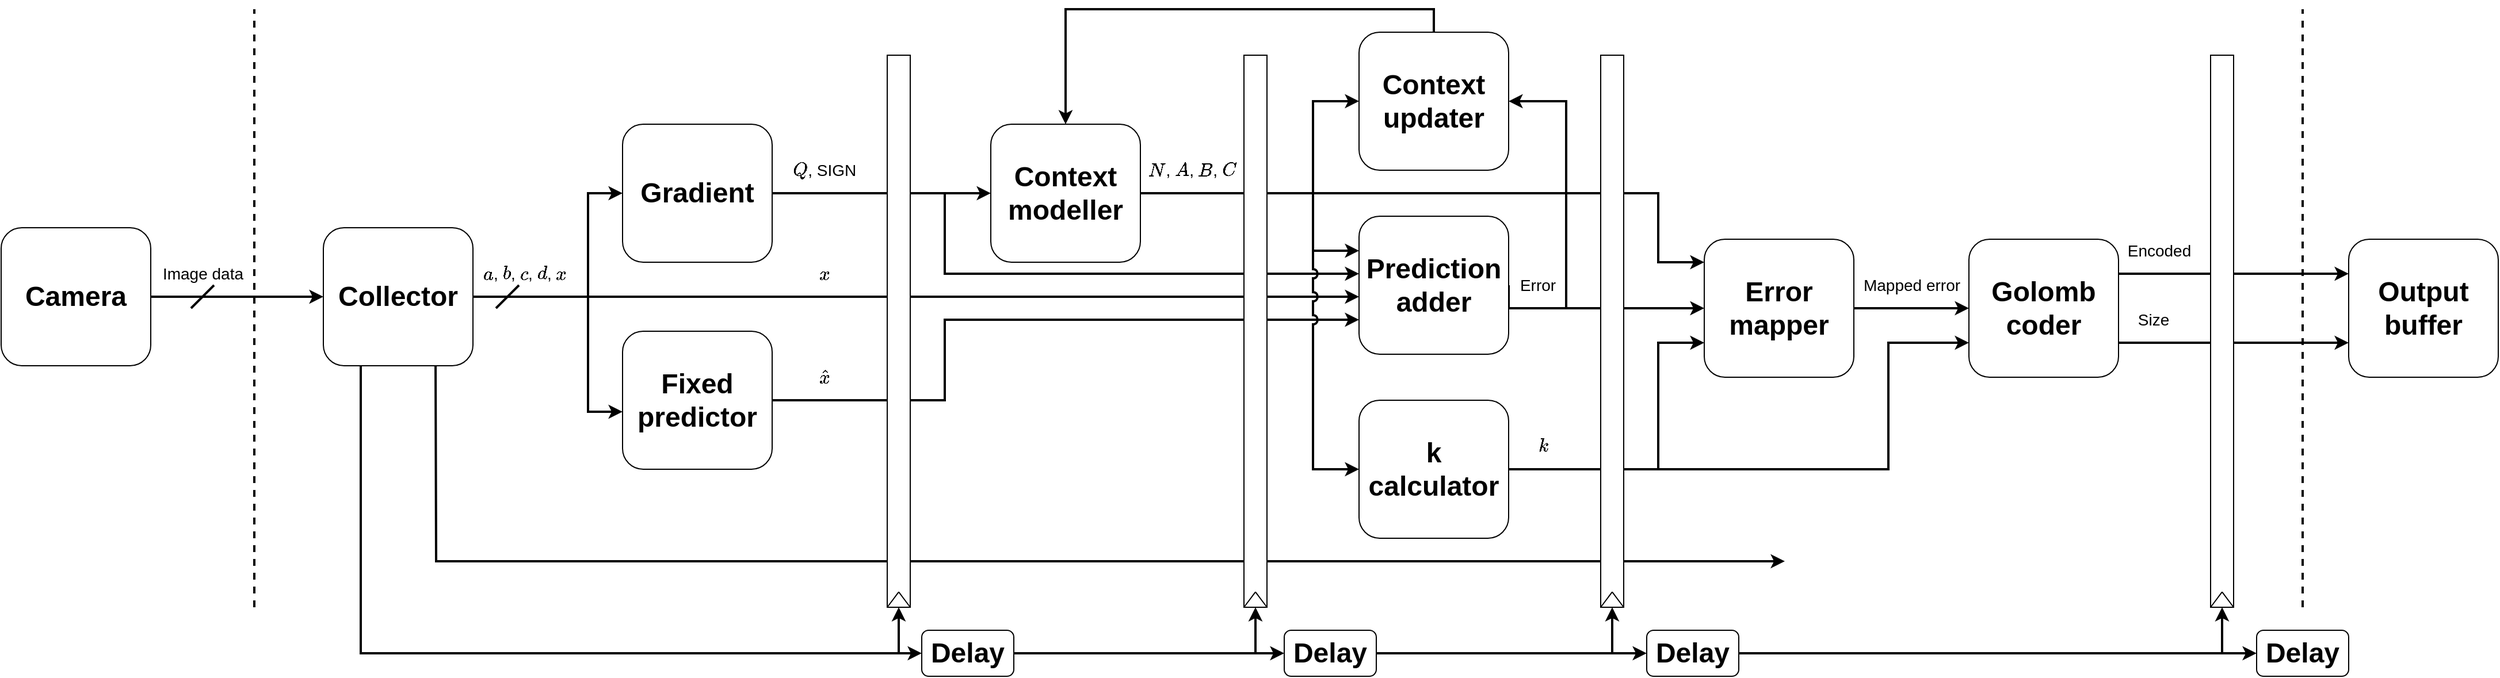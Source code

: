 <mxfile version="21.2.8" type="device" pages="16">
  <diagram id="f0c0_ryr5Sikpuokaavj" name="Implementation architecture">
    <mxGraphModel dx="1360" dy="1943" grid="1" gridSize="10" guides="1" tooltips="1" connect="1" arrows="1" fold="1" page="1" pageScale="1" pageWidth="850" pageHeight="1100" math="1" shadow="0">
      <root>
        <mxCell id="FrwH82XLmd6opNDbQHko-0" />
        <mxCell id="FrwH82XLmd6opNDbQHko-1" parent="FrwH82XLmd6opNDbQHko-0" />
        <mxCell id="wPEefKnKEAcxFzM9Wl-8-45" value="" style="endArrow=classic;html=1;strokeWidth=2;fontSize=14;entryX=0;entryY=0.5;entryDx=0;entryDy=0;" parent="FrwH82XLmd6opNDbQHko-1" target="lCjp8WVmrZj3rHFVp4nc-8" edge="1">
          <mxGeometry width="50" height="50" relative="1" as="geometry">
            <mxPoint x="1440" y="260" as="sourcePoint" />
            <mxPoint x="1590" y="230" as="targetPoint" />
          </mxGeometry>
        </mxCell>
        <mxCell id="wPEefKnKEAcxFzM9Wl-8-40" value="" style="endArrow=classic;html=1;strokeWidth=2;fontSize=14;entryX=0;entryY=0.25;entryDx=0;entryDy=0;rounded=0;jumpStyle=arc;" parent="FrwH82XLmd6opNDbQHko-1" edge="1">
          <mxGeometry width="50" height="50" relative="1" as="geometry">
            <mxPoint x="1220" y="160" as="sourcePoint" />
            <mxPoint x="1560" y="220" as="targetPoint" />
            <Array as="points">
              <mxPoint x="1520" y="160" />
              <mxPoint x="1520" y="220" />
            </Array>
          </mxGeometry>
        </mxCell>
        <mxCell id="wPEefKnKEAcxFzM9Wl-8-20" style="edgeStyle=orthogonalEdgeStyle;rounded=0;orthogonalLoop=1;jettySize=auto;html=1;exitX=1;exitY=0.5;exitDx=0;exitDy=0;entryX=1;entryY=0.5;entryDx=0;entryDy=0;strokeWidth=2;fontSize=14;" parent="FrwH82XLmd6opNDbQHko-1" source="lCjp8WVmrZj3rHFVp4nc-7" target="lCjp8WVmrZj3rHFVp4nc-5" edge="1">
          <mxGeometry relative="1" as="geometry">
            <Array as="points">
              <mxPoint x="1390" y="260" />
              <mxPoint x="1440" y="260" />
              <mxPoint x="1440" y="80" />
            </Array>
          </mxGeometry>
        </mxCell>
        <mxCell id="wPEefKnKEAcxFzM9Wl-8-25" value="" style="endArrow=classic;html=1;strokeWidth=2;fontSize=14;rounded=0;entryX=0;entryY=0.417;entryDx=0;entryDy=0;entryPerimeter=0;" parent="FrwH82XLmd6opNDbQHko-1" target="lCjp8WVmrZj3rHFVp4nc-7" edge="1">
          <mxGeometry width="50" height="50" relative="1" as="geometry">
            <mxPoint x="900" y="170" as="sourcePoint" />
            <mxPoint x="1280" y="350" as="targetPoint" />
            <Array as="points">
              <mxPoint x="900" y="160" />
              <mxPoint x="900" y="230" />
            </Array>
          </mxGeometry>
        </mxCell>
        <mxCell id="wPEefKnKEAcxFzM9Wl-8-16" value="" style="endArrow=classic;html=1;strokeWidth=2;fontSize=14;rounded=0;entryX=0;entryY=0.583;entryDx=0;entryDy=0;entryPerimeter=0;" parent="FrwH82XLmd6opNDbQHko-1" target="lCjp8WVmrZj3rHFVp4nc-7" edge="1">
          <mxGeometry width="50" height="50" relative="1" as="geometry">
            <mxPoint x="590" y="250" as="sourcePoint" />
            <mxPoint x="1250" y="270" as="targetPoint" />
            <Array as="points">
              <mxPoint x="890" y="250" />
            </Array>
          </mxGeometry>
        </mxCell>
        <mxCell id="wPEefKnKEAcxFzM9Wl-8-6" style="edgeStyle=orthogonalEdgeStyle;rounded=0;orthogonalLoop=1;jettySize=auto;html=1;exitX=1;exitY=0.5;exitDx=0;exitDy=0;strokeWidth=2;fontSize=14;entryX=0;entryY=0.5;entryDx=0;entryDy=0;" parent="FrwH82XLmd6opNDbQHko-1" source="lCjp8WVmrZj3rHFVp4nc-2" target="lCjp8WVmrZj3rHFVp4nc-4" edge="1">
          <mxGeometry relative="1" as="geometry">
            <mxPoint x="850" y="180" as="targetPoint" />
            <Array as="points">
              <mxPoint x="750" y="160" />
            </Array>
          </mxGeometry>
        </mxCell>
        <mxCell id="lCjp8WVmrZj3rHFVp4nc-11" style="edgeStyle=orthogonalEdgeStyle;rounded=0;orthogonalLoop=1;jettySize=auto;html=1;exitX=1;exitY=0.5;exitDx=0;exitDy=0;entryX=0;entryY=0.5;entryDx=0;entryDy=0;fontSize=24;strokeWidth=2;" parent="FrwH82XLmd6opNDbQHko-1" source="lCjp8WVmrZj3rHFVp4nc-0" target="lCjp8WVmrZj3rHFVp4nc-1" edge="1">
          <mxGeometry relative="1" as="geometry" />
        </mxCell>
        <mxCell id="lCjp8WVmrZj3rHFVp4nc-0" value="Camera" style="rounded=1;whiteSpace=wrap;html=1;strokeWidth=1;fontSize=24;fontStyle=1" parent="FrwH82XLmd6opNDbQHko-1" vertex="1">
          <mxGeometry x="80" y="190" width="130" height="120" as="geometry" />
        </mxCell>
        <mxCell id="lCjp8WVmrZj3rHFVp4nc-16" style="edgeStyle=orthogonalEdgeStyle;rounded=0;orthogonalLoop=1;jettySize=auto;html=1;entryX=0;entryY=0.5;entryDx=0;entryDy=0;strokeWidth=2;fontSize=24;" parent="FrwH82XLmd6opNDbQHko-1" target="lCjp8WVmrZj3rHFVp4nc-2" edge="1">
          <mxGeometry relative="1" as="geometry">
            <mxPoint x="590" y="250" as="sourcePoint" />
            <Array as="points">
              <mxPoint x="590" y="250" />
              <mxPoint x="590" y="160" />
            </Array>
          </mxGeometry>
        </mxCell>
        <mxCell id="lCjp8WVmrZj3rHFVp4nc-17" style="edgeStyle=orthogonalEdgeStyle;rounded=0;orthogonalLoop=1;jettySize=auto;html=1;exitX=1;exitY=0.5;exitDx=0;exitDy=0;entryX=0;entryY=0.5;entryDx=0;entryDy=0;strokeWidth=2;fontSize=24;" parent="FrwH82XLmd6opNDbQHko-1" source="lCjp8WVmrZj3rHFVp4nc-1" edge="1">
          <mxGeometry relative="1" as="geometry">
            <mxPoint x="620" y="350" as="targetPoint" />
            <Array as="points">
              <mxPoint x="590" y="250" />
              <mxPoint x="590" y="350" />
            </Array>
          </mxGeometry>
        </mxCell>
        <mxCell id="wPEefKnKEAcxFzM9Wl-8-60" style="edgeStyle=orthogonalEdgeStyle;rounded=0;jumpStyle=arc;orthogonalLoop=1;jettySize=auto;html=1;exitX=0.75;exitY=1;exitDx=0;exitDy=0;strokeWidth=2;fontSize=14;" parent="FrwH82XLmd6opNDbQHko-1" source="lCjp8WVmrZj3rHFVp4nc-1" edge="1">
          <mxGeometry relative="1" as="geometry">
            <mxPoint x="1630" y="480" as="targetPoint" />
            <Array as="points">
              <mxPoint x="458" y="440" />
              <mxPoint x="458" y="480" />
            </Array>
          </mxGeometry>
        </mxCell>
        <mxCell id="wPEefKnKEAcxFzM9Wl-8-61" style="edgeStyle=orthogonalEdgeStyle;rounded=0;jumpStyle=arc;orthogonalLoop=1;jettySize=auto;html=1;exitX=0.25;exitY=1;exitDx=0;exitDy=0;strokeWidth=2;fontSize=14;entryX=0.5;entryY=1;entryDx=0;entryDy=0;" parent="FrwH82XLmd6opNDbQHko-1" source="lCjp8WVmrZj3rHFVp4nc-1" target="lCjp8WVmrZj3rHFVp4nc-19" edge="1">
          <mxGeometry relative="1" as="geometry">
            <mxPoint x="1000" y="590" as="targetPoint" />
            <Array as="points">
              <mxPoint x="393" y="560" />
              <mxPoint x="860" y="560" />
            </Array>
          </mxGeometry>
        </mxCell>
        <mxCell id="lCjp8WVmrZj3rHFVp4nc-1" value="&lt;b style=&quot;font-size: 24px;&quot;&gt;Collector&lt;/b&gt;" style="rounded=1;whiteSpace=wrap;html=1;fontSize=24;" parent="FrwH82XLmd6opNDbQHko-1" vertex="1">
          <mxGeometry x="360" y="190" width="130" height="120" as="geometry" />
        </mxCell>
        <mxCell id="lCjp8WVmrZj3rHFVp4nc-2" value="&lt;b style=&quot;font-size: 24px&quot;&gt;Gradient&lt;/b&gt;" style="rounded=1;whiteSpace=wrap;html=1;fontSize=24;" parent="FrwH82XLmd6opNDbQHko-1" vertex="1">
          <mxGeometry x="620" y="100" width="130" height="120" as="geometry" />
        </mxCell>
        <mxCell id="wPEefKnKEAcxFzM9Wl-8-7" style="edgeStyle=orthogonalEdgeStyle;rounded=0;orthogonalLoop=1;jettySize=auto;html=1;exitX=1;exitY=0.5;exitDx=0;exitDy=0;strokeWidth=2;fontSize=14;entryX=0;entryY=0.75;entryDx=0;entryDy=0;" parent="FrwH82XLmd6opNDbQHko-1" source="lCjp8WVmrZj3rHFVp4nc-3" target="lCjp8WVmrZj3rHFVp4nc-7" edge="1">
          <mxGeometry relative="1" as="geometry">
            <mxPoint x="1250" y="300" as="targetPoint" />
            <Array as="points">
              <mxPoint x="900" y="340" />
              <mxPoint x="900" y="270" />
            </Array>
          </mxGeometry>
        </mxCell>
        <mxCell id="lCjp8WVmrZj3rHFVp4nc-3" value="&lt;b style=&quot;font-size: 24px&quot;&gt;Fixed predictor&lt;/b&gt;" style="rounded=1;whiteSpace=wrap;html=1;fontSize=24;" parent="FrwH82XLmd6opNDbQHko-1" vertex="1">
          <mxGeometry x="620" y="280" width="130" height="120" as="geometry" />
        </mxCell>
        <mxCell id="wPEefKnKEAcxFzM9Wl-8-22" style="edgeStyle=orthogonalEdgeStyle;rounded=0;orthogonalLoop=1;jettySize=auto;html=1;exitX=1;exitY=0.5;exitDx=0;exitDy=0;strokeWidth=2;fontSize=14;entryX=0;entryY=0.25;entryDx=0;entryDy=0;" parent="FrwH82XLmd6opNDbQHko-1" source="lCjp8WVmrZj3rHFVp4nc-4" target="lCjp8WVmrZj3rHFVp4nc-7" edge="1">
          <mxGeometry relative="1" as="geometry">
            <mxPoint x="1280" y="330" as="targetPoint" />
            <Array as="points">
              <mxPoint x="1220" y="160" />
              <mxPoint x="1220" y="210" />
            </Array>
          </mxGeometry>
        </mxCell>
        <mxCell id="lCjp8WVmrZj3rHFVp4nc-4" value="&lt;b style=&quot;font-size: 24px&quot;&gt;Context modeller&lt;/b&gt;" style="rounded=1;whiteSpace=wrap;html=1;fontSize=24;" parent="FrwH82XLmd6opNDbQHko-1" vertex="1">
          <mxGeometry x="940" y="100" width="130" height="120" as="geometry" />
        </mxCell>
        <mxCell id="wPEefKnKEAcxFzM9Wl-8-27" style="edgeStyle=orthogonalEdgeStyle;rounded=0;orthogonalLoop=1;jettySize=auto;html=1;exitX=0.5;exitY=0;exitDx=0;exitDy=0;entryX=0.5;entryY=0;entryDx=0;entryDy=0;strokeWidth=2;fontSize=14;" parent="FrwH82XLmd6opNDbQHko-1" source="lCjp8WVmrZj3rHFVp4nc-5" target="lCjp8WVmrZj3rHFVp4nc-4" edge="1">
          <mxGeometry relative="1" as="geometry">
            <Array as="points">
              <mxPoint x="1325" />
              <mxPoint x="1005" />
            </Array>
          </mxGeometry>
        </mxCell>
        <mxCell id="lCjp8WVmrZj3rHFVp4nc-5" value="&lt;b style=&quot;font-size: 24px&quot;&gt;Context updater&lt;/b&gt;" style="rounded=1;whiteSpace=wrap;html=1;fontSize=24;" parent="FrwH82XLmd6opNDbQHko-1" vertex="1">
          <mxGeometry x="1260" y="20" width="130" height="120" as="geometry" />
        </mxCell>
        <mxCell id="wPEefKnKEAcxFzM9Wl-8-46" style="edgeStyle=orthogonalEdgeStyle;rounded=0;jumpStyle=arc;orthogonalLoop=1;jettySize=auto;html=1;exitX=1;exitY=0.5;exitDx=0;exitDy=0;entryX=0;entryY=0.75;entryDx=0;entryDy=0;strokeWidth=2;fontSize=14;" parent="FrwH82XLmd6opNDbQHko-1" source="lCjp8WVmrZj3rHFVp4nc-6" target="lCjp8WVmrZj3rHFVp4nc-8" edge="1">
          <mxGeometry relative="1" as="geometry">
            <Array as="points">
              <mxPoint x="1520" y="400" />
              <mxPoint x="1520" y="290" />
            </Array>
          </mxGeometry>
        </mxCell>
        <mxCell id="lCjp8WVmrZj3rHFVp4nc-6" value="&lt;b style=&quot;font-size: 24px&quot;&gt;k calculator&lt;/b&gt;" style="rounded=1;whiteSpace=wrap;html=1;fontSize=24;" parent="FrwH82XLmd6opNDbQHko-1" vertex="1">
          <mxGeometry x="1260" y="340" width="130" height="120" as="geometry" />
        </mxCell>
        <mxCell id="lCjp8WVmrZj3rHFVp4nc-7" value="&lt;b&gt;Prediction adder&lt;/b&gt;" style="rounded=1;whiteSpace=wrap;html=1;fontSize=24;" parent="FrwH82XLmd6opNDbQHko-1" vertex="1">
          <mxGeometry x="1260" y="180" width="130" height="120" as="geometry" />
        </mxCell>
        <mxCell id="wPEefKnKEAcxFzM9Wl-8-41" style="edgeStyle=orthogonalEdgeStyle;rounded=0;jumpStyle=arc;orthogonalLoop=1;jettySize=auto;html=1;exitX=1;exitY=0.5;exitDx=0;exitDy=0;entryX=0;entryY=0.5;entryDx=0;entryDy=0;strokeWidth=2;fontSize=14;" parent="FrwH82XLmd6opNDbQHko-1" source="lCjp8WVmrZj3rHFVp4nc-8" target="lCjp8WVmrZj3rHFVp4nc-9" edge="1">
          <mxGeometry relative="1" as="geometry" />
        </mxCell>
        <mxCell id="lCjp8WVmrZj3rHFVp4nc-8" value="&lt;b&gt;Error mapper&lt;/b&gt;" style="rounded=1;whiteSpace=wrap;html=1;fontSize=24;" parent="FrwH82XLmd6opNDbQHko-1" vertex="1">
          <mxGeometry x="1560" y="200" width="130" height="120" as="geometry" />
        </mxCell>
        <mxCell id="wPEefKnKEAcxFzM9Wl-8-51" style="edgeStyle=orthogonalEdgeStyle;rounded=0;jumpStyle=arc;orthogonalLoop=1;jettySize=auto;html=1;exitX=1;exitY=0.25;exitDx=0;exitDy=0;entryX=0;entryY=0.25;entryDx=0;entryDy=0;strokeWidth=2;fontSize=14;" parent="FrwH82XLmd6opNDbQHko-1" source="lCjp8WVmrZj3rHFVp4nc-9" target="lCjp8WVmrZj3rHFVp4nc-10" edge="1">
          <mxGeometry relative="1" as="geometry" />
        </mxCell>
        <mxCell id="wPEefKnKEAcxFzM9Wl-8-52" style="edgeStyle=orthogonalEdgeStyle;rounded=0;jumpStyle=arc;orthogonalLoop=1;jettySize=auto;html=1;exitX=1;exitY=0.75;exitDx=0;exitDy=0;entryX=0;entryY=0.75;entryDx=0;entryDy=0;strokeWidth=2;fontSize=14;" parent="FrwH82XLmd6opNDbQHko-1" source="lCjp8WVmrZj3rHFVp4nc-9" target="lCjp8WVmrZj3rHFVp4nc-10" edge="1">
          <mxGeometry relative="1" as="geometry" />
        </mxCell>
        <mxCell id="lCjp8WVmrZj3rHFVp4nc-9" value="&lt;b&gt;Golomb coder&lt;/b&gt;" style="rounded=1;whiteSpace=wrap;html=1;fontSize=24;" parent="FrwH82XLmd6opNDbQHko-1" vertex="1">
          <mxGeometry x="1790" y="200" width="130" height="120" as="geometry" />
        </mxCell>
        <mxCell id="lCjp8WVmrZj3rHFVp4nc-10" value="&lt;b&gt;Output buffer&lt;/b&gt;" style="rounded=1;whiteSpace=wrap;html=1;fontSize=24;" parent="FrwH82XLmd6opNDbQHko-1" vertex="1">
          <mxGeometry x="2120" y="200" width="130" height="120" as="geometry" />
        </mxCell>
        <mxCell id="lCjp8WVmrZj3rHFVp4nc-12" value="" style="endArrow=none;html=1;strokeWidth=2;fontSize=24;" parent="FrwH82XLmd6opNDbQHko-1" edge="1">
          <mxGeometry width="50" height="50" relative="1" as="geometry">
            <mxPoint x="245" y="260" as="sourcePoint" />
            <mxPoint x="265" y="240" as="targetPoint" />
          </mxGeometry>
        </mxCell>
        <mxCell id="lCjp8WVmrZj3rHFVp4nc-13" value="" style="endArrow=none;html=1;strokeWidth=2;fontSize=24;dashed=1;" parent="FrwH82XLmd6opNDbQHko-1" edge="1">
          <mxGeometry width="50" height="50" relative="1" as="geometry">
            <mxPoint x="300" y="520" as="sourcePoint" />
            <mxPoint x="300" as="targetPoint" />
          </mxGeometry>
        </mxCell>
        <mxCell id="lCjp8WVmrZj3rHFVp4nc-23" value="" style="group" parent="FrwH82XLmd6opNDbQHko-1" vertex="1" connectable="0">
          <mxGeometry x="850" y="40" width="20" height="480" as="geometry" />
        </mxCell>
        <mxCell id="lCjp8WVmrZj3rHFVp4nc-19" value="" style="rounded=0;whiteSpace=wrap;html=1;fontSize=24;" parent="lCjp8WVmrZj3rHFVp4nc-23" vertex="1">
          <mxGeometry width="20" height="480" as="geometry" />
        </mxCell>
        <mxCell id="lCjp8WVmrZj3rHFVp4nc-21" value="" style="endArrow=none;html=1;strokeWidth=1;fontSize=24;exitX=0;exitY=1;exitDx=0;exitDy=0;" parent="lCjp8WVmrZj3rHFVp4nc-23" source="lCjp8WVmrZj3rHFVp4nc-19" edge="1">
          <mxGeometry width="50" height="50" relative="1" as="geometry">
            <mxPoint x="30" y="520" as="sourcePoint" />
            <mxPoint x="10" y="466.667" as="targetPoint" />
          </mxGeometry>
        </mxCell>
        <mxCell id="lCjp8WVmrZj3rHFVp4nc-22" value="" style="endArrow=none;html=1;strokeWidth=1;fontSize=24;exitX=1;exitY=1;exitDx=0;exitDy=0;" parent="lCjp8WVmrZj3rHFVp4nc-23" source="lCjp8WVmrZj3rHFVp4nc-19" edge="1">
          <mxGeometry width="50" height="50" relative="1" as="geometry">
            <mxPoint x="10" y="520" as="sourcePoint" />
            <mxPoint x="10" y="466.667" as="targetPoint" />
          </mxGeometry>
        </mxCell>
        <mxCell id="wPEefKnKEAcxFzM9Wl-8-0" value="" style="endArrow=none;html=1;strokeWidth=2;fontSize=24;" parent="FrwH82XLmd6opNDbQHko-1" edge="1">
          <mxGeometry width="50" height="50" relative="1" as="geometry">
            <mxPoint x="510" y="260" as="sourcePoint" />
            <mxPoint x="530" y="240" as="targetPoint" />
          </mxGeometry>
        </mxCell>
        <mxCell id="wPEefKnKEAcxFzM9Wl-8-2" value="\(a\), \(b\), \(c\), \(d\), \(x\)" style="text;html=1;align=center;verticalAlign=middle;resizable=0;points=[];autosize=1;fontSize=14;" parent="FrwH82XLmd6opNDbQHko-1" vertex="1">
          <mxGeometry x="450" y="220" width="170" height="20" as="geometry" />
        </mxCell>
        <mxCell id="wPEefKnKEAcxFzM9Wl-8-5" value="Image data" style="text;html=1;align=center;verticalAlign=middle;resizable=0;points=[];autosize=1;fontSize=14;" parent="FrwH82XLmd6opNDbQHko-1" vertex="1">
          <mxGeometry x="210" y="220" width="90" height="20" as="geometry" />
        </mxCell>
        <mxCell id="wPEefKnKEAcxFzM9Wl-8-10" value="\(Q\), SIGN" style="text;html=1;align=center;verticalAlign=middle;resizable=0;points=[];autosize=1;fontSize=14;" parent="FrwH82XLmd6opNDbQHko-1" vertex="1">
          <mxGeometry x="750" y="130" width="90" height="20" as="geometry" />
        </mxCell>
        <mxCell id="wPEefKnKEAcxFzM9Wl-8-11" value="\(\hat{x}\)" style="text;html=1;align=center;verticalAlign=middle;resizable=0;points=[];autosize=1;fontSize=14;" parent="FrwH82XLmd6opNDbQHko-1" vertex="1">
          <mxGeometry x="760" y="310" width="70" height="20" as="geometry" />
        </mxCell>
        <mxCell id="wPEefKnKEAcxFzM9Wl-8-12" value="" style="group" parent="FrwH82XLmd6opNDbQHko-1" vertex="1" connectable="0">
          <mxGeometry x="1160" y="40" width="20" height="480" as="geometry" />
        </mxCell>
        <mxCell id="wPEefKnKEAcxFzM9Wl-8-13" value="" style="rounded=0;whiteSpace=wrap;html=1;fontSize=24;" parent="wPEefKnKEAcxFzM9Wl-8-12" vertex="1">
          <mxGeometry width="20" height="480" as="geometry" />
        </mxCell>
        <mxCell id="wPEefKnKEAcxFzM9Wl-8-14" value="" style="endArrow=none;html=1;strokeWidth=1;fontSize=24;exitX=0;exitY=1;exitDx=0;exitDy=0;" parent="wPEefKnKEAcxFzM9Wl-8-12" source="wPEefKnKEAcxFzM9Wl-8-13" edge="1">
          <mxGeometry width="50" height="50" relative="1" as="geometry">
            <mxPoint x="30" y="520" as="sourcePoint" />
            <mxPoint x="10" y="466.667" as="targetPoint" />
          </mxGeometry>
        </mxCell>
        <mxCell id="wPEefKnKEAcxFzM9Wl-8-15" value="" style="endArrow=none;html=1;strokeWidth=1;fontSize=24;exitX=1;exitY=1;exitDx=0;exitDy=0;" parent="wPEefKnKEAcxFzM9Wl-8-12" source="wPEefKnKEAcxFzM9Wl-8-13" edge="1">
          <mxGeometry width="50" height="50" relative="1" as="geometry">
            <mxPoint x="10" y="520" as="sourcePoint" />
            <mxPoint x="10" y="466.667" as="targetPoint" />
          </mxGeometry>
        </mxCell>
        <mxCell id="wPEefKnKEAcxFzM9Wl-8-19" value="\(x\)" style="text;html=1;align=center;verticalAlign=middle;resizable=0;points=[];autosize=1;fontSize=14;" parent="FrwH82XLmd6opNDbQHko-1" vertex="1">
          <mxGeometry x="775" y="220" width="40" height="20" as="geometry" />
        </mxCell>
        <mxCell id="wPEefKnKEAcxFzM9Wl-8-21" value="Error" style="text;html=1;align=center;verticalAlign=middle;resizable=0;points=[];autosize=1;fontSize=14;" parent="FrwH82XLmd6opNDbQHko-1" vertex="1">
          <mxGeometry x="1390" y="230" width="50" height="20" as="geometry" />
        </mxCell>
        <mxCell id="wPEefKnKEAcxFzM9Wl-8-23" value="\(N\), \(A\), \(B\), \(C\)" style="text;html=1;align=center;verticalAlign=middle;resizable=0;points=[];autosize=1;fontSize=14;" parent="FrwH82XLmd6opNDbQHko-1" vertex="1">
          <mxGeometry x="1040" y="130" width="150" height="20" as="geometry" />
        </mxCell>
        <mxCell id="wPEefKnKEAcxFzM9Wl-8-26" value="" style="endArrow=classic;html=1;strokeWidth=2;fontSize=14;entryX=0;entryY=0.5;entryDx=0;entryDy=0;rounded=0;" parent="FrwH82XLmd6opNDbQHko-1" target="lCjp8WVmrZj3rHFVp4nc-5" edge="1">
          <mxGeometry width="50" height="50" relative="1" as="geometry">
            <mxPoint x="1220" y="160" as="sourcePoint" />
            <mxPoint x="1240" y="130" as="targetPoint" />
            <Array as="points">
              <mxPoint x="1220" y="80" />
            </Array>
          </mxGeometry>
        </mxCell>
        <mxCell id="wPEefKnKEAcxFzM9Wl-8-28" value="" style="endArrow=classic;html=1;strokeWidth=2;fontSize=14;jumpStyle=arc;entryX=0;entryY=0.5;entryDx=0;entryDy=0;rounded=0;" parent="FrwH82XLmd6opNDbQHko-1" target="lCjp8WVmrZj3rHFVp4nc-6" edge="1">
          <mxGeometry width="50" height="50" relative="1" as="geometry">
            <mxPoint x="1220" y="210" as="sourcePoint" />
            <mxPoint x="1410" y="280" as="targetPoint" />
            <Array as="points">
              <mxPoint x="1220" y="400" />
            </Array>
          </mxGeometry>
        </mxCell>
        <mxCell id="wPEefKnKEAcxFzM9Wl-8-35" value="\(k\)" style="text;html=1;align=center;verticalAlign=middle;resizable=0;points=[];autosize=1;fontSize=14;" parent="FrwH82XLmd6opNDbQHko-1" vertex="1">
          <mxGeometry x="1400" y="370" width="40" height="20" as="geometry" />
        </mxCell>
        <mxCell id="wPEefKnKEAcxFzM9Wl-8-36" value="" style="group" parent="FrwH82XLmd6opNDbQHko-1" vertex="1" connectable="0">
          <mxGeometry x="1470" y="40" width="20" height="480" as="geometry" />
        </mxCell>
        <mxCell id="wPEefKnKEAcxFzM9Wl-8-37" value="" style="rounded=0;whiteSpace=wrap;html=1;fontSize=24;" parent="wPEefKnKEAcxFzM9Wl-8-36" vertex="1">
          <mxGeometry width="20" height="480" as="geometry" />
        </mxCell>
        <mxCell id="wPEefKnKEAcxFzM9Wl-8-38" value="" style="endArrow=none;html=1;strokeWidth=1;fontSize=24;exitX=0;exitY=1;exitDx=0;exitDy=0;" parent="wPEefKnKEAcxFzM9Wl-8-36" source="wPEefKnKEAcxFzM9Wl-8-37" edge="1">
          <mxGeometry width="50" height="50" relative="1" as="geometry">
            <mxPoint x="30" y="520" as="sourcePoint" />
            <mxPoint x="10" y="466.667" as="targetPoint" />
          </mxGeometry>
        </mxCell>
        <mxCell id="wPEefKnKEAcxFzM9Wl-8-39" value="" style="endArrow=none;html=1;strokeWidth=1;fontSize=24;exitX=1;exitY=1;exitDx=0;exitDy=0;" parent="wPEefKnKEAcxFzM9Wl-8-36" source="wPEefKnKEAcxFzM9Wl-8-37" edge="1">
          <mxGeometry width="50" height="50" relative="1" as="geometry">
            <mxPoint x="10" y="520" as="sourcePoint" />
            <mxPoint x="10" y="466.667" as="targetPoint" />
          </mxGeometry>
        </mxCell>
        <mxCell id="wPEefKnKEAcxFzM9Wl-8-47" value="" style="endArrow=classic;html=1;strokeWidth=2;fontSize=14;entryX=0;entryY=0.75;entryDx=0;entryDy=0;rounded=0;" parent="FrwH82XLmd6opNDbQHko-1" target="lCjp8WVmrZj3rHFVp4nc-9" edge="1">
          <mxGeometry width="50" height="50" relative="1" as="geometry">
            <mxPoint x="1520" y="400" as="sourcePoint" />
            <mxPoint x="1740" y="290" as="targetPoint" />
            <Array as="points">
              <mxPoint x="1720" y="400" />
              <mxPoint x="1720" y="290" />
            </Array>
          </mxGeometry>
        </mxCell>
        <mxCell id="wPEefKnKEAcxFzM9Wl-8-48" value="Mapped error" style="text;html=1;align=center;verticalAlign=middle;resizable=0;points=[];autosize=1;fontSize=14;" parent="FrwH82XLmd6opNDbQHko-1" vertex="1">
          <mxGeometry x="1690" y="230" width="100" height="20" as="geometry" />
        </mxCell>
        <mxCell id="wPEefKnKEAcxFzM9Wl-8-50" value="" style="endArrow=none;html=1;strokeWidth=2;fontSize=24;dashed=1;" parent="FrwH82XLmd6opNDbQHko-1" edge="1">
          <mxGeometry width="50" height="50" relative="1" as="geometry">
            <mxPoint x="2080" y="520" as="sourcePoint" />
            <mxPoint x="2080" as="targetPoint" />
          </mxGeometry>
        </mxCell>
        <mxCell id="wPEefKnKEAcxFzM9Wl-8-53" value="Encoded" style="text;html=1;align=center;verticalAlign=middle;resizable=0;points=[];autosize=1;fontSize=14;" parent="FrwH82XLmd6opNDbQHko-1" vertex="1">
          <mxGeometry x="1920" y="200" width="70" height="20" as="geometry" />
        </mxCell>
        <mxCell id="wPEefKnKEAcxFzM9Wl-8-54" value="Size" style="text;html=1;align=center;verticalAlign=middle;resizable=0;points=[];autosize=1;fontSize=14;" parent="FrwH82XLmd6opNDbQHko-1" vertex="1">
          <mxGeometry x="1930" y="260" width="40" height="20" as="geometry" />
        </mxCell>
        <mxCell id="wPEefKnKEAcxFzM9Wl-8-56" value="" style="group" parent="FrwH82XLmd6opNDbQHko-1" vertex="1" connectable="0">
          <mxGeometry x="2000" y="40" width="20" height="480" as="geometry" />
        </mxCell>
        <mxCell id="wPEefKnKEAcxFzM9Wl-8-57" value="" style="rounded=0;whiteSpace=wrap;html=1;fontSize=24;" parent="wPEefKnKEAcxFzM9Wl-8-56" vertex="1">
          <mxGeometry width="20" height="480" as="geometry" />
        </mxCell>
        <mxCell id="wPEefKnKEAcxFzM9Wl-8-58" value="" style="endArrow=none;html=1;strokeWidth=1;fontSize=24;exitX=0;exitY=1;exitDx=0;exitDy=0;" parent="wPEefKnKEAcxFzM9Wl-8-56" source="wPEefKnKEAcxFzM9Wl-8-57" edge="1">
          <mxGeometry width="50" height="50" relative="1" as="geometry">
            <mxPoint x="30" y="520" as="sourcePoint" />
            <mxPoint x="10" y="466.667" as="targetPoint" />
          </mxGeometry>
        </mxCell>
        <mxCell id="wPEefKnKEAcxFzM9Wl-8-59" value="" style="endArrow=none;html=1;strokeWidth=1;fontSize=24;exitX=1;exitY=1;exitDx=0;exitDy=0;" parent="wPEefKnKEAcxFzM9Wl-8-56" source="wPEefKnKEAcxFzM9Wl-8-57" edge="1">
          <mxGeometry width="50" height="50" relative="1" as="geometry">
            <mxPoint x="10" y="520" as="sourcePoint" />
            <mxPoint x="10" y="466.667" as="targetPoint" />
          </mxGeometry>
        </mxCell>
        <mxCell id="wPEefKnKEAcxFzM9Wl-8-64" style="edgeStyle=orthogonalEdgeStyle;rounded=0;jumpStyle=arc;orthogonalLoop=1;jettySize=auto;html=1;exitX=1;exitY=0.5;exitDx=0;exitDy=0;entryX=0.5;entryY=1;entryDx=0;entryDy=0;strokeWidth=2;fontSize=14;" parent="FrwH82XLmd6opNDbQHko-1" source="wPEefKnKEAcxFzM9Wl-8-62" target="wPEefKnKEAcxFzM9Wl-8-13" edge="1">
          <mxGeometry relative="1" as="geometry" />
        </mxCell>
        <mxCell id="wPEefKnKEAcxFzM9Wl-8-62" value="&lt;b style=&quot;font-size: 24px&quot;&gt;Delay&lt;/b&gt;" style="rounded=1;whiteSpace=wrap;html=1;fontSize=24;" parent="FrwH82XLmd6opNDbQHko-1" vertex="1">
          <mxGeometry x="880" y="540" width="80" height="40" as="geometry" />
        </mxCell>
        <mxCell id="wPEefKnKEAcxFzM9Wl-8-63" value="" style="endArrow=classic;html=1;strokeWidth=2;fontSize=14;entryX=0;entryY=0.5;entryDx=0;entryDy=0;" parent="FrwH82XLmd6opNDbQHko-1" target="wPEefKnKEAcxFzM9Wl-8-62" edge="1">
          <mxGeometry width="50" height="50" relative="1" as="geometry">
            <mxPoint x="860" y="560" as="sourcePoint" />
            <mxPoint x="960" y="490" as="targetPoint" />
          </mxGeometry>
        </mxCell>
        <mxCell id="wPEefKnKEAcxFzM9Wl-8-68" style="edgeStyle=orthogonalEdgeStyle;rounded=0;jumpStyle=arc;orthogonalLoop=1;jettySize=auto;html=1;exitX=1;exitY=0.5;exitDx=0;exitDy=0;entryX=0.5;entryY=1;entryDx=0;entryDy=0;strokeWidth=2;fontSize=14;" parent="FrwH82XLmd6opNDbQHko-1" source="wPEefKnKEAcxFzM9Wl-8-65" target="wPEefKnKEAcxFzM9Wl-8-37" edge="1">
          <mxGeometry relative="1" as="geometry" />
        </mxCell>
        <mxCell id="wPEefKnKEAcxFzM9Wl-8-65" value="&lt;b style=&quot;font-size: 24px&quot;&gt;Delay&lt;/b&gt;" style="rounded=1;whiteSpace=wrap;html=1;fontSize=24;" parent="FrwH82XLmd6opNDbQHko-1" vertex="1">
          <mxGeometry x="1195" y="540" width="80" height="40" as="geometry" />
        </mxCell>
        <mxCell id="wPEefKnKEAcxFzM9Wl-8-66" value="" style="endArrow=classic;html=1;strokeWidth=2;fontSize=14;entryX=0;entryY=0.5;entryDx=0;entryDy=0;" parent="FrwH82XLmd6opNDbQHko-1" target="wPEefKnKEAcxFzM9Wl-8-65" edge="1">
          <mxGeometry width="50" height="50" relative="1" as="geometry">
            <mxPoint x="1170" y="560" as="sourcePoint" />
            <mxPoint x="1110" y="570" as="targetPoint" />
          </mxGeometry>
        </mxCell>
        <mxCell id="wPEefKnKEAcxFzM9Wl-8-72" style="edgeStyle=orthogonalEdgeStyle;rounded=0;jumpStyle=arc;orthogonalLoop=1;jettySize=auto;html=1;exitX=1;exitY=0.5;exitDx=0;exitDy=0;entryX=0.5;entryY=1;entryDx=0;entryDy=0;strokeWidth=2;fontSize=14;" parent="FrwH82XLmd6opNDbQHko-1" source="wPEefKnKEAcxFzM9Wl-8-67" target="wPEefKnKEAcxFzM9Wl-8-57" edge="1">
          <mxGeometry relative="1" as="geometry" />
        </mxCell>
        <mxCell id="wPEefKnKEAcxFzM9Wl-8-67" value="&lt;b style=&quot;font-size: 24px&quot;&gt;Delay&lt;/b&gt;" style="rounded=1;whiteSpace=wrap;html=1;fontSize=24;" parent="FrwH82XLmd6opNDbQHko-1" vertex="1">
          <mxGeometry x="1510" y="540" width="80" height="40" as="geometry" />
        </mxCell>
        <mxCell id="wPEefKnKEAcxFzM9Wl-8-69" value="" style="endArrow=classic;html=1;strokeWidth=2;fontSize=14;entryX=0;entryY=0.5;entryDx=0;entryDy=0;" parent="FrwH82XLmd6opNDbQHko-1" target="wPEefKnKEAcxFzM9Wl-8-67" edge="1">
          <mxGeometry width="50" height="50" relative="1" as="geometry">
            <mxPoint x="1480" y="560" as="sourcePoint" />
            <mxPoint x="1470" y="580" as="targetPoint" />
          </mxGeometry>
        </mxCell>
        <mxCell id="wPEefKnKEAcxFzM9Wl-8-71" value="&lt;b style=&quot;font-size: 24px&quot;&gt;Delay&lt;/b&gt;" style="rounded=1;whiteSpace=wrap;html=1;fontSize=24;" parent="FrwH82XLmd6opNDbQHko-1" vertex="1">
          <mxGeometry x="2040" y="540" width="80" height="40" as="geometry" />
        </mxCell>
        <mxCell id="wPEefKnKEAcxFzM9Wl-8-73" value="" style="endArrow=classic;html=1;strokeWidth=2;fontSize=14;entryX=0;entryY=0.5;entryDx=0;entryDy=0;" parent="FrwH82XLmd6opNDbQHko-1" target="wPEefKnKEAcxFzM9Wl-8-71" edge="1">
          <mxGeometry width="50" height="50" relative="1" as="geometry">
            <mxPoint x="2010" y="560" as="sourcePoint" />
            <mxPoint x="1940" y="580" as="targetPoint" />
          </mxGeometry>
        </mxCell>
      </root>
    </mxGraphModel>
  </diagram>
  <diagram id="5l_OtNmtmJ9tucWtcRCX" name="Collector line">
    <mxGraphModel dx="1360" dy="843" grid="1" gridSize="10" guides="1" tooltips="1" connect="1" arrows="1" fold="1" page="1" pageScale="1" pageWidth="850" pageHeight="1100" math="1" shadow="0">
      <root>
        <mxCell id="0" />
        <mxCell id="1" parent="0" />
        <mxCell id="67JLYIrMlKR8f8gTgsBc-1" value="" style="rounded=0;whiteSpace=wrap;html=1;strokeWidth=2;" parent="1" vertex="1">
          <mxGeometry x="80" y="40" width="280" height="280" as="geometry" />
        </mxCell>
        <mxCell id="67JLYIrMlKR8f8gTgsBc-2" value="" style="endArrow=none;html=1;entryX=0.143;entryY=0;entryDx=0;entryDy=0;entryPerimeter=0;exitX=0.143;exitY=1;exitDx=0;exitDy=0;exitPerimeter=0;" parent="1" source="67JLYIrMlKR8f8gTgsBc-1" target="67JLYIrMlKR8f8gTgsBc-1" edge="1">
          <mxGeometry width="50" height="50" relative="1" as="geometry">
            <mxPoint x="110" y="340" as="sourcePoint" />
            <mxPoint x="110" y="20" as="targetPoint" />
          </mxGeometry>
        </mxCell>
        <mxCell id="67JLYIrMlKR8f8gTgsBc-3" value="" style="endArrow=none;html=1;entryX=0.286;entryY=0;entryDx=0;entryDy=0;entryPerimeter=0;exitX=0.286;exitY=1;exitDx=0;exitDy=0;exitPerimeter=0;" parent="1" source="67JLYIrMlKR8f8gTgsBc-1" target="67JLYIrMlKR8f8gTgsBc-1" edge="1">
          <mxGeometry width="50" height="50" relative="1" as="geometry">
            <mxPoint x="180" y="330" as="sourcePoint" />
            <mxPoint x="490" y="40" as="targetPoint" />
          </mxGeometry>
        </mxCell>
        <mxCell id="67JLYIrMlKR8f8gTgsBc-4" value="" style="endArrow=none;html=1;entryX=0.429;entryY=0;entryDx=0;entryDy=0;entryPerimeter=0;exitX=0.429;exitY=1;exitDx=0;exitDy=0;exitPerimeter=0;" parent="1" source="67JLYIrMlKR8f8gTgsBc-1" target="67JLYIrMlKR8f8gTgsBc-1" edge="1">
          <mxGeometry width="50" height="50" relative="1" as="geometry">
            <mxPoint x="450" y="130" as="sourcePoint" />
            <mxPoint x="500" y="80" as="targetPoint" />
          </mxGeometry>
        </mxCell>
        <mxCell id="67JLYIrMlKR8f8gTgsBc-5" value="" style="endArrow=none;html=1;entryX=0.571;entryY=0;entryDx=0;entryDy=0;entryPerimeter=0;exitX=0.571;exitY=1;exitDx=0;exitDy=0;exitPerimeter=0;" parent="1" source="67JLYIrMlKR8f8gTgsBc-1" target="67JLYIrMlKR8f8gTgsBc-1" edge="1">
          <mxGeometry width="50" height="50" relative="1" as="geometry">
            <mxPoint x="400" y="170" as="sourcePoint" />
            <mxPoint x="450" y="120" as="targetPoint" />
          </mxGeometry>
        </mxCell>
        <mxCell id="67JLYIrMlKR8f8gTgsBc-6" value="" style="endArrow=none;html=1;entryX=0.714;entryY=0;entryDx=0;entryDy=0;entryPerimeter=0;exitX=0.714;exitY=1;exitDx=0;exitDy=0;exitPerimeter=0;" parent="1" source="67JLYIrMlKR8f8gTgsBc-1" target="67JLYIrMlKR8f8gTgsBc-1" edge="1">
          <mxGeometry width="50" height="50" relative="1" as="geometry">
            <mxPoint x="380" y="140" as="sourcePoint" />
            <mxPoint x="430" y="90" as="targetPoint" />
          </mxGeometry>
        </mxCell>
        <mxCell id="67JLYIrMlKR8f8gTgsBc-7" value="" style="endArrow=none;html=1;entryX=0.854;entryY=0.004;entryDx=0;entryDy=0;entryPerimeter=0;exitX=0.857;exitY=1.002;exitDx=0;exitDy=0;exitPerimeter=0;" parent="1" source="67JLYIrMlKR8f8gTgsBc-1" target="67JLYIrMlKR8f8gTgsBc-1" edge="1">
          <mxGeometry width="50" height="50" relative="1" as="geometry">
            <mxPoint x="289.92" y="330" as="sourcePoint" />
            <mxPoint x="289.92" y="50" as="targetPoint" />
          </mxGeometry>
        </mxCell>
        <mxCell id="67JLYIrMlKR8f8gTgsBc-8" value="" style="endArrow=none;html=1;exitX=0;exitY=0.143;exitDx=0;exitDy=0;exitPerimeter=0;entryX=1;entryY=0.143;entryDx=0;entryDy=0;entryPerimeter=0;" parent="1" source="67JLYIrMlKR8f8gTgsBc-1" target="67JLYIrMlKR8f8gTgsBc-1" edge="1">
          <mxGeometry width="50" height="50" relative="1" as="geometry">
            <mxPoint x="460" y="100" as="sourcePoint" />
            <mxPoint x="510" y="50" as="targetPoint" />
          </mxGeometry>
        </mxCell>
        <mxCell id="67JLYIrMlKR8f8gTgsBc-9" value="" style="endArrow=none;html=1;exitX=0;exitY=0.286;exitDx=0;exitDy=0;exitPerimeter=0;entryX=1.002;entryY=0.285;entryDx=0;entryDy=0;entryPerimeter=0;" parent="1" source="67JLYIrMlKR8f8gTgsBc-1" target="67JLYIrMlKR8f8gTgsBc-1" edge="1">
          <mxGeometry width="50" height="50" relative="1" as="geometry">
            <mxPoint x="530" y="180" as="sourcePoint" />
            <mxPoint x="580" y="130" as="targetPoint" />
          </mxGeometry>
        </mxCell>
        <mxCell id="67JLYIrMlKR8f8gTgsBc-10" value="" style="endArrow=none;html=1;exitX=0;exitY=0.429;exitDx=0;exitDy=0;exitPerimeter=0;" parent="1" source="67JLYIrMlKR8f8gTgsBc-1" edge="1">
          <mxGeometry width="50" height="50" relative="1" as="geometry">
            <mxPoint x="440" y="160" as="sourcePoint" />
            <mxPoint x="360" y="160" as="targetPoint" />
          </mxGeometry>
        </mxCell>
        <mxCell id="67JLYIrMlKR8f8gTgsBc-11" value="" style="endArrow=none;html=1;exitX=0;exitY=0.571;exitDx=0;exitDy=0;exitPerimeter=0;entryX=1;entryY=0.571;entryDx=0;entryDy=0;entryPerimeter=0;" parent="1" source="67JLYIrMlKR8f8gTgsBc-1" target="67JLYIrMlKR8f8gTgsBc-1" edge="1">
          <mxGeometry width="50" height="50" relative="1" as="geometry">
            <mxPoint x="490" y="180" as="sourcePoint" />
            <mxPoint x="540" y="130" as="targetPoint" />
          </mxGeometry>
        </mxCell>
        <mxCell id="67JLYIrMlKR8f8gTgsBc-12" value="" style="endArrow=none;html=1;exitX=0;exitY=0.714;exitDx=0;exitDy=0;exitPerimeter=0;entryX=1;entryY=0.714;entryDx=0;entryDy=0;entryPerimeter=0;" parent="1" source="67JLYIrMlKR8f8gTgsBc-1" target="67JLYIrMlKR8f8gTgsBc-1" edge="1">
          <mxGeometry width="50" height="50" relative="1" as="geometry">
            <mxPoint x="60" y="230" as="sourcePoint" />
            <mxPoint x="390" y="230" as="targetPoint" />
          </mxGeometry>
        </mxCell>
        <mxCell id="67JLYIrMlKR8f8gTgsBc-13" value="" style="endArrow=none;html=1;exitX=0;exitY=0.857;exitDx=0;exitDy=0;exitPerimeter=0;entryX=1;entryY=0.857;entryDx=0;entryDy=0;entryPerimeter=0;" parent="1" source="67JLYIrMlKR8f8gTgsBc-1" target="67JLYIrMlKR8f8gTgsBc-1" edge="1">
          <mxGeometry width="50" height="50" relative="1" as="geometry">
            <mxPoint x="390" y="260" as="sourcePoint" />
            <mxPoint x="440" y="210" as="targetPoint" />
          </mxGeometry>
        </mxCell>
        <mxCell id="67JLYIrMlKR8f8gTgsBc-15" value="$$x$$" style="text;html=1;align=center;verticalAlign=middle;resizable=0;points=[];autosize=1;fontSize=24;" parent="1" vertex="1">
          <mxGeometry x="180" y="124" width="80" height="30" as="geometry" />
        </mxCell>
        <mxCell id="67JLYIrMlKR8f8gTgsBc-16" value="$$a$$" style="text;html=1;align=center;verticalAlign=middle;resizable=0;points=[];autosize=1;fontSize=24;" parent="1" vertex="1">
          <mxGeometry x="140" y="124" width="80" height="30" as="geometry" />
        </mxCell>
        <mxCell id="67JLYIrMlKR8f8gTgsBc-17" value="$$b$$" style="text;html=1;align=center;verticalAlign=middle;resizable=0;points=[];autosize=1;fontSize=24;" parent="1" vertex="1">
          <mxGeometry x="180" y="86" width="80" height="30" as="geometry" />
        </mxCell>
        <mxCell id="67JLYIrMlKR8f8gTgsBc-18" value="$$c$$" style="text;html=1;align=center;verticalAlign=middle;resizable=0;points=[];autosize=1;fontSize=24;" parent="1" vertex="1">
          <mxGeometry x="140" y="85" width="80" height="30" as="geometry" />
        </mxCell>
        <mxCell id="67JLYIrMlKR8f8gTgsBc-19" value="$$d$$" style="text;html=1;align=center;verticalAlign=middle;resizable=0;points=[];autosize=1;fontSize=24;" parent="1" vertex="1">
          <mxGeometry x="220" y="86" width="80" height="30" as="geometry" />
        </mxCell>
        <mxCell id="9omPJPdFOZ2IJVhRAmWj-2" value="" style="endArrow=none;html=1;strokeColor=#0000FF;strokeWidth=2;" parent="1" edge="1">
          <mxGeometry width="50" height="50" relative="1" as="geometry">
            <mxPoint x="40" y="125" as="sourcePoint" />
            <mxPoint x="194" y="125" as="targetPoint" />
          </mxGeometry>
        </mxCell>
        <mxCell id="9omPJPdFOZ2IJVhRAmWj-3" value="" style="endArrow=none;html=1;strokeColor=#0000FF;strokeWidth=2;" parent="1" edge="1">
          <mxGeometry width="50" height="50" relative="1" as="geometry">
            <mxPoint x="40" y="155" as="sourcePoint" />
            <mxPoint x="194.0" y="155.0" as="targetPoint" />
          </mxGeometry>
        </mxCell>
        <mxCell id="9omPJPdFOZ2IJVhRAmWj-6" value="" style="endArrow=none;html=1;strokeColor=#0000FF;strokeWidth=2;" parent="1" edge="1">
          <mxGeometry width="50" height="50" relative="1" as="geometry">
            <mxPoint x="194" y="155" as="sourcePoint" />
            <mxPoint x="194" y="125" as="targetPoint" />
          </mxGeometry>
        </mxCell>
        <mxCell id="9omPJPdFOZ2IJVhRAmWj-7" value="" style="endArrow=none;html=1;dashed=1;" parent="1" edge="1">
          <mxGeometry width="50" height="50" relative="1" as="geometry">
            <mxPoint x="40" y="360" as="sourcePoint" />
            <mxPoint x="40" as="targetPoint" />
          </mxGeometry>
        </mxCell>
        <mxCell id="9omPJPdFOZ2IJVhRAmWj-9" value="" style="endArrow=none;html=1;dashed=1;" parent="1" edge="1">
          <mxGeometry width="50" height="50" relative="1" as="geometry">
            <mxPoint x="40" as="sourcePoint" />
            <mxPoint x="400" as="targetPoint" />
          </mxGeometry>
        </mxCell>
        <mxCell id="9omPJPdFOZ2IJVhRAmWj-13" value="" style="endArrow=none;html=1;dashed=1;" parent="1" edge="1">
          <mxGeometry width="50" height="50" relative="1" as="geometry">
            <mxPoint x="400" y="360" as="sourcePoint" />
            <mxPoint x="400" as="targetPoint" />
          </mxGeometry>
        </mxCell>
        <mxCell id="9omPJPdFOZ2IJVhRAmWj-15" value="" style="endArrow=none;html=1;dashed=1;" parent="1" edge="1">
          <mxGeometry width="50" height="50" relative="1" as="geometry">
            <mxPoint x="40" y="360" as="sourcePoint" />
            <mxPoint x="400" y="360" as="targetPoint" />
          </mxGeometry>
        </mxCell>
        <mxCell id="9omPJPdFOZ2IJVhRAmWj-16" value="" style="endArrow=none;html=1;dashed=1;" parent="1" edge="1">
          <mxGeometry width="50" height="50" relative="1" as="geometry">
            <mxPoint x="40" y="40" as="sourcePoint" />
            <mxPoint x="80" y="40" as="targetPoint" />
          </mxGeometry>
        </mxCell>
        <mxCell id="qR8i7ElTnLrXvR0pXKwB-1" value="" style="endArrow=none;html=1;dashed=1;" parent="1" edge="1">
          <mxGeometry width="50" height="50" relative="1" as="geometry">
            <mxPoint x="40" y="80" as="sourcePoint" />
            <mxPoint x="80" y="80" as="targetPoint" />
          </mxGeometry>
        </mxCell>
        <mxCell id="qR8i7ElTnLrXvR0pXKwB-3" value="" style="endArrow=none;html=1;dashed=1;" parent="1" edge="1">
          <mxGeometry width="50" height="50" relative="1" as="geometry">
            <mxPoint x="40" y="119.83" as="sourcePoint" />
            <mxPoint x="80" y="119.83" as="targetPoint" />
          </mxGeometry>
        </mxCell>
        <mxCell id="qR8i7ElTnLrXvR0pXKwB-5" value="" style="endArrow=none;html=1;dashed=1;" parent="1" edge="1">
          <mxGeometry width="50" height="50" relative="1" as="geometry">
            <mxPoint x="40" y="160" as="sourcePoint" />
            <mxPoint x="80" y="160" as="targetPoint" />
          </mxGeometry>
        </mxCell>
        <mxCell id="qR8i7ElTnLrXvR0pXKwB-6" value="" style="endArrow=none;html=1;dashed=1;" parent="1" edge="1">
          <mxGeometry width="50" height="50" relative="1" as="geometry">
            <mxPoint x="40" y="199.83" as="sourcePoint" />
            <mxPoint x="80" y="199.83" as="targetPoint" />
          </mxGeometry>
        </mxCell>
        <mxCell id="qR8i7ElTnLrXvR0pXKwB-7" value="" style="endArrow=none;html=1;dashed=1;" parent="1" edge="1">
          <mxGeometry width="50" height="50" relative="1" as="geometry">
            <mxPoint x="40" y="200" as="sourcePoint" />
            <mxPoint x="80" y="200" as="targetPoint" />
          </mxGeometry>
        </mxCell>
        <mxCell id="qR8i7ElTnLrXvR0pXKwB-8" value="" style="endArrow=none;html=1;dashed=1;" parent="1" edge="1">
          <mxGeometry width="50" height="50" relative="1" as="geometry">
            <mxPoint x="40" y="240" as="sourcePoint" />
            <mxPoint x="80" y="240" as="targetPoint" />
          </mxGeometry>
        </mxCell>
        <mxCell id="qR8i7ElTnLrXvR0pXKwB-9" value="" style="endArrow=none;html=1;dashed=1;" parent="1" edge="1">
          <mxGeometry width="50" height="50" relative="1" as="geometry">
            <mxPoint x="40" y="279.83" as="sourcePoint" />
            <mxPoint x="80" y="279.83" as="targetPoint" />
          </mxGeometry>
        </mxCell>
        <mxCell id="qR8i7ElTnLrXvR0pXKwB-10" value="" style="endArrow=none;html=1;dashed=1;" parent="1" edge="1">
          <mxGeometry width="50" height="50" relative="1" as="geometry">
            <mxPoint x="40" y="320" as="sourcePoint" />
            <mxPoint x="80" y="320" as="targetPoint" />
          </mxGeometry>
        </mxCell>
        <mxCell id="qR8i7ElTnLrXvR0pXKwB-12" value="" style="endArrow=none;html=1;dashed=1;" parent="1" edge="1">
          <mxGeometry width="50" height="50" relative="1" as="geometry">
            <mxPoint x="360" y="40" as="sourcePoint" />
            <mxPoint x="400" y="40" as="targetPoint" />
          </mxGeometry>
        </mxCell>
        <mxCell id="qR8i7ElTnLrXvR0pXKwB-13" value="" style="endArrow=none;html=1;dashed=1;" parent="1" edge="1">
          <mxGeometry width="50" height="50" relative="1" as="geometry">
            <mxPoint x="360" y="80" as="sourcePoint" />
            <mxPoint x="400" y="80" as="targetPoint" />
          </mxGeometry>
        </mxCell>
        <mxCell id="qR8i7ElTnLrXvR0pXKwB-14" value="" style="endArrow=none;html=1;dashed=1;" parent="1" edge="1">
          <mxGeometry width="50" height="50" relative="1" as="geometry">
            <mxPoint x="360" y="119.83" as="sourcePoint" />
            <mxPoint x="400" y="119.83" as="targetPoint" />
          </mxGeometry>
        </mxCell>
        <mxCell id="qR8i7ElTnLrXvR0pXKwB-15" value="" style="endArrow=none;html=1;dashed=1;" parent="1" edge="1">
          <mxGeometry width="50" height="50" relative="1" as="geometry">
            <mxPoint x="360" y="160" as="sourcePoint" />
            <mxPoint x="400" y="160" as="targetPoint" />
          </mxGeometry>
        </mxCell>
        <mxCell id="qR8i7ElTnLrXvR0pXKwB-16" value="" style="endArrow=none;html=1;dashed=1;" parent="1" edge="1">
          <mxGeometry width="50" height="50" relative="1" as="geometry">
            <mxPoint x="360" y="199.83" as="sourcePoint" />
            <mxPoint x="400" y="199.83" as="targetPoint" />
          </mxGeometry>
        </mxCell>
        <mxCell id="qR8i7ElTnLrXvR0pXKwB-17" value="" style="endArrow=none;html=1;dashed=1;" parent="1" edge="1">
          <mxGeometry width="50" height="50" relative="1" as="geometry">
            <mxPoint x="360" y="200" as="sourcePoint" />
            <mxPoint x="400" y="200" as="targetPoint" />
          </mxGeometry>
        </mxCell>
        <mxCell id="qR8i7ElTnLrXvR0pXKwB-18" value="" style="endArrow=none;html=1;dashed=1;" parent="1" edge="1">
          <mxGeometry width="50" height="50" relative="1" as="geometry">
            <mxPoint x="360" y="240" as="sourcePoint" />
            <mxPoint x="400" y="240" as="targetPoint" />
          </mxGeometry>
        </mxCell>
        <mxCell id="qR8i7ElTnLrXvR0pXKwB-19" value="" style="endArrow=none;html=1;dashed=1;" parent="1" edge="1">
          <mxGeometry width="50" height="50" relative="1" as="geometry">
            <mxPoint x="360" y="279.83" as="sourcePoint" />
            <mxPoint x="400" y="279.83" as="targetPoint" />
          </mxGeometry>
        </mxCell>
        <mxCell id="qR8i7ElTnLrXvR0pXKwB-20" value="" style="endArrow=none;html=1;dashed=1;" parent="1" edge="1">
          <mxGeometry width="50" height="50" relative="1" as="geometry">
            <mxPoint x="360" y="320" as="sourcePoint" />
            <mxPoint x="400" y="320" as="targetPoint" />
          </mxGeometry>
        </mxCell>
        <mxCell id="qR8i7ElTnLrXvR0pXKwB-21" value="" style="endArrow=none;html=1;dashed=1;" parent="1" edge="1">
          <mxGeometry width="50" height="50" relative="1" as="geometry">
            <mxPoint x="80" as="sourcePoint" />
            <mxPoint x="80" y="40" as="targetPoint" />
          </mxGeometry>
        </mxCell>
        <mxCell id="qR8i7ElTnLrXvR0pXKwB-22" value="" style="endArrow=none;html=1;dashed=1;" parent="1" edge="1">
          <mxGeometry width="50" height="50" relative="1" as="geometry">
            <mxPoint x="120" as="sourcePoint" />
            <mxPoint x="120" y="40" as="targetPoint" />
          </mxGeometry>
        </mxCell>
        <mxCell id="qR8i7ElTnLrXvR0pXKwB-24" value="" style="endArrow=none;html=1;dashed=1;" parent="1" edge="1">
          <mxGeometry width="50" height="50" relative="1" as="geometry">
            <mxPoint x="160" as="sourcePoint" />
            <mxPoint x="160" y="40" as="targetPoint" />
          </mxGeometry>
        </mxCell>
        <mxCell id="qR8i7ElTnLrXvR0pXKwB-26" value="" style="endArrow=none;html=1;dashed=1;" parent="1" edge="1">
          <mxGeometry width="50" height="50" relative="1" as="geometry">
            <mxPoint x="200" as="sourcePoint" />
            <mxPoint x="200" y="40" as="targetPoint" />
          </mxGeometry>
        </mxCell>
        <mxCell id="qR8i7ElTnLrXvR0pXKwB-27" value="" style="endArrow=none;html=1;dashed=1;" parent="1" edge="1">
          <mxGeometry width="50" height="50" relative="1" as="geometry">
            <mxPoint x="240" as="sourcePoint" />
            <mxPoint x="240" y="40" as="targetPoint" />
          </mxGeometry>
        </mxCell>
        <mxCell id="qR8i7ElTnLrXvR0pXKwB-28" value="" style="endArrow=none;html=1;dashed=1;" parent="1" edge="1">
          <mxGeometry width="50" height="50" relative="1" as="geometry">
            <mxPoint x="240" as="sourcePoint" />
            <mxPoint x="240" y="40" as="targetPoint" />
          </mxGeometry>
        </mxCell>
        <mxCell id="qR8i7ElTnLrXvR0pXKwB-29" value="" style="endArrow=none;html=1;dashed=1;" parent="1" edge="1">
          <mxGeometry width="50" height="50" relative="1" as="geometry">
            <mxPoint x="280" as="sourcePoint" />
            <mxPoint x="280" y="40" as="targetPoint" />
          </mxGeometry>
        </mxCell>
        <mxCell id="qR8i7ElTnLrXvR0pXKwB-30" value="" style="endArrow=none;html=1;dashed=1;" parent="1" edge="1">
          <mxGeometry width="50" height="50" relative="1" as="geometry">
            <mxPoint x="320.0" as="sourcePoint" />
            <mxPoint x="320.0" y="40" as="targetPoint" />
          </mxGeometry>
        </mxCell>
        <mxCell id="qR8i7ElTnLrXvR0pXKwB-31" value="" style="endArrow=none;html=1;dashed=1;" parent="1" edge="1">
          <mxGeometry width="50" height="50" relative="1" as="geometry">
            <mxPoint x="360" as="sourcePoint" />
            <mxPoint x="360" y="40" as="targetPoint" />
          </mxGeometry>
        </mxCell>
        <mxCell id="qR8i7ElTnLrXvR0pXKwB-33" value="" style="endArrow=none;html=1;dashed=1;" parent="1" edge="1">
          <mxGeometry width="50" height="50" relative="1" as="geometry">
            <mxPoint x="80" y="320" as="sourcePoint" />
            <mxPoint x="80" y="360" as="targetPoint" />
          </mxGeometry>
        </mxCell>
        <mxCell id="qR8i7ElTnLrXvR0pXKwB-34" value="" style="endArrow=none;html=1;dashed=1;" parent="1" edge="1">
          <mxGeometry width="50" height="50" relative="1" as="geometry">
            <mxPoint x="120" y="320" as="sourcePoint" />
            <mxPoint x="120" y="360" as="targetPoint" />
          </mxGeometry>
        </mxCell>
        <mxCell id="qR8i7ElTnLrXvR0pXKwB-35" value="" style="endArrow=none;html=1;dashed=1;" parent="1" edge="1">
          <mxGeometry width="50" height="50" relative="1" as="geometry">
            <mxPoint x="160" y="320" as="sourcePoint" />
            <mxPoint x="160" y="360" as="targetPoint" />
          </mxGeometry>
        </mxCell>
        <mxCell id="qR8i7ElTnLrXvR0pXKwB-36" value="" style="endArrow=none;html=1;dashed=1;" parent="1" edge="1">
          <mxGeometry width="50" height="50" relative="1" as="geometry">
            <mxPoint x="200" y="320" as="sourcePoint" />
            <mxPoint x="200" y="360" as="targetPoint" />
          </mxGeometry>
        </mxCell>
        <mxCell id="qR8i7ElTnLrXvR0pXKwB-37" value="" style="endArrow=none;html=1;dashed=1;" parent="1" edge="1">
          <mxGeometry width="50" height="50" relative="1" as="geometry">
            <mxPoint x="240" y="320" as="sourcePoint" />
            <mxPoint x="240" y="360" as="targetPoint" />
          </mxGeometry>
        </mxCell>
        <mxCell id="qR8i7ElTnLrXvR0pXKwB-38" value="" style="endArrow=none;html=1;dashed=1;" parent="1" edge="1">
          <mxGeometry width="50" height="50" relative="1" as="geometry">
            <mxPoint x="240" y="320" as="sourcePoint" />
            <mxPoint x="240" y="360" as="targetPoint" />
          </mxGeometry>
        </mxCell>
        <mxCell id="qR8i7ElTnLrXvR0pXKwB-39" value="" style="endArrow=none;html=1;dashed=1;" parent="1" edge="1">
          <mxGeometry width="50" height="50" relative="1" as="geometry">
            <mxPoint x="280" y="320" as="sourcePoint" />
            <mxPoint x="280" y="360" as="targetPoint" />
          </mxGeometry>
        </mxCell>
        <mxCell id="qR8i7ElTnLrXvR0pXKwB-40" value="" style="endArrow=none;html=1;dashed=1;" parent="1" edge="1">
          <mxGeometry width="50" height="50" relative="1" as="geometry">
            <mxPoint x="320" y="320" as="sourcePoint" />
            <mxPoint x="320" y="360" as="targetPoint" />
          </mxGeometry>
        </mxCell>
        <mxCell id="qR8i7ElTnLrXvR0pXKwB-41" value="" style="endArrow=none;html=1;dashed=1;" parent="1" edge="1">
          <mxGeometry width="50" height="50" relative="1" as="geometry">
            <mxPoint x="360" y="320" as="sourcePoint" />
            <mxPoint x="360" y="360" as="targetPoint" />
          </mxGeometry>
        </mxCell>
        <mxCell id="qR8i7ElTnLrXvR0pXKwB-42" value="" style="endArrow=none;html=1;strokeColor=#0000FF;strokeWidth=2;" parent="1" edge="1">
          <mxGeometry width="50" height="50" relative="1" as="geometry">
            <mxPoint x="166" y="85" as="sourcePoint" />
            <mxPoint x="400" y="85" as="targetPoint" />
          </mxGeometry>
        </mxCell>
        <mxCell id="qR8i7ElTnLrXvR0pXKwB-43" value="" style="endArrow=none;html=1;strokeColor=#0000FF;strokeWidth=2;" parent="1" edge="1">
          <mxGeometry width="50" height="50" relative="1" as="geometry">
            <mxPoint x="166" y="115" as="sourcePoint" />
            <mxPoint x="400" y="115" as="targetPoint" />
          </mxGeometry>
        </mxCell>
        <mxCell id="qR8i7ElTnLrXvR0pXKwB-45" value="" style="endArrow=none;html=1;strokeColor=#0000FF;strokeWidth=2;" parent="1" edge="1">
          <mxGeometry width="50" height="50" relative="1" as="geometry">
            <mxPoint x="166.0" y="115" as="sourcePoint" />
            <mxPoint x="166.0" y="85" as="targetPoint" />
          </mxGeometry>
        </mxCell>
        <mxCell id="qR8i7ElTnLrXvR0pXKwB-48" value="&lt;b style=&quot;font-size: 18px;&quot;&gt;FIFO&lt;/b&gt;" style="text;html=1;align=center;verticalAlign=middle;resizable=0;points=[];autosize=1;fontSize=18;" parent="1" vertex="1">
          <mxGeometry x="400" y="20" width="60" height="30" as="geometry" />
        </mxCell>
        <mxCell id="qR8i7ElTnLrXvR0pXKwB-49" value="" style="endArrow=classic;html=1;strokeColor=#000000;strokeWidth=2;fontSize=18;" parent="1" source="qR8i7ElTnLrXvR0pXKwB-48" edge="1">
          <mxGeometry width="50" height="50" relative="1" as="geometry">
            <mxPoint x="510" y="150" as="sourcePoint" />
            <mxPoint x="380" y="90" as="targetPoint" />
          </mxGeometry>
        </mxCell>
        <mxCell id="qR8i7ElTnLrXvR0pXKwB-50" value="&lt;b style=&quot;font-size: 18px&quot;&gt;Image&lt;/b&gt;" style="text;html=1;align=center;verticalAlign=middle;resizable=0;points=[];autosize=1;fontSize=18;" parent="1" vertex="1">
          <mxGeometry x="70" y="370" width="70" height="30" as="geometry" />
        </mxCell>
        <mxCell id="qR8i7ElTnLrXvR0pXKwB-51" value="" style="endArrow=classic;html=1;strokeColor=#000000;strokeWidth=2;fontSize=18;exitX=0.661;exitY=0.074;exitDx=0;exitDy=0;exitPerimeter=0;entryX=0.25;entryY=1;entryDx=0;entryDy=0;" parent="1" source="qR8i7ElTnLrXvR0pXKwB-50" target="67JLYIrMlKR8f8gTgsBc-1" edge="1">
          <mxGeometry width="50" height="50" relative="1" as="geometry">
            <mxPoint x="426.364" y="60" as="sourcePoint" />
            <mxPoint x="390" y="100" as="targetPoint" />
          </mxGeometry>
        </mxCell>
        <mxCell id="qR8i7ElTnLrXvR0pXKwB-53" value="" style="endArrow=classic;html=1;strokeColor=#0000FF;strokeWidth=1;fontSize=18;" parent="1" edge="1">
          <mxGeometry width="50" height="50" relative="1" as="geometry">
            <mxPoint x="210" y="138.86" as="sourcePoint" />
            <mxPoint x="195" y="138.86" as="targetPoint" />
          </mxGeometry>
        </mxCell>
        <mxCell id="qR8i7ElTnLrXvR0pXKwB-54" value="" style="endArrow=classic;html=1;strokeColor=#0000FF;strokeWidth=1;fontSize=18;" parent="1" edge="1">
          <mxGeometry width="50" height="50" relative="1" as="geometry">
            <mxPoint x="165" y="99.86" as="sourcePoint" />
            <mxPoint x="150" y="99.86" as="targetPoint" />
          </mxGeometry>
        </mxCell>
      </root>
    </mxGraphModel>
  </diagram>
  <diagram id="2WG79gW_ozmFWCI0oaD9" name="Collector block">
    <mxGraphModel dx="1360" dy="843" grid="1" gridSize="10" guides="1" tooltips="1" connect="1" arrows="1" fold="1" page="1" pageScale="1" pageWidth="850" pageHeight="1100" math="1" shadow="0">
      <root>
        <mxCell id="_GAUOcWlUEaF2ZogSAy7-0" />
        <mxCell id="_GAUOcWlUEaF2ZogSAy7-1" parent="_GAUOcWlUEaF2ZogSAy7-0" />
        <mxCell id="_GAUOcWlUEaF2ZogSAy7-2" value="Collector" style="rounded=1;whiteSpace=wrap;html=1;strokeWidth=1;fontSize=24;" parent="_GAUOcWlUEaF2ZogSAy7-1" vertex="1">
          <mxGeometry x="175" y="50" width="280" height="280" as="geometry" />
        </mxCell>
        <mxCell id="_GAUOcWlUEaF2ZogSAy7-3" value="" style="endArrow=none;html=1;fontSize=24;" parent="_GAUOcWlUEaF2ZogSAy7-1" edge="1">
          <mxGeometry width="50" height="50" relative="1" as="geometry">
            <mxPoint x="455" y="90" as="sourcePoint" />
            <mxPoint x="535" y="90" as="targetPoint" />
          </mxGeometry>
        </mxCell>
        <mxCell id="_GAUOcWlUEaF2ZogSAy7-5" value="" style="endArrow=none;html=1;fontSize=24;" parent="_GAUOcWlUEaF2ZogSAy7-1" edge="1">
          <mxGeometry width="50" height="50" relative="1" as="geometry">
            <mxPoint x="455" y="123.333" as="sourcePoint" />
            <mxPoint x="535" y="123.333" as="targetPoint" />
          </mxGeometry>
        </mxCell>
        <mxCell id="_GAUOcWlUEaF2ZogSAy7-6" value="" style="endArrow=none;html=1;fontSize=24;" parent="_GAUOcWlUEaF2ZogSAy7-1" edge="1">
          <mxGeometry width="50" height="50" relative="1" as="geometry">
            <mxPoint x="455" y="156.667" as="sourcePoint" />
            <mxPoint x="535" y="156.667" as="targetPoint" />
          </mxGeometry>
        </mxCell>
        <mxCell id="_GAUOcWlUEaF2ZogSAy7-7" value="" style="endArrow=none;html=1;fontSize=24;" parent="_GAUOcWlUEaF2ZogSAy7-1" edge="1">
          <mxGeometry width="50" height="50" relative="1" as="geometry">
            <mxPoint x="455" y="190" as="sourcePoint" />
            <mxPoint x="535" y="190" as="targetPoint" />
          </mxGeometry>
        </mxCell>
        <mxCell id="_GAUOcWlUEaF2ZogSAy7-8" value="" style="endArrow=none;html=1;fontSize=24;" parent="_GAUOcWlUEaF2ZogSAy7-1" edge="1">
          <mxGeometry width="50" height="50" relative="1" as="geometry">
            <mxPoint x="455" y="223.333" as="sourcePoint" />
            <mxPoint x="535" y="223.333" as="targetPoint" />
          </mxGeometry>
        </mxCell>
        <mxCell id="_GAUOcWlUEaF2ZogSAy7-9" value="" style="endArrow=none;html=1;fontSize=24;" parent="_GAUOcWlUEaF2ZogSAy7-1" edge="1">
          <mxGeometry width="50" height="50" relative="1" as="geometry">
            <mxPoint x="455" y="256.667" as="sourcePoint" />
            <mxPoint x="535" y="256.667" as="targetPoint" />
          </mxGeometry>
        </mxCell>
        <mxCell id="_GAUOcWlUEaF2ZogSAy7-10" value="" style="endArrow=none;html=1;fontSize=24;" parent="_GAUOcWlUEaF2ZogSAy7-1" edge="1">
          <mxGeometry width="50" height="50" relative="1" as="geometry">
            <mxPoint x="455" y="290" as="sourcePoint" />
            <mxPoint x="535" y="290" as="targetPoint" />
          </mxGeometry>
        </mxCell>
        <mxCell id="_GAUOcWlUEaF2ZogSAy7-22" value="" style="endArrow=none;html=1;fontSize=24;" parent="_GAUOcWlUEaF2ZogSAy7-1" edge="1">
          <mxGeometry width="50" height="50" relative="1" as="geometry">
            <mxPoint x="95" y="123.293" as="sourcePoint" />
            <mxPoint x="175" y="123.293" as="targetPoint" />
          </mxGeometry>
        </mxCell>
        <mxCell id="_GAUOcWlUEaF2ZogSAy7-23" value="" style="endArrow=none;html=1;fontSize=24;" parent="_GAUOcWlUEaF2ZogSAy7-1" edge="1">
          <mxGeometry width="50" height="50" relative="1" as="geometry">
            <mxPoint x="95" y="156.627" as="sourcePoint" />
            <mxPoint x="175" y="156.627" as="targetPoint" />
          </mxGeometry>
        </mxCell>
        <mxCell id="_GAUOcWlUEaF2ZogSAy7-24" value="" style="endArrow=none;html=1;fontSize=24;" parent="_GAUOcWlUEaF2ZogSAy7-1" edge="1">
          <mxGeometry width="50" height="50" relative="1" as="geometry">
            <mxPoint x="95" y="189.96" as="sourcePoint" />
            <mxPoint x="175" y="189.96" as="targetPoint" />
          </mxGeometry>
        </mxCell>
        <mxCell id="_GAUOcWlUEaF2ZogSAy7-25" value="" style="endArrow=none;html=1;fontSize=24;" parent="_GAUOcWlUEaF2ZogSAy7-1" edge="1">
          <mxGeometry width="50" height="50" relative="1" as="geometry">
            <mxPoint x="95" y="223.293" as="sourcePoint" />
            <mxPoint x="175" y="223.293" as="targetPoint" />
          </mxGeometry>
        </mxCell>
        <mxCell id="_GAUOcWlUEaF2ZogSAy7-26" value="" style="endArrow=none;html=1;fontSize=24;" parent="_GAUOcWlUEaF2ZogSAy7-1" edge="1">
          <mxGeometry width="50" height="50" relative="1" as="geometry">
            <mxPoint x="95" y="256.627" as="sourcePoint" />
            <mxPoint x="175" y="256.627" as="targetPoint" />
          </mxGeometry>
        </mxCell>
        <mxCell id="_GAUOcWlUEaF2ZogSAy7-28" value="&lt;font style=&quot;font-size: 13px&quot;&gt;resetn&lt;/font&gt;" style="text;html=1;align=left;verticalAlign=middle;resizable=0;points=[];autosize=1;fontSize=24;" parent="_GAUOcWlUEaF2ZogSAy7-1" vertex="1">
          <mxGeometry x="185" y="97" width="50" height="40" as="geometry" />
        </mxCell>
        <mxCell id="_GAUOcWlUEaF2ZogSAy7-31" value="&lt;font style=&quot;font-size: 13px&quot;&gt;pclk&lt;/font&gt;" style="text;html=1;align=left;verticalAlign=middle;resizable=0;points=[];autosize=1;fontSize=24;" parent="_GAUOcWlUEaF2ZogSAy7-1" vertex="1">
          <mxGeometry x="185" y="131" width="40" height="40" as="geometry" />
        </mxCell>
        <mxCell id="_GAUOcWlUEaF2ZogSAy7-32" value="&lt;font style=&quot;font-size: 13px&quot;&gt;pixel&lt;/font&gt;" style="text;html=1;align=left;verticalAlign=middle;resizable=0;points=[];autosize=1;fontSize=24;" parent="_GAUOcWlUEaF2ZogSAy7-1" vertex="1">
          <mxGeometry x="185" y="164" width="40" height="40" as="geometry" />
        </mxCell>
        <mxCell id="_GAUOcWlUEaF2ZogSAy7-33" value="&lt;font style=&quot;font-size: 13px&quot;&gt;href&lt;/font&gt;" style="text;html=1;align=left;verticalAlign=middle;resizable=0;points=[];autosize=1;fontSize=24;" parent="_GAUOcWlUEaF2ZogSAy7-1" vertex="1">
          <mxGeometry x="185" y="198" width="40" height="40" as="geometry" />
        </mxCell>
        <mxCell id="_GAUOcWlUEaF2ZogSAy7-35" value="&lt;font style=&quot;font-size: 13px&quot;&gt;vsync&lt;/font&gt;" style="text;html=1;align=left;verticalAlign=middle;resizable=0;points=[];autosize=1;fontSize=24;" parent="_GAUOcWlUEaF2ZogSAy7-1" vertex="1">
          <mxGeometry x="185" y="232" width="50" height="40" as="geometry" />
        </mxCell>
        <mxCell id="_GAUOcWlUEaF2ZogSAy7-36" value="&lt;font style=&quot;font-size: 13px&quot;&gt;$$b$$&lt;/font&gt;" style="text;html=1;align=right;verticalAlign=middle;resizable=0;points=[];autosize=1;fontSize=24;" parent="_GAUOcWlUEaF2ZogSAy7-1" vertex="1">
          <mxGeometry x="395" y="100.5" width="50" height="40" as="geometry" />
        </mxCell>
        <mxCell id="_GAUOcWlUEaF2ZogSAy7-37" value="&lt;font style=&quot;font-size: 13px&quot;&gt;$$c$$&lt;/font&gt;" style="text;html=1;align=right;verticalAlign=middle;resizable=0;points=[];autosize=1;fontSize=24;" parent="_GAUOcWlUEaF2ZogSAy7-1" vertex="1">
          <mxGeometry x="395" y="134.5" width="50" height="40" as="geometry" />
        </mxCell>
        <mxCell id="_GAUOcWlUEaF2ZogSAy7-38" value="&lt;font style=&quot;font-size: 13px&quot;&gt;$$d$$&lt;/font&gt;" style="text;html=1;align=right;verticalAlign=middle;resizable=0;points=[];autosize=1;fontSize=24;" parent="_GAUOcWlUEaF2ZogSAy7-1" vertex="1">
          <mxGeometry x="395" y="167.5" width="50" height="40" as="geometry" />
        </mxCell>
        <mxCell id="_GAUOcWlUEaF2ZogSAy7-39" value="&lt;font style=&quot;font-size: 13px&quot;&gt;$$x$$&lt;/font&gt;" style="text;html=1;align=right;verticalAlign=middle;resizable=0;points=[];autosize=1;fontSize=24;" parent="_GAUOcWlUEaF2ZogSAy7-1" vertex="1">
          <mxGeometry x="395" y="201.5" width="50" height="40" as="geometry" />
        </mxCell>
        <mxCell id="_GAUOcWlUEaF2ZogSAy7-40" value="&lt;font style=&quot;font-size: 13px&quot;&gt;valid_data&lt;/font&gt;" style="text;html=1;align=right;verticalAlign=middle;resizable=0;points=[];autosize=1;fontSize=24;" parent="_GAUOcWlUEaF2ZogSAy7-1" vertex="1">
          <mxGeometry x="375" y="231.5" width="70" height="40" as="geometry" />
        </mxCell>
        <mxCell id="_GAUOcWlUEaF2ZogSAy7-41" value="&lt;span style=&quot;font-size: 13px&quot;&gt;$$a$$&lt;/span&gt;" style="text;html=1;align=right;verticalAlign=middle;resizable=0;points=[];autosize=1;fontSize=24;" parent="_GAUOcWlUEaF2ZogSAy7-1" vertex="1">
          <mxGeometry x="395" y="67" width="50" height="40" as="geometry" />
        </mxCell>
        <mxCell id="_GAUOcWlUEaF2ZogSAy7-44" value="&lt;font style=&quot;font-size: 13px&quot;&gt;new_pixel&lt;/font&gt;" style="text;html=1;align=right;verticalAlign=middle;resizable=0;points=[];autosize=1;fontSize=24;" parent="_GAUOcWlUEaF2ZogSAy7-1" vertex="1">
          <mxGeometry x="375" y="265.5" width="70" height="40" as="geometry" />
        </mxCell>
        <mxCell id="_GAUOcWlUEaF2ZogSAy7-45" value="" style="endArrow=none;html=1;fontSize=24;" parent="_GAUOcWlUEaF2ZogSAy7-1" edge="1">
          <mxGeometry width="50" height="50" relative="1" as="geometry">
            <mxPoint x="130" y="194.5" as="sourcePoint" />
            <mxPoint x="140" y="185" as="targetPoint" />
          </mxGeometry>
        </mxCell>
        <mxCell id="_GAUOcWlUEaF2ZogSAy7-46" value="" style="endArrow=none;html=1;fontSize=24;" parent="_GAUOcWlUEaF2ZogSAy7-1" edge="1">
          <mxGeometry width="50" height="50" relative="1" as="geometry">
            <mxPoint x="490" y="94.75" as="sourcePoint" />
            <mxPoint x="500.0" y="85.25" as="targetPoint" />
          </mxGeometry>
        </mxCell>
        <mxCell id="_GAUOcWlUEaF2ZogSAy7-47" value="" style="endArrow=none;html=1;fontSize=24;" parent="_GAUOcWlUEaF2ZogSAy7-1" edge="1">
          <mxGeometry width="50" height="50" relative="1" as="geometry">
            <mxPoint x="490" y="127.75" as="sourcePoint" />
            <mxPoint x="500" y="118.25" as="targetPoint" />
          </mxGeometry>
        </mxCell>
        <mxCell id="_GAUOcWlUEaF2ZogSAy7-49" value="" style="endArrow=none;html=1;fontSize=24;" parent="_GAUOcWlUEaF2ZogSAy7-1" edge="1">
          <mxGeometry width="50" height="50" relative="1" as="geometry">
            <mxPoint x="490" y="160.75" as="sourcePoint" />
            <mxPoint x="500" y="151.25" as="targetPoint" />
          </mxGeometry>
        </mxCell>
        <mxCell id="_GAUOcWlUEaF2ZogSAy7-51" value="" style="endArrow=none;html=1;fontSize=24;" parent="_GAUOcWlUEaF2ZogSAy7-1" edge="1">
          <mxGeometry width="50" height="50" relative="1" as="geometry">
            <mxPoint x="490" y="193.75" as="sourcePoint" />
            <mxPoint x="500" y="184.25" as="targetPoint" />
          </mxGeometry>
        </mxCell>
        <mxCell id="_GAUOcWlUEaF2ZogSAy7-52" value="" style="endArrow=none;html=1;fontSize=24;" parent="_GAUOcWlUEaF2ZogSAy7-1" edge="1">
          <mxGeometry width="50" height="50" relative="1" as="geometry">
            <mxPoint x="490" y="226.75" as="sourcePoint" />
            <mxPoint x="500" y="217.25" as="targetPoint" />
          </mxGeometry>
        </mxCell>
        <mxCell id="nxFJcIJvElZz3iw6DzuI-0" value="" style="shape=curlyBracket;whiteSpace=wrap;html=1;rounded=1;" parent="_GAUOcWlUEaF2ZogSAy7-1" vertex="1">
          <mxGeometry x="65" y="152.5" width="20" height="108.5" as="geometry" />
        </mxCell>
        <mxCell id="nxFJcIJvElZz3iw6DzuI-1" value="&lt;font style=&quot;font-size: 13px&quot;&gt;From camera&lt;/font&gt;" style="text;html=1;align=center;verticalAlign=middle;resizable=0;points=[];autosize=1;fontSize=24;rotation=-90;fontStyle=1" parent="_GAUOcWlUEaF2ZogSAy7-1" vertex="1">
          <mxGeometry y="186.75" width="100" height="40" as="geometry" />
        </mxCell>
        <mxCell id="nxFJcIJvElZz3iw6DzuI-4" value="" style="shape=curlyBracket;whiteSpace=wrap;html=1;rounded=1;flipH=1;" parent="_GAUOcWlUEaF2ZogSAy7-1" vertex="1">
          <mxGeometry x="543" y="84.5" width="20" height="144.5" as="geometry" />
        </mxCell>
        <mxCell id="nxFJcIJvElZz3iw6DzuI-7" value="" style="shape=curlyBracket;whiteSpace=wrap;html=1;rounded=1;flipH=1;" parent="_GAUOcWlUEaF2ZogSAy7-1" vertex="1">
          <mxGeometry x="543" y="253" width="20" height="40" as="geometry" />
        </mxCell>
        <mxCell id="nxFJcIJvElZz3iw6DzuI-8" value="&lt;font style=&quot;font-size: 13px&quot;&gt;Output pixels&lt;/font&gt;" style="text;html=1;align=center;verticalAlign=middle;resizable=0;points=[];autosize=1;fontSize=24;rotation=90;fontStyle=1" parent="_GAUOcWlUEaF2ZogSAy7-1" vertex="1">
          <mxGeometry x="530" y="134.5" width="100" height="40" as="geometry" />
        </mxCell>
        <mxCell id="nxFJcIJvElZz3iw6DzuI-9" value="&lt;font style=&quot;font-size: 13px&quot;&gt;Pipeline control&lt;/font&gt;" style="text;html=1;align=center;verticalAlign=middle;resizable=0;points=[];autosize=1;fontSize=24;rotation=90;fontStyle=1" parent="_GAUOcWlUEaF2ZogSAy7-1" vertex="1">
          <mxGeometry x="525" y="253" width="110" height="40" as="geometry" />
        </mxCell>
        <mxCell id="Btxnso_vRcX3Q4Zvk0kQ-0" value="&lt;font style=&quot;font-size: 13px&quot;&gt;[7:0]&lt;/font&gt;" style="text;html=1;align=center;verticalAlign=middle;resizable=0;points=[];autosize=1;fontSize=24;" parent="_GAUOcWlUEaF2ZogSAy7-1" vertex="1">
          <mxGeometry x="116" y="150.5" width="40" height="40" as="geometry" />
        </mxCell>
        <mxCell id="Btxnso_vRcX3Q4Zvk0kQ-1" value="&lt;font style=&quot;font-size: 13px&quot;&gt;[15:0]&lt;/font&gt;" style="text;html=1;align=center;verticalAlign=middle;resizable=0;points=[];autosize=1;fontSize=24;" parent="_GAUOcWlUEaF2ZogSAy7-1" vertex="1">
          <mxGeometry x="471" y="50" width="50" height="40" as="geometry" />
        </mxCell>
        <mxCell id="Btxnso_vRcX3Q4Zvk0kQ-2" value="&lt;font style=&quot;font-size: 13px&quot;&gt;[15:0]&lt;/font&gt;" style="text;html=1;align=center;verticalAlign=middle;resizable=0;points=[];autosize=1;fontSize=24;" parent="_GAUOcWlUEaF2ZogSAy7-1" vertex="1">
          <mxGeometry x="471" y="83.5" width="50" height="40" as="geometry" />
        </mxCell>
        <mxCell id="Btxnso_vRcX3Q4Zvk0kQ-3" value="&lt;font style=&quot;font-size: 13px&quot;&gt;[15:0]&lt;/font&gt;" style="text;html=1;align=center;verticalAlign=middle;resizable=0;points=[];autosize=1;fontSize=24;" parent="_GAUOcWlUEaF2ZogSAy7-1" vertex="1">
          <mxGeometry x="471" y="116.5" width="50" height="40" as="geometry" />
        </mxCell>
        <mxCell id="Btxnso_vRcX3Q4Zvk0kQ-4" value="&lt;font style=&quot;font-size: 13px&quot;&gt;[15:0]&lt;/font&gt;" style="text;html=1;align=center;verticalAlign=middle;resizable=0;points=[];autosize=1;fontSize=24;" parent="_GAUOcWlUEaF2ZogSAy7-1" vertex="1">
          <mxGeometry x="471" y="150.5" width="50" height="40" as="geometry" />
        </mxCell>
        <mxCell id="Btxnso_vRcX3Q4Zvk0kQ-5" value="&lt;font style=&quot;font-size: 13px&quot;&gt;[15:0]&lt;/font&gt;" style="text;html=1;align=center;verticalAlign=middle;resizable=0;points=[];autosize=1;fontSize=24;" parent="_GAUOcWlUEaF2ZogSAy7-1" vertex="1">
          <mxGeometry x="471" y="183.75" width="50" height="40" as="geometry" />
        </mxCell>
      </root>
    </mxGraphModel>
  </diagram>
  <diagram id="ELNoQgKh_AG0XYGF_0gy" name="Collector deserializer FSM">
    <mxGraphModel dx="1600" dy="992" grid="1" gridSize="10" guides="1" tooltips="1" connect="1" arrows="1" fold="1" page="1" pageScale="1" pageWidth="850" pageHeight="1100" math="0" shadow="0">
      <root>
        <mxCell id="iu8OBi_F0S66ECUAW9Fo-0" />
        <mxCell id="iu8OBi_F0S66ECUAW9Fo-1" parent="iu8OBi_F0S66ECUAW9Fo-0" />
        <mxCell id="ugQeAzrbFtmdXBw4eA9V-0" value="" style="rounded=0;whiteSpace=wrap;html=1;fillColor=#FFFFFF;fontSize=21;align=center;strokeColor=none;" parent="iu8OBi_F0S66ECUAW9Fo-1" vertex="1">
          <mxGeometry x="100" y="30" width="360" height="470" as="geometry" />
        </mxCell>
        <mxCell id="iu8OBi_F0S66ECUAW9Fo-8" value="" style="endArrow=classic;html=1;strokeColor=#000000;strokeWidth=2;fontSize=15;exitX=1;exitY=1;exitDx=0;exitDy=0;entryX=1;entryY=0;entryDx=0;entryDy=0;curved=1;" parent="iu8OBi_F0S66ECUAW9Fo-1" source="iu8OBi_F0S66ECUAW9Fo-2" target="iu8OBi_F0S66ECUAW9Fo-5" edge="1">
          <mxGeometry width="50" height="50" relative="1" as="geometry">
            <mxPoint x="350" y="300" as="sourcePoint" />
            <mxPoint x="280" y="280" as="targetPoint" />
            <Array as="points">
              <mxPoint x="330" y="240" />
            </Array>
          </mxGeometry>
        </mxCell>
        <mxCell id="iu8OBi_F0S66ECUAW9Fo-4" value="" style="group" parent="iu8OBi_F0S66ECUAW9Fo-1" vertex="1" connectable="0">
          <mxGeometry x="230" y="120" width="100" height="100" as="geometry" />
        </mxCell>
        <mxCell id="iu8OBi_F0S66ECUAW9Fo-3" value="" style="ellipse;whiteSpace=wrap;html=1;aspect=fixed;fontSize=18;" parent="iu8OBi_F0S66ECUAW9Fo-4" vertex="1">
          <mxGeometry width="100" height="100" as="geometry" />
        </mxCell>
        <mxCell id="iu8OBi_F0S66ECUAW9Fo-2" value="IDLE" style="ellipse;whiteSpace=wrap;html=1;aspect=fixed;fontSize=15;" parent="iu8OBi_F0S66ECUAW9Fo-4" vertex="1">
          <mxGeometry x="10" y="10" width="80" height="80" as="geometry" />
        </mxCell>
        <mxCell id="iu8OBi_F0S66ECUAW9Fo-5" value="RUNNING" style="ellipse;whiteSpace=wrap;html=1;aspect=fixed;fontSize=15;" parent="iu8OBi_F0S66ECUAW9Fo-1" vertex="1">
          <mxGeometry x="240" y="280" width="80" height="80" as="geometry" />
        </mxCell>
        <mxCell id="iu8OBi_F0S66ECUAW9Fo-6" value="END OF&lt;br&gt;LINE" style="ellipse;whiteSpace=wrap;html=1;aspect=fixed;fontSize=15;" parent="iu8OBi_F0S66ECUAW9Fo-1" vertex="1">
          <mxGeometry x="240" y="420" width="80" height="80" as="geometry" />
        </mxCell>
        <mxCell id="iu8OBi_F0S66ECUAW9Fo-7" value="" style="endArrow=classic;html=1;strokeColor=#000000;strokeWidth=2;fontSize=15;entryX=0.5;entryY=0;entryDx=0;entryDy=0;" parent="iu8OBi_F0S66ECUAW9Fo-1" target="iu8OBi_F0S66ECUAW9Fo-3" edge="1">
          <mxGeometry width="50" height="50" relative="1" as="geometry">
            <mxPoint x="280" y="60" as="sourcePoint" />
            <mxPoint x="400" y="130" as="targetPoint" />
          </mxGeometry>
        </mxCell>
        <mxCell id="iu8OBi_F0S66ECUAW9Fo-9" value="" style="endArrow=classic;html=1;strokeColor=#000000;strokeWidth=2;fontSize=15;entryX=1;entryY=0;entryDx=0;entryDy=0;exitX=1;exitY=1;exitDx=0;exitDy=0;curved=1;" parent="iu8OBi_F0S66ECUAW9Fo-1" source="iu8OBi_F0S66ECUAW9Fo-5" target="iu8OBi_F0S66ECUAW9Fo-6" edge="1">
          <mxGeometry width="50" height="50" relative="1" as="geometry">
            <mxPoint x="310" y="380" as="sourcePoint" />
            <mxPoint x="360" y="390" as="targetPoint" />
            <Array as="points">
              <mxPoint x="330" y="390" />
            </Array>
          </mxGeometry>
        </mxCell>
        <mxCell id="iu8OBi_F0S66ECUAW9Fo-11" value="" style="endArrow=classic;html=1;strokeColor=#000000;strokeWidth=2;fontSize=15;entryX=0.177;entryY=0.883;entryDx=0;entryDy=0;exitX=0;exitY=0;exitDx=0;exitDy=0;curved=1;entryPerimeter=0;" parent="iu8OBi_F0S66ECUAW9Fo-1" source="iu8OBi_F0S66ECUAW9Fo-5" target="iu8OBi_F0S66ECUAW9Fo-3" edge="1">
          <mxGeometry width="50" height="50" relative="1" as="geometry">
            <mxPoint x="190" y="270" as="sourcePoint" />
            <mxPoint x="240" y="220" as="targetPoint" />
            <Array as="points">
              <mxPoint x="230" y="250" />
            </Array>
          </mxGeometry>
        </mxCell>
        <mxCell id="iu8OBi_F0S66ECUAW9Fo-13" value="vsync falling edge" style="text;html=1;align=left;verticalAlign=middle;resizable=0;points=[];autosize=1;fontSize=15;" parent="iu8OBi_F0S66ECUAW9Fo-1" vertex="1">
          <mxGeometry x="330" y="240" width="130" height="20" as="geometry" />
        </mxCell>
        <mxCell id="iu8OBi_F0S66ECUAW9Fo-14" value="href falling edge" style="text;html=1;align=left;verticalAlign=middle;resizable=0;points=[];autosize=1;fontSize=15;" parent="iu8OBi_F0S66ECUAW9Fo-1" vertex="1">
          <mxGeometry x="330" y="380" width="120" height="20" as="geometry" />
        </mxCell>
        <mxCell id="iu8OBi_F0S66ECUAW9Fo-15" value="" style="endArrow=classic;html=1;strokeColor=#000000;strokeWidth=2;fontSize=15;exitX=0;exitY=0;exitDx=0;exitDy=0;entryX=0;entryY=1;entryDx=0;entryDy=0;curved=1;" parent="iu8OBi_F0S66ECUAW9Fo-1" source="iu8OBi_F0S66ECUAW9Fo-6" target="iu8OBi_F0S66ECUAW9Fo-5" edge="1">
          <mxGeometry width="50" height="50" relative="1" as="geometry">
            <mxPoint x="170" y="430" as="sourcePoint" />
            <mxPoint x="220" y="380" as="targetPoint" />
            <Array as="points">
              <mxPoint x="230" y="390" />
            </Array>
          </mxGeometry>
        </mxCell>
        <mxCell id="iu8OBi_F0S66ECUAW9Fo-16" value="Done" style="text;html=1;align=right;verticalAlign=middle;resizable=0;points=[];autosize=1;fontSize=15;" parent="iu8OBi_F0S66ECUAW9Fo-1" vertex="1">
          <mxGeometry x="180" y="380" width="50" height="20" as="geometry" />
        </mxCell>
        <mxCell id="iu8OBi_F0S66ECUAW9Fo-17" value="vsync rising edge" style="text;html=1;align=right;verticalAlign=middle;resizable=0;points=[];autosize=1;fontSize=15;" parent="iu8OBi_F0S66ECUAW9Fo-1" vertex="1">
          <mxGeometry x="100" y="240" width="130" height="20" as="geometry" />
        </mxCell>
        <mxCell id="feB_X8GeWB2KJ0q7MqbL-0" value="&lt;b&gt;&lt;font style=&quot;font-size: 24px&quot;&gt;Deserializer FSM&lt;/font&gt;&lt;/b&gt;" style="text;html=1;align=center;verticalAlign=middle;resizable=0;points=[];autosize=1;fontSize=15;" parent="iu8OBi_F0S66ECUAW9Fo-1" vertex="1">
          <mxGeometry x="175" y="30" width="210" height="30" as="geometry" />
        </mxCell>
      </root>
    </mxGraphModel>
  </diagram>
  <diagram id="Cbq-e5LzBKYzRWUydXP-" name="Collector FIFO FSM">
    <mxGraphModel dx="1360" dy="843" grid="1" gridSize="10" guides="1" tooltips="1" connect="1" arrows="1" fold="1" page="1" pageScale="1" pageWidth="850" pageHeight="1100" math="0" shadow="0">
      <root>
        <mxCell id="RSuIA-bhA80POIP6mnOV-0" />
        <mxCell id="RSuIA-bhA80POIP6mnOV-1" parent="RSuIA-bhA80POIP6mnOV-0" />
        <mxCell id="kE6ho5-syReLloV7M_ww-0" value="" style="rounded=0;whiteSpace=wrap;html=1;fillColor=#FFFFFF;fontSize=21;align=center;strokeColor=none;" parent="RSuIA-bhA80POIP6mnOV-1" vertex="1">
          <mxGeometry x="100" y="30" width="360" height="470" as="geometry" />
        </mxCell>
        <mxCell id="OJceMEtpy7l20N8i78Ff-0" value="" style="endArrow=classic;html=1;strokeColor=#000000;strokeWidth=2;fontSize=15;exitX=1;exitY=1;exitDx=0;exitDy=0;entryX=1;entryY=0;entryDx=0;entryDy=0;curved=1;" parent="RSuIA-bhA80POIP6mnOV-1" edge="1">
          <mxGeometry width="50" height="50" relative="1" as="geometry">
            <mxPoint x="308.284" y="198.284" as="sourcePoint" />
            <mxPoint x="308.284" y="291.716" as="targetPoint" />
            <Array as="points">
              <mxPoint x="330" y="240" />
            </Array>
          </mxGeometry>
        </mxCell>
        <mxCell id="XSofdZXS3jHvyYs2xGEy-0" value="" style="group" parent="RSuIA-bhA80POIP6mnOV-1" vertex="1" connectable="0">
          <mxGeometry x="230" y="120" width="100" height="100" as="geometry" />
        </mxCell>
        <mxCell id="XSofdZXS3jHvyYs2xGEy-1" value="" style="ellipse;whiteSpace=wrap;html=1;aspect=fixed;fontSize=18;" parent="XSofdZXS3jHvyYs2xGEy-0" vertex="1">
          <mxGeometry width="100" height="100" as="geometry" />
        </mxCell>
        <mxCell id="XSofdZXS3jHvyYs2xGEy-2" value="RESET" style="ellipse;whiteSpace=wrap;html=1;aspect=fixed;fontSize=15;" parent="XSofdZXS3jHvyYs2xGEy-0" vertex="1">
          <mxGeometry x="10" y="10" width="80" height="80" as="geometry" />
        </mxCell>
        <mxCell id="MT1MY1vZhKuYfz3I6aJ_-0" value="" style="endArrow=classic;html=1;strokeColor=#000000;strokeWidth=2;fontSize=15;entryX=0.5;entryY=0;entryDx=0;entryDy=0;" parent="RSuIA-bhA80POIP6mnOV-1" target="XSofdZXS3jHvyYs2xGEy-1" edge="1">
          <mxGeometry width="50" height="50" relative="1" as="geometry">
            <mxPoint x="280" y="60" as="sourcePoint" />
            <mxPoint x="280" y="110" as="targetPoint" />
          </mxGeometry>
        </mxCell>
        <mxCell id="YbtHw4ouH_lWobWVALwR-0" value="RUNNING" style="ellipse;whiteSpace=wrap;html=1;aspect=fixed;fontSize=15;" parent="RSuIA-bhA80POIP6mnOV-1" vertex="1">
          <mxGeometry x="240" y="280" width="80" height="80" as="geometry" />
        </mxCell>
        <mxCell id="OJceMEtpy7l20N8i78Ff-1" value="" style="endArrow=classic;html=1;strokeColor=#000000;strokeWidth=2;fontSize=15;entryX=0.177;entryY=0.883;entryDx=0;entryDy=0;exitX=0;exitY=0;exitDx=0;exitDy=0;curved=1;entryPerimeter=0;" parent="RSuIA-bhA80POIP6mnOV-1" edge="1">
          <mxGeometry width="50" height="50" relative="1" as="geometry">
            <mxPoint x="251.716" y="291.716" as="sourcePoint" />
            <mxPoint x="247.7" y="208.3" as="targetPoint" />
            <Array as="points">
              <mxPoint x="230" y="250" />
            </Array>
          </mxGeometry>
        </mxCell>
        <mxCell id="OJceMEtpy7l20N8i78Ff-2" value="Done" style="text;html=1;align=left;verticalAlign=middle;resizable=0;points=[];autosize=1;fontSize=15;" parent="RSuIA-bhA80POIP6mnOV-1" vertex="1">
          <mxGeometry x="330" y="240" width="50" height="20" as="geometry" />
        </mxCell>
        <mxCell id="OJceMEtpy7l20N8i78Ff-3" value="resetn low" style="text;html=1;align=right;verticalAlign=middle;resizable=0;points=[];autosize=1;fontSize=15;" parent="RSuIA-bhA80POIP6mnOV-1" vertex="1">
          <mxGeometry x="150" y="240" width="80" height="20" as="geometry" />
        </mxCell>
        <mxCell id="YLxPGfpiNx5vGt9Wanmv-0" value="&lt;b&gt;&lt;font style=&quot;font-size: 24px&quot;&gt;FIFO FSM&lt;/font&gt;&lt;/b&gt;" style="text;html=1;align=center;verticalAlign=middle;resizable=0;points=[];autosize=1;fontSize=15;" parent="RSuIA-bhA80POIP6mnOV-1" vertex="1">
          <mxGeometry x="215" y="30" width="130" height="30" as="geometry" />
        </mxCell>
      </root>
    </mxGraphModel>
  </diagram>
  <diagram id="FOn0t71EhxCL0WEMJOOr" name="Collector construction">
    <mxGraphModel dx="1360" dy="843" grid="1" gridSize="10" guides="1" tooltips="1" connect="1" arrows="1" fold="1" page="1" pageScale="1" pageWidth="850" pageHeight="1100" math="1" shadow="0">
      <root>
        <mxCell id="2zA3AkT36cXwDRe5kMCa-0" />
        <mxCell id="2zA3AkT36cXwDRe5kMCa-1" parent="2zA3AkT36cXwDRe5kMCa-0" />
        <mxCell id="AsbsCTX3AnUBXlAiffAO-47" value="resetn_int" style="text;html=1;align=left;verticalAlign=middle;resizable=0;points=[];autosize=1;fontSize=11;" parent="2zA3AkT36cXwDRe5kMCa-1" vertex="1">
          <mxGeometry x="320" y="370" width="60" height="20" as="geometry" />
        </mxCell>
        <mxCell id="AsbsCTX3AnUBXlAiffAO-39" value="" style="endArrow=classic;html=1;strokeColor=#000000;strokeWidth=1;fontSize=15;rounded=0;" parent="2zA3AkT36cXwDRe5kMCa-1" edge="1">
          <mxGeometry width="50" height="50" relative="1" as="geometry">
            <mxPoint x="100" y="480" as="sourcePoint" />
            <mxPoint x="440" y="410" as="targetPoint" />
            <Array as="points">
              <mxPoint x="410" y="480" />
              <mxPoint x="410" y="410" />
            </Array>
          </mxGeometry>
        </mxCell>
        <mxCell id="2zA3AkT36cXwDRe5kMCa-10" value="Deserializer&lt;br style=&quot;font-size: 21px;&quot;&gt;FSM" style="rounded=1;whiteSpace=wrap;html=1;fontSize=21;align=center;fontStyle=1" parent="2zA3AkT36cXwDRe5kMCa-1" vertex="1">
          <mxGeometry x="200" y="320" width="120" height="100" as="geometry" />
        </mxCell>
        <mxCell id="2zA3AkT36cXwDRe5kMCa-11" value="FIFO&lt;br style=&quot;font-size: 21px;&quot;&gt;FSM" style="rounded=1;whiteSpace=wrap;html=1;fontSize=21;align=center;fontStyle=1" parent="2zA3AkT36cXwDRe5kMCa-1" vertex="1">
          <mxGeometry x="440" y="320" width="120" height="100" as="geometry" />
        </mxCell>
        <mxCell id="AsbsCTX3AnUBXlAiffAO-1" value="" style="endArrow=classic;html=1;strokeColor=#000000;strokeWidth=1;fontSize=15;entryX=0;entryY=0.75;entryDx=0;entryDy=0;" parent="2zA3AkT36cXwDRe5kMCa-1" edge="1">
          <mxGeometry width="50" height="50" relative="1" as="geometry">
            <mxPoint x="100" y="370" as="sourcePoint" />
            <mxPoint x="200" y="370.0" as="targetPoint" />
          </mxGeometry>
        </mxCell>
        <mxCell id="AsbsCTX3AnUBXlAiffAO-2" value="" style="endArrow=classic;html=1;strokeColor=#000000;strokeWidth=1;fontSize=15;entryX=0;entryY=0.75;entryDx=0;entryDy=0;" parent="2zA3AkT36cXwDRe5kMCa-1" edge="1">
          <mxGeometry width="50" height="50" relative="1" as="geometry">
            <mxPoint x="100" y="350" as="sourcePoint" />
            <mxPoint x="200" y="350.0" as="targetPoint" />
          </mxGeometry>
        </mxCell>
        <mxCell id="AsbsCTX3AnUBXlAiffAO-3" value="" style="endArrow=classic;html=1;strokeColor=#000000;strokeWidth=1;fontSize=15;entryX=0;entryY=0.75;entryDx=0;entryDy=0;" parent="2zA3AkT36cXwDRe5kMCa-1" edge="1">
          <mxGeometry width="50" height="50" relative="1" as="geometry">
            <mxPoint x="100" y="330" as="sourcePoint" />
            <mxPoint x="200" y="330" as="targetPoint" />
          </mxGeometry>
        </mxCell>
        <mxCell id="AsbsCTX3AnUBXlAiffAO-4" value="" style="endArrow=classic;html=1;strokeColor=#000000;strokeWidth=1;fontSize=15;rounded=0;startArrow=oval;startFill=1;" parent="2zA3AkT36cXwDRe5kMCa-1" edge="1">
          <mxGeometry width="50" height="50" relative="1" as="geometry">
            <mxPoint x="170" y="480" as="sourcePoint" />
            <mxPoint x="200" y="410" as="targetPoint" />
            <Array as="points">
              <mxPoint x="170" y="410" />
            </Array>
          </mxGeometry>
        </mxCell>
        <mxCell id="AsbsCTX3AnUBXlAiffAO-6" value="pclk" style="text;html=1;align=left;verticalAlign=middle;resizable=0;points=[];autosize=1;fontSize=11;" parent="2zA3AkT36cXwDRe5kMCa-1" vertex="1">
          <mxGeometry x="100" y="460" width="40" height="20" as="geometry" />
        </mxCell>
        <mxCell id="AsbsCTX3AnUBXlAiffAO-7" value="vsync" style="text;html=1;align=left;verticalAlign=middle;resizable=0;points=[];autosize=1;fontSize=11;" parent="2zA3AkT36cXwDRe5kMCa-1" vertex="1">
          <mxGeometry x="100" y="350" width="40" height="20" as="geometry" />
        </mxCell>
        <mxCell id="AsbsCTX3AnUBXlAiffAO-8" value="href" style="text;html=1;align=left;verticalAlign=middle;resizable=0;points=[];autosize=1;fontSize=11;" parent="2zA3AkT36cXwDRe5kMCa-1" vertex="1">
          <mxGeometry x="100" y="330" width="30" height="20" as="geometry" />
        </mxCell>
        <mxCell id="AsbsCTX3AnUBXlAiffAO-9" value="pixel" style="text;html=1;align=left;verticalAlign=middle;resizable=0;points=[];autosize=1;fontSize=11;" parent="2zA3AkT36cXwDRe5kMCa-1" vertex="1">
          <mxGeometry x="100" y="310" width="40" height="20" as="geometry" />
        </mxCell>
        <mxCell id="AsbsCTX3AnUBXlAiffAO-10" value="" style="endArrow=none;html=1;strokeColor=#000000;strokeWidth=1;fontSize=11;" parent="2zA3AkT36cXwDRe5kMCa-1" edge="1">
          <mxGeometry width="50" height="50" relative="1" as="geometry">
            <mxPoint x="170" y="335" as="sourcePoint" />
            <mxPoint x="180" y="325" as="targetPoint" />
          </mxGeometry>
        </mxCell>
        <mxCell id="AsbsCTX3AnUBXlAiffAO-22" value="" style="group" parent="2zA3AkT36cXwDRe5kMCa-1" vertex="1" connectable="0">
          <mxGeometry x="440" y="80" width="120" height="200" as="geometry" />
        </mxCell>
        <mxCell id="2zA3AkT36cXwDRe5kMCa-12" value="s" style="group;fontSize=14;" parent="AsbsCTX3AnUBXlAiffAO-22" vertex="1" connectable="0">
          <mxGeometry width="120" height="200" as="geometry" />
        </mxCell>
        <mxCell id="2zA3AkT36cXwDRe5kMCa-5" value="$$c$$" style="rounded=0;whiteSpace=wrap;html=1;fontSize=15;align=center;" parent="2zA3AkT36cXwDRe5kMCa-12" vertex="1">
          <mxGeometry width="120" height="40" as="geometry" />
        </mxCell>
        <mxCell id="2zA3AkT36cXwDRe5kMCa-6" value="$$b$$" style="rounded=0;whiteSpace=wrap;html=1;fontSize=15;align=center;" parent="2zA3AkT36cXwDRe5kMCa-12" vertex="1">
          <mxGeometry y="40" width="120" height="40" as="geometry" />
        </mxCell>
        <mxCell id="2zA3AkT36cXwDRe5kMCa-7" value="$$d$$" style="rounded=0;whiteSpace=wrap;html=1;fontSize=15;align=center;" parent="2zA3AkT36cXwDRe5kMCa-12" vertex="1">
          <mxGeometry y="80" width="120" height="40" as="geometry" />
        </mxCell>
        <mxCell id="2zA3AkT36cXwDRe5kMCa-8" value="&lt;font size=&quot;1&quot;&gt;&lt;b style=&quot;font-size: 23px&quot;&gt;...&lt;/b&gt;&lt;/font&gt;" style="rounded=0;whiteSpace=wrap;html=1;fontSize=15;align=center;" parent="2zA3AkT36cXwDRe5kMCa-12" vertex="1">
          <mxGeometry y="120" width="120" height="40" as="geometry" />
        </mxCell>
        <mxCell id="2zA3AkT36cXwDRe5kMCa-9" value="$$a$$" style="rounded=0;whiteSpace=wrap;html=1;fontSize=15;align=center;" parent="2zA3AkT36cXwDRe5kMCa-12" vertex="1">
          <mxGeometry y="160" width="120" height="40" as="geometry" />
        </mxCell>
        <mxCell id="AsbsCTX3AnUBXlAiffAO-23" value="" style="endArrow=classic;html=1;strokeColor=#000000;strokeWidth=1;fontSize=15;entryX=0;entryY=0.75;entryDx=0;entryDy=0;exitX=1;exitY=0.5;exitDx=0;exitDy=0;" parent="2zA3AkT36cXwDRe5kMCa-1" source="AsbsCTX3AnUBXlAiffAO-43" edge="1">
          <mxGeometry width="50" height="50" relative="1" as="geometry">
            <mxPoint x="360" y="390" as="sourcePoint" />
            <mxPoint x="440" y="390" as="targetPoint" />
          </mxGeometry>
        </mxCell>
        <mxCell id="AsbsCTX3AnUBXlAiffAO-27" value="\(a\) ... \(d\)" style="text;html=1;align=left;verticalAlign=middle;resizable=0;points=[];autosize=1;fontSize=11;" parent="2zA3AkT36cXwDRe5kMCa-1" vertex="1">
          <mxGeometry x="360" y="310" width="70" height="20" as="geometry" />
        </mxCell>
        <mxCell id="AsbsCTX3AnUBXlAiffAO-28" value="\(x\)" style="text;html=1;align=left;verticalAlign=middle;resizable=0;points=[];autosize=1;fontSize=11;" parent="2zA3AkT36cXwDRe5kMCa-1" vertex="1">
          <mxGeometry x="320" y="330" width="30" height="20" as="geometry" />
        </mxCell>
        <mxCell id="AsbsCTX3AnUBXlAiffAO-29" value="pixel_received" style="text;html=1;align=left;verticalAlign=middle;resizable=0;points=[];autosize=1;fontSize=11;" parent="2zA3AkT36cXwDRe5kMCa-1" vertex="1">
          <mxGeometry x="320" y="350" width="90" height="20" as="geometry" />
        </mxCell>
        <mxCell id="AsbsCTX3AnUBXlAiffAO-18" value="" style="endArrow=classic;html=1;strokeColor=#000000;strokeWidth=1;fontSize=15;entryX=0;entryY=0.75;entryDx=0;entryDy=0;exitX=0;exitY=0.5;exitDx=0;exitDy=0;rounded=0;" parent="2zA3AkT36cXwDRe5kMCa-1" source="AsbsCTX3AnUBXlAiffAO-34" edge="1">
          <mxGeometry width="50" height="50" relative="1" as="geometry">
            <mxPoint x="360" y="329.84" as="sourcePoint" />
            <mxPoint x="440" y="329.84" as="targetPoint" />
            <Array as="points">
              <mxPoint x="360" y="180" />
              <mxPoint x="360" y="330" />
            </Array>
          </mxGeometry>
        </mxCell>
        <mxCell id="AsbsCTX3AnUBXlAiffAO-20" value="" style="endArrow=classic;html=1;strokeColor=#000000;strokeWidth=1;fontSize=15;entryX=0;entryY=0.75;entryDx=0;entryDy=0;exitX=1;exitY=0.298;exitDx=0;exitDy=0;exitPerimeter=0;" parent="2zA3AkT36cXwDRe5kMCa-1" source="2zA3AkT36cXwDRe5kMCa-10" edge="1">
          <mxGeometry width="50" height="50" relative="1" as="geometry">
            <mxPoint x="360" y="349.84" as="sourcePoint" />
            <mxPoint x="440" y="349.84" as="targetPoint" />
          </mxGeometry>
        </mxCell>
        <mxCell id="AsbsCTX3AnUBXlAiffAO-25" value="" style="endArrow=classic;html=1;strokeColor=#000000;strokeWidth=1;fontSize=15;entryX=0;entryY=0.75;entryDx=0;entryDy=0;exitX=1;exitY=0.5;exitDx=0;exitDy=0;" parent="2zA3AkT36cXwDRe5kMCa-1" source="2zA3AkT36cXwDRe5kMCa-10" edge="1">
          <mxGeometry width="50" height="50" relative="1" as="geometry">
            <mxPoint x="360" y="369.84" as="sourcePoint" />
            <mxPoint x="440" y="369.84" as="targetPoint" />
          </mxGeometry>
        </mxCell>
        <mxCell id="AsbsCTX3AnUBXlAiffAO-32" value="" style="endArrow=none;html=1;strokeColor=#000000;strokeWidth=1;fontSize=11;" parent="2zA3AkT36cXwDRe5kMCa-1" edge="1">
          <mxGeometry width="50" height="50" relative="1" as="geometry">
            <mxPoint x="410" y="334.84" as="sourcePoint" />
            <mxPoint x="420" y="324.84" as="targetPoint" />
          </mxGeometry>
        </mxCell>
        <mxCell id="AsbsCTX3AnUBXlAiffAO-33" value="" style="endArrow=none;html=1;strokeColor=#000000;strokeWidth=1;fontSize=11;" parent="2zA3AkT36cXwDRe5kMCa-1" edge="1">
          <mxGeometry width="50" height="50" relative="1" as="geometry">
            <mxPoint x="410" y="354.84" as="sourcePoint" />
            <mxPoint x="420" y="344.84" as="targetPoint" />
          </mxGeometry>
        </mxCell>
        <mxCell id="AsbsCTX3AnUBXlAiffAO-34" value="" style="ellipse;whiteSpace=wrap;html=1;aspect=fixed;fontSize=15;align=center;fillColor=#000000;" parent="2zA3AkT36cXwDRe5kMCa-1" vertex="1">
          <mxGeometry x="390" y="175" width="10" height="10" as="geometry" />
        </mxCell>
        <mxCell id="AsbsCTX3AnUBXlAiffAO-35" value="" style="endArrow=classic;html=1;strokeColor=#000000;strokeWidth=1;fontSize=15;entryX=0.5;entryY=0;entryDx=0;entryDy=0;exitX=0;exitY=0.5;exitDx=0;exitDy=0;rounded=0;" parent="2zA3AkT36cXwDRe5kMCa-1" source="2zA3AkT36cXwDRe5kMCa-5" target="AsbsCTX3AnUBXlAiffAO-34" edge="1">
          <mxGeometry width="50" height="50" relative="1" as="geometry">
            <mxPoint x="340" y="160" as="sourcePoint" />
            <mxPoint x="390" y="110" as="targetPoint" />
            <Array as="points">
              <mxPoint x="395" y="100" />
            </Array>
          </mxGeometry>
        </mxCell>
        <mxCell id="AsbsCTX3AnUBXlAiffAO-36" value="" style="endArrow=classic;html=1;strokeColor=#000000;strokeWidth=1;fontSize=15;entryX=0.5;entryY=1;entryDx=0;entryDy=0;exitX=0;exitY=0.5;exitDx=0;exitDy=0;rounded=0;" parent="2zA3AkT36cXwDRe5kMCa-1" source="2zA3AkT36cXwDRe5kMCa-9" target="AsbsCTX3AnUBXlAiffAO-34" edge="1">
          <mxGeometry width="50" height="50" relative="1" as="geometry">
            <mxPoint x="350" y="240" as="sourcePoint" />
            <mxPoint x="400" y="190" as="targetPoint" />
            <Array as="points">
              <mxPoint x="395" y="260" />
            </Array>
          </mxGeometry>
        </mxCell>
        <mxCell id="AsbsCTX3AnUBXlAiffAO-37" value="" style="endArrow=classic;html=1;strokeColor=#000000;strokeWidth=1;fontSize=15;exitX=0;exitY=0.5;exitDx=0;exitDy=0;entryX=1;entryY=0;entryDx=0;entryDy=0;rounded=0;" parent="2zA3AkT36cXwDRe5kMCa-1" source="2zA3AkT36cXwDRe5kMCa-6" target="AsbsCTX3AnUBXlAiffAO-34" edge="1">
          <mxGeometry width="50" height="50" relative="1" as="geometry">
            <mxPoint x="360" y="190" as="sourcePoint" />
            <mxPoint x="410" y="140" as="targetPoint" />
            <Array as="points">
              <mxPoint x="420" y="140" />
            </Array>
          </mxGeometry>
        </mxCell>
        <mxCell id="AsbsCTX3AnUBXlAiffAO-38" value="" style="endArrow=classic;html=1;strokeColor=#000000;strokeWidth=1;fontSize=15;exitX=0;exitY=0.5;exitDx=0;exitDy=0;entryX=1;entryY=0.5;entryDx=0;entryDy=0;" parent="2zA3AkT36cXwDRe5kMCa-1" source="2zA3AkT36cXwDRe5kMCa-7" target="AsbsCTX3AnUBXlAiffAO-34" edge="1">
          <mxGeometry width="50" height="50" relative="1" as="geometry">
            <mxPoint x="340" y="230" as="sourcePoint" />
            <mxPoint x="390" y="180" as="targetPoint" />
          </mxGeometry>
        </mxCell>
        <mxCell id="AsbsCTX3AnUBXlAiffAO-40" value="" style="endArrow=classic;html=1;strokeColor=#000000;strokeWidth=1;fontSize=15;entryX=0;entryY=0.75;entryDx=0;entryDy=0;startArrow=oval;startFill=1;rounded=0;" parent="2zA3AkT36cXwDRe5kMCa-1" edge="1">
          <mxGeometry width="50" height="50" relative="1" as="geometry">
            <mxPoint x="150" y="460" as="sourcePoint" />
            <mxPoint x="200" y="390.0" as="targetPoint" />
            <Array as="points">
              <mxPoint x="150" y="390" />
            </Array>
          </mxGeometry>
        </mxCell>
        <mxCell id="AsbsCTX3AnUBXlAiffAO-41" value="resetn" style="text;html=1;align=left;verticalAlign=middle;resizable=0;points=[];autosize=1;fontSize=11;" parent="2zA3AkT36cXwDRe5kMCa-1" vertex="1">
          <mxGeometry x="100" y="440" width="50" height="20" as="geometry" />
        </mxCell>
        <mxCell id="AsbsCTX3AnUBXlAiffAO-43" value="" style="ellipse;whiteSpace=wrap;html=1;aspect=fixed;fontSize=15;align=center;fillColor=#000000;" parent="2zA3AkT36cXwDRe5kMCa-1" vertex="1">
          <mxGeometry x="380" y="385" width="10" height="10" as="geometry" />
        </mxCell>
        <mxCell id="AsbsCTX3AnUBXlAiffAO-45" value="" style="endArrow=classic;html=1;strokeColor=#000000;strokeWidth=1;fontSize=15;entryX=0;entryY=0.5;entryDx=0;entryDy=0;exitX=1;exitY=0.699;exitDx=0;exitDy=0;exitPerimeter=0;" parent="2zA3AkT36cXwDRe5kMCa-1" source="2zA3AkT36cXwDRe5kMCa-10" target="AsbsCTX3AnUBXlAiffAO-43" edge="1">
          <mxGeometry width="50" height="50" relative="1" as="geometry">
            <mxPoint x="330" y="390" as="sourcePoint" />
            <mxPoint x="400" y="389.92" as="targetPoint" />
          </mxGeometry>
        </mxCell>
        <mxCell id="AsbsCTX3AnUBXlAiffAO-46" value="" style="endArrow=classic;html=1;strokeColor=#000000;strokeWidth=1;fontSize=15;entryX=0.5;entryY=1;entryDx=0;entryDy=0;jumpStyle=arc;rounded=0;" parent="2zA3AkT36cXwDRe5kMCa-1" target="AsbsCTX3AnUBXlAiffAO-43" edge="1">
          <mxGeometry width="50" height="50" relative="1" as="geometry">
            <mxPoint x="100" y="460" as="sourcePoint" />
            <mxPoint x="200" y="440.0" as="targetPoint" />
            <Array as="points">
              <mxPoint x="385" y="460" />
            </Array>
          </mxGeometry>
        </mxCell>
        <mxCell id="AsbsCTX3AnUBXlAiffAO-48" value="" style="endArrow=classic;html=1;strokeColor=#000000;strokeWidth=1;fontSize=15;exitX=1;exitY=0.699;exitDx=0;exitDy=0;exitPerimeter=0;rounded=0;jumpStyle=arc;" parent="2zA3AkT36cXwDRe5kMCa-1" edge="1">
          <mxGeometry width="50" height="50" relative="1" as="geometry">
            <mxPoint x="320" y="410" as="sourcePoint" />
            <mxPoint x="640" y="390" as="targetPoint" />
            <Array as="points">
              <mxPoint x="370" y="410" />
              <mxPoint x="370" y="440" />
              <mxPoint x="590" y="440" />
              <mxPoint x="590" y="390" />
            </Array>
          </mxGeometry>
        </mxCell>
        <mxCell id="AsbsCTX3AnUBXlAiffAO-49" value="valid_data" style="text;html=1;align=left;verticalAlign=middle;resizable=0;points=[];autosize=1;fontSize=11;" parent="2zA3AkT36cXwDRe5kMCa-1" vertex="1">
          <mxGeometry x="320" y="390" width="70" height="20" as="geometry" />
        </mxCell>
        <mxCell id="AsbsCTX3AnUBXlAiffAO-51" value="" style="endArrow=classic;html=1;strokeColor=#000000;strokeWidth=1;fontSize=15;entryX=0.747;entryY=1.041;entryDx=0;entryDy=0;exitX=0.75;exitY=0;exitDx=0;exitDy=0;entryPerimeter=0;" parent="2zA3AkT36cXwDRe5kMCa-1" source="2zA3AkT36cXwDRe5kMCa-11" target="2zA3AkT36cXwDRe5kMCa-9" edge="1">
          <mxGeometry width="50" height="50" relative="1" as="geometry">
            <mxPoint x="710" y="305" as="sourcePoint" />
            <mxPoint x="810" y="305" as="targetPoint" />
          </mxGeometry>
        </mxCell>
        <mxCell id="AsbsCTX3AnUBXlAiffAO-52" value="" style="endArrow=none;html=1;strokeColor=#000000;strokeWidth=1;fontSize=11;" parent="2zA3AkT36cXwDRe5kMCa-1" edge="1">
          <mxGeometry width="50" height="50" relative="1" as="geometry">
            <mxPoint x="525" y="310" as="sourcePoint" />
            <mxPoint x="535" y="300" as="targetPoint" />
          </mxGeometry>
        </mxCell>
        <mxCell id="AsbsCTX3AnUBXlAiffAO-53" value="" style="endArrow=classic;html=1;strokeColor=#000000;strokeWidth=1;fontSize=15;entryX=0.25;entryY=1;entryDx=0;entryDy=0;exitX=0.25;exitY=0;exitDx=0;exitDy=0;" parent="2zA3AkT36cXwDRe5kMCa-1" source="2zA3AkT36cXwDRe5kMCa-11" target="2zA3AkT36cXwDRe5kMCa-9" edge="1">
          <mxGeometry width="50" height="50" relative="1" as="geometry">
            <mxPoint x="540" y="330.0" as="sourcePoint" />
            <mxPoint x="539.64" y="291.64" as="targetPoint" />
          </mxGeometry>
        </mxCell>
        <mxCell id="AsbsCTX3AnUBXlAiffAO-54" value="write_enable" style="text;html=1;align=left;verticalAlign=middle;resizable=0;points=[];autosize=1;fontSize=11;" parent="2zA3AkT36cXwDRe5kMCa-1" vertex="1">
          <mxGeometry x="400" y="290" width="80" height="20" as="geometry" />
        </mxCell>
        <mxCell id="AsbsCTX3AnUBXlAiffAO-55" value="write_data" style="text;html=1;align=left;verticalAlign=middle;resizable=0;points=[];autosize=1;fontSize=11;" parent="2zA3AkT36cXwDRe5kMCa-1" vertex="1">
          <mxGeometry x="540" y="290" width="70" height="20" as="geometry" />
        </mxCell>
        <mxCell id="AsbsCTX3AnUBXlAiffAO-57" value="" style="endArrow=classic;html=1;strokeColor=#000000;strokeWidth=1;fontSize=15;exitX=1;exitY=0.25;exitDx=0;exitDy=0;" parent="2zA3AkT36cXwDRe5kMCa-1" source="2zA3AkT36cXwDRe5kMCa-11" edge="1">
          <mxGeometry width="50" height="50" relative="1" as="geometry">
            <mxPoint x="590" y="345" as="sourcePoint" />
            <mxPoint x="640" y="345" as="targetPoint" />
          </mxGeometry>
        </mxCell>
        <mxCell id="AsbsCTX3AnUBXlAiffAO-58" value="" style="endArrow=none;html=1;strokeColor=#000000;strokeWidth=1;fontSize=11;" parent="2zA3AkT36cXwDRe5kMCa-1" edge="1">
          <mxGeometry width="50" height="50" relative="1" as="geometry">
            <mxPoint x="570" y="350" as="sourcePoint" />
            <mxPoint x="580" y="340" as="targetPoint" />
          </mxGeometry>
        </mxCell>
        <mxCell id="AsbsCTX3AnUBXlAiffAO-59" value="\(a\) ... \(x\)" style="text;html=1;align=left;verticalAlign=middle;resizable=0;points=[];autosize=1;fontSize=11;" parent="2zA3AkT36cXwDRe5kMCa-1" vertex="1">
          <mxGeometry x="580" y="325" width="70" height="20" as="geometry" />
        </mxCell>
        <mxCell id="AsbsCTX3AnUBXlAiffAO-60" value="" style="endArrow=classic;html=1;strokeColor=#000000;strokeWidth=1;fontSize=15;exitX=1;exitY=0.5;exitDx=0;exitDy=0;" parent="2zA3AkT36cXwDRe5kMCa-1" source="2zA3AkT36cXwDRe5kMCa-11" edge="1">
          <mxGeometry width="50" height="50" relative="1" as="geometry">
            <mxPoint x="560" y="370" as="sourcePoint" />
            <mxPoint x="640" y="370" as="targetPoint" />
          </mxGeometry>
        </mxCell>
        <mxCell id="AsbsCTX3AnUBXlAiffAO-62" value="valid_data" style="text;html=1;align=left;verticalAlign=middle;resizable=0;points=[];autosize=1;fontSize=11;" parent="2zA3AkT36cXwDRe5kMCa-1" vertex="1">
          <mxGeometry x="580" y="370" width="70" height="20" as="geometry" />
        </mxCell>
        <mxCell id="AsbsCTX3AnUBXlAiffAO-63" value="new_pixel" style="text;html=1;align=left;verticalAlign=middle;resizable=0;points=[];autosize=1;fontSize=11;" parent="2zA3AkT36cXwDRe5kMCa-1" vertex="1">
          <mxGeometry x="580" y="350" width="60" height="20" as="geometry" />
        </mxCell>
        <mxCell id="AsbsCTX3AnUBXlAiffAO-64" value="FIFO" style="text;html=1;align=center;verticalAlign=middle;resizable=0;points=[];autosize=1;fontSize=21;fontStyle=1" parent="2zA3AkT36cXwDRe5kMCa-1" vertex="1">
          <mxGeometry x="470" y="50" width="60" height="30" as="geometry" />
        </mxCell>
      </root>
    </mxGraphModel>
  </diagram>
  <diagram id="xQIhSwdn4Bbgb7_yBPPr" name="Camera">
    <mxGraphModel dx="1360" dy="843" grid="1" gridSize="10" guides="1" tooltips="1" connect="1" arrows="1" fold="1" page="1" pageScale="1" pageWidth="850" pageHeight="1100" math="1" shadow="0">
      <root>
        <mxCell id="G-zF_b1uVy9lJO1d1n1F-0" />
        <mxCell id="G-zF_b1uVy9lJO1d1n1F-1" parent="G-zF_b1uVy9lJO1d1n1F-0" />
        <mxCell id="5efUQonmxPKdzn5i1XhT-0" value="Camera" style="rounded=1;whiteSpace=wrap;html=1;strokeWidth=1;fontSize=24;" parent="G-zF_b1uVy9lJO1d1n1F-1" vertex="1">
          <mxGeometry x="130" y="80" width="230" height="250" as="geometry" />
        </mxCell>
        <mxCell id="2lhruzRgIqpwHMIMmnmH-0" value="" style="endArrow=none;html=1;strokeColor=#000000;strokeWidth=1;fontSize=21;" parent="G-zF_b1uVy9lJO1d1n1F-1" edge="1">
          <mxGeometry width="50" height="50" relative="1" as="geometry">
            <mxPoint x="360" y="123.94" as="sourcePoint" />
            <mxPoint x="440" y="124" as="targetPoint" />
          </mxGeometry>
        </mxCell>
        <mxCell id="RCBPGedE4PVA_INb_rWp-0" value="&lt;font style=&quot;font-size: 13px&quot;&gt;SCL&lt;/font&gt;" style="text;html=1;align=right;verticalAlign=middle;resizable=0;points=[];autosize=1;fontSize=24;" parent="G-zF_b1uVy9lJO1d1n1F-1" vertex="1">
          <mxGeometry x="310" y="100" width="40" height="40" as="geometry" />
        </mxCell>
        <mxCell id="RCBPGedE4PVA_INb_rWp-1" value="&lt;font style=&quot;font-size: 13px&quot;&gt;SDA&lt;/font&gt;" style="text;html=1;align=right;verticalAlign=middle;resizable=0;points=[];autosize=1;fontSize=24;" parent="G-zF_b1uVy9lJO1d1n1F-1" vertex="1">
          <mxGeometry x="310" y="134" width="40" height="40" as="geometry" />
        </mxCell>
        <mxCell id="uW7eEkITIxOnF4g5aLB--0" value="" style="endArrow=none;html=1;strokeColor=#000000;strokeWidth=1;fontSize=21;" parent="G-zF_b1uVy9lJO1d1n1F-1" edge="1">
          <mxGeometry width="50" height="50" relative="1" as="geometry">
            <mxPoint x="360" y="159" as="sourcePoint" />
            <mxPoint x="440" y="159" as="targetPoint" />
          </mxGeometry>
        </mxCell>
        <mxCell id="gauk6AigNu4uvezZbxJV-1" value="&lt;font style=&quot;font-size: 13px&quot;&gt;pclk&lt;/font&gt;" style="text;html=1;align=right;verticalAlign=middle;resizable=0;points=[];autosize=1;fontSize=24;" parent="G-zF_b1uVy9lJO1d1n1F-1" vertex="1">
          <mxGeometry x="310" y="168" width="40" height="40" as="geometry" />
        </mxCell>
        <mxCell id="EE66MNuMN_5X0_832SMA-1" value="&lt;font style=&quot;font-size: 13px&quot;&gt;pixel&lt;/font&gt;" style="text;html=1;align=right;verticalAlign=middle;resizable=0;points=[];autosize=1;fontSize=24;" parent="G-zF_b1uVy9lJO1d1n1F-1" vertex="1">
          <mxGeometry x="310" y="202" width="40" height="40" as="geometry" />
        </mxCell>
        <mxCell id="l0T6hKC1bxz0uoON_9NI-1" value="&lt;font style=&quot;font-size: 13px&quot;&gt;href&lt;/font&gt;" style="text;html=1;align=right;verticalAlign=middle;resizable=0;points=[];autosize=1;fontSize=24;" parent="G-zF_b1uVy9lJO1d1n1F-1" vertex="1">
          <mxGeometry x="310" y="236" width="40" height="40" as="geometry" />
        </mxCell>
        <mxCell id="l0T6hKC1bxz0uoON_9NI-2" value="&lt;font style=&quot;font-size: 13px&quot;&gt;vsync&lt;/font&gt;" style="text;html=1;align=right;verticalAlign=middle;resizable=0;points=[];autosize=1;fontSize=24;" parent="G-zF_b1uVy9lJO1d1n1F-1" vertex="1">
          <mxGeometry x="300" y="270" width="50" height="40" as="geometry" />
        </mxCell>
        <mxCell id="3Pei1-KgxEwhFuMdjSCv-0" value="" style="endArrow=none;html=1;strokeColor=#000000;strokeWidth=1;fontSize=21;" parent="G-zF_b1uVy9lJO1d1n1F-1" edge="1">
          <mxGeometry width="50" height="50" relative="1" as="geometry">
            <mxPoint x="360" y="194" as="sourcePoint" />
            <mxPoint x="440" y="194" as="targetPoint" />
          </mxGeometry>
        </mxCell>
        <mxCell id="3Pei1-KgxEwhFuMdjSCv-1" value="" style="endArrow=none;html=1;strokeColor=#000000;strokeWidth=1;fontSize=21;" parent="G-zF_b1uVy9lJO1d1n1F-1" edge="1">
          <mxGeometry width="50" height="50" relative="1" as="geometry">
            <mxPoint x="360" y="227" as="sourcePoint" />
            <mxPoint x="440" y="227" as="targetPoint" />
          </mxGeometry>
        </mxCell>
        <mxCell id="3Pei1-KgxEwhFuMdjSCv-2" value="" style="endArrow=none;html=1;strokeColor=#000000;strokeWidth=1;fontSize=21;" parent="G-zF_b1uVy9lJO1d1n1F-1" edge="1">
          <mxGeometry width="50" height="50" relative="1" as="geometry">
            <mxPoint x="360" y="260.86" as="sourcePoint" />
            <mxPoint x="440" y="261" as="targetPoint" />
          </mxGeometry>
        </mxCell>
        <mxCell id="3Pei1-KgxEwhFuMdjSCv-3" value="" style="endArrow=none;html=1;strokeColor=#000000;strokeWidth=1;fontSize=21;" parent="G-zF_b1uVy9lJO1d1n1F-1" edge="1">
          <mxGeometry width="50" height="50" relative="1" as="geometry">
            <mxPoint x="360" y="295.86" as="sourcePoint" />
            <mxPoint x="440" y="296" as="targetPoint" />
          </mxGeometry>
        </mxCell>
        <mxCell id="9-DPj0juYH3P70UYpNT3-2" value="" style="endArrow=none;html=1;fontSize=24;" parent="G-zF_b1uVy9lJO1d1n1F-1" edge="1">
          <mxGeometry width="50" height="50" relative="1" as="geometry">
            <mxPoint x="396" y="231" as="sourcePoint" />
            <mxPoint x="406" y="221.5" as="targetPoint" />
          </mxGeometry>
        </mxCell>
        <mxCell id="9-DPj0juYH3P70UYpNT3-3" value="&lt;font style=&quot;font-size: 13px&quot;&gt;[7:0]&lt;/font&gt;" style="text;html=1;align=center;verticalAlign=middle;resizable=0;points=[];autosize=1;fontSize=24;" parent="G-zF_b1uVy9lJO1d1n1F-1" vertex="1">
          <mxGeometry x="382" y="187" width="40" height="40" as="geometry" />
        </mxCell>
        <mxCell id="3btPlBY9YYfdcRn-S0hn-0" value="" style="shape=curlyBracket;whiteSpace=wrap;html=1;rounded=1;flipH=1;" parent="G-zF_b1uVy9lJO1d1n1F-1" vertex="1">
          <mxGeometry x="445" y="190" width="20" height="110" as="geometry" />
        </mxCell>
        <mxCell id="3btPlBY9YYfdcRn-S0hn-1" value="&lt;font style=&quot;font-size: 13px&quot;&gt;Image data&lt;/font&gt;" style="text;html=1;align=center;verticalAlign=middle;resizable=0;points=[];autosize=1;fontSize=24;rotation=90;fontStyle=1" parent="G-zF_b1uVy9lJO1d1n1F-1" vertex="1">
          <mxGeometry x="442" y="225" width="80" height="40" as="geometry" />
        </mxCell>
        <mxCell id="DfenwRRKA9Ny22dfb004-0" value="" style="shape=curlyBracket;whiteSpace=wrap;html=1;rounded=1;flipH=1;" parent="G-zF_b1uVy9lJO1d1n1F-1" vertex="1">
          <mxGeometry x="445" y="122" width="20" height="40" as="geometry" />
        </mxCell>
        <mxCell id="DfenwRRKA9Ny22dfb004-1" value="&lt;font style=&quot;font-size: 13px&quot;&gt;Control&lt;/font&gt;" style="text;html=1;align=center;verticalAlign=middle;resizable=0;points=[];autosize=1;fontSize=24;rotation=90;fontStyle=1" parent="G-zF_b1uVy9lJO1d1n1F-1" vertex="1">
          <mxGeometry x="452" y="122" width="60" height="40" as="geometry" />
        </mxCell>
      </root>
    </mxGraphModel>
  </diagram>
  <diagram id="HQ94DmCUxIzuV0Cu2t0T" name="Gradient">
    <mxGraphModel dx="1360" dy="843" grid="1" gridSize="10" guides="1" tooltips="1" connect="1" arrows="1" fold="1" page="1" pageScale="1" pageWidth="850" pageHeight="1100" math="1" shadow="0">
      <root>
        <mxCell id="gV6e81KYPHvh-3HifvSm-0" />
        <mxCell id="gV6e81KYPHvh-3HifvSm-1" parent="gV6e81KYPHvh-3HifvSm-0" />
        <mxCell id="J6k5Qnhy_Jd8vsGn9Yrv-0" value="Collector" style="rounded=1;whiteSpace=wrap;html=1;strokeWidth=1;fontSize=24;" parent="gV6e81KYPHvh-3HifvSm-1" vertex="1">
          <mxGeometry x="175" y="50" width="285" height="320" as="geometry" />
        </mxCell>
        <mxCell id="J6k5Qnhy_Jd8vsGn9Yrv-20" value="&lt;font style=&quot;font-size: 13px&quot;&gt;$$d$$&lt;/font&gt;" style="text;html=1;align=right;verticalAlign=middle;resizable=0;points=[];autosize=1;fontSize=24;" parent="gV6e81KYPHvh-3HifvSm-1" vertex="1">
          <mxGeometry x="146" y="268.5" width="50" height="40" as="geometry" />
        </mxCell>
        <mxCell id="J6k5Qnhy_Jd8vsGn9Yrv-19" value="&lt;font style=&quot;font-size: 13px&quot;&gt;$$c$$&lt;/font&gt;" style="text;html=1;align=right;verticalAlign=middle;resizable=0;points=[];autosize=1;fontSize=24;" parent="gV6e81KYPHvh-3HifvSm-1" vertex="1">
          <mxGeometry x="146" y="235" width="50" height="40" as="geometry" />
        </mxCell>
        <mxCell id="J6k5Qnhy_Jd8vsGn9Yrv-18" value="&lt;font style=&quot;font-size: 13px&quot;&gt;$$b$$&lt;/font&gt;" style="text;html=1;align=right;verticalAlign=middle;resizable=0;points=[];autosize=1;fontSize=24;" parent="gV6e81KYPHvh-3HifvSm-1" vertex="1">
          <mxGeometry x="146" y="202" width="50" height="40" as="geometry" />
        </mxCell>
        <mxCell id="J6k5Qnhy_Jd8vsGn9Yrv-23" value="&lt;span style=&quot;font-size: 13px&quot;&gt;$$a$$&lt;/span&gt;" style="text;html=1;align=right;verticalAlign=middle;resizable=0;points=[];autosize=1;fontSize=24;" parent="gV6e81KYPHvh-3HifvSm-1" vertex="1">
          <mxGeometry x="146" y="167" width="50" height="40" as="geometry" />
        </mxCell>
        <mxCell id="J6k5Qnhy_Jd8vsGn9Yrv-4" value="" style="endArrow=none;html=1;fontSize=24;" parent="gV6e81KYPHvh-3HifvSm-1" edge="1">
          <mxGeometry width="50" height="50" relative="1" as="geometry">
            <mxPoint x="455" y="190" as="sourcePoint" />
            <mxPoint x="535" y="190" as="targetPoint" />
          </mxGeometry>
        </mxCell>
        <mxCell id="J6k5Qnhy_Jd8vsGn9Yrv-5" value="" style="endArrow=none;html=1;fontSize=24;" parent="gV6e81KYPHvh-3HifvSm-1" edge="1">
          <mxGeometry width="50" height="50" relative="1" as="geometry">
            <mxPoint x="455" y="223.333" as="sourcePoint" />
            <mxPoint x="535" y="223.333" as="targetPoint" />
          </mxGeometry>
        </mxCell>
        <mxCell id="J6k5Qnhy_Jd8vsGn9Yrv-8" value="" style="endArrow=none;html=1;fontSize=24;" parent="gV6e81KYPHvh-3HifvSm-1" edge="1">
          <mxGeometry width="50" height="50" relative="1" as="geometry">
            <mxPoint x="95" y="123.293" as="sourcePoint" />
            <mxPoint x="175" y="123.293" as="targetPoint" />
          </mxGeometry>
        </mxCell>
        <mxCell id="J6k5Qnhy_Jd8vsGn9Yrv-9" value="" style="endArrow=none;html=1;fontSize=24;" parent="gV6e81KYPHvh-3HifvSm-1" edge="1">
          <mxGeometry width="50" height="50" relative="1" as="geometry">
            <mxPoint x="95" y="156.627" as="sourcePoint" />
            <mxPoint x="175" y="156.627" as="targetPoint" />
          </mxGeometry>
        </mxCell>
        <mxCell id="J6k5Qnhy_Jd8vsGn9Yrv-10" value="" style="endArrow=none;html=1;fontSize=24;" parent="gV6e81KYPHvh-3HifvSm-1" edge="1">
          <mxGeometry width="50" height="50" relative="1" as="geometry">
            <mxPoint x="95" y="189.96" as="sourcePoint" />
            <mxPoint x="175" y="189.96" as="targetPoint" />
          </mxGeometry>
        </mxCell>
        <mxCell id="J6k5Qnhy_Jd8vsGn9Yrv-11" value="" style="endArrow=none;html=1;fontSize=24;" parent="gV6e81KYPHvh-3HifvSm-1" edge="1">
          <mxGeometry width="50" height="50" relative="1" as="geometry">
            <mxPoint x="95" y="223.293" as="sourcePoint" />
            <mxPoint x="175" y="223.293" as="targetPoint" />
          </mxGeometry>
        </mxCell>
        <mxCell id="J6k5Qnhy_Jd8vsGn9Yrv-12" value="" style="endArrow=none;html=1;fontSize=24;" parent="gV6e81KYPHvh-3HifvSm-1" edge="1">
          <mxGeometry width="50" height="50" relative="1" as="geometry">
            <mxPoint x="95" y="256.627" as="sourcePoint" />
            <mxPoint x="175" y="256.627" as="targetPoint" />
          </mxGeometry>
        </mxCell>
        <mxCell id="J6k5Qnhy_Jd8vsGn9Yrv-13" value="&lt;font style=&quot;font-size: 13px&quot;&gt;resetn&lt;/font&gt;" style="text;html=1;align=left;verticalAlign=middle;resizable=0;points=[];autosize=1;fontSize=24;" parent="gV6e81KYPHvh-3HifvSm-1" vertex="1">
          <mxGeometry x="185" y="97" width="50" height="40" as="geometry" />
        </mxCell>
        <mxCell id="J6k5Qnhy_Jd8vsGn9Yrv-14" value="&lt;font style=&quot;font-size: 13px&quot;&gt;clk&lt;/font&gt;" style="text;html=1;align=left;verticalAlign=middle;resizable=0;points=[];autosize=1;fontSize=24;" parent="gV6e81KYPHvh-3HifvSm-1" vertex="1">
          <mxGeometry x="185" y="131" width="30" height="40" as="geometry" />
        </mxCell>
        <mxCell id="J6k5Qnhy_Jd8vsGn9Yrv-22" value="&lt;font style=&quot;font-size: 13px&quot;&gt;ctxt_idx&lt;/font&gt;" style="text;html=1;align=right;verticalAlign=middle;resizable=0;points=[];autosize=1;fontSize=24;" parent="gV6e81KYPHvh-3HifvSm-1" vertex="1">
          <mxGeometry x="385" y="163.5" width="60" height="40" as="geometry" />
        </mxCell>
        <mxCell id="J6k5Qnhy_Jd8vsGn9Yrv-24" value="&lt;font style=&quot;font-size: 13px&quot;&gt;sign&lt;/font&gt;" style="text;html=1;align=right;verticalAlign=middle;resizable=0;points=[];autosize=1;fontSize=24;" parent="gV6e81KYPHvh-3HifvSm-1" vertex="1">
          <mxGeometry x="405" y="197.5" width="40" height="40" as="geometry" />
        </mxCell>
        <mxCell id="J6k5Qnhy_Jd8vsGn9Yrv-25" value="" style="endArrow=none;html=1;fontSize=24;" parent="gV6e81KYPHvh-3HifvSm-1" edge="1">
          <mxGeometry width="50" height="50" relative="1" as="geometry">
            <mxPoint x="130" y="194.5" as="sourcePoint" />
            <mxPoint x="140" y="185" as="targetPoint" />
          </mxGeometry>
        </mxCell>
        <mxCell id="J6k5Qnhy_Jd8vsGn9Yrv-31" value="" style="shape=curlyBracket;whiteSpace=wrap;html=1;rounded=1;" parent="gV6e81KYPHvh-3HifvSm-1" vertex="1">
          <mxGeometry x="65" y="183.75" width="20" height="110" as="geometry" />
        </mxCell>
        <mxCell id="J6k5Qnhy_Jd8vsGn9Yrv-32" value="&lt;font style=&quot;font-size: 13px&quot;&gt;From collector&lt;/font&gt;" style="text;html=1;align=center;verticalAlign=middle;resizable=0;points=[];autosize=1;fontSize=24;rotation=-90;fontStyle=1" parent="gV6e81KYPHvh-3HifvSm-1" vertex="1">
          <mxGeometry x="-5" y="218.75" width="110" height="40" as="geometry" />
        </mxCell>
        <mxCell id="J6k5Qnhy_Jd8vsGn9Yrv-33" value="" style="shape=curlyBracket;whiteSpace=wrap;html=1;rounded=1;flipH=1;" parent="gV6e81KYPHvh-3HifvSm-1" vertex="1">
          <mxGeometry x="543" y="187.5" width="20" height="39" as="geometry" />
        </mxCell>
        <mxCell id="J6k5Qnhy_Jd8vsGn9Yrv-36" value="&lt;font style=&quot;font-size: 13px&quot;&gt;To context modeller&lt;/font&gt;" style="text;html=1;align=center;verticalAlign=middle;resizable=0;points=[];autosize=1;fontSize=24;rotation=90;fontStyle=1" parent="gV6e81KYPHvh-3HifvSm-1" vertex="1">
          <mxGeometry x="515" y="190" width="140" height="40" as="geometry" />
        </mxCell>
        <mxCell id="J6k5Qnhy_Jd8vsGn9Yrv-37" value="&lt;font style=&quot;font-size: 13px&quot;&gt;[5/6:0]&lt;/font&gt;" style="text;html=1;align=center;verticalAlign=middle;resizable=0;points=[];autosize=1;fontSize=24;" parent="gV6e81KYPHvh-3HifvSm-1" vertex="1">
          <mxGeometry x="111" y="150.5" width="50" height="40" as="geometry" />
        </mxCell>
        <mxCell id="J6k5Qnhy_Jd8vsGn9Yrv-47" value="" style="endArrow=none;html=1;fontSize=24;" parent="gV6e81KYPHvh-3HifvSm-1" edge="1">
          <mxGeometry width="50" height="50" relative="1" as="geometry">
            <mxPoint x="95" y="289.547" as="sourcePoint" />
            <mxPoint x="175.0" y="289.547" as="targetPoint" />
          </mxGeometry>
        </mxCell>
        <mxCell id="AAyTDyEr8FywKn9hF9J8-0" value="" style="endArrow=none;html=1;fontSize=24;" parent="gV6e81KYPHvh-3HifvSm-1" edge="1">
          <mxGeometry width="50" height="50" relative="1" as="geometry">
            <mxPoint x="130" y="227.75" as="sourcePoint" />
            <mxPoint x="140" y="218.25" as="targetPoint" />
          </mxGeometry>
        </mxCell>
        <mxCell id="AAyTDyEr8FywKn9hF9J8-1" value="&lt;font style=&quot;font-size: 13px&quot;&gt;[5/6:0]&lt;/font&gt;" style="text;html=1;align=center;verticalAlign=middle;resizable=0;points=[];autosize=1;fontSize=24;" parent="gV6e81KYPHvh-3HifvSm-1" vertex="1">
          <mxGeometry x="111" y="183.75" width="50" height="40" as="geometry" />
        </mxCell>
        <mxCell id="AAyTDyEr8FywKn9hF9J8-2" value="" style="endArrow=none;html=1;fontSize=24;" parent="gV6e81KYPHvh-3HifvSm-1" edge="1">
          <mxGeometry width="50" height="50" relative="1" as="geometry">
            <mxPoint x="130" y="261.75" as="sourcePoint" />
            <mxPoint x="140" y="252.25" as="targetPoint" />
          </mxGeometry>
        </mxCell>
        <mxCell id="AAyTDyEr8FywKn9hF9J8-3" value="&lt;font style=&quot;font-size: 13px&quot;&gt;[5/6:0]&lt;/font&gt;" style="text;html=1;align=center;verticalAlign=middle;resizable=0;points=[];autosize=1;fontSize=24;" parent="gV6e81KYPHvh-3HifvSm-1" vertex="1">
          <mxGeometry x="111" y="217.75" width="50" height="40" as="geometry" />
        </mxCell>
        <mxCell id="AAyTDyEr8FywKn9hF9J8-4" value="" style="endArrow=none;html=1;fontSize=24;" parent="gV6e81KYPHvh-3HifvSm-1" edge="1">
          <mxGeometry width="50" height="50" relative="1" as="geometry">
            <mxPoint x="130" y="294.75" as="sourcePoint" />
            <mxPoint x="140" y="285.25" as="targetPoint" />
          </mxGeometry>
        </mxCell>
        <mxCell id="AAyTDyEr8FywKn9hF9J8-5" value="&lt;font style=&quot;font-size: 13px&quot;&gt;[5/6:0]&lt;/font&gt;" style="text;html=1;align=center;verticalAlign=middle;resizable=0;points=[];autosize=1;fontSize=24;" parent="gV6e81KYPHvh-3HifvSm-1" vertex="1">
          <mxGeometry x="111" y="250.75" width="50" height="40" as="geometry" />
        </mxCell>
        <mxCell id="AAyTDyEr8FywKn9hF9J8-7" value="" style="endArrow=none;html=1;fontSize=24;" parent="gV6e81KYPHvh-3HifvSm-1" edge="1">
          <mxGeometry width="50" height="50" relative="1" as="geometry">
            <mxPoint x="489.0" y="194.5" as="sourcePoint" />
            <mxPoint x="499.0" y="185" as="targetPoint" />
          </mxGeometry>
        </mxCell>
        <mxCell id="AAyTDyEr8FywKn9hF9J8-8" value="&lt;font style=&quot;font-size: 13px&quot;&gt;[5/6:0]&lt;/font&gt;" style="text;html=1;align=center;verticalAlign=middle;resizable=0;points=[];autosize=1;fontSize=24;" parent="gV6e81KYPHvh-3HifvSm-1" vertex="1">
          <mxGeometry x="470" y="150.5" width="50" height="40" as="geometry" />
        </mxCell>
      </root>
    </mxGraphModel>
  </diagram>
  <diagram id="qBjBtAgY62UurDDvvanu" name="Gradient construction">
    <mxGraphModel dx="1360" dy="843" grid="1" gridSize="10" guides="1" tooltips="1" connect="1" arrows="1" fold="1" page="1" pageScale="1" pageWidth="850" pageHeight="1100" math="1" shadow="0">
      <root>
        <mxCell id="3Nn-pHsRUQlq_Hg-9Ash-0" />
        <mxCell id="3Nn-pHsRUQlq_Hg-9Ash-1" parent="3Nn-pHsRUQlq_Hg-9Ash-0" />
        <mxCell id="0m6wK1xTTFGddo3wnzlt-0" value="Gradient calculation" style="rounded=1;whiteSpace=wrap;html=1;fontSize=18;align=center;fontStyle=1" parent="3Nn-pHsRUQlq_Hg-9Ash-1" vertex="1">
          <mxGeometry x="100" y="30" width="120" height="100" as="geometry" />
        </mxCell>
        <mxCell id="0m6wK1xTTFGddo3wnzlt-1" value="Quantization" style="rounded=1;whiteSpace=wrap;html=1;fontSize=18;align=center;fontStyle=1" parent="3Nn-pHsRUQlq_Hg-9Ash-1" vertex="1">
          <mxGeometry x="280" y="30" width="120" height="100" as="geometry" />
        </mxCell>
        <mxCell id="0m6wK1xTTFGddo3wnzlt-2" value="Sign correction" style="rounded=1;whiteSpace=wrap;html=1;fontSize=18;align=center;fontStyle=1" parent="3Nn-pHsRUQlq_Hg-9Ash-1" vertex="1">
          <mxGeometry x="460" y="30" width="120" height="100" as="geometry" />
        </mxCell>
        <mxCell id="0m6wK1xTTFGddo3wnzlt-4" value="Index mapping" style="rounded=1;whiteSpace=wrap;html=1;fontSize=18;align=center;fontStyle=1" parent="3Nn-pHsRUQlq_Hg-9Ash-1" vertex="1">
          <mxGeometry x="640" y="30" width="120" height="100" as="geometry" />
        </mxCell>
        <mxCell id="ose3SmJNeZ4jsr1rOpdR-0" value="" style="endArrow=classic;html=1;strokeColor=#000000;strokeWidth=1;fontSize=15;" parent="3Nn-pHsRUQlq_Hg-9Ash-1" edge="1">
          <mxGeometry width="50" height="50" relative="1" as="geometry">
            <mxPoint x="40" y="50" as="sourcePoint" />
            <mxPoint x="100" y="50" as="targetPoint" />
          </mxGeometry>
        </mxCell>
        <mxCell id="v2fNuN_oPSXqtPMDxSx8-1" value="" style="endArrow=classic;html=1;strokeColor=#000000;strokeWidth=1;fontSize=15;" parent="3Nn-pHsRUQlq_Hg-9Ash-1" edge="1">
          <mxGeometry width="50" height="50" relative="1" as="geometry">
            <mxPoint x="40" y="70" as="sourcePoint" />
            <mxPoint x="100" y="70" as="targetPoint" />
          </mxGeometry>
        </mxCell>
        <mxCell id="v2fNuN_oPSXqtPMDxSx8-2" value="" style="endArrow=classic;html=1;strokeColor=#000000;strokeWidth=1;fontSize=15;" parent="3Nn-pHsRUQlq_Hg-9Ash-1" edge="1">
          <mxGeometry width="50" height="50" relative="1" as="geometry">
            <mxPoint x="40" y="90" as="sourcePoint" />
            <mxPoint x="100" y="90" as="targetPoint" />
          </mxGeometry>
        </mxCell>
        <mxCell id="v2fNuN_oPSXqtPMDxSx8-3" value="" style="endArrow=classic;html=1;strokeColor=#000000;strokeWidth=1;fontSize=15;" parent="3Nn-pHsRUQlq_Hg-9Ash-1" edge="1">
          <mxGeometry width="50" height="50" relative="1" as="geometry">
            <mxPoint x="40" y="110" as="sourcePoint" />
            <mxPoint x="100" y="110" as="targetPoint" />
          </mxGeometry>
        </mxCell>
        <mxCell id="njaZj60SAoI0Pz1f1UkL-0" value="&lt;span style=&quot;font-size: 13px&quot;&gt;$$a$$&lt;/span&gt;" style="text;html=1;align=right;verticalAlign=middle;resizable=0;points=[];autosize=1;fontSize=24;" parent="3Nn-pHsRUQlq_Hg-9Ash-1" vertex="1">
          <mxGeometry x="10" y="20" width="50" height="40" as="geometry" />
        </mxCell>
        <mxCell id="njaZj60SAoI0Pz1f1UkL-4" value="&lt;span style=&quot;font-size: 13px&quot;&gt;$$b$$&lt;/span&gt;" style="text;html=1;align=right;verticalAlign=middle;resizable=0;points=[];autosize=1;fontSize=24;" parent="3Nn-pHsRUQlq_Hg-9Ash-1" vertex="1">
          <mxGeometry x="10" y="40" width="50" height="40" as="geometry" />
        </mxCell>
        <mxCell id="njaZj60SAoI0Pz1f1UkL-5" value="&lt;span style=&quot;font-size: 13px&quot;&gt;$$c$$&lt;/span&gt;" style="text;html=1;align=right;verticalAlign=middle;resizable=0;points=[];autosize=1;fontSize=24;" parent="3Nn-pHsRUQlq_Hg-9Ash-1" vertex="1">
          <mxGeometry x="10" y="60" width="50" height="40" as="geometry" />
        </mxCell>
        <mxCell id="njaZj60SAoI0Pz1f1UkL-6" value="&lt;span style=&quot;font-size: 13px&quot;&gt;$$d$$&lt;/span&gt;" style="text;html=1;align=right;verticalAlign=middle;resizable=0;points=[];autosize=1;fontSize=24;" parent="3Nn-pHsRUQlq_Hg-9Ash-1" vertex="1">
          <mxGeometry x="10" y="80" width="50" height="40" as="geometry" />
        </mxCell>
        <mxCell id="njaZj60SAoI0Pz1f1UkL-7" value="" style="endArrow=classic;html=1;strokeColor=#000000;strokeWidth=1;fontSize=15;" parent="3Nn-pHsRUQlq_Hg-9Ash-1" edge="1">
          <mxGeometry width="50" height="50" relative="1" as="geometry">
            <mxPoint x="220" y="49.8" as="sourcePoint" />
            <mxPoint x="280" y="49.8" as="targetPoint" />
          </mxGeometry>
        </mxCell>
        <mxCell id="njaZj60SAoI0Pz1f1UkL-8" value="" style="endArrow=classic;html=1;strokeColor=#000000;strokeWidth=1;fontSize=15;" parent="3Nn-pHsRUQlq_Hg-9Ash-1" edge="1">
          <mxGeometry width="50" height="50" relative="1" as="geometry">
            <mxPoint x="220" y="79.8" as="sourcePoint" />
            <mxPoint x="280" y="79.8" as="targetPoint" />
          </mxGeometry>
        </mxCell>
        <mxCell id="njaZj60SAoI0Pz1f1UkL-9" value="" style="endArrow=classic;html=1;strokeColor=#000000;strokeWidth=1;fontSize=15;" parent="3Nn-pHsRUQlq_Hg-9Ash-1" edge="1">
          <mxGeometry width="50" height="50" relative="1" as="geometry">
            <mxPoint x="220" y="109.8" as="sourcePoint" />
            <mxPoint x="280" y="109.8" as="targetPoint" />
          </mxGeometry>
        </mxCell>
        <mxCell id="njaZj60SAoI0Pz1f1UkL-11" value="&lt;span style=&quot;font-size: 13px&quot;&gt;$$g_1$$&lt;/span&gt;" style="text;html=1;align=right;verticalAlign=middle;resizable=0;points=[];autosize=1;fontSize=24;" parent="3Nn-pHsRUQlq_Hg-9Ash-1" vertex="1">
          <mxGeometry x="180" y="20" width="70" height="40" as="geometry" />
        </mxCell>
        <mxCell id="njaZj60SAoI0Pz1f1UkL-12" value="&lt;span style=&quot;font-size: 13px&quot;&gt;$$g_2$$&lt;/span&gt;" style="text;html=1;align=right;verticalAlign=middle;resizable=0;points=[];autosize=1;fontSize=24;" parent="3Nn-pHsRUQlq_Hg-9Ash-1" vertex="1">
          <mxGeometry x="180" y="50" width="70" height="40" as="geometry" />
        </mxCell>
        <mxCell id="njaZj60SAoI0Pz1f1UkL-13" value="&lt;span style=&quot;font-size: 13px&quot;&gt;$$g_3$$&lt;/span&gt;" style="text;html=1;align=right;verticalAlign=middle;resizable=0;points=[];autosize=1;fontSize=24;" parent="3Nn-pHsRUQlq_Hg-9Ash-1" vertex="1">
          <mxGeometry x="180" y="80" width="70" height="40" as="geometry" />
        </mxCell>
        <mxCell id="njaZj60SAoI0Pz1f1UkL-15" value="" style="endArrow=classic;html=1;strokeColor=#000000;strokeWidth=1;fontSize=15;" parent="3Nn-pHsRUQlq_Hg-9Ash-1" edge="1">
          <mxGeometry width="50" height="50" relative="1" as="geometry">
            <mxPoint x="400" y="49.76" as="sourcePoint" />
            <mxPoint x="460.0" y="49.76" as="targetPoint" />
          </mxGeometry>
        </mxCell>
        <mxCell id="njaZj60SAoI0Pz1f1UkL-16" value="" style="endArrow=classic;html=1;strokeColor=#000000;strokeWidth=1;fontSize=15;" parent="3Nn-pHsRUQlq_Hg-9Ash-1" edge="1">
          <mxGeometry width="50" height="50" relative="1" as="geometry">
            <mxPoint x="400" y="79.76" as="sourcePoint" />
            <mxPoint x="460.0" y="79.76" as="targetPoint" />
          </mxGeometry>
        </mxCell>
        <mxCell id="njaZj60SAoI0Pz1f1UkL-17" value="" style="endArrow=classic;html=1;strokeColor=#000000;strokeWidth=1;fontSize=15;" parent="3Nn-pHsRUQlq_Hg-9Ash-1" edge="1">
          <mxGeometry width="50" height="50" relative="1" as="geometry">
            <mxPoint x="400" y="109.76" as="sourcePoint" />
            <mxPoint x="460.0" y="109.76" as="targetPoint" />
          </mxGeometry>
        </mxCell>
        <mxCell id="njaZj60SAoI0Pz1f1UkL-18" value="&lt;span style=&quot;font-size: 13px&quot;&gt;$$q_1$$&lt;/span&gt;" style="text;html=1;align=right;verticalAlign=middle;resizable=0;points=[];autosize=1;fontSize=24;" parent="3Nn-pHsRUQlq_Hg-9Ash-1" vertex="1">
          <mxGeometry x="360" y="20" width="70" height="40" as="geometry" />
        </mxCell>
        <mxCell id="njaZj60SAoI0Pz1f1UkL-19" value="&lt;span style=&quot;font-size: 13px&quot;&gt;$$q_2$$&lt;/span&gt;" style="text;html=1;align=right;verticalAlign=middle;resizable=0;points=[];autosize=1;fontSize=24;" parent="3Nn-pHsRUQlq_Hg-9Ash-1" vertex="1">
          <mxGeometry x="360" y="50" width="70" height="40" as="geometry" />
        </mxCell>
        <mxCell id="njaZj60SAoI0Pz1f1UkL-20" value="&lt;span style=&quot;font-size: 13px&quot;&gt;$$q_3$$&lt;/span&gt;" style="text;html=1;align=right;verticalAlign=middle;resizable=0;points=[];autosize=1;fontSize=24;" parent="3Nn-pHsRUQlq_Hg-9Ash-1" vertex="1">
          <mxGeometry x="360" y="80" width="70" height="40" as="geometry" />
        </mxCell>
        <mxCell id="njaZj60SAoI0Pz1f1UkL-21" value="" style="endArrow=classic;html=1;strokeColor=#000000;strokeWidth=1;fontSize=15;" parent="3Nn-pHsRUQlq_Hg-9Ash-1" edge="1">
          <mxGeometry width="50" height="50" relative="1" as="geometry">
            <mxPoint x="580" y="50" as="sourcePoint" />
            <mxPoint x="640" y="50" as="targetPoint" />
          </mxGeometry>
        </mxCell>
        <mxCell id="njaZj60SAoI0Pz1f1UkL-22" value="" style="endArrow=classic;html=1;strokeColor=#000000;strokeWidth=1;fontSize=15;" parent="3Nn-pHsRUQlq_Hg-9Ash-1" edge="1">
          <mxGeometry width="50" height="50" relative="1" as="geometry">
            <mxPoint x="580" y="70" as="sourcePoint" />
            <mxPoint x="640" y="70" as="targetPoint" />
          </mxGeometry>
        </mxCell>
        <mxCell id="njaZj60SAoI0Pz1f1UkL-23" value="" style="endArrow=classic;html=1;strokeColor=#000000;strokeWidth=1;fontSize=15;" parent="3Nn-pHsRUQlq_Hg-9Ash-1" edge="1">
          <mxGeometry width="50" height="50" relative="1" as="geometry">
            <mxPoint x="580" y="90" as="sourcePoint" />
            <mxPoint x="640" y="90" as="targetPoint" />
          </mxGeometry>
        </mxCell>
        <mxCell id="njaZj60SAoI0Pz1f1UkL-24" value="" style="endArrow=classic;html=1;strokeColor=#000000;strokeWidth=1;fontSize=15;rounded=0;" parent="3Nn-pHsRUQlq_Hg-9Ash-1" edge="1">
          <mxGeometry width="50" height="50" relative="1" as="geometry">
            <mxPoint x="580" y="110" as="sourcePoint" />
            <mxPoint x="820" y="150" as="targetPoint" />
            <Array as="points">
              <mxPoint x="630" y="110" />
              <mxPoint x="630" y="150" />
            </Array>
          </mxGeometry>
        </mxCell>
        <mxCell id="njaZj60SAoI0Pz1f1UkL-29" value="&lt;span style=&quot;font-size: 13px&quot;&gt;$$q_1$$&lt;/span&gt;" style="text;html=1;align=right;verticalAlign=middle;resizable=0;points=[];autosize=1;fontSize=24;" parent="3Nn-pHsRUQlq_Hg-9Ash-1" vertex="1">
          <mxGeometry x="540" y="20" width="70" height="40" as="geometry" />
        </mxCell>
        <mxCell id="njaZj60SAoI0Pz1f1UkL-30" value="&lt;span style=&quot;font-size: 13px&quot;&gt;$$q_2$$&lt;/span&gt;" style="text;html=1;align=right;verticalAlign=middle;resizable=0;points=[];autosize=1;fontSize=24;" parent="3Nn-pHsRUQlq_Hg-9Ash-1" vertex="1">
          <mxGeometry x="540" y="40" width="70" height="40" as="geometry" />
        </mxCell>
        <mxCell id="njaZj60SAoI0Pz1f1UkL-31" value="&lt;span style=&quot;font-size: 13px&quot;&gt;$$q_3$$&lt;/span&gt;" style="text;html=1;align=right;verticalAlign=middle;resizable=0;points=[];autosize=1;fontSize=24;" parent="3Nn-pHsRUQlq_Hg-9Ash-1" vertex="1">
          <mxGeometry x="540" y="60" width="70" height="40" as="geometry" />
        </mxCell>
        <mxCell id="njaZj60SAoI0Pz1f1UkL-32" value="&lt;span style=&quot;font-size: 13px&quot;&gt;sign&lt;/span&gt;" style="text;html=1;align=right;verticalAlign=middle;resizable=0;points=[];autosize=1;fontSize=24;" parent="3Nn-pHsRUQlq_Hg-9Ash-1" vertex="1">
          <mxGeometry x="580" y="78" width="40" height="40" as="geometry" />
        </mxCell>
        <mxCell id="KmOcgeIT82kaq0hvVk8I-0" value="" style="endArrow=classic;html=1;strokeColor=#000000;strokeWidth=1;fontSize=15;" parent="3Nn-pHsRUQlq_Hg-9Ash-1" edge="1">
          <mxGeometry width="50" height="50" relative="1" as="geometry">
            <mxPoint x="760" y="80" as="sourcePoint" />
            <mxPoint x="820" y="80" as="targetPoint" />
          </mxGeometry>
        </mxCell>
        <mxCell id="KmOcgeIT82kaq0hvVk8I-1" value="&lt;span style=&quot;font-size: 13px&quot;&gt;ctxt_idx&lt;/span&gt;" style="text;html=1;align=right;verticalAlign=middle;resizable=0;points=[];autosize=1;fontSize=24;" parent="3Nn-pHsRUQlq_Hg-9Ash-1" vertex="1">
          <mxGeometry x="750" y="47" width="60" height="40" as="geometry" />
        </mxCell>
        <mxCell id="KmOcgeIT82kaq0hvVk8I-2" value="&lt;span style=&quot;font-size: 13px&quot;&gt;sign&lt;/span&gt;" style="text;html=1;align=right;verticalAlign=middle;resizable=0;points=[];autosize=1;fontSize=24;" parent="3Nn-pHsRUQlq_Hg-9Ash-1" vertex="1">
          <mxGeometry x="760" y="118" width="40" height="40" as="geometry" />
        </mxCell>
      </root>
    </mxGraphModel>
  </diagram>
  <diagram id="QlgmnQ6G1exteMNZsTCo" name="fixed predictor">
    <mxGraphModel dx="1360" dy="843" grid="1" gridSize="10" guides="1" tooltips="1" connect="1" arrows="1" fold="1" page="1" pageScale="1" pageWidth="850" pageHeight="1100" math="1" shadow="0">
      <root>
        <mxCell id="0" />
        <mxCell id="1" parent="0" />
        <mxCell id="3BbgZM88G7XQ4EBZdozB-1" value="Fixed Predictor" style="rounded=1;whiteSpace=wrap;html=1;strokeWidth=1;fontSize=24;" parent="1" vertex="1">
          <mxGeometry x="175" y="100" width="285" height="240" as="geometry" />
        </mxCell>
        <mxCell id="3BbgZM88G7XQ4EBZdozB-3" value="&lt;font style=&quot;font-size: 13px&quot;&gt;$$c$$&lt;/font&gt;" style="text;html=1;align=right;verticalAlign=middle;resizable=0;points=[];autosize=1;fontSize=24;" parent="1" vertex="1">
          <mxGeometry x="146" y="235" width="50" height="40" as="geometry" />
        </mxCell>
        <mxCell id="3BbgZM88G7XQ4EBZdozB-4" value="&lt;font style=&quot;font-size: 13px&quot;&gt;$$b$$&lt;/font&gt;" style="text;html=1;align=right;verticalAlign=middle;resizable=0;points=[];autosize=1;fontSize=24;" parent="1" vertex="1">
          <mxGeometry x="146" y="202" width="50" height="40" as="geometry" />
        </mxCell>
        <mxCell id="3BbgZM88G7XQ4EBZdozB-5" value="&lt;span style=&quot;font-size: 13px&quot;&gt;$$a$$&lt;/span&gt;" style="text;html=1;align=right;verticalAlign=middle;resizable=0;points=[];autosize=1;fontSize=24;" parent="1" vertex="1">
          <mxGeometry x="146" y="167" width="50" height="40" as="geometry" />
        </mxCell>
        <mxCell id="3BbgZM88G7XQ4EBZdozB-6" value="" style="endArrow=none;html=1;fontSize=24;" parent="1" edge="1">
          <mxGeometry width="50" height="50" relative="1" as="geometry">
            <mxPoint x="455" y="219.5" as="sourcePoint" />
            <mxPoint x="535" y="219.5" as="targetPoint" />
          </mxGeometry>
        </mxCell>
        <mxCell id="3BbgZM88G7XQ4EBZdozB-10" value="" style="endArrow=none;html=1;fontSize=24;" parent="1" edge="1">
          <mxGeometry width="50" height="50" relative="1" as="geometry">
            <mxPoint x="95" y="189.96" as="sourcePoint" />
            <mxPoint x="175" y="189.96" as="targetPoint" />
          </mxGeometry>
        </mxCell>
        <mxCell id="3BbgZM88G7XQ4EBZdozB-11" value="" style="endArrow=none;html=1;fontSize=24;" parent="1" edge="1">
          <mxGeometry width="50" height="50" relative="1" as="geometry">
            <mxPoint x="95" y="223.293" as="sourcePoint" />
            <mxPoint x="175" y="223.293" as="targetPoint" />
          </mxGeometry>
        </mxCell>
        <mxCell id="3BbgZM88G7XQ4EBZdozB-12" value="" style="endArrow=none;html=1;fontSize=24;" parent="1" edge="1">
          <mxGeometry width="50" height="50" relative="1" as="geometry">
            <mxPoint x="95" y="256.627" as="sourcePoint" />
            <mxPoint x="175" y="256.627" as="targetPoint" />
          </mxGeometry>
        </mxCell>
        <mxCell id="3BbgZM88G7XQ4EBZdozB-17" value="" style="endArrow=none;html=1;fontSize=24;" parent="1" edge="1">
          <mxGeometry width="50" height="50" relative="1" as="geometry">
            <mxPoint x="130" y="194.5" as="sourcePoint" />
            <mxPoint x="140" y="185" as="targetPoint" />
          </mxGeometry>
        </mxCell>
        <mxCell id="3BbgZM88G7XQ4EBZdozB-18" value="" style="shape=curlyBracket;whiteSpace=wrap;html=1;rounded=1;" parent="1" vertex="1">
          <mxGeometry x="65" y="183.75" width="15" height="86.25" as="geometry" />
        </mxCell>
        <mxCell id="3BbgZM88G7XQ4EBZdozB-19" value="&lt;font style=&quot;font-size: 13px&quot;&gt;From collector&lt;/font&gt;" style="text;html=1;align=center;verticalAlign=middle;resizable=0;points=[];autosize=1;fontSize=24;rotation=-90;fontStyle=1" parent="1" vertex="1">
          <mxGeometry x="-5" y="206.88" width="110" height="40" as="geometry" />
        </mxCell>
        <mxCell id="3BbgZM88G7XQ4EBZdozB-20" value="" style="shape=curlyBracket;whiteSpace=wrap;html=1;rounded=1;flipH=1;" parent="1" vertex="1">
          <mxGeometry x="543" y="197.5" width="20" height="39" as="geometry" />
        </mxCell>
        <mxCell id="3BbgZM88G7XQ4EBZdozB-21" value="&lt;font style=&quot;font-size: 13px&quot;&gt;To prediction adder&lt;/font&gt;" style="text;html=1;align=center;verticalAlign=middle;resizable=0;points=[];autosize=1;fontSize=24;rotation=90;fontStyle=1" parent="1" vertex="1">
          <mxGeometry x="515" y="200" width="140" height="40" as="geometry" />
        </mxCell>
        <mxCell id="3BbgZM88G7XQ4EBZdozB-22" value="&lt;font style=&quot;font-size: 13px&quot;&gt;[5/6:0]&lt;/font&gt;" style="text;html=1;align=center;verticalAlign=middle;resizable=0;points=[];autosize=1;fontSize=24;" parent="1" vertex="1">
          <mxGeometry x="111" y="150.5" width="50" height="40" as="geometry" />
        </mxCell>
        <mxCell id="3BbgZM88G7XQ4EBZdozB-24" value="" style="endArrow=none;html=1;fontSize=24;" parent="1" edge="1">
          <mxGeometry width="50" height="50" relative="1" as="geometry">
            <mxPoint x="130" y="227.75" as="sourcePoint" />
            <mxPoint x="140" y="218.25" as="targetPoint" />
          </mxGeometry>
        </mxCell>
        <mxCell id="3BbgZM88G7XQ4EBZdozB-25" value="&lt;font style=&quot;font-size: 13px&quot;&gt;[5/6:0]&lt;/font&gt;" style="text;html=1;align=center;verticalAlign=middle;resizable=0;points=[];autosize=1;fontSize=24;" parent="1" vertex="1">
          <mxGeometry x="111" y="183.75" width="50" height="40" as="geometry" />
        </mxCell>
        <mxCell id="3BbgZM88G7XQ4EBZdozB-26" value="" style="endArrow=none;html=1;fontSize=24;" parent="1" edge="1">
          <mxGeometry width="50" height="50" relative="1" as="geometry">
            <mxPoint x="130" y="261.75" as="sourcePoint" />
            <mxPoint x="140" y="252.25" as="targetPoint" />
          </mxGeometry>
        </mxCell>
        <mxCell id="3BbgZM88G7XQ4EBZdozB-27" value="&lt;font style=&quot;font-size: 13px&quot;&gt;[5/6:0]&lt;/font&gt;" style="text;html=1;align=center;verticalAlign=middle;resizable=0;points=[];autosize=1;fontSize=24;" parent="1" vertex="1">
          <mxGeometry x="111" y="217.75" width="50" height="40" as="geometry" />
        </mxCell>
        <mxCell id="3BbgZM88G7XQ4EBZdozB-30" value="" style="endArrow=none;html=1;fontSize=24;" parent="1" edge="1">
          <mxGeometry width="50" height="50" relative="1" as="geometry">
            <mxPoint x="489.0" y="224" as="sourcePoint" />
            <mxPoint x="499.0" y="214.5" as="targetPoint" />
          </mxGeometry>
        </mxCell>
        <mxCell id="3BbgZM88G7XQ4EBZdozB-31" value="&lt;font style=&quot;font-size: 13px&quot;&gt;[5/6:0]&lt;/font&gt;" style="text;html=1;align=center;verticalAlign=middle;resizable=0;points=[];autosize=1;fontSize=24;" parent="1" vertex="1">
          <mxGeometry x="470" y="180" width="50" height="40" as="geometry" />
        </mxCell>
        <mxCell id="3BbgZM88G7XQ4EBZdozB-32" value="&lt;span style=&quot;font-size: 13px&quot;&gt;$$x_{pred}$$&lt;/span&gt;" style="text;html=1;align=right;verticalAlign=middle;resizable=0;points=[];autosize=1;fontSize=24;" parent="1" vertex="1">
          <mxGeometry x="350" y="196.5" width="100" height="40" as="geometry" />
        </mxCell>
      </root>
    </mxGraphModel>
  </diagram>
  <diagram name="fixed predictor construction" id="WNmLzSKGSA0YMmdUcFkt">
    <mxGraphModel dx="1360" dy="843" grid="1" gridSize="10" guides="1" tooltips="1" connect="1" arrows="1" fold="1" page="1" pageScale="1" pageWidth="850" pageHeight="1100" math="1" shadow="0">
      <root>
        <mxCell id="kXdiwxdQ-ewVl91gADXW-0" />
        <mxCell id="kXdiwxdQ-ewVl91gADXW-1" parent="kXdiwxdQ-ewVl91gADXW-0" />
        <mxCell id="EUZ7CJ68gNdq1LznwjNZ-0" value="Determine edge values" style="rounded=1;whiteSpace=wrap;html=1;fontSize=18;align=center;fontStyle=1" parent="kXdiwxdQ-ewVl91gADXW-1" vertex="1">
          <mxGeometry x="260" y="260" width="120" height="100" as="geometry" />
        </mxCell>
        <mxCell id="EUZ7CJ68gNdq1LznwjNZ-1" value="Edge detection/ linearization" style="rounded=1;whiteSpace=wrap;html=1;fontSize=18;align=center;fontStyle=1" parent="kXdiwxdQ-ewVl91gADXW-1" vertex="1">
          <mxGeometry x="440" y="260" width="120" height="100" as="geometry" />
        </mxCell>
        <mxCell id="EUZ7CJ68gNdq1LznwjNZ-4" value="" style="endArrow=classic;html=1;strokeColor=#000000;strokeWidth=1;fontSize=15;" parent="kXdiwxdQ-ewVl91gADXW-1" edge="1">
          <mxGeometry width="50" height="50" relative="1" as="geometry">
            <mxPoint x="200" y="280" as="sourcePoint" />
            <mxPoint x="260" y="280" as="targetPoint" />
          </mxGeometry>
        </mxCell>
        <mxCell id="EUZ7CJ68gNdq1LznwjNZ-5" value="" style="endArrow=classic;html=1;strokeColor=#000000;strokeWidth=1;fontSize=15;" parent="kXdiwxdQ-ewVl91gADXW-1" edge="1">
          <mxGeometry width="50" height="50" relative="1" as="geometry">
            <mxPoint x="200" y="310" as="sourcePoint" />
            <mxPoint x="260" y="310" as="targetPoint" />
          </mxGeometry>
        </mxCell>
        <mxCell id="EUZ7CJ68gNdq1LznwjNZ-6" value="" style="endArrow=classic;html=1;strokeColor=#000000;strokeWidth=1;fontSize=15;" parent="kXdiwxdQ-ewVl91gADXW-1" edge="1">
          <mxGeometry width="50" height="50" relative="1" as="geometry">
            <mxPoint x="200" y="340" as="sourcePoint" />
            <mxPoint x="260" y="340" as="targetPoint" />
          </mxGeometry>
        </mxCell>
        <mxCell id="EUZ7CJ68gNdq1LznwjNZ-8" value="&lt;span style=&quot;font-size: 13px&quot;&gt;$$a$$&lt;/span&gt;" style="text;html=1;align=right;verticalAlign=middle;resizable=0;points=[];autosize=1;fontSize=24;" parent="kXdiwxdQ-ewVl91gADXW-1" vertex="1">
          <mxGeometry x="170" y="250" width="50" height="40" as="geometry" />
        </mxCell>
        <mxCell id="EUZ7CJ68gNdq1LznwjNZ-9" value="&lt;span style=&quot;font-size: 13px&quot;&gt;$$b$$&lt;/span&gt;" style="text;html=1;align=right;verticalAlign=middle;resizable=0;points=[];autosize=1;fontSize=24;" parent="kXdiwxdQ-ewVl91gADXW-1" vertex="1">
          <mxGeometry x="170" y="280" width="50" height="40" as="geometry" />
        </mxCell>
        <mxCell id="EUZ7CJ68gNdq1LznwjNZ-10" value="&lt;span style=&quot;font-size: 13px&quot;&gt;$$c$$&lt;/span&gt;" style="text;html=1;align=right;verticalAlign=middle;resizable=0;points=[];autosize=1;fontSize=24;" parent="kXdiwxdQ-ewVl91gADXW-1" vertex="1">
          <mxGeometry x="170" y="310" width="50" height="40" as="geometry" />
        </mxCell>
        <mxCell id="EUZ7CJ68gNdq1LznwjNZ-12" value="" style="endArrow=classic;html=1;strokeColor=#000000;strokeWidth=1;fontSize=15;" parent="kXdiwxdQ-ewVl91gADXW-1" edge="1">
          <mxGeometry width="50" height="50" relative="1" as="geometry">
            <mxPoint x="380" y="279.8" as="sourcePoint" />
            <mxPoint x="440" y="279.8" as="targetPoint" />
          </mxGeometry>
        </mxCell>
        <mxCell id="EUZ7CJ68gNdq1LznwjNZ-14" value="" style="endArrow=classic;html=1;strokeColor=#000000;strokeWidth=1;fontSize=15;" parent="kXdiwxdQ-ewVl91gADXW-1" edge="1">
          <mxGeometry width="50" height="50" relative="1" as="geometry">
            <mxPoint x="380" y="309.8" as="sourcePoint" />
            <mxPoint x="440" y="309.8" as="targetPoint" />
          </mxGeometry>
        </mxCell>
        <mxCell id="EUZ7CJ68gNdq1LznwjNZ-15" value="&lt;span style=&quot;font-size: 13px&quot;&gt;$$z_{min}$$&lt;/span&gt;" style="text;html=1;align=right;verticalAlign=middle;resizable=0;points=[];autosize=1;fontSize=24;" parent="kXdiwxdQ-ewVl91gADXW-1" vertex="1">
          <mxGeometry x="325" y="250" width="100" height="40" as="geometry" />
        </mxCell>
        <mxCell id="EUZ7CJ68gNdq1LznwjNZ-19" value="" style="endArrow=classic;html=1;strokeColor=#000000;strokeWidth=1;fontSize=15;" parent="kXdiwxdQ-ewVl91gADXW-1" edge="1">
          <mxGeometry width="50" height="50" relative="1" as="geometry">
            <mxPoint x="560" y="309.76" as="sourcePoint" />
            <mxPoint x="620.0" y="309.76" as="targetPoint" />
          </mxGeometry>
        </mxCell>
        <mxCell id="EUZ7CJ68gNdq1LznwjNZ-22" value="&lt;span style=&quot;font-size: 13px&quot;&gt;$$x_{pred}$$&lt;/span&gt;" style="text;html=1;align=right;verticalAlign=middle;resizable=0;points=[];autosize=1;fontSize=24;" parent="kXdiwxdQ-ewVl91gADXW-1" vertex="1">
          <mxGeometry x="508" y="280" width="100" height="40" as="geometry" />
        </mxCell>
        <mxCell id="EUZ7CJ68gNdq1LznwjNZ-35" value="&lt;span style=&quot;font-size: 13px&quot;&gt;$$z_{max}$$&lt;/span&gt;" style="text;html=1;align=right;verticalAlign=middle;resizable=0;points=[];autosize=1;fontSize=24;" parent="kXdiwxdQ-ewVl91gADXW-1" vertex="1">
          <mxGeometry x="325" y="278" width="100" height="40" as="geometry" />
        </mxCell>
        <mxCell id="EUZ7CJ68gNdq1LznwjNZ-36" value="" style="endArrow=classic;html=1;strokeColor=#000000;strokeWidth=1;fontSize=15;" parent="kXdiwxdQ-ewVl91gADXW-1" edge="1">
          <mxGeometry width="50" height="50" relative="1" as="geometry">
            <mxPoint x="380" y="340" as="sourcePoint" />
            <mxPoint x="440" y="340" as="targetPoint" />
          </mxGeometry>
        </mxCell>
        <mxCell id="EUZ7CJ68gNdq1LznwjNZ-37" value="&lt;span style=&quot;font-size: 13px&quot;&gt;$$c$$&lt;/span&gt;" style="text;html=1;align=right;verticalAlign=middle;resizable=0;points=[];autosize=1;fontSize=24;" parent="kXdiwxdQ-ewVl91gADXW-1" vertex="1">
          <mxGeometry x="362" y="312" width="50" height="40" as="geometry" />
        </mxCell>
      </root>
    </mxGraphModel>
  </diagram>
  <diagram id="z73EGarXaJjoAZNOXxHn" name="golomb-encoder">
    <mxGraphModel dx="1360" dy="843" grid="1" gridSize="10" guides="1" tooltips="1" connect="1" arrows="1" fold="1" page="1" pageScale="1" pageWidth="850" pageHeight="1100" math="1" shadow="0">
      <root>
        <mxCell id="0" />
        <mxCell id="1" parent="0" />
        <mxCell id="3D1iz4vz17Q0AICggEwr-1" value="Golomb encoder" style="rounded=1;whiteSpace=wrap;html=1;strokeWidth=1;fontSize=24;" parent="1" vertex="1">
          <mxGeometry x="175" y="140" width="285" height="180" as="geometry" />
        </mxCell>
        <mxCell id="3D1iz4vz17Q0AICggEwr-4" value="&lt;font style=&quot;font-size: 13px&quot;&gt;$$\epsilon_{mapped}$$&lt;/font&gt;" style="text;html=1;align=right;verticalAlign=middle;resizable=0;points=[];autosize=1;fontSize=24;" parent="1" vertex="1">
          <mxGeometry x="65" y="233.5" width="160" height="40" as="geometry" />
        </mxCell>
        <mxCell id="3D1iz4vz17Q0AICggEwr-5" value="&lt;span style=&quot;font-size: 13px&quot;&gt;$$k$$&lt;/span&gt;" style="text;html=1;align=right;verticalAlign=middle;resizable=0;points=[];autosize=1;fontSize=24;" parent="1" vertex="1">
          <mxGeometry x="136" y="197" width="60" height="40" as="geometry" />
        </mxCell>
        <mxCell id="3D1iz4vz17Q0AICggEwr-6" value="" style="endArrow=none;html=1;fontSize=24;" parent="1" edge="1">
          <mxGeometry width="50" height="50" relative="1" as="geometry">
            <mxPoint x="455" y="200" as="sourcePoint" />
            <mxPoint x="535" y="200" as="targetPoint" />
          </mxGeometry>
        </mxCell>
        <mxCell id="3D1iz4vz17Q0AICggEwr-10" value="" style="endArrow=none;html=1;fontSize=24;" parent="1" edge="1">
          <mxGeometry width="50" height="50" relative="1" as="geometry">
            <mxPoint x="95" y="219.96" as="sourcePoint" />
            <mxPoint x="175" y="219.96" as="targetPoint" />
          </mxGeometry>
        </mxCell>
        <mxCell id="3D1iz4vz17Q0AICggEwr-11" value="" style="endArrow=none;html=1;fontSize=24;" parent="1" edge="1">
          <mxGeometry width="50" height="50" relative="1" as="geometry">
            <mxPoint x="95" y="253.293" as="sourcePoint" />
            <mxPoint x="175" y="253.293" as="targetPoint" />
          </mxGeometry>
        </mxCell>
        <mxCell id="3D1iz4vz17Q0AICggEwr-16" value="&lt;font style=&quot;font-size: 13px&quot;&gt;size&lt;/font&gt;" style="text;html=1;align=right;verticalAlign=middle;resizable=0;points=[];autosize=1;fontSize=24;" parent="1" vertex="1">
          <mxGeometry x="395" y="227.5" width="50" height="40" as="geometry" />
        </mxCell>
        <mxCell id="3D1iz4vz17Q0AICggEwr-17" value="" style="endArrow=none;html=1;fontSize=24;" parent="1" edge="1">
          <mxGeometry width="50" height="50" relative="1" as="geometry">
            <mxPoint x="130" y="224.5" as="sourcePoint" />
            <mxPoint x="140" y="215" as="targetPoint" />
          </mxGeometry>
        </mxCell>
        <mxCell id="3D1iz4vz17Q0AICggEwr-18" value="" style="shape=curlyBracket;whiteSpace=wrap;html=1;rounded=1;" parent="1" vertex="1">
          <mxGeometry x="65" y="200" width="25" height="30" as="geometry" />
        </mxCell>
        <mxCell id="3D1iz4vz17Q0AICggEwr-19" value="&lt;font style=&quot;font-size: 13px&quot;&gt;From error mapper&lt;/font&gt;" style="text;html=1;align=center;verticalAlign=middle;resizable=0;points=[];autosize=1;fontSize=24;rotation=-90;fontStyle=1" parent="1" vertex="1">
          <mxGeometry x="-20" y="290" width="140" height="40" as="geometry" />
        </mxCell>
        <mxCell id="3D1iz4vz17Q0AICggEwr-20" value="" style="shape=curlyBracket;whiteSpace=wrap;html=1;rounded=1;flipH=1;" parent="1" vertex="1">
          <mxGeometry x="540" y="187.5" width="23" height="72.5" as="geometry" />
        </mxCell>
        <mxCell id="3D1iz4vz17Q0AICggEwr-21" value="&lt;font style=&quot;font-size: 13px&quot;&gt;To output buffer&lt;/font&gt;" style="text;html=1;align=center;verticalAlign=middle;resizable=0;points=[];autosize=1;fontSize=24;rotation=90;fontStyle=1" parent="1" vertex="1">
          <mxGeometry x="520" y="200" width="120" height="40" as="geometry" />
        </mxCell>
        <mxCell id="3D1iz4vz17Q0AICggEwr-22" value="&lt;font style=&quot;font-size: 13px&quot;&gt;[5:0]&lt;/font&gt;" style="text;html=1;align=center;verticalAlign=middle;resizable=0;points=[];autosize=1;fontSize=24;" parent="1" vertex="1">
          <mxGeometry x="111" y="180.5" width="50" height="40" as="geometry" />
        </mxCell>
        <mxCell id="3D1iz4vz17Q0AICggEwr-24" value="" style="endArrow=none;html=1;fontSize=24;" parent="1" edge="1">
          <mxGeometry width="50" height="50" relative="1" as="geometry">
            <mxPoint x="130" y="257.75" as="sourcePoint" />
            <mxPoint x="140" y="248.25" as="targetPoint" />
          </mxGeometry>
        </mxCell>
        <mxCell id="3D1iz4vz17Q0AICggEwr-25" value="&lt;font style=&quot;font-size: 13px&quot;&gt;[5/6:0]&lt;/font&gt;" style="text;html=1;align=center;verticalAlign=middle;resizable=0;points=[];autosize=1;fontSize=24;" parent="1" vertex="1">
          <mxGeometry x="111" y="213.75" width="50" height="40" as="geometry" />
        </mxCell>
        <mxCell id="3D1iz4vz17Q0AICggEwr-30" value="" style="endArrow=none;html=1;fontSize=24;" parent="1" edge="1">
          <mxGeometry width="50" height="50" relative="1" as="geometry">
            <mxPoint x="489.0" y="204.5" as="sourcePoint" />
            <mxPoint x="499.0" y="195" as="targetPoint" />
          </mxGeometry>
        </mxCell>
        <mxCell id="3D1iz4vz17Q0AICggEwr-31" value="&lt;font style=&quot;font-size: 13px&quot;&gt;[19/23:0]&lt;/font&gt;" style="text;html=1;align=center;verticalAlign=middle;resizable=0;points=[];autosize=1;fontSize=24;" parent="1" vertex="1">
          <mxGeometry x="460" y="160.5" width="70" height="40" as="geometry" />
        </mxCell>
        <mxCell id="f0ZchdXzSjtR1Txfi-oW-1" value="&lt;font style=&quot;font-size: 13px&quot;&gt;From k calculator&lt;/font&gt;" style="text;html=1;align=center;verticalAlign=middle;resizable=0;points=[];autosize=1;fontSize=24;rotation=-90;fontStyle=1" parent="1" vertex="1">
          <mxGeometry x="-15" y="150.5" width="130" height="40" as="geometry" />
        </mxCell>
        <mxCell id="f0ZchdXzSjtR1Txfi-oW-2" value="" style="shape=curlyBracket;whiteSpace=wrap;html=1;rounded=1;" parent="1" vertex="1">
          <mxGeometry x="65" y="240" width="25" height="30" as="geometry" />
        </mxCell>
        <mxCell id="f0ZchdXzSjtR1Txfi-oW-3" value="&lt;font style=&quot;font-size: 13px&quot;&gt;enc_val&lt;/font&gt;" style="text;html=1;align=right;verticalAlign=middle;resizable=0;points=[];autosize=1;fontSize=24;" parent="1" vertex="1">
          <mxGeometry x="376" y="179.75" width="70" height="40" as="geometry" />
        </mxCell>
        <mxCell id="f0ZchdXzSjtR1Txfi-oW-4" value="" style="endArrow=none;html=1;fontSize=24;" parent="1" edge="1">
          <mxGeometry width="50" height="50" relative="1" as="geometry">
            <mxPoint x="455" y="250" as="sourcePoint" />
            <mxPoint x="535" y="250" as="targetPoint" />
          </mxGeometry>
        </mxCell>
        <mxCell id="f0ZchdXzSjtR1Txfi-oW-5" value="" style="endArrow=none;html=1;fontSize=24;" parent="1" edge="1">
          <mxGeometry width="50" height="50" relative="1" as="geometry">
            <mxPoint x="489.0" y="254.5" as="sourcePoint" />
            <mxPoint x="499.0" y="245" as="targetPoint" />
          </mxGeometry>
        </mxCell>
        <mxCell id="f0ZchdXzSjtR1Txfi-oW-6" value="&lt;font style=&quot;font-size: 13px&quot;&gt;[6:0]&lt;/font&gt;" style="text;html=1;align=center;verticalAlign=middle;resizable=0;points=[];autosize=1;fontSize=24;" parent="1" vertex="1">
          <mxGeometry x="470" y="210.5" width="50" height="40" as="geometry" />
        </mxCell>
        <mxCell id="DeCBiLJWKbIASqczYyU6-1" value="" style="childLayout=tableLayout;recursiveResize=0;shadow=0;fillColor=none;" parent="1" vertex="1">
          <mxGeometry x="230" y="490" width="600" height="47" as="geometry" />
        </mxCell>
        <mxCell id="DeCBiLJWKbIASqczYyU6-2" value="" style="shape=tableRow;horizontal=0;startSize=0;swimlaneHead=0;swimlaneBody=0;top=0;left=0;bottom=0;right=0;dropTarget=0;collapsible=0;recursiveResize=0;expand=0;fontStyle=0;fillColor=none;strokeColor=inherit;" parent="DeCBiLJWKbIASqczYyU6-1" vertex="1">
          <mxGeometry width="600" height="47" as="geometry" />
        </mxCell>
        <mxCell id="DeCBiLJWKbIASqczYyU6-3" value="0" style="connectable=0;recursiveResize=0;strokeColor=inherit;fillColor=none;align=center;whiteSpace=wrap;html=1;" parent="DeCBiLJWKbIASqczYyU6-2" vertex="1">
          <mxGeometry width="30" height="47" as="geometry">
            <mxRectangle width="30" height="47" as="alternateBounds" />
          </mxGeometry>
        </mxCell>
        <mxCell id="DeCBiLJWKbIASqczYyU6-4" value="0" style="connectable=0;recursiveResize=0;strokeColor=inherit;fillColor=none;align=center;whiteSpace=wrap;html=1;" parent="DeCBiLJWKbIASqczYyU6-2" vertex="1">
          <mxGeometry x="30" width="30" height="47" as="geometry">
            <mxRectangle width="30" height="47" as="alternateBounds" />
          </mxGeometry>
        </mxCell>
        <mxCell id="DeCBiLJWKbIASqczYyU6-5" value="0" style="connectable=0;recursiveResize=0;strokeColor=inherit;fillColor=none;align=center;whiteSpace=wrap;html=1;" parent="DeCBiLJWKbIASqczYyU6-2" vertex="1">
          <mxGeometry x="60" width="30" height="47" as="geometry">
            <mxRectangle width="30" height="47" as="alternateBounds" />
          </mxGeometry>
        </mxCell>
        <mxCell id="DeCBiLJWKbIASqczYyU6-30" value="0" style="connectable=0;recursiveResize=0;strokeColor=inherit;fillColor=none;align=center;whiteSpace=wrap;html=1;" parent="DeCBiLJWKbIASqczYyU6-2" vertex="1">
          <mxGeometry x="90" width="30" height="47" as="geometry">
            <mxRectangle width="30" height="47" as="alternateBounds" />
          </mxGeometry>
        </mxCell>
        <mxCell id="DeCBiLJWKbIASqczYyU6-29" value="0" style="connectable=0;recursiveResize=0;strokeColor=inherit;fillColor=none;align=center;whiteSpace=wrap;html=1;" parent="DeCBiLJWKbIASqczYyU6-2" vertex="1">
          <mxGeometry x="120" width="30" height="47" as="geometry">
            <mxRectangle width="30" height="47" as="alternateBounds" />
          </mxGeometry>
        </mxCell>
        <mxCell id="DeCBiLJWKbIASqczYyU6-28" value="0" style="connectable=0;recursiveResize=0;strokeColor=inherit;fillColor=none;align=center;whiteSpace=wrap;html=1;" parent="DeCBiLJWKbIASqczYyU6-2" vertex="1">
          <mxGeometry x="150" width="31" height="47" as="geometry">
            <mxRectangle width="31" height="47" as="alternateBounds" />
          </mxGeometry>
        </mxCell>
        <mxCell id="DeCBiLJWKbIASqczYyU6-27" value="0" style="connectable=0;recursiveResize=0;strokeColor=inherit;fillColor=none;align=center;whiteSpace=wrap;html=1;" parent="DeCBiLJWKbIASqczYyU6-2" vertex="1">
          <mxGeometry x="181" width="30" height="47" as="geometry">
            <mxRectangle width="30" height="47" as="alternateBounds" />
          </mxGeometry>
        </mxCell>
        <mxCell id="DeCBiLJWKbIASqczYyU6-26" value="0" style="connectable=0;recursiveResize=0;strokeColor=inherit;fillColor=none;align=center;whiteSpace=wrap;html=1;" parent="DeCBiLJWKbIASqczYyU6-2" vertex="1">
          <mxGeometry x="211" width="30" height="47" as="geometry">
            <mxRectangle width="30" height="47" as="alternateBounds" />
          </mxGeometry>
        </mxCell>
        <mxCell id="DeCBiLJWKbIASqczYyU6-25" value="0" style="connectable=0;recursiveResize=0;strokeColor=inherit;fillColor=none;align=center;whiteSpace=wrap;html=1;" parent="DeCBiLJWKbIASqczYyU6-2" vertex="1">
          <mxGeometry x="241" width="30" height="47" as="geometry">
            <mxRectangle width="30" height="47" as="alternateBounds" />
          </mxGeometry>
        </mxCell>
        <mxCell id="DeCBiLJWKbIASqczYyU6-24" value="0" style="connectable=0;recursiveResize=0;strokeColor=inherit;fillColor=none;align=center;whiteSpace=wrap;html=1;" parent="DeCBiLJWKbIASqczYyU6-2" vertex="1">
          <mxGeometry x="271" width="29" height="47" as="geometry">
            <mxRectangle width="29" height="47" as="alternateBounds" />
          </mxGeometry>
        </mxCell>
        <mxCell id="DeCBiLJWKbIASqczYyU6-23" value="0" style="connectable=0;recursiveResize=0;strokeColor=inherit;fillColor=none;align=center;whiteSpace=wrap;html=1;" parent="DeCBiLJWKbIASqczYyU6-2" vertex="1">
          <mxGeometry x="300" width="29" height="47" as="geometry">
            <mxRectangle width="29" height="47" as="alternateBounds" />
          </mxGeometry>
        </mxCell>
        <mxCell id="DeCBiLJWKbIASqczYyU6-22" value="0" style="connectable=0;recursiveResize=0;strokeColor=inherit;fillColor=none;align=center;whiteSpace=wrap;html=1;" parent="DeCBiLJWKbIASqczYyU6-2" vertex="1">
          <mxGeometry x="329" width="30" height="47" as="geometry">
            <mxRectangle width="30" height="47" as="alternateBounds" />
          </mxGeometry>
        </mxCell>
        <mxCell id="DeCBiLJWKbIASqczYyU6-21" value="0" style="connectable=0;recursiveResize=0;strokeColor=inherit;fillColor=none;align=center;whiteSpace=wrap;html=1;" parent="DeCBiLJWKbIASqczYyU6-2" vertex="1">
          <mxGeometry x="359" width="30" height="47" as="geometry">
            <mxRectangle width="30" height="47" as="alternateBounds" />
          </mxGeometry>
        </mxCell>
        <mxCell id="DeCBiLJWKbIASqczYyU6-20" value="0" style="connectable=0;recursiveResize=0;strokeColor=inherit;fillColor=none;align=center;whiteSpace=wrap;html=1;" parent="DeCBiLJWKbIASqczYyU6-2" vertex="1">
          <mxGeometry x="389" width="30" height="47" as="geometry">
            <mxRectangle width="30" height="47" as="alternateBounds" />
          </mxGeometry>
        </mxCell>
        <mxCell id="DeCBiLJWKbIASqczYyU6-19" value="1" style="connectable=0;recursiveResize=0;strokeColor=inherit;fillColor=none;align=center;whiteSpace=wrap;html=1;" parent="DeCBiLJWKbIASqczYyU6-2" vertex="1">
          <mxGeometry x="419" width="31" height="47" as="geometry">
            <mxRectangle width="31" height="47" as="alternateBounds" />
          </mxGeometry>
        </mxCell>
        <mxCell id="DeCBiLJWKbIASqczYyU6-18" value="$$y-1$$" style="connectable=0;recursiveResize=0;strokeColor=inherit;fillColor=none;align=center;whiteSpace=wrap;html=1;rowspan=1;colspan=5;" parent="DeCBiLJWKbIASqczYyU6-2" vertex="1">
          <mxGeometry x="450" width="150" height="47" as="geometry">
            <mxRectangle width="30" height="47" as="alternateBounds" />
          </mxGeometry>
        </mxCell>
        <mxCell id="DeCBiLJWKbIASqczYyU6-17" value="$$\epsilon_{m}[3]$$" style="connectable=0;recursiveResize=0;strokeColor=inherit;fillColor=none;align=center;whiteSpace=wrap;html=1;" parent="DeCBiLJWKbIASqczYyU6-2" vertex="1" visible="0">
          <mxGeometry x="480" width="30" height="47" as="geometry">
            <mxRectangle width="30" height="47" as="alternateBounds" />
          </mxGeometry>
        </mxCell>
        <mxCell id="DeCBiLJWKbIASqczYyU6-16" value="$$\epsilon_{m}[2]$$" style="connectable=0;recursiveResize=0;strokeColor=inherit;fillColor=none;align=center;whiteSpace=wrap;html=1;" parent="DeCBiLJWKbIASqczYyU6-2" vertex="1" visible="0">
          <mxGeometry x="510" width="30" height="47" as="geometry">
            <mxRectangle width="30" height="47" as="alternateBounds" />
          </mxGeometry>
        </mxCell>
        <mxCell id="DeCBiLJWKbIASqczYyU6-15" value="$$\epsilon_{m}&lt;br&gt;[1]$$" style="connectable=0;recursiveResize=0;strokeColor=inherit;fillColor=none;align=center;whiteSpace=wrap;html=1;" parent="DeCBiLJWKbIASqczYyU6-2" vertex="1" visible="0">
          <mxGeometry x="540" width="30" height="47" as="geometry">
            <mxRectangle width="30" height="47" as="alternateBounds" />
          </mxGeometry>
        </mxCell>
        <mxCell id="DeCBiLJWKbIASqczYyU6-14" value="$$\epsilon_{m}&lt;br&gt;[0]$$" style="connectable=0;recursiveResize=0;strokeColor=inherit;fillColor=none;align=center;whiteSpace=wrap;html=1;" parent="DeCBiLJWKbIASqczYyU6-2" vertex="1" visible="0">
          <mxGeometry x="570" width="30" height="47" as="geometry">
            <mxRectangle width="30" height="47" as="alternateBounds" />
          </mxGeometry>
        </mxCell>
        <mxCell id="DeCBiLJWKbIASqczYyU6-31" value="" style="shape=curlyBracket;whiteSpace=wrap;html=1;rounded=1;flipH=1;direction=south;" parent="1" vertex="1">
          <mxGeometry x="680" y="414.75" width="150" height="65.25" as="geometry" />
        </mxCell>
        <mxCell id="DeCBiLJWKbIASqczYyU6-32" value="&lt;span style=&quot;font-size: 13px&quot;&gt;$$\beta$$&lt;/span&gt;" style="text;html=1;align=right;verticalAlign=middle;resizable=0;points=[];autosize=1;fontSize=24;" parent="1" vertex="1">
          <mxGeometry x="680" y="380.75" width="80" height="40" as="geometry" />
        </mxCell>
        <mxCell id="DeCBiLJWKbIASqczYyU6-33" value="" style="shape=curlyBracket;whiteSpace=wrap;html=1;rounded=1;flipH=1;direction=north;" parent="1" vertex="1">
          <mxGeometry x="230" y="560" width="600" height="75.25" as="geometry" />
        </mxCell>
        <mxCell id="DeCBiLJWKbIASqczYyU6-34" value="&lt;font style=&quot;font-size: 13px&quot;&gt;size&lt;/font&gt;" style="text;html=1;align=right;verticalAlign=middle;resizable=0;points=[];autosize=1;fontSize=24;" parent="1" vertex="1">
          <mxGeometry x="490" y="620" width="50" height="40" as="geometry" />
        </mxCell>
        <mxCell id="DeCBiLJWKbIASqczYyU6-36" value="" style="childLayout=tableLayout;recursiveResize=0;shadow=0;fillColor=none;" parent="1" vertex="1">
          <mxGeometry x="230" y="805.25" width="600" height="47" as="geometry" />
        </mxCell>
        <mxCell id="DeCBiLJWKbIASqczYyU6-37" value="" style="shape=tableRow;horizontal=0;startSize=0;swimlaneHead=0;swimlaneBody=0;top=0;left=0;bottom=0;right=0;dropTarget=0;collapsible=0;recursiveResize=0;expand=0;fontStyle=0;fillColor=none;strokeColor=inherit;" parent="DeCBiLJWKbIASqczYyU6-36" vertex="1">
          <mxGeometry width="600" height="47" as="geometry" />
        </mxCell>
        <mxCell id="DeCBiLJWKbIASqczYyU6-38" value="0" style="connectable=0;recursiveResize=0;strokeColor=inherit;fillColor=none;align=center;whiteSpace=wrap;html=1;" parent="DeCBiLJWKbIASqczYyU6-37" vertex="1">
          <mxGeometry width="30" height="47" as="geometry">
            <mxRectangle width="30" height="47" as="alternateBounds" />
          </mxGeometry>
        </mxCell>
        <mxCell id="DeCBiLJWKbIASqczYyU6-39" value="0" style="connectable=0;recursiveResize=0;strokeColor=inherit;fillColor=none;align=center;whiteSpace=wrap;html=1;" parent="DeCBiLJWKbIASqczYyU6-37" vertex="1">
          <mxGeometry x="30" width="30" height="47" as="geometry">
            <mxRectangle width="30" height="47" as="alternateBounds" />
          </mxGeometry>
        </mxCell>
        <mxCell id="DeCBiLJWKbIASqczYyU6-40" value="0" style="connectable=0;recursiveResize=0;strokeColor=inherit;fillColor=none;align=center;whiteSpace=wrap;html=1;" parent="DeCBiLJWKbIASqczYyU6-37" vertex="1">
          <mxGeometry x="60" width="30" height="47" as="geometry">
            <mxRectangle width="30" height="47" as="alternateBounds" />
          </mxGeometry>
        </mxCell>
        <mxCell id="DeCBiLJWKbIASqczYyU6-41" value="0" style="connectable=0;recursiveResize=0;strokeColor=inherit;fillColor=none;align=center;whiteSpace=wrap;html=1;" parent="DeCBiLJWKbIASqczYyU6-37" vertex="1">
          <mxGeometry x="90" width="30" height="47" as="geometry">
            <mxRectangle width="30" height="47" as="alternateBounds" />
          </mxGeometry>
        </mxCell>
        <mxCell id="DeCBiLJWKbIASqczYyU6-42" value="0" style="connectable=0;recursiveResize=0;strokeColor=inherit;fillColor=none;align=center;whiteSpace=wrap;html=1;" parent="DeCBiLJWKbIASqczYyU6-37" vertex="1">
          <mxGeometry x="120" width="30" height="47" as="geometry">
            <mxRectangle width="30" height="47" as="alternateBounds" />
          </mxGeometry>
        </mxCell>
        <mxCell id="DeCBiLJWKbIASqczYyU6-43" value="0" style="connectable=0;recursiveResize=0;strokeColor=inherit;fillColor=none;align=center;whiteSpace=wrap;html=1;" parent="DeCBiLJWKbIASqczYyU6-37" vertex="1">
          <mxGeometry x="150" width="30" height="47" as="geometry">
            <mxRectangle width="30" height="47" as="alternateBounds" />
          </mxGeometry>
        </mxCell>
        <mxCell id="DeCBiLJWKbIASqczYyU6-44" value="0" style="connectable=0;recursiveResize=0;strokeColor=inherit;fillColor=none;align=center;whiteSpace=wrap;html=1;" parent="DeCBiLJWKbIASqczYyU6-37" vertex="1">
          <mxGeometry x="180" width="30" height="47" as="geometry">
            <mxRectangle width="30" height="47" as="alternateBounds" />
          </mxGeometry>
        </mxCell>
        <mxCell id="DeCBiLJWKbIASqczYyU6-45" value="0" style="connectable=0;recursiveResize=0;strokeColor=inherit;fillColor=none;align=center;whiteSpace=wrap;html=1;" parent="DeCBiLJWKbIASqczYyU6-37" vertex="1">
          <mxGeometry x="210" width="30" height="47" as="geometry">
            <mxRectangle width="30" height="47" as="alternateBounds" />
          </mxGeometry>
        </mxCell>
        <mxCell id="DeCBiLJWKbIASqczYyU6-46" value="0" style="connectable=0;recursiveResize=0;strokeColor=inherit;fillColor=none;align=center;whiteSpace=wrap;html=1;" parent="DeCBiLJWKbIASqczYyU6-37" vertex="1">
          <mxGeometry x="240" width="30" height="47" as="geometry">
            <mxRectangle width="30" height="47" as="alternateBounds" />
          </mxGeometry>
        </mxCell>
        <mxCell id="DeCBiLJWKbIASqczYyU6-47" value="0" style="connectable=0;recursiveResize=0;strokeColor=inherit;fillColor=none;align=center;whiteSpace=wrap;html=1;" parent="DeCBiLJWKbIASqczYyU6-37" vertex="1">
          <mxGeometry x="270" width="30" height="47" as="geometry">
            <mxRectangle width="30" height="47" as="alternateBounds" />
          </mxGeometry>
        </mxCell>
        <mxCell id="DeCBiLJWKbIASqczYyU6-48" value="0" style="connectable=0;recursiveResize=0;strokeColor=inherit;fillColor=none;align=center;whiteSpace=wrap;html=1;" parent="DeCBiLJWKbIASqczYyU6-37" vertex="1">
          <mxGeometry x="300" width="30" height="47" as="geometry">
            <mxRectangle width="30" height="47" as="alternateBounds" />
          </mxGeometry>
        </mxCell>
        <mxCell id="DeCBiLJWKbIASqczYyU6-49" value="0" style="connectable=0;recursiveResize=0;strokeColor=inherit;fillColor=none;align=center;whiteSpace=wrap;html=1;" parent="DeCBiLJWKbIASqczYyU6-37" vertex="1">
          <mxGeometry x="330" width="30" height="47" as="geometry">
            <mxRectangle width="30" height="47" as="alternateBounds" />
          </mxGeometry>
        </mxCell>
        <mxCell id="DeCBiLJWKbIASqczYyU6-50" value="0" style="connectable=0;recursiveResize=0;strokeColor=inherit;fillColor=none;align=center;whiteSpace=wrap;html=1;" parent="DeCBiLJWKbIASqczYyU6-37" vertex="1">
          <mxGeometry x="360" width="30" height="47" as="geometry">
            <mxRectangle width="30" height="47" as="alternateBounds" />
          </mxGeometry>
        </mxCell>
        <mxCell id="DeCBiLJWKbIASqczYyU6-51" value="0" style="connectable=0;recursiveResize=0;strokeColor=inherit;fillColor=none;align=center;whiteSpace=wrap;html=1;" parent="DeCBiLJWKbIASqczYyU6-37" vertex="1">
          <mxGeometry x="390" width="30" height="47" as="geometry">
            <mxRectangle width="30" height="47" as="alternateBounds" />
          </mxGeometry>
        </mxCell>
        <mxCell id="DeCBiLJWKbIASqczYyU6-52" value="0" style="connectable=0;recursiveResize=0;strokeColor=inherit;fillColor=none;align=center;whiteSpace=wrap;html=1;" parent="DeCBiLJWKbIASqczYyU6-37" vertex="1">
          <mxGeometry x="420" width="30" height="47" as="geometry">
            <mxRectangle width="30" height="47" as="alternateBounds" />
          </mxGeometry>
        </mxCell>
        <mxCell id="DeCBiLJWKbIASqczYyU6-53" value="0" style="connectable=0;recursiveResize=0;strokeColor=inherit;fillColor=none;align=center;whiteSpace=wrap;html=1;" parent="DeCBiLJWKbIASqczYyU6-37" vertex="1">
          <mxGeometry x="450" width="30" height="47" as="geometry">
            <mxRectangle width="30" height="47" as="alternateBounds" />
          </mxGeometry>
        </mxCell>
        <mxCell id="DeCBiLJWKbIASqczYyU6-54" value="1" style="connectable=0;recursiveResize=0;strokeColor=inherit;fillColor=none;align=center;whiteSpace=wrap;html=1;" parent="DeCBiLJWKbIASqczYyU6-37" vertex="1">
          <mxGeometry x="480" width="30" height="47" as="geometry">
            <mxRectangle width="30" height="47" as="alternateBounds" />
          </mxGeometry>
        </mxCell>
        <mxCell id="DeCBiLJWKbIASqczYyU6-55" value="$$y[2]$$" style="connectable=0;recursiveResize=0;strokeColor=inherit;fillColor=none;align=center;whiteSpace=wrap;html=1;" parent="DeCBiLJWKbIASqczYyU6-37" vertex="1">
          <mxGeometry x="510" width="30" height="47" as="geometry">
            <mxRectangle width="30" height="47" as="alternateBounds" />
          </mxGeometry>
        </mxCell>
        <mxCell id="DeCBiLJWKbIASqczYyU6-56" value="$$y&lt;br&gt;[1]$$" style="connectable=0;recursiveResize=0;strokeColor=inherit;fillColor=none;align=center;whiteSpace=wrap;html=1;" parent="DeCBiLJWKbIASqczYyU6-37" vertex="1">
          <mxGeometry x="540" width="30" height="47" as="geometry">
            <mxRectangle width="30" height="47" as="alternateBounds" />
          </mxGeometry>
        </mxCell>
        <mxCell id="DeCBiLJWKbIASqczYyU6-57" value="$$y&lt;br&gt;[0]$$" style="connectable=0;recursiveResize=0;strokeColor=inherit;fillColor=none;align=center;whiteSpace=wrap;html=1;" parent="DeCBiLJWKbIASqczYyU6-37" vertex="1">
          <mxGeometry x="570" width="30" height="47" as="geometry">
            <mxRectangle width="30" height="47" as="alternateBounds" />
          </mxGeometry>
        </mxCell>
        <mxCell id="DeCBiLJWKbIASqczYyU6-58" value="" style="shape=curlyBracket;whiteSpace=wrap;html=1;rounded=1;flipH=1;direction=south;" parent="1" vertex="1">
          <mxGeometry x="740" y="730" width="90" height="65.25" as="geometry" />
        </mxCell>
        <mxCell id="DeCBiLJWKbIASqczYyU6-59" value="&lt;span style=&quot;font-size: 13px&quot;&gt;$$k$$&lt;/span&gt;" style="text;html=1;align=right;verticalAlign=middle;resizable=0;points=[];autosize=1;fontSize=24;" parent="1" vertex="1">
          <mxGeometry x="730" y="690" width="60" height="40" as="geometry" />
        </mxCell>
        <mxCell id="DeCBiLJWKbIASqczYyU6-60" value="" style="shape=curlyBracket;whiteSpace=wrap;html=1;rounded=1;flipH=1;direction=north;" parent="1" vertex="1">
          <mxGeometry x="620" y="875.25" width="210" height="75.25" as="geometry" />
        </mxCell>
        <mxCell id="DeCBiLJWKbIASqczYyU6-61" value="&lt;font style=&quot;font-size: 13px&quot;&gt;size&lt;/font&gt;" style="text;html=1;align=right;verticalAlign=middle;resizable=0;points=[];autosize=1;fontSize=24;" parent="1" vertex="1">
          <mxGeometry x="690" y="940" width="50" height="40" as="geometry" />
        </mxCell>
        <mxCell id="DeCBiLJWKbIASqczYyU6-62" value="" style="shape=curlyBracket;whiteSpace=wrap;html=1;rounded=1;flipH=1;direction=south;" parent="1" vertex="1">
          <mxGeometry x="230" y="414.75" width="420" height="65.25" as="geometry" />
        </mxCell>
        <mxCell id="DeCBiLJWKbIASqczYyU6-63" value="&lt;span style=&quot;font-size: 13px&quot;&gt;$$q_{max}$$&lt;/span&gt;" style="text;html=1;align=right;verticalAlign=middle;resizable=0;points=[];autosize=1;fontSize=24;" parent="1" vertex="1">
          <mxGeometry x="350" y="380.75" width="100" height="40" as="geometry" />
        </mxCell>
        <mxCell id="DeCBiLJWKbIASqczYyU6-64" value="" style="shape=curlyBracket;whiteSpace=wrap;html=1;rounded=1;flipH=1;direction=south;" parent="1" vertex="1">
          <mxGeometry x="620" y="730" width="90" height="65.25" as="geometry" />
        </mxCell>
        <mxCell id="DeCBiLJWKbIASqczYyU6-66" value="&lt;span style=&quot;font-size: 13px&quot;&gt;$$y[3\rightarrow 4]$$&lt;/span&gt;" style="text;html=1;align=right;verticalAlign=middle;resizable=0;points=[];autosize=1;fontSize=24;" parent="1" vertex="1">
          <mxGeometry x="550" y="700" width="150" height="40" as="geometry" />
        </mxCell>
        <mxCell id="DeCBiLJWKbIASqczYyU6-67" value="" style="childLayout=tableLayout;recursiveResize=0;shadow=0;fillColor=none;" parent="1" vertex="1">
          <mxGeometry x="195" y="1235.25" width="1200" height="47" as="geometry" />
        </mxCell>
        <mxCell id="DeCBiLJWKbIASqczYyU6-68" value="" style="shape=tableRow;horizontal=0;startSize=0;swimlaneHead=0;swimlaneBody=0;top=0;left=0;bottom=0;right=0;dropTarget=0;collapsible=0;recursiveResize=0;expand=0;fontStyle=0;fillColor=none;strokeColor=inherit;" parent="DeCBiLJWKbIASqczYyU6-67" vertex="1">
          <mxGeometry width="1200" height="47" as="geometry" />
        </mxCell>
        <mxCell id="DeCBiLJWKbIASqczYyU6-69" value="0" style="connectable=0;recursiveResize=0;strokeColor=inherit;fillColor=none;align=center;whiteSpace=wrap;html=1;" parent="DeCBiLJWKbIASqczYyU6-68" vertex="1">
          <mxGeometry width="60" height="47" as="geometry">
            <mxRectangle width="60" height="47" as="alternateBounds" />
          </mxGeometry>
        </mxCell>
        <mxCell id="DeCBiLJWKbIASqczYyU6-70" value="0" style="connectable=0;recursiveResize=0;strokeColor=inherit;fillColor=none;align=center;whiteSpace=wrap;html=1;" parent="DeCBiLJWKbIASqczYyU6-68" vertex="1">
          <mxGeometry x="60" width="60" height="47" as="geometry">
            <mxRectangle width="60" height="47" as="alternateBounds" />
          </mxGeometry>
        </mxCell>
        <mxCell id="DeCBiLJWKbIASqczYyU6-71" value="0" style="connectable=0;recursiveResize=0;strokeColor=inherit;fillColor=none;align=center;whiteSpace=wrap;html=1;" parent="DeCBiLJWKbIASqczYyU6-68" vertex="1">
          <mxGeometry x="120" width="60" height="47" as="geometry">
            <mxRectangle width="60" height="47" as="alternateBounds" />
          </mxGeometry>
        </mxCell>
        <mxCell id="DeCBiLJWKbIASqczYyU6-72" value="0" style="connectable=0;recursiveResize=0;strokeColor=inherit;fillColor=none;align=center;whiteSpace=wrap;html=1;" parent="DeCBiLJWKbIASqczYyU6-68" vertex="1">
          <mxGeometry x="180" width="60" height="47" as="geometry">
            <mxRectangle width="60" height="47" as="alternateBounds" />
          </mxGeometry>
        </mxCell>
        <mxCell id="DeCBiLJWKbIASqczYyU6-73" value="0" style="connectable=0;recursiveResize=0;strokeColor=inherit;fillColor=none;align=center;whiteSpace=wrap;html=1;" parent="DeCBiLJWKbIASqczYyU6-68" vertex="1">
          <mxGeometry x="240" width="60" height="47" as="geometry">
            <mxRectangle width="60" height="47" as="alternateBounds" />
          </mxGeometry>
        </mxCell>
        <mxCell id="DeCBiLJWKbIASqczYyU6-74" value="0" style="connectable=0;recursiveResize=0;strokeColor=inherit;fillColor=none;align=center;whiteSpace=wrap;html=1;" parent="DeCBiLJWKbIASqczYyU6-68" vertex="1">
          <mxGeometry x="300" width="60" height="47" as="geometry">
            <mxRectangle width="60" height="47" as="alternateBounds" />
          </mxGeometry>
        </mxCell>
        <mxCell id="DeCBiLJWKbIASqczYyU6-75" value="0" style="connectable=0;recursiveResize=0;strokeColor=inherit;fillColor=none;align=center;whiteSpace=wrap;html=1;" parent="DeCBiLJWKbIASqczYyU6-68" vertex="1">
          <mxGeometry x="360" width="60" height="47" as="geometry">
            <mxRectangle width="60" height="47" as="alternateBounds" />
          </mxGeometry>
        </mxCell>
        <mxCell id="DeCBiLJWKbIASqczYyU6-76" value="0" style="connectable=0;recursiveResize=0;strokeColor=inherit;fillColor=none;align=center;whiteSpace=wrap;html=1;" parent="DeCBiLJWKbIASqczYyU6-68" vertex="1">
          <mxGeometry x="420" width="60" height="47" as="geometry">
            <mxRectangle width="60" height="47" as="alternateBounds" />
          </mxGeometry>
        </mxCell>
        <mxCell id="DeCBiLJWKbIASqczYyU6-77" value="0" style="connectable=0;recursiveResize=0;strokeColor=inherit;fillColor=none;align=center;whiteSpace=wrap;html=1;" parent="DeCBiLJWKbIASqczYyU6-68" vertex="1">
          <mxGeometry x="480" width="60" height="47" as="geometry">
            <mxRectangle width="60" height="47" as="alternateBounds" />
          </mxGeometry>
        </mxCell>
        <mxCell id="DeCBiLJWKbIASqczYyU6-78" value="0" style="connectable=0;recursiveResize=0;strokeColor=inherit;fillColor=none;align=center;whiteSpace=wrap;html=1;" parent="DeCBiLJWKbIASqczYyU6-68" vertex="1">
          <mxGeometry x="540" width="60" height="47" as="geometry">
            <mxRectangle width="60" height="47" as="alternateBounds" />
          </mxGeometry>
        </mxCell>
        <mxCell id="DeCBiLJWKbIASqczYyU6-79" value="0" style="connectable=0;recursiveResize=0;strokeColor=inherit;fillColor=none;align=center;whiteSpace=wrap;html=1;" parent="DeCBiLJWKbIASqczYyU6-68" vertex="1">
          <mxGeometry x="600" width="60" height="47" as="geometry">
            <mxRectangle width="60" height="47" as="alternateBounds" />
          </mxGeometry>
        </mxCell>
        <mxCell id="DeCBiLJWKbIASqczYyU6-80" value="0" style="connectable=0;recursiveResize=0;strokeColor=inherit;fillColor=none;align=center;whiteSpace=wrap;html=1;" parent="DeCBiLJWKbIASqczYyU6-68" vertex="1">
          <mxGeometry x="660" width="60" height="47" as="geometry">
            <mxRectangle width="60" height="47" as="alternateBounds" />
          </mxGeometry>
        </mxCell>
        <mxCell id="DeCBiLJWKbIASqczYyU6-81" value="0" style="connectable=0;recursiveResize=0;strokeColor=inherit;fillColor=none;align=center;whiteSpace=wrap;html=1;" parent="DeCBiLJWKbIASqczYyU6-68" vertex="1">
          <mxGeometry x="720" width="60" height="47" as="geometry">
            <mxRectangle width="60" height="47" as="alternateBounds" />
          </mxGeometry>
        </mxCell>
        <mxCell id="DeCBiLJWKbIASqczYyU6-82" value="0" style="connectable=0;recursiveResize=0;strokeColor=inherit;fillColor=none;align=center;whiteSpace=wrap;html=1;" parent="DeCBiLJWKbIASqczYyU6-68" vertex="1">
          <mxGeometry x="780" width="60" height="47" as="geometry">
            <mxRectangle width="60" height="47" as="alternateBounds" />
          </mxGeometry>
        </mxCell>
        <mxCell id="DeCBiLJWKbIASqczYyU6-83" value="1" style="connectable=0;recursiveResize=0;strokeColor=inherit;fillColor=none;align=center;whiteSpace=wrap;html=1;" parent="DeCBiLJWKbIASqczYyU6-68" vertex="1">
          <mxGeometry x="840" width="60" height="47" as="geometry">
            <mxRectangle width="60" height="47" as="alternateBounds" />
          </mxGeometry>
        </mxCell>
        <mxCell id="DeCBiLJWKbIASqczYyU6-84" value="$$y-1$$" style="connectable=0;recursiveResize=0;strokeColor=inherit;fillColor=none;align=center;whiteSpace=wrap;html=1;rowspan=1;colspan=5;" parent="DeCBiLJWKbIASqczYyU6-68" vertex="1">
          <mxGeometry x="900" width="300" height="47" as="geometry">
            <mxRectangle width="60" height="47" as="alternateBounds" />
          </mxGeometry>
        </mxCell>
        <mxCell id="DeCBiLJWKbIASqczYyU6-85" value="$$\epsilon_{m}[3]$$" style="connectable=0;recursiveResize=0;strokeColor=inherit;fillColor=none;align=center;whiteSpace=wrap;html=1;" parent="DeCBiLJWKbIASqczYyU6-68" vertex="1" visible="0">
          <mxGeometry x="960" width="60" height="47" as="geometry">
            <mxRectangle width="60" height="47" as="alternateBounds" />
          </mxGeometry>
        </mxCell>
        <mxCell id="DeCBiLJWKbIASqczYyU6-86" value="$$\epsilon_{m}[2]$$" style="connectable=0;recursiveResize=0;strokeColor=inherit;fillColor=none;align=center;whiteSpace=wrap;html=1;" parent="DeCBiLJWKbIASqczYyU6-68" vertex="1" visible="0">
          <mxGeometry x="1020" width="60" height="47" as="geometry">
            <mxRectangle width="60" height="47" as="alternateBounds" />
          </mxGeometry>
        </mxCell>
        <mxCell id="DeCBiLJWKbIASqczYyU6-87" value="$$\epsilon_{m}&lt;br&gt;[1]$$" style="connectable=0;recursiveResize=0;strokeColor=inherit;fillColor=none;align=center;whiteSpace=wrap;html=1;" parent="DeCBiLJWKbIASqczYyU6-68" vertex="1" visible="0">
          <mxGeometry x="1080" width="60" height="47" as="geometry">
            <mxRectangle width="60" height="47" as="alternateBounds" />
          </mxGeometry>
        </mxCell>
        <mxCell id="DeCBiLJWKbIASqczYyU6-88" value="$$\epsilon_{m}&lt;br&gt;[0]$$" style="connectable=0;recursiveResize=0;strokeColor=inherit;fillColor=none;align=center;whiteSpace=wrap;html=1;" parent="DeCBiLJWKbIASqczYyU6-68" vertex="1" visible="0">
          <mxGeometry x="1140" width="60" height="47" as="geometry">
            <mxRectangle width="60" height="47" as="alternateBounds" />
          </mxGeometry>
        </mxCell>
        <mxCell id="DeCBiLJWKbIASqczYyU6-89" value="" style="shape=curlyBracket;whiteSpace=wrap;html=1;rounded=1;flipH=1;direction=south;" parent="1" vertex="1">
          <mxGeometry x="1100" y="1160" width="300" height="65.25" as="geometry" />
        </mxCell>
        <mxCell id="DeCBiLJWKbIASqczYyU6-90" value="&lt;span style=&quot;font-size: 13px&quot;&gt;$$\beta$$&lt;/span&gt;" style="text;html=1;align=right;verticalAlign=middle;resizable=0;points=[];autosize=1;fontSize=24;" parent="1" vertex="1">
          <mxGeometry x="1177" y="1126" width="80" height="40" as="geometry" />
        </mxCell>
        <mxCell id="DeCBiLJWKbIASqczYyU6-91" value="" style="shape=curlyBracket;whiteSpace=wrap;html=1;rounded=1;flipH=1;direction=north;" parent="1" vertex="1">
          <mxGeometry x="190" y="1305.25" width="1210" height="75.25" as="geometry" />
        </mxCell>
        <mxCell id="DeCBiLJWKbIASqczYyU6-92" value="&lt;font style=&quot;font-size: 13px&quot;&gt;size&lt;/font&gt;" style="text;html=1;align=right;verticalAlign=middle;resizable=0;points=[];autosize=1;fontSize=24;" parent="1" vertex="1">
          <mxGeometry x="760" y="1375.25" width="50" height="40" as="geometry" />
        </mxCell>
        <mxCell id="DeCBiLJWKbIASqczYyU6-93" value="" style="childLayout=tableLayout;recursiveResize=0;shadow=0;fillColor=none;" parent="1" vertex="1">
          <mxGeometry x="195" y="1550.5" width="1200" height="47" as="geometry" />
        </mxCell>
        <mxCell id="DeCBiLJWKbIASqczYyU6-94" value="" style="shape=tableRow;horizontal=0;startSize=0;swimlaneHead=0;swimlaneBody=0;top=0;left=0;bottom=0;right=0;dropTarget=0;collapsible=0;recursiveResize=0;expand=0;fontStyle=0;fillColor=none;strokeColor=inherit;" parent="DeCBiLJWKbIASqczYyU6-93" vertex="1">
          <mxGeometry width="1200" height="47" as="geometry" />
        </mxCell>
        <mxCell id="DeCBiLJWKbIASqczYyU6-95" value="0" style="connectable=0;recursiveResize=0;strokeColor=inherit;fillColor=none;align=center;whiteSpace=wrap;html=1;" parent="DeCBiLJWKbIASqczYyU6-94" vertex="1">
          <mxGeometry width="60" height="47" as="geometry">
            <mxRectangle width="60" height="47" as="alternateBounds" />
          </mxGeometry>
        </mxCell>
        <mxCell id="DeCBiLJWKbIASqczYyU6-96" value="0" style="connectable=0;recursiveResize=0;strokeColor=inherit;fillColor=none;align=center;whiteSpace=wrap;html=1;" parent="DeCBiLJWKbIASqczYyU6-94" vertex="1">
          <mxGeometry x="60" width="60" height="47" as="geometry">
            <mxRectangle width="60" height="47" as="alternateBounds" />
          </mxGeometry>
        </mxCell>
        <mxCell id="DeCBiLJWKbIASqczYyU6-97" value="0" style="connectable=0;recursiveResize=0;strokeColor=inherit;fillColor=none;align=center;whiteSpace=wrap;html=1;" parent="DeCBiLJWKbIASqczYyU6-94" vertex="1">
          <mxGeometry x="120" width="60" height="47" as="geometry">
            <mxRectangle width="60" height="47" as="alternateBounds" />
          </mxGeometry>
        </mxCell>
        <mxCell id="DeCBiLJWKbIASqczYyU6-98" value="0" style="connectable=0;recursiveResize=0;strokeColor=inherit;fillColor=none;align=center;whiteSpace=wrap;html=1;" parent="DeCBiLJWKbIASqczYyU6-94" vertex="1">
          <mxGeometry x="180" width="60" height="47" as="geometry">
            <mxRectangle width="60" height="47" as="alternateBounds" />
          </mxGeometry>
        </mxCell>
        <mxCell id="DeCBiLJWKbIASqczYyU6-99" value="0" style="connectable=0;recursiveResize=0;strokeColor=inherit;fillColor=none;align=center;whiteSpace=wrap;html=1;" parent="DeCBiLJWKbIASqczYyU6-94" vertex="1">
          <mxGeometry x="240" width="60" height="47" as="geometry">
            <mxRectangle width="60" height="47" as="alternateBounds" />
          </mxGeometry>
        </mxCell>
        <mxCell id="DeCBiLJWKbIASqczYyU6-100" value="0" style="connectable=0;recursiveResize=0;strokeColor=inherit;fillColor=none;align=center;whiteSpace=wrap;html=1;" parent="DeCBiLJWKbIASqczYyU6-94" vertex="1">
          <mxGeometry x="300" width="60" height="47" as="geometry">
            <mxRectangle width="60" height="47" as="alternateBounds" />
          </mxGeometry>
        </mxCell>
        <mxCell id="DeCBiLJWKbIASqczYyU6-101" value="0" style="connectable=0;recursiveResize=0;strokeColor=inherit;fillColor=none;align=center;whiteSpace=wrap;html=1;" parent="DeCBiLJWKbIASqczYyU6-94" vertex="1">
          <mxGeometry x="360" width="60" height="47" as="geometry">
            <mxRectangle width="60" height="47" as="alternateBounds" />
          </mxGeometry>
        </mxCell>
        <mxCell id="DeCBiLJWKbIASqczYyU6-102" value="0" style="connectable=0;recursiveResize=0;strokeColor=inherit;fillColor=none;align=center;whiteSpace=wrap;html=1;" parent="DeCBiLJWKbIASqczYyU6-94" vertex="1">
          <mxGeometry x="420" width="60" height="47" as="geometry">
            <mxRectangle width="60" height="47" as="alternateBounds" />
          </mxGeometry>
        </mxCell>
        <mxCell id="DeCBiLJWKbIASqczYyU6-103" value="0" style="connectable=0;recursiveResize=0;strokeColor=inherit;fillColor=none;align=center;whiteSpace=wrap;html=1;" parent="DeCBiLJWKbIASqczYyU6-94" vertex="1">
          <mxGeometry x="480" width="60" height="47" as="geometry">
            <mxRectangle width="60" height="47" as="alternateBounds" />
          </mxGeometry>
        </mxCell>
        <mxCell id="DeCBiLJWKbIASqczYyU6-104" value="0" style="connectable=0;recursiveResize=0;strokeColor=inherit;fillColor=none;align=center;whiteSpace=wrap;html=1;" parent="DeCBiLJWKbIASqczYyU6-94" vertex="1">
          <mxGeometry x="540" width="60" height="47" as="geometry">
            <mxRectangle width="60" height="47" as="alternateBounds" />
          </mxGeometry>
        </mxCell>
        <mxCell id="DeCBiLJWKbIASqczYyU6-105" value="0" style="connectable=0;recursiveResize=0;strokeColor=inherit;fillColor=none;align=center;whiteSpace=wrap;html=1;" parent="DeCBiLJWKbIASqczYyU6-94" vertex="1">
          <mxGeometry x="600" width="60" height="47" as="geometry">
            <mxRectangle width="60" height="47" as="alternateBounds" />
          </mxGeometry>
        </mxCell>
        <mxCell id="DeCBiLJWKbIASqczYyU6-106" value="0" style="connectable=0;recursiveResize=0;strokeColor=inherit;fillColor=none;align=center;whiteSpace=wrap;html=1;" parent="DeCBiLJWKbIASqczYyU6-94" vertex="1">
          <mxGeometry x="660" width="60" height="47" as="geometry">
            <mxRectangle width="60" height="47" as="alternateBounds" />
          </mxGeometry>
        </mxCell>
        <mxCell id="DeCBiLJWKbIASqczYyU6-107" value="0" style="connectable=0;recursiveResize=0;strokeColor=inherit;fillColor=none;align=center;whiteSpace=wrap;html=1;" parent="DeCBiLJWKbIASqczYyU6-94" vertex="1">
          <mxGeometry x="720" width="60" height="47" as="geometry">
            <mxRectangle width="60" height="47" as="alternateBounds" />
          </mxGeometry>
        </mxCell>
        <mxCell id="DeCBiLJWKbIASqczYyU6-108" value="0" style="connectable=0;recursiveResize=0;strokeColor=inherit;fillColor=none;align=center;whiteSpace=wrap;html=1;" parent="DeCBiLJWKbIASqczYyU6-94" vertex="1">
          <mxGeometry x="780" width="60" height="47" as="geometry">
            <mxRectangle width="60" height="47" as="alternateBounds" />
          </mxGeometry>
        </mxCell>
        <mxCell id="DeCBiLJWKbIASqczYyU6-109" value="0" style="connectable=0;recursiveResize=0;strokeColor=inherit;fillColor=none;align=center;whiteSpace=wrap;html=1;" parent="DeCBiLJWKbIASqczYyU6-94" vertex="1">
          <mxGeometry x="840" width="60" height="47" as="geometry">
            <mxRectangle width="60" height="47" as="alternateBounds" />
          </mxGeometry>
        </mxCell>
        <mxCell id="DeCBiLJWKbIASqczYyU6-110" value="0" style="connectable=0;recursiveResize=0;strokeColor=inherit;fillColor=none;align=center;whiteSpace=wrap;html=1;" parent="DeCBiLJWKbIASqczYyU6-94" vertex="1">
          <mxGeometry x="900" width="60" height="47" as="geometry">
            <mxRectangle width="60" height="47" as="alternateBounds" />
          </mxGeometry>
        </mxCell>
        <mxCell id="DeCBiLJWKbIASqczYyU6-111" value="1" style="connectable=0;recursiveResize=0;strokeColor=inherit;fillColor=none;align=center;whiteSpace=wrap;html=1;" parent="DeCBiLJWKbIASqczYyU6-94" vertex="1">
          <mxGeometry x="960" width="60" height="47" as="geometry">
            <mxRectangle width="60" height="47" as="alternateBounds" />
          </mxGeometry>
        </mxCell>
        <mxCell id="DeCBiLJWKbIASqczYyU6-112" value="$$y[2]$$" style="connectable=0;recursiveResize=0;strokeColor=inherit;fillColor=none;align=center;whiteSpace=wrap;html=1;" parent="DeCBiLJWKbIASqczYyU6-94" vertex="1">
          <mxGeometry x="1020" width="60" height="47" as="geometry">
            <mxRectangle width="60" height="47" as="alternateBounds" />
          </mxGeometry>
        </mxCell>
        <mxCell id="DeCBiLJWKbIASqczYyU6-113" value="$$y&lt;br&gt;[1]$$" style="connectable=0;recursiveResize=0;strokeColor=inherit;fillColor=none;align=center;whiteSpace=wrap;html=1;" parent="DeCBiLJWKbIASqczYyU6-94" vertex="1">
          <mxGeometry x="1080" width="60" height="47" as="geometry">
            <mxRectangle width="60" height="47" as="alternateBounds" />
          </mxGeometry>
        </mxCell>
        <mxCell id="DeCBiLJWKbIASqczYyU6-114" value="$$y&lt;br&gt;[0]$$" style="connectable=0;recursiveResize=0;strokeColor=inherit;fillColor=none;align=center;whiteSpace=wrap;html=1;" parent="DeCBiLJWKbIASqczYyU6-94" vertex="1">
          <mxGeometry x="1140" width="60" height="47" as="geometry">
            <mxRectangle width="60" height="47" as="alternateBounds" />
          </mxGeometry>
        </mxCell>
        <mxCell id="DeCBiLJWKbIASqczYyU6-115" value="" style="shape=curlyBracket;whiteSpace=wrap;html=1;rounded=1;flipH=1;direction=south;" parent="1" vertex="1">
          <mxGeometry x="1210" y="1475.25" width="190" height="65.25" as="geometry" />
        </mxCell>
        <mxCell id="DeCBiLJWKbIASqczYyU6-116" value="&lt;span style=&quot;font-size: 13px&quot;&gt;$$k$$&lt;/span&gt;" style="text;html=1;align=right;verticalAlign=middle;resizable=0;points=[];autosize=1;fontSize=24;" parent="1" vertex="1">
          <mxGeometry x="1245" y="1435.25" width="60" height="40" as="geometry" />
        </mxCell>
        <mxCell id="DeCBiLJWKbIASqczYyU6-117" value="" style="shape=curlyBracket;whiteSpace=wrap;html=1;rounded=1;flipH=1;direction=north;" parent="1" vertex="1">
          <mxGeometry x="970" y="1620.5" width="430" height="75.25" as="geometry" />
        </mxCell>
        <mxCell id="DeCBiLJWKbIASqczYyU6-118" value="&lt;font style=&quot;font-size: 13px&quot;&gt;size&lt;/font&gt;" style="text;html=1;align=right;verticalAlign=middle;resizable=0;points=[];autosize=1;fontSize=24;" parent="1" vertex="1">
          <mxGeometry x="1120" y="1695.75" width="50" height="40" as="geometry" />
        </mxCell>
        <mxCell id="DeCBiLJWKbIASqczYyU6-119" value="" style="shape=curlyBracket;whiteSpace=wrap;html=1;rounded=1;flipH=1;direction=south;" parent="1" vertex="1">
          <mxGeometry x="190" y="1160" width="840" height="65.25" as="geometry" />
        </mxCell>
        <mxCell id="DeCBiLJWKbIASqczYyU6-120" value="&lt;span style=&quot;font-size: 13px&quot;&gt;$$q_{max}$$&lt;/span&gt;" style="text;html=1;align=right;verticalAlign=middle;resizable=0;points=[];autosize=1;fontSize=24;" parent="1" vertex="1">
          <mxGeometry x="530" y="1120" width="100" height="40" as="geometry" />
        </mxCell>
        <mxCell id="DeCBiLJWKbIASqczYyU6-121" value="" style="shape=curlyBracket;whiteSpace=wrap;html=1;rounded=1;flipH=1;direction=south;" parent="1" vertex="1">
          <mxGeometry x="970" y="1475.25" width="190" height="65.25" as="geometry" />
        </mxCell>
        <mxCell id="DeCBiLJWKbIASqczYyU6-122" value="&lt;span style=&quot;font-size: 13px&quot;&gt;$$y[3\rightarrow 4]$$&lt;/span&gt;" style="text;html=1;align=right;verticalAlign=middle;resizable=0;points=[];autosize=1;fontSize=24;" parent="1" vertex="1">
          <mxGeometry x="950" y="1445.25" width="150" height="40" as="geometry" />
        </mxCell>
      </root>
    </mxGraphModel>
  </diagram>
  <diagram name="output-buffer" id="xucs-is8Ayah05Tq1DvM">
    <mxGraphModel dx="1360" dy="843" grid="1" gridSize="10" guides="1" tooltips="1" connect="1" arrows="1" fold="1" page="1" pageScale="1" pageWidth="850" pageHeight="1100" math="1" shadow="0">
      <root>
        <mxCell id="_TO364qduLPvp8_wGEGa-0" />
        <mxCell id="_TO364qduLPvp8_wGEGa-1" parent="_TO364qduLPvp8_wGEGa-0" />
        <mxCell id="rB1fO33QeoaVL8LNsJcy-1" value="" style="endArrow=classic;html=1;strokeColor=#000000;strokeWidth=2;fontSize=15;exitX=1;exitY=1;exitDx=0;exitDy=0;entryX=1;entryY=0;entryDx=0;entryDy=0;curved=1;" parent="_TO364qduLPvp8_wGEGa-1" source="rB1fO33QeoaVL8LNsJcy-4" target="rB1fO33QeoaVL8LNsJcy-5" edge="1">
          <mxGeometry width="50" height="50" relative="1" as="geometry">
            <mxPoint x="1280" y="330" as="sourcePoint" />
            <mxPoint x="1210" y="310" as="targetPoint" />
            <Array as="points">
              <mxPoint x="1260" y="270" />
            </Array>
          </mxGeometry>
        </mxCell>
        <mxCell id="rB1fO33QeoaVL8LNsJcy-2" value="" style="group" parent="_TO364qduLPvp8_wGEGa-1" vertex="1" connectable="0">
          <mxGeometry x="1160" y="150" width="100" height="100" as="geometry" />
        </mxCell>
        <mxCell id="rB1fO33QeoaVL8LNsJcy-3" value="" style="ellipse;whiteSpace=wrap;html=1;aspect=fixed;fontSize=18;" parent="rB1fO33QeoaVL8LNsJcy-2" vertex="1">
          <mxGeometry width="100" height="100" as="geometry" />
        </mxCell>
        <mxCell id="rB1fO33QeoaVL8LNsJcy-4" value="WAIT NEW INPUT" style="ellipse;whiteSpace=wrap;html=1;aspect=fixed;fontSize=15;" parent="rB1fO33QeoaVL8LNsJcy-2" vertex="1">
          <mxGeometry x="10" y="10" width="80" height="80" as="geometry" />
        </mxCell>
        <mxCell id="rB1fO33QeoaVL8LNsJcy-5" value="UPDATE" style="ellipse;whiteSpace=wrap;html=1;aspect=fixed;fontSize=15;" parent="_TO364qduLPvp8_wGEGa-1" vertex="1">
          <mxGeometry x="1170" y="310" width="80" height="80" as="geometry" />
        </mxCell>
        <mxCell id="rB1fO33QeoaVL8LNsJcy-7" value="" style="endArrow=classic;html=1;strokeColor=#000000;strokeWidth=2;fontSize=15;entryX=0.5;entryY=0;entryDx=0;entryDy=0;" parent="_TO364qduLPvp8_wGEGa-1" target="rB1fO33QeoaVL8LNsJcy-3" edge="1">
          <mxGeometry width="50" height="50" relative="1" as="geometry">
            <mxPoint x="1210" y="90" as="sourcePoint" />
            <mxPoint x="1330" y="160" as="targetPoint" />
          </mxGeometry>
        </mxCell>
        <mxCell id="rB1fO33QeoaVL8LNsJcy-9" value="" style="endArrow=classic;html=1;strokeColor=#000000;strokeWidth=2;fontSize=15;entryX=0.177;entryY=0.883;entryDx=0;entryDy=0;exitX=0;exitY=0;exitDx=0;exitDy=0;curved=1;entryPerimeter=0;" parent="_TO364qduLPvp8_wGEGa-1" source="rB1fO33QeoaVL8LNsJcy-5" target="rB1fO33QeoaVL8LNsJcy-3" edge="1">
          <mxGeometry width="50" height="50" relative="1" as="geometry">
            <mxPoint x="1120" y="300" as="sourcePoint" />
            <mxPoint x="1170" y="250" as="targetPoint" />
            <Array as="points">
              <mxPoint x="1160" y="280" />
            </Array>
          </mxGeometry>
        </mxCell>
        <mxCell id="rB1fO33QeoaVL8LNsJcy-10" value="(new_pixel = &#39;1&#39; and valid_data = &#39;1&#39;) or &lt;br&gt;(valid_data = &#39;0&#39; and reg_empty = &#39;0&#39;)" style="text;html=1;align=left;verticalAlign=middle;resizable=0;points=[];autosize=1;fontSize=15;" parent="_TO364qduLPvp8_wGEGa-1" vertex="1">
          <mxGeometry x="1260" y="255" width="280" height="50" as="geometry" />
        </mxCell>
        <mxCell id="rB1fO33QeoaVL8LNsJcy-15" value="&lt;b&gt;&lt;font style=&quot;font-size: 24px&quot;&gt;Buffer FSM&lt;/font&gt;&lt;/b&gt;" style="text;html=1;align=center;verticalAlign=middle;resizable=0;points=[];autosize=1;fontSize=15;" parent="_TO364qduLPvp8_wGEGa-1" vertex="1">
          <mxGeometry x="1135" y="55" width="150" height="40" as="geometry" />
        </mxCell>
        <mxCell id="GbHp178ydkSQBUpyLytp-0" value="Output buffer" style="rounded=1;whiteSpace=wrap;html=1;strokeWidth=1;fontSize=24;" parent="_TO364qduLPvp8_wGEGa-1" vertex="1">
          <mxGeometry x="290" y="40" width="285" height="430" as="geometry" />
        </mxCell>
        <mxCell id="GbHp178ydkSQBUpyLytp-4" value="&lt;span style=&quot;font-size: 13px&quot;&gt;enc_val_r&lt;/span&gt;" style="text;html=1;align=right;verticalAlign=middle;resizable=0;points=[];autosize=1;fontSize=24;" parent="_TO364qduLPvp8_wGEGa-1" vertex="1">
          <mxGeometry x="276" y="166" width="80" height="40" as="geometry" />
        </mxCell>
        <mxCell id="GbHp178ydkSQBUpyLytp-5" value="" style="endArrow=none;html=1;fontSize=24;" parent="_TO364qduLPvp8_wGEGa-1" edge="1">
          <mxGeometry width="50" height="50" relative="1" as="geometry">
            <mxPoint x="570" y="190" as="sourcePoint" />
            <mxPoint x="650" y="190" as="targetPoint" />
          </mxGeometry>
        </mxCell>
        <mxCell id="GbHp178ydkSQBUpyLytp-6" value="" style="endArrow=none;html=1;fontSize=24;" parent="_TO364qduLPvp8_wGEGa-1" edge="1">
          <mxGeometry width="50" height="50" relative="1" as="geometry">
            <mxPoint x="570" y="260.003" as="sourcePoint" />
            <mxPoint x="650" y="260.003" as="targetPoint" />
          </mxGeometry>
        </mxCell>
        <mxCell id="GbHp178ydkSQBUpyLytp-7" value="" style="endArrow=none;html=1;fontSize=24;" parent="_TO364qduLPvp8_wGEGa-1" edge="1">
          <mxGeometry width="50" height="50" relative="1" as="geometry">
            <mxPoint x="210" y="86.293" as="sourcePoint" />
            <mxPoint x="290" y="86.293" as="targetPoint" />
          </mxGeometry>
        </mxCell>
        <mxCell id="GbHp178ydkSQBUpyLytp-8" value="" style="endArrow=none;html=1;fontSize=24;" parent="_TO364qduLPvp8_wGEGa-1" edge="1">
          <mxGeometry width="50" height="50" relative="1" as="geometry">
            <mxPoint x="210" y="119.627" as="sourcePoint" />
            <mxPoint x="290" y="119.627" as="targetPoint" />
          </mxGeometry>
        </mxCell>
        <mxCell id="GbHp178ydkSQBUpyLytp-9" value="" style="endArrow=none;html=1;fontSize=24;" parent="_TO364qduLPvp8_wGEGa-1" edge="1">
          <mxGeometry width="50" height="50" relative="1" as="geometry">
            <mxPoint x="210" y="189.96" as="sourcePoint" />
            <mxPoint x="290" y="189.96" as="targetPoint" />
          </mxGeometry>
        </mxCell>
        <mxCell id="GbHp178ydkSQBUpyLytp-10" value="" style="endArrow=none;html=1;fontSize=24;" parent="_TO364qduLPvp8_wGEGa-1" edge="1">
          <mxGeometry width="50" height="50" relative="1" as="geometry">
            <mxPoint x="210" y="223.293" as="sourcePoint" />
            <mxPoint x="290" y="223.293" as="targetPoint" />
          </mxGeometry>
        </mxCell>
        <mxCell id="GbHp178ydkSQBUpyLytp-11" value="" style="endArrow=none;html=1;fontSize=24;" parent="_TO364qduLPvp8_wGEGa-1" edge="1">
          <mxGeometry width="50" height="50" relative="1" as="geometry">
            <mxPoint x="210" y="256.627" as="sourcePoint" />
            <mxPoint x="290" y="256.627" as="targetPoint" />
          </mxGeometry>
        </mxCell>
        <mxCell id="GbHp178ydkSQBUpyLytp-12" value="&lt;font style=&quot;font-size: 13px&quot;&gt;resetn&lt;/font&gt;" style="text;html=1;align=left;verticalAlign=middle;resizable=0;points=[];autosize=1;fontSize=24;" parent="_TO364qduLPvp8_wGEGa-1" vertex="1">
          <mxGeometry x="300" y="60" width="50" height="40" as="geometry" />
        </mxCell>
        <mxCell id="GbHp178ydkSQBUpyLytp-13" value="&lt;font style=&quot;font-size: 13px&quot;&gt;clk&lt;/font&gt;" style="text;html=1;align=left;verticalAlign=middle;resizable=0;points=[];autosize=1;fontSize=24;" parent="_TO364qduLPvp8_wGEGa-1" vertex="1">
          <mxGeometry x="300" y="94" width="30" height="40" as="geometry" />
        </mxCell>
        <mxCell id="GbHp178ydkSQBUpyLytp-14" value="&lt;font style=&quot;font-size: 13px&quot;&gt;read_allow&lt;/font&gt;" style="text;html=1;align=right;verticalAlign=middle;resizable=0;points=[];autosize=1;fontSize=24;" parent="_TO364qduLPvp8_wGEGa-1" vertex="1">
          <mxGeometry x="470" y="126" width="90" height="40" as="geometry" />
        </mxCell>
        <mxCell id="GbHp178ydkSQBUpyLytp-15" value="&lt;font style=&quot;font-size: 13px&quot;&gt;data_rdy&lt;/font&gt;" style="text;html=1;align=right;verticalAlign=middle;resizable=0;points=[];autosize=1;fontSize=24;" parent="_TO364qduLPvp8_wGEGa-1" vertex="1">
          <mxGeometry x="490" y="197.5" width="70" height="40" as="geometry" />
        </mxCell>
        <mxCell id="GbHp178ydkSQBUpyLytp-16" value="" style="endArrow=none;html=1;fontSize=24;" parent="_TO364qduLPvp8_wGEGa-1" edge="1">
          <mxGeometry width="50" height="50" relative="1" as="geometry">
            <mxPoint x="245" y="194.5" as="sourcePoint" />
            <mxPoint x="255" y="185" as="targetPoint" />
          </mxGeometry>
        </mxCell>
        <mxCell id="GbHp178ydkSQBUpyLytp-17" value="" style="shape=curlyBracket;whiteSpace=wrap;html=1;rounded=1;" parent="_TO364qduLPvp8_wGEGa-1" vertex="1">
          <mxGeometry x="180" y="183.75" width="20" height="186.25" as="geometry" />
        </mxCell>
        <mxCell id="GbHp178ydkSQBUpyLytp-18" value="&lt;font style=&quot;font-size: 13px&quot;&gt;From golomb encoding&lt;/font&gt;" style="text;html=1;align=center;verticalAlign=middle;resizable=0;points=[];autosize=1;fontSize=24;rotation=-90;fontStyle=1" parent="_TO364qduLPvp8_wGEGa-1" vertex="1">
          <mxGeometry x="80" y="210.75" width="170" height="40" as="geometry" />
        </mxCell>
        <mxCell id="GbHp178ydkSQBUpyLytp-21" value="&lt;font style=&quot;font-size: 13px&quot;&gt;[5:0]&lt;/font&gt;" style="text;html=1;align=center;verticalAlign=middle;resizable=0;points=[];autosize=1;fontSize=24;" parent="_TO364qduLPvp8_wGEGa-1" vertex="1">
          <mxGeometry x="226" y="150.5" width="50" height="40" as="geometry" />
        </mxCell>
        <mxCell id="GbHp178ydkSQBUpyLytp-22" value="" style="endArrow=none;html=1;fontSize=24;" parent="_TO364qduLPvp8_wGEGa-1" edge="1">
          <mxGeometry width="50" height="50" relative="1" as="geometry">
            <mxPoint x="210" y="289.547" as="sourcePoint" />
            <mxPoint x="290.0" y="289.547" as="targetPoint" />
          </mxGeometry>
        </mxCell>
        <mxCell id="GbHp178ydkSQBUpyLytp-23" value="" style="endArrow=none;html=1;fontSize=24;" parent="_TO364qduLPvp8_wGEGa-1" edge="1">
          <mxGeometry width="50" height="50" relative="1" as="geometry">
            <mxPoint x="245" y="227.75" as="sourcePoint" />
            <mxPoint x="255" y="218.25" as="targetPoint" />
          </mxGeometry>
        </mxCell>
        <mxCell id="GbHp178ydkSQBUpyLytp-24" value="&lt;font style=&quot;font-size: 13px&quot;&gt;[6:0]&lt;/font&gt;" style="text;html=1;align=center;verticalAlign=middle;resizable=0;points=[];autosize=1;fontSize=24;" parent="_TO364qduLPvp8_wGEGa-1" vertex="1">
          <mxGeometry x="226" y="183.75" width="50" height="40" as="geometry" />
        </mxCell>
        <mxCell id="GbHp178ydkSQBUpyLytp-25" value="" style="endArrow=none;html=1;fontSize=24;" parent="_TO364qduLPvp8_wGEGa-1" edge="1">
          <mxGeometry width="50" height="50" relative="1" as="geometry">
            <mxPoint x="245" y="261.75" as="sourcePoint" />
            <mxPoint x="255" y="252.25" as="targetPoint" />
          </mxGeometry>
        </mxCell>
        <mxCell id="GbHp178ydkSQBUpyLytp-26" value="&lt;font style=&quot;font-size: 13px&quot;&gt;[5:0]&lt;/font&gt;" style="text;html=1;align=center;verticalAlign=middle;resizable=0;points=[];autosize=1;fontSize=24;" parent="_TO364qduLPvp8_wGEGa-1" vertex="1">
          <mxGeometry x="226" y="217.75" width="50" height="40" as="geometry" />
        </mxCell>
        <mxCell id="GbHp178ydkSQBUpyLytp-27" value="" style="endArrow=none;html=1;fontSize=24;" parent="_TO364qduLPvp8_wGEGa-1" edge="1">
          <mxGeometry width="50" height="50" relative="1" as="geometry">
            <mxPoint x="245" y="294.75" as="sourcePoint" />
            <mxPoint x="255" y="285.25" as="targetPoint" />
          </mxGeometry>
        </mxCell>
        <mxCell id="GbHp178ydkSQBUpyLytp-28" value="&lt;font style=&quot;font-size: 13px&quot;&gt;[5:0]&lt;/font&gt;" style="text;html=1;align=center;verticalAlign=middle;resizable=0;points=[];autosize=1;fontSize=24;" parent="_TO364qduLPvp8_wGEGa-1" vertex="1">
          <mxGeometry x="226" y="250.75" width="50" height="40" as="geometry" />
        </mxCell>
        <mxCell id="GbHp178ydkSQBUpyLytp-29" value="" style="endArrow=none;html=1;fontSize=24;" parent="_TO364qduLPvp8_wGEGa-1" edge="1">
          <mxGeometry width="50" height="50" relative="1" as="geometry">
            <mxPoint x="604" y="194.5" as="sourcePoint" />
            <mxPoint x="614" y="185" as="targetPoint" />
          </mxGeometry>
        </mxCell>
        <mxCell id="GbHp178ydkSQBUpyLytp-30" value="&lt;font style=&quot;font-size: 13px&quot;&gt;[63:0]&lt;/font&gt;" style="text;html=1;align=center;verticalAlign=middle;resizable=0;points=[];autosize=1;fontSize=24;" parent="_TO364qduLPvp8_wGEGa-1" vertex="1">
          <mxGeometry x="580" y="150.5" width="60" height="40" as="geometry" />
        </mxCell>
        <mxCell id="GbHp178ydkSQBUpyLytp-31" value="&lt;font style=&quot;font-size: 13px&quot;&gt;eo_data&lt;/font&gt;" style="text;html=1;align=right;verticalAlign=middle;resizable=0;points=[];autosize=1;fontSize=24;" parent="_TO364qduLPvp8_wGEGa-1" vertex="1">
          <mxGeometry x="490" y="235" width="70" height="40" as="geometry" />
        </mxCell>
        <mxCell id="GbHp178ydkSQBUpyLytp-32" value="&lt;font style=&quot;font-size: 13px&quot;&gt;data&lt;/font&gt;" style="text;html=1;align=right;verticalAlign=middle;resizable=0;points=[];autosize=1;fontSize=24;" parent="_TO364qduLPvp8_wGEGa-1" vertex="1">
          <mxGeometry x="510" y="166" width="50" height="40" as="geometry" />
        </mxCell>
        <mxCell id="GbHp178ydkSQBUpyLytp-33" value="" style="endArrow=none;html=1;fontSize=24;" parent="_TO364qduLPvp8_wGEGa-1" edge="1">
          <mxGeometry width="50" height="50" relative="1" as="geometry">
            <mxPoint x="570" y="223.753" as="sourcePoint" />
            <mxPoint x="650" y="223.753" as="targetPoint" />
          </mxGeometry>
        </mxCell>
        <mxCell id="GbHp178ydkSQBUpyLytp-34" value="&lt;span style=&quot;font-size: 13px&quot;&gt;enc_val_g&lt;/span&gt;" style="text;html=1;align=right;verticalAlign=middle;resizable=0;points=[];autosize=1;fontSize=24;" parent="_TO364qduLPvp8_wGEGa-1" vertex="1">
          <mxGeometry x="276" y="197.5" width="80" height="40" as="geometry" />
        </mxCell>
        <mxCell id="GbHp178ydkSQBUpyLytp-35" value="&lt;span style=&quot;font-size: 13px&quot;&gt;enc_val_b&lt;/span&gt;" style="text;html=1;align=right;verticalAlign=middle;resizable=0;points=[];autosize=1;fontSize=24;" parent="_TO364qduLPvp8_wGEGa-1" vertex="1">
          <mxGeometry x="276" y="230" width="80" height="40" as="geometry" />
        </mxCell>
        <mxCell id="GbHp178ydkSQBUpyLytp-36" value="&lt;span style=&quot;font-size: 13px&quot;&gt;size_r&lt;/span&gt;" style="text;html=1;align=right;verticalAlign=middle;resizable=0;points=[];autosize=1;fontSize=24;" parent="_TO364qduLPvp8_wGEGa-1" vertex="1">
          <mxGeometry x="286" y="265" width="60" height="40" as="geometry" />
        </mxCell>
        <mxCell id="GbHp178ydkSQBUpyLytp-38" value="&lt;span style=&quot;font-size: 13px&quot;&gt;size_g&lt;/span&gt;" style="text;html=1;align=right;verticalAlign=middle;resizable=0;points=[];autosize=1;fontSize=24;" parent="_TO364qduLPvp8_wGEGa-1" vertex="1">
          <mxGeometry x="286" y="299.25" width="60" height="40" as="geometry" />
        </mxCell>
        <mxCell id="GbHp178ydkSQBUpyLytp-39" value="" style="endArrow=none;html=1;fontSize=24;" parent="_TO364qduLPvp8_wGEGa-1" edge="1">
          <mxGeometry width="50" height="50" relative="1" as="geometry">
            <mxPoint x="210" y="323.797" as="sourcePoint" />
            <mxPoint x="290.0" y="323.797" as="targetPoint" />
          </mxGeometry>
        </mxCell>
        <mxCell id="GbHp178ydkSQBUpyLytp-40" value="" style="endArrow=none;html=1;fontSize=24;" parent="_TO364qduLPvp8_wGEGa-1" edge="1">
          <mxGeometry width="50" height="50" relative="1" as="geometry">
            <mxPoint x="245" y="329.0" as="sourcePoint" />
            <mxPoint x="255" y="319.5" as="targetPoint" />
          </mxGeometry>
        </mxCell>
        <mxCell id="GbHp178ydkSQBUpyLytp-41" value="&lt;font style=&quot;font-size: 13px&quot;&gt;[5:0]&lt;/font&gt;" style="text;html=1;align=center;verticalAlign=middle;resizable=0;points=[];autosize=1;fontSize=24;" parent="_TO364qduLPvp8_wGEGa-1" vertex="1">
          <mxGeometry x="226" y="285" width="50" height="40" as="geometry" />
        </mxCell>
        <mxCell id="GbHp178ydkSQBUpyLytp-42" value="&lt;span style=&quot;font-size: 13px&quot;&gt;size_b&lt;/span&gt;" style="text;html=1;align=right;verticalAlign=middle;resizable=0;points=[];autosize=1;fontSize=24;" parent="_TO364qduLPvp8_wGEGa-1" vertex="1">
          <mxGeometry x="286" y="333.5" width="60" height="40" as="geometry" />
        </mxCell>
        <mxCell id="GbHp178ydkSQBUpyLytp-43" value="" style="endArrow=none;html=1;fontSize=24;" parent="_TO364qduLPvp8_wGEGa-1" edge="1">
          <mxGeometry width="50" height="50" relative="1" as="geometry">
            <mxPoint x="210" y="358.047" as="sourcePoint" />
            <mxPoint x="290.0" y="358.047" as="targetPoint" />
          </mxGeometry>
        </mxCell>
        <mxCell id="GbHp178ydkSQBUpyLytp-44" value="" style="endArrow=none;html=1;fontSize=24;" parent="_TO364qduLPvp8_wGEGa-1" edge="1">
          <mxGeometry width="50" height="50" relative="1" as="geometry">
            <mxPoint x="245" y="363.25" as="sourcePoint" />
            <mxPoint x="255" y="353.75" as="targetPoint" />
          </mxGeometry>
        </mxCell>
        <mxCell id="GbHp178ydkSQBUpyLytp-45" value="&lt;font style=&quot;font-size: 13px&quot;&gt;[5:0]&lt;/font&gt;" style="text;html=1;align=center;verticalAlign=middle;resizable=0;points=[];autosize=1;fontSize=24;" parent="_TO364qduLPvp8_wGEGa-1" vertex="1">
          <mxGeometry x="226" y="319.25" width="50" height="40" as="geometry" />
        </mxCell>
        <mxCell id="GbHp178ydkSQBUpyLytp-46" value="" style="endArrow=none;html=1;fontSize=24;" parent="_TO364qduLPvp8_wGEGa-1" edge="1">
          <mxGeometry width="50" height="50" relative="1" as="geometry">
            <mxPoint x="210" y="400.293" as="sourcePoint" />
            <mxPoint x="290" y="400.293" as="targetPoint" />
          </mxGeometry>
        </mxCell>
        <mxCell id="GbHp178ydkSQBUpyLytp-47" value="&lt;font style=&quot;font-size: 13px&quot;&gt;rq_next&lt;/font&gt;" style="text;html=1;align=left;verticalAlign=middle;resizable=0;points=[];autosize=1;fontSize=24;" parent="_TO364qduLPvp8_wGEGa-1" vertex="1">
          <mxGeometry x="300" y="375" width="70" height="40" as="geometry" />
        </mxCell>
        <mxCell id="GbHp178ydkSQBUpyLytp-48" value="" style="endArrow=none;html=1;fontSize=24;" parent="_TO364qduLPvp8_wGEGa-1" edge="1">
          <mxGeometry width="50" height="50" relative="1" as="geometry">
            <mxPoint x="210" y="151.627" as="sourcePoint" />
            <mxPoint x="290" y="151.627" as="targetPoint" />
          </mxGeometry>
        </mxCell>
        <mxCell id="GbHp178ydkSQBUpyLytp-49" value="&lt;font style=&quot;font-size: 13px&quot;&gt;valid_data&lt;/font&gt;" style="text;html=1;align=left;verticalAlign=middle;resizable=0;points=[];autosize=1;fontSize=24;" parent="_TO364qduLPvp8_wGEGa-1" vertex="1">
          <mxGeometry x="300" y="126" width="80" height="40" as="geometry" />
        </mxCell>
        <mxCell id="GbHp178ydkSQBUpyLytp-50" value="" style="endArrow=none;html=1;fontSize=24;" parent="_TO364qduLPvp8_wGEGa-1" edge="1">
          <mxGeometry width="50" height="50" relative="1" as="geometry">
            <mxPoint x="570" y="150.503" as="sourcePoint" />
            <mxPoint x="650" y="150.503" as="targetPoint" />
          </mxGeometry>
        </mxCell>
        <mxCell id="GbHp178ydkSQBUpyLytp-51" value="" style="shape=curlyBracket;whiteSpace=wrap;html=1;rounded=1;direction=west;" parent="_TO364qduLPvp8_wGEGa-1" vertex="1">
          <mxGeometry x="665" y="145" width="20" height="130" as="geometry" />
        </mxCell>
        <mxCell id="GbHp178ydkSQBUpyLytp-52" value="&lt;font style=&quot;font-size: 13px&quot;&gt;To sender&lt;/font&gt;" style="text;html=1;align=center;verticalAlign=middle;resizable=0;points=[];autosize=1;fontSize=24;rotation=90;fontStyle=1;flipV=0;flipH=0;" parent="_TO364qduLPvp8_wGEGa-1" vertex="1">
          <mxGeometry x="670" y="190" width="80" height="40" as="geometry" />
        </mxCell>
        <mxCell id="GbHp178ydkSQBUpyLytp-53" value="&lt;font style=&quot;font-size: 13px&quot;&gt;From sender&lt;/font&gt;" style="text;html=1;align=center;verticalAlign=middle;resizable=0;points=[];autosize=1;fontSize=24;rotation=-90;fontStyle=1;flipV=0;flipH=0;" parent="_TO364qduLPvp8_wGEGa-1" vertex="1">
          <mxGeometry x="105" y="380" width="100" height="40" as="geometry" />
        </mxCell>
        <mxCell id="GbHp178ydkSQBUpyLytp-54" value="" style="shape=curlyBracket;whiteSpace=wrap;html=1;rounded=1;" parent="_TO364qduLPvp8_wGEGa-1" vertex="1">
          <mxGeometry x="180" y="380" width="20" height="40" as="geometry" />
        </mxCell>
        <mxCell id="JpGzOLBg92jVgebaaKCv-0" value="" style="ellipse;html=1;shape=startState;fillColor=#000000;strokeColor=#000000;" parent="_TO364qduLPvp8_wGEGa-1" vertex="1">
          <mxGeometry x="865" y="520" width="30" height="30" as="geometry" />
        </mxCell>
        <mxCell id="JpGzOLBg92jVgebaaKCv-1" value="" style="edgeStyle=orthogonalEdgeStyle;html=1;verticalAlign=bottom;endArrow=open;endSize=8;strokeColor=#000000;rounded=0;" parent="_TO364qduLPvp8_wGEGa-1" source="JpGzOLBg92jVgebaaKCv-0" target="JpGzOLBg92jVgebaaKCv-12" edge="1">
          <mxGeometry relative="1" as="geometry">
            <mxPoint x="705" y="710" as="targetPoint" />
          </mxGeometry>
        </mxCell>
        <mxCell id="JpGzOLBg92jVgebaaKCv-11" value="(new pixel and data valid) or&lt;br style=&quot;border-color: var(--border-color);&quot;&gt;&lt;span style=&quot;&quot;&gt;(data not valid and data still in register)&lt;/span&gt;" style="text;html=1;align=center;verticalAlign=middle;resizable=0;points=[];autosize=1;strokeColor=none;fillColor=none;" parent="_TO364qduLPvp8_wGEGa-1" vertex="1">
          <mxGeometry x="764" y="664" width="230" height="40" as="geometry" />
        </mxCell>
        <mxCell id="JpGzOLBg92jVgebaaKCv-19" style="edgeStyle=orthogonalEdgeStyle;rounded=0;orthogonalLoop=1;jettySize=auto;html=1;endSize=8;endArrow=open;endFill=0;" parent="_TO364qduLPvp8_wGEGa-1" source="JpGzOLBg92jVgebaaKCv-12" edge="1">
          <mxGeometry relative="1" as="geometry">
            <mxPoint x="880" y="580" as="targetPoint" />
            <Array as="points">
              <mxPoint x="770" y="640" />
              <mxPoint x="770" y="580" />
            </Array>
          </mxGeometry>
        </mxCell>
        <mxCell id="JpGzOLBg92jVgebaaKCv-20" value="False" style="edgeLabel;html=1;align=center;verticalAlign=middle;resizable=0;points=[];" parent="JpGzOLBg92jVgebaaKCv-19" vertex="1" connectable="0">
          <mxGeometry x="-0.779" y="2" relative="1" as="geometry">
            <mxPoint x="1" y="-12" as="offset" />
          </mxGeometry>
        </mxCell>
        <mxCell id="JpGzOLBg92jVgebaaKCv-12" value="" style="rhombus;whiteSpace=wrap;html=1;fontColor=#000000;fillColor=#FFFFFF;strokeColor=#000000;" parent="_TO364qduLPvp8_wGEGa-1" vertex="1">
          <mxGeometry x="840" y="620" width="80" height="40" as="geometry" />
        </mxCell>
        <mxCell id="JpGzOLBg92jVgebaaKCv-15" value="" style="edgeStyle=orthogonalEdgeStyle;html=1;verticalAlign=bottom;endArrow=open;endSize=8;strokeColor=#000000;rounded=0;" parent="_TO364qduLPvp8_wGEGa-1" source="JpGzOLBg92jVgebaaKCv-12" target="JpGzOLBg92jVgebaaKCv-21" edge="1">
          <mxGeometry relative="1" as="geometry">
            <mxPoint x="735" y="800" as="targetPoint" />
            <mxPoint x="745" y="660" as="sourcePoint" />
          </mxGeometry>
        </mxCell>
        <mxCell id="JpGzOLBg92jVgebaaKCv-17" value="True" style="edgeLabel;html=1;align=center;verticalAlign=middle;resizable=0;points=[];" parent="JpGzOLBg92jVgebaaKCv-15" vertex="1" connectable="0">
          <mxGeometry x="-0.231" y="2" relative="1" as="geometry">
            <mxPoint x="9" y="-18" as="offset" />
          </mxGeometry>
        </mxCell>
        <mxCell id="JpGzOLBg92jVgebaaKCv-24" style="edgeStyle=orthogonalEdgeStyle;rounded=0;orthogonalLoop=1;jettySize=auto;html=1;endArrow=open;endFill=0;endSize=8;" parent="_TO364qduLPvp8_wGEGa-1" source="JpGzOLBg92jVgebaaKCv-21" target="JpGzOLBg92jVgebaaKCv-23" edge="1">
          <mxGeometry relative="1" as="geometry" />
        </mxCell>
        <mxCell id="JpGzOLBg92jVgebaaKCv-25" value="True" style="edgeLabel;html=1;align=center;verticalAlign=middle;resizable=0;points=[];" parent="JpGzOLBg92jVgebaaKCv-24" vertex="1" connectable="0">
          <mxGeometry x="-0.25" y="1" relative="1" as="geometry">
            <mxPoint x="9" y="-19" as="offset" />
          </mxGeometry>
        </mxCell>
        <mxCell id="JpGzOLBg92jVgebaaKCv-21" value="" style="rhombus;whiteSpace=wrap;html=1;fontColor=#000000;fillColor=#FFFFFF;strokeColor=#000000;" parent="_TO364qduLPvp8_wGEGa-1" vertex="1">
          <mxGeometry x="1000" y="620" width="80" height="40" as="geometry" />
        </mxCell>
        <mxCell id="JpGzOLBg92jVgebaaKCv-22" value="(reg_size_right&amp;nbsp; &amp;gt; 0) and &lt;br&gt;(reg_size_left &amp;lt; bram_width)&amp;nbsp;" style="text;html=1;align=center;verticalAlign=middle;resizable=0;points=[];autosize=1;strokeColor=none;fillColor=none;" parent="_TO364qduLPvp8_wGEGa-1" vertex="1">
          <mxGeometry x="950" y="560" width="180" height="40" as="geometry" />
        </mxCell>
        <mxCell id="JpGzOLBg92jVgebaaKCv-31" value="" style="edgeStyle=orthogonalEdgeStyle;rounded=0;orthogonalLoop=1;jettySize=auto;html=1;endArrow=open;endFill=0;endSize=8;" parent="_TO364qduLPvp8_wGEGa-1" source="JpGzOLBg92jVgebaaKCv-23" target="JpGzOLBg92jVgebaaKCv-29" edge="1">
          <mxGeometry relative="1" as="geometry" />
        </mxCell>
        <mxCell id="JpGzOLBg92jVgebaaKCv-32" value="False" style="edgeLabel;html=1;align=center;verticalAlign=middle;resizable=0;points=[];" parent="JpGzOLBg92jVgebaaKCv-31" vertex="1" connectable="0">
          <mxGeometry x="0.171" relative="1" as="geometry">
            <mxPoint x="-6" y="-20" as="offset" />
          </mxGeometry>
        </mxCell>
        <mxCell id="JpGzOLBg92jVgebaaKCv-39" style="edgeStyle=orthogonalEdgeStyle;rounded=0;orthogonalLoop=1;jettySize=auto;html=1;endSize=8;endArrow=open;endFill=0;" parent="_TO364qduLPvp8_wGEGa-1" source="JpGzOLBg92jVgebaaKCv-23" target="JpGzOLBg92jVgebaaKCv-38" edge="1">
          <mxGeometry relative="1" as="geometry" />
        </mxCell>
        <mxCell id="JpGzOLBg92jVgebaaKCv-64" value="True" style="edgeLabel;html=1;align=center;verticalAlign=middle;resizable=0;points=[];" parent="JpGzOLBg92jVgebaaKCv-39" vertex="1" connectable="0">
          <mxGeometry x="-0.713" y="1" relative="1" as="geometry">
            <mxPoint x="14" y="13" as="offset" />
          </mxGeometry>
        </mxCell>
        <mxCell id="JpGzOLBg92jVgebaaKCv-23" value="" style="rhombus;whiteSpace=wrap;html=1;fontColor=#000000;fillColor=#FFFFFF;strokeColor=#000000;" parent="_TO364qduLPvp8_wGEGa-1" vertex="1">
          <mxGeometry x="1160" y="620" width="80" height="40" as="geometry" />
        </mxCell>
        <mxCell id="JpGzOLBg92jVgebaaKCv-26" value="reg_size_right + reg_size_left &lt;br&gt;&amp;gt; bram_width" style="text;html=1;align=center;verticalAlign=middle;resizable=0;points=[];autosize=1;strokeColor=none;fillColor=none;" parent="_TO364qduLPvp8_wGEGa-1" vertex="1">
          <mxGeometry x="1125" y="560" width="180" height="40" as="geometry" />
        </mxCell>
        <mxCell id="JpGzOLBg92jVgebaaKCv-27" value="Save input to buffer" style="rounded=1;whiteSpace=wrap;html=1;arcSize=40;fontColor=#000000;fillColor=#FFFFFF;strokeColor=#000000;" parent="_TO364qduLPvp8_wGEGa-1" vertex="1">
          <mxGeometry x="980" y="720" width="120" height="40" as="geometry" />
        </mxCell>
        <mxCell id="JpGzOLBg92jVgebaaKCv-41" style="edgeStyle=orthogonalEdgeStyle;rounded=0;orthogonalLoop=1;jettySize=auto;html=1;exitX=1;exitY=0.5;exitDx=0;exitDy=0;endSize=8;endArrow=open;endFill=0;" parent="_TO364qduLPvp8_wGEGa-1" source="JpGzOLBg92jVgebaaKCv-29" target="JpGzOLBg92jVgebaaKCv-40" edge="1">
          <mxGeometry relative="1" as="geometry" />
        </mxCell>
        <mxCell id="JpGzOLBg92jVgebaaKCv-66" value="False" style="edgeLabel;html=1;align=center;verticalAlign=middle;resizable=0;points=[];" parent="JpGzOLBg92jVgebaaKCv-41" vertex="1" connectable="0">
          <mxGeometry x="-0.806" y="1" relative="1" as="geometry">
            <mxPoint x="7" y="-9" as="offset" />
          </mxGeometry>
        </mxCell>
        <mxCell id="JpGzOLBg92jVgebaaKCv-44" style="edgeStyle=orthogonalEdgeStyle;rounded=0;orthogonalLoop=1;jettySize=auto;html=1;exitX=0.5;exitY=1;exitDx=0;exitDy=0;endSize=8;endArrow=open;endFill=0;" parent="_TO364qduLPvp8_wGEGa-1" source="JpGzOLBg92jVgebaaKCv-29" target="JpGzOLBg92jVgebaaKCv-42" edge="1">
          <mxGeometry relative="1" as="geometry" />
        </mxCell>
        <mxCell id="JpGzOLBg92jVgebaaKCv-65" value="True" style="edgeLabel;html=1;align=center;verticalAlign=middle;resizable=0;points=[];" parent="JpGzOLBg92jVgebaaKCv-44" vertex="1" connectable="0">
          <mxGeometry x="-0.336" y="1" relative="1" as="geometry">
            <mxPoint x="19" y="3" as="offset" />
          </mxGeometry>
        </mxCell>
        <mxCell id="JpGzOLBg92jVgebaaKCv-29" value="" style="rhombus;whiteSpace=wrap;html=1;fontColor=#000000;fillColor=#FFFFFF;strokeColor=#000000;" parent="_TO364qduLPvp8_wGEGa-1" vertex="1">
          <mxGeometry x="1320" y="620" width="80" height="40" as="geometry" />
        </mxCell>
        <mxCell id="JpGzOLBg92jVgebaaKCv-30" value="data valid" style="text;html=1;align=center;verticalAlign=middle;resizable=0;points=[];autosize=1;strokeColor=none;fillColor=none;" parent="_TO364qduLPvp8_wGEGa-1" vertex="1">
          <mxGeometry x="1320" y="580" width="70" height="30" as="geometry" />
        </mxCell>
        <mxCell id="JpGzOLBg92jVgebaaKCv-38" value="Right shift register by&amp;nbsp;bram_width - reg_size_left" style="rounded=1;whiteSpace=wrap;html=1;arcSize=40;fontColor=#000000;fillColor=#FFFFFF;strokeColor=#000000;" parent="_TO364qduLPvp8_wGEGa-1" vertex="1">
          <mxGeometry x="1135" y="710" width="130" height="50" as="geometry" />
        </mxCell>
        <mxCell id="JpGzOLBg92jVgebaaKCv-40" value="Right shift register by reg_size_right" style="rounded=1;whiteSpace=wrap;html=1;arcSize=40;fontColor=#000000;fillColor=#FFFFFF;strokeColor=#000000;" parent="_TO364qduLPvp8_wGEGa-1" vertex="1">
          <mxGeometry x="1454" y="710" width="130" height="50" as="geometry" />
        </mxCell>
        <mxCell id="JpGzOLBg92jVgebaaKCv-58" style="edgeStyle=orthogonalEdgeStyle;rounded=0;orthogonalLoop=1;jettySize=auto;html=1;endSize=8;endArrow=open;endFill=0;" parent="_TO364qduLPvp8_wGEGa-1" source="JpGzOLBg92jVgebaaKCv-42" target="JpGzOLBg92jVgebaaKCv-53" edge="1">
          <mxGeometry relative="1" as="geometry" />
        </mxCell>
        <mxCell id="JpGzOLBg92jVgebaaKCv-42" value="Right shift register by&amp;nbsp;bram_width - reg_size_left" style="rounded=1;whiteSpace=wrap;html=1;arcSize=40;fontColor=#000000;fillColor=#FFFFFF;strokeColor=#000000;" parent="_TO364qduLPvp8_wGEGa-1" vertex="1">
          <mxGeometry x="1295" y="710" width="130" height="50" as="geometry" />
        </mxCell>
        <mxCell id="JpGzOLBg92jVgebaaKCv-45" value="Set reg_size_left to bram_width" style="rounded=1;whiteSpace=wrap;html=1;arcSize=40;fontColor=#000000;fillColor=#FFFFFF;strokeColor=#000000;" parent="_TO364qduLPvp8_wGEGa-1" vertex="1">
          <mxGeometry x="1135" y="790" width="130" height="50" as="geometry" />
        </mxCell>
        <mxCell id="JpGzOLBg92jVgebaaKCv-46" style="edgeStyle=orthogonalEdgeStyle;rounded=0;orthogonalLoop=1;jettySize=auto;html=1;endSize=8;endArrow=open;endFill=0;" parent="_TO364qduLPvp8_wGEGa-1" source="JpGzOLBg92jVgebaaKCv-38" target="JpGzOLBg92jVgebaaKCv-45" edge="1">
          <mxGeometry relative="1" as="geometry">
            <mxPoint x="810" y="940" as="sourcePoint" />
            <mxPoint x="860" y="940" as="targetPoint" />
          </mxGeometry>
        </mxCell>
        <mxCell id="JpGzOLBg92jVgebaaKCv-47" value="Set reg_size_right to bits left in right side" style="rounded=1;whiteSpace=wrap;html=1;arcSize=40;fontColor=#000000;fillColor=#FFFFFF;strokeColor=#000000;" parent="_TO364qduLPvp8_wGEGa-1" vertex="1">
          <mxGeometry x="1135" y="870" width="130" height="50" as="geometry" />
        </mxCell>
        <mxCell id="JpGzOLBg92jVgebaaKCv-48" style="edgeStyle=orthogonalEdgeStyle;rounded=0;orthogonalLoop=1;jettySize=auto;html=1;endSize=8;endArrow=open;endFill=0;" parent="_TO364qduLPvp8_wGEGa-1" source="JpGzOLBg92jVgebaaKCv-45" target="JpGzOLBg92jVgebaaKCv-47" edge="1">
          <mxGeometry relative="1" as="geometry">
            <mxPoint x="980" y="940" as="sourcePoint" />
            <mxPoint x="1010" y="940" as="targetPoint" />
          </mxGeometry>
        </mxCell>
        <mxCell id="JpGzOLBg92jVgebaaKCv-49" value="Set reg_size_left to reg_size_left + reg_size_right" style="rounded=1;whiteSpace=wrap;html=1;arcSize=40;fontColor=#000000;fillColor=#FFFFFF;strokeColor=#000000;" parent="_TO364qduLPvp8_wGEGa-1" vertex="1">
          <mxGeometry x="1454" y="790" width="130" height="50" as="geometry" />
        </mxCell>
        <mxCell id="JpGzOLBg92jVgebaaKCv-50" style="edgeStyle=orthogonalEdgeStyle;rounded=0;orthogonalLoop=1;jettySize=auto;html=1;endSize=8;endArrow=open;endFill=0;" parent="_TO364qduLPvp8_wGEGa-1" source="JpGzOLBg92jVgebaaKCv-40" target="JpGzOLBg92jVgebaaKCv-49" edge="1">
          <mxGeometry relative="1" as="geometry">
            <mxPoint x="1019" y="940" as="sourcePoint" />
            <mxPoint x="1049" y="940" as="targetPoint" />
          </mxGeometry>
        </mxCell>
        <mxCell id="JpGzOLBg92jVgebaaKCv-52" value="Set reg_size_right to 0" style="rounded=1;whiteSpace=wrap;html=1;arcSize=40;fontColor=#000000;fillColor=#FFFFFF;strokeColor=#000000;" parent="_TO364qduLPvp8_wGEGa-1" vertex="1">
          <mxGeometry x="1454" y="870" width="130" height="50" as="geometry" />
        </mxCell>
        <mxCell id="JpGzOLBg92jVgebaaKCv-53" value="Set reg_size_left to bram_width" style="rounded=1;whiteSpace=wrap;html=1;arcSize=40;fontColor=#000000;fillColor=#FFFFFF;strokeColor=#000000;" parent="_TO364qduLPvp8_wGEGa-1" vertex="1">
          <mxGeometry x="1295" y="790" width="130" height="50" as="geometry" />
        </mxCell>
        <mxCell id="JpGzOLBg92jVgebaaKCv-59" value="Set reg_size_right to 0" style="rounded=1;whiteSpace=wrap;html=1;arcSize=40;fontColor=#000000;fillColor=#FFFFFF;strokeColor=#000000;" parent="_TO364qduLPvp8_wGEGa-1" vertex="1">
          <mxGeometry x="1295" y="870" width="130" height="50" as="geometry" />
        </mxCell>
        <mxCell id="JpGzOLBg92jVgebaaKCv-60" style="edgeStyle=orthogonalEdgeStyle;rounded=0;orthogonalLoop=1;jettySize=auto;html=1;endSize=8;endArrow=open;endFill=0;" parent="_TO364qduLPvp8_wGEGa-1" source="JpGzOLBg92jVgebaaKCv-49" target="JpGzOLBg92jVgebaaKCv-52" edge="1">
          <mxGeometry relative="1" as="geometry">
            <mxPoint x="1179" y="940" as="sourcePoint" />
            <mxPoint x="1209" y="940" as="targetPoint" />
          </mxGeometry>
        </mxCell>
        <mxCell id="JpGzOLBg92jVgebaaKCv-61" style="edgeStyle=orthogonalEdgeStyle;rounded=0;orthogonalLoop=1;jettySize=auto;html=1;endSize=8;endArrow=open;endFill=0;" parent="_TO364qduLPvp8_wGEGa-1" source="JpGzOLBg92jVgebaaKCv-53" target="JpGzOLBg92jVgebaaKCv-59" edge="1">
          <mxGeometry relative="1" as="geometry">
            <mxPoint x="1140" y="1020" as="sourcePoint" />
            <mxPoint x="1170" y="1020" as="targetPoint" />
          </mxGeometry>
        </mxCell>
        <mxCell id="JpGzOLBg92jVgebaaKCv-67" style="edgeStyle=orthogonalEdgeStyle;rounded=0;orthogonalLoop=1;jettySize=auto;html=1;endSize=8;endArrow=open;endFill=0;" parent="_TO364qduLPvp8_wGEGa-1" source="JpGzOLBg92jVgebaaKCv-47" target="JpGzOLBg92jVgebaaKCv-27" edge="1">
          <mxGeometry relative="1" as="geometry">
            <mxPoint x="1210" y="670" as="sourcePoint" />
            <mxPoint x="1040" y="700" as="targetPoint" />
            <Array as="points">
              <mxPoint x="1110" y="895" />
              <mxPoint x="1110" y="700" />
              <mxPoint x="1040" y="700" />
            </Array>
          </mxGeometry>
        </mxCell>
        <mxCell id="JpGzOLBg92jVgebaaKCv-70" style="edgeStyle=orthogonalEdgeStyle;rounded=0;orthogonalLoop=1;jettySize=auto;html=1;endSize=8;endArrow=open;endFill=0;" parent="_TO364qduLPvp8_wGEGa-1" source="JpGzOLBg92jVgebaaKCv-21" edge="1">
          <mxGeometry relative="1" as="geometry">
            <mxPoint x="1210" y="670" as="sourcePoint" />
            <mxPoint x="1040" y="700" as="targetPoint" />
          </mxGeometry>
        </mxCell>
        <mxCell id="JpGzOLBg92jVgebaaKCv-77" value="False" style="edgeLabel;html=1;align=center;verticalAlign=middle;resizable=0;points=[];" parent="JpGzOLBg92jVgebaaKCv-70" vertex="1" connectable="0">
          <mxGeometry x="-0.767" relative="1" as="geometry">
            <mxPoint x="20" y="3" as="offset" />
          </mxGeometry>
        </mxCell>
        <mxCell id="JpGzOLBg92jVgebaaKCv-73" style="edgeStyle=orthogonalEdgeStyle;rounded=0;orthogonalLoop=1;jettySize=auto;html=1;endSize=8;endArrow=open;endFill=0;" parent="_TO364qduLPvp8_wGEGa-1" source="JpGzOLBg92jVgebaaKCv-59" edge="1">
          <mxGeometry relative="1" as="geometry">
            <mxPoint x="1145" y="905" as="sourcePoint" />
            <mxPoint x="1110" y="895" as="targetPoint" />
            <Array as="points">
              <mxPoint x="1360" y="950" />
              <mxPoint x="1110" y="950" />
            </Array>
          </mxGeometry>
        </mxCell>
        <mxCell id="JpGzOLBg92jVgebaaKCv-74" style="edgeStyle=orthogonalEdgeStyle;rounded=0;orthogonalLoop=1;jettySize=auto;html=1;endSize=8;endArrow=open;endFill=0;" parent="_TO364qduLPvp8_wGEGa-1" source="JpGzOLBg92jVgebaaKCv-52" edge="1">
          <mxGeometry relative="1" as="geometry">
            <mxPoint x="1370" y="930" as="sourcePoint" />
            <mxPoint x="1360" y="950" as="targetPoint" />
            <Array as="points">
              <mxPoint x="1520" y="950" />
            </Array>
          </mxGeometry>
        </mxCell>
        <mxCell id="JpGzOLBg92jVgebaaKCv-75" value="" style="rhombus;whiteSpace=wrap;html=1;fontColor=#000000;fillColor=#FFFFFF;strokeColor=#000000;" parent="_TO364qduLPvp8_wGEGa-1" vertex="1">
          <mxGeometry x="840" y="800" width="80" height="40" as="geometry" />
        </mxCell>
        <mxCell id="JpGzOLBg92jVgebaaKCv-78" value="data not valid and&lt;br&gt;register empty" style="text;html=1;align=center;verticalAlign=middle;resizable=0;points=[];autosize=1;strokeColor=none;fillColor=none;" parent="_TO364qduLPvp8_wGEGa-1" vertex="1">
          <mxGeometry x="821" y="759" width="120" height="40" as="geometry" />
        </mxCell>
        <mxCell id="JpGzOLBg92jVgebaaKCv-79" value="Set read allow high" style="rounded=1;whiteSpace=wrap;html=1;arcSize=40;fontColor=#000000;fillColor=#FFFFFF;strokeColor=#000000;" parent="_TO364qduLPvp8_wGEGa-1" vertex="1">
          <mxGeometry x="820" y="880" width="120" height="40" as="geometry" />
        </mxCell>
        <mxCell id="JpGzOLBg92jVgebaaKCv-80" style="edgeStyle=orthogonalEdgeStyle;rounded=0;orthogonalLoop=1;jettySize=auto;html=1;endSize=8;endArrow=open;endFill=0;" parent="_TO364qduLPvp8_wGEGa-1" source="JpGzOLBg92jVgebaaKCv-75" target="JpGzOLBg92jVgebaaKCv-79" edge="1">
          <mxGeometry relative="1" as="geometry">
            <mxPoint x="1050" y="770" as="sourcePoint" />
            <mxPoint x="1050" y="810" as="targetPoint" />
          </mxGeometry>
        </mxCell>
        <mxCell id="JpGzOLBg92jVgebaaKCv-88" value="True" style="edgeLabel;html=1;align=center;verticalAlign=middle;resizable=0;points=[];" parent="JpGzOLBg92jVgebaaKCv-80" vertex="1" connectable="0">
          <mxGeometry x="-0.308" y="-1" relative="1" as="geometry">
            <mxPoint x="21" as="offset" />
          </mxGeometry>
        </mxCell>
        <mxCell id="JpGzOLBg92jVgebaaKCv-81" value="Set read allow low" style="rounded=1;whiteSpace=wrap;html=1;arcSize=40;fontColor=#000000;fillColor=#FFFFFF;strokeColor=#000000;" parent="_TO364qduLPvp8_wGEGa-1" vertex="1">
          <mxGeometry x="680" y="800" width="120" height="40" as="geometry" />
        </mxCell>
        <mxCell id="JpGzOLBg92jVgebaaKCv-82" value="Set next state to UPDATE" style="rounded=1;whiteSpace=wrap;html=1;arcSize=40;fontColor=#000000;fillColor=#FFFFFF;strokeColor=#000000;" parent="_TO364qduLPvp8_wGEGa-1" vertex="1">
          <mxGeometry x="980" y="800" width="120" height="40" as="geometry" />
        </mxCell>
        <mxCell id="JpGzOLBg92jVgebaaKCv-85" style="edgeStyle=orthogonalEdgeStyle;rounded=0;orthogonalLoop=1;jettySize=auto;html=1;endSize=8;endArrow=open;endFill=0;" parent="_TO364qduLPvp8_wGEGa-1" source="JpGzOLBg92jVgebaaKCv-27" target="JpGzOLBg92jVgebaaKCv-82" edge="1">
          <mxGeometry relative="1" as="geometry">
            <mxPoint x="940" y="850" as="sourcePoint" />
            <mxPoint x="935" y="890" as="targetPoint" />
          </mxGeometry>
        </mxCell>
        <mxCell id="JpGzOLBg92jVgebaaKCv-86" style="edgeStyle=orthogonalEdgeStyle;rounded=0;orthogonalLoop=1;jettySize=auto;html=1;endSize=8;endArrow=open;endFill=0;" parent="_TO364qduLPvp8_wGEGa-1" source="JpGzOLBg92jVgebaaKCv-82" target="JpGzOLBg92jVgebaaKCv-75" edge="1">
          <mxGeometry relative="1" as="geometry">
            <mxPoint x="1050" y="770" as="sourcePoint" />
            <mxPoint x="1050" y="810" as="targetPoint" />
          </mxGeometry>
        </mxCell>
        <mxCell id="JpGzOLBg92jVgebaaKCv-87" style="edgeStyle=orthogonalEdgeStyle;rounded=0;orthogonalLoop=1;jettySize=auto;html=1;endSize=8;endArrow=open;endFill=0;" parent="_TO364qduLPvp8_wGEGa-1" source="JpGzOLBg92jVgebaaKCv-75" target="JpGzOLBg92jVgebaaKCv-81" edge="1">
          <mxGeometry relative="1" as="geometry">
            <mxPoint x="890" y="850" as="sourcePoint" />
            <mxPoint x="890" y="890" as="targetPoint" />
          </mxGeometry>
        </mxCell>
        <mxCell id="JpGzOLBg92jVgebaaKCv-89" value="False" style="edgeLabel;html=1;align=center;verticalAlign=middle;resizable=0;points=[];" parent="JpGzOLBg92jVgebaaKCv-87" vertex="1" connectable="0">
          <mxGeometry x="-0.211" relative="1" as="geometry">
            <mxPoint y="10" as="offset" />
          </mxGeometry>
        </mxCell>
        <mxCell id="JpGzOLBg92jVgebaaKCv-90" value="" style="ellipse;html=1;shape=endState;fillColor=#000000;strokeColor=#000000;" parent="_TO364qduLPvp8_wGEGa-1" vertex="1">
          <mxGeometry x="725" y="930" width="30" height="30" as="geometry" />
        </mxCell>
        <mxCell id="JpGzOLBg92jVgebaaKCv-91" style="edgeStyle=orthogonalEdgeStyle;rounded=0;orthogonalLoop=1;jettySize=auto;html=1;endSize=8;endArrow=open;endFill=0;" parent="_TO364qduLPvp8_wGEGa-1" source="JpGzOLBg92jVgebaaKCv-81" edge="1">
          <mxGeometry relative="1" as="geometry">
            <mxPoint x="990" y="830" as="sourcePoint" />
            <mxPoint x="740" y="900" as="targetPoint" />
          </mxGeometry>
        </mxCell>
        <mxCell id="JpGzOLBg92jVgebaaKCv-92" style="edgeStyle=orthogonalEdgeStyle;rounded=0;orthogonalLoop=1;jettySize=auto;html=1;endSize=8;endArrow=open;endFill=0;" parent="_TO364qduLPvp8_wGEGa-1" source="JpGzOLBg92jVgebaaKCv-79" target="JpGzOLBg92jVgebaaKCv-90" edge="1">
          <mxGeometry relative="1" as="geometry">
            <mxPoint x="750" y="850" as="sourcePoint" />
            <mxPoint x="740" y="900" as="targetPoint" />
          </mxGeometry>
        </mxCell>
        <mxCell id="JpGzOLBg92jVgebaaKCv-93" value="&lt;b&gt;&lt;font style=&quot;font-size: 24px&quot;&gt;WAIT_NEW_INPUT ACTIVITY DIAGRAM&lt;/font&gt;&lt;/b&gt;" style="text;html=1;align=center;verticalAlign=middle;resizable=0;points=[];autosize=1;fontSize=15;" parent="_TO364qduLPvp8_wGEGa-1" vertex="1">
          <mxGeometry x="955" y="500" width="470" height="40" as="geometry" />
        </mxCell>
        <mxCell id="CXB44UG6WSbtvRAFSBLl-0" value="&lt;b&gt;&lt;font style=&quot;font-size: 24px&quot;&gt;UPDATE ACTIVITY DIAGRAM&lt;/font&gt;&lt;/b&gt;" style="text;html=1;align=center;verticalAlign=middle;resizable=0;points=[];autosize=1;fontSize=15;" parent="_TO364qduLPvp8_wGEGa-1" vertex="1">
          <mxGeometry x="1985" y="120" width="360" height="40" as="geometry" />
        </mxCell>
        <mxCell id="CXB44UG6WSbtvRAFSBLl-1" value="" style="ellipse;html=1;shape=startState;fillColor=#000000;strokeColor=#000000;" parent="_TO364qduLPvp8_wGEGa-1" vertex="1">
          <mxGeometry x="2025" y="200" width="30" height="30" as="geometry" />
        </mxCell>
        <mxCell id="CXB44UG6WSbtvRAFSBLl-2" value="" style="rhombus;whiteSpace=wrap;html=1;fontColor=#000000;fillColor=#FFFFFF;strokeColor=#000000;" parent="_TO364qduLPvp8_wGEGa-1" vertex="1">
          <mxGeometry x="2000" y="279.25" width="80" height="40" as="geometry" />
        </mxCell>
        <mxCell id="CXB44UG6WSbtvRAFSBLl-4" style="edgeStyle=orthogonalEdgeStyle;rounded=0;orthogonalLoop=1;jettySize=auto;html=1;endSize=8;endArrow=open;endFill=0;" parent="_TO364qduLPvp8_wGEGa-1" source="CXB44UG6WSbtvRAFSBLl-1" target="CXB44UG6WSbtvRAFSBLl-2" edge="1">
          <mxGeometry relative="1" as="geometry">
            <mxPoint x="1410" y="650" as="sourcePoint" />
            <mxPoint x="1529" y="720" as="targetPoint" />
          </mxGeometry>
        </mxCell>
        <mxCell id="CXB44UG6WSbtvRAFSBLl-6" value="" style="rhombus;whiteSpace=wrap;html=1;fontColor=#000000;fillColor=#FFFFFF;strokeColor=#000000;" parent="_TO364qduLPvp8_wGEGa-1" vertex="1">
          <mxGeometry x="2160" y="279.25" width="80" height="40" as="geometry" />
        </mxCell>
        <mxCell id="CXB44UG6WSbtvRAFSBLl-7" value="reg_size_left==bram_width" style="text;html=1;align=center;verticalAlign=middle;resizable=0;points=[];autosize=1;strokeColor=none;fillColor=none;" parent="_TO364qduLPvp8_wGEGa-1" vertex="1">
          <mxGeometry x="1815" y="285" width="170" height="30" as="geometry" />
        </mxCell>
        <mxCell id="CXB44UG6WSbtvRAFSBLl-8" value="Set left part of register to BRAM input" style="rounded=1;whiteSpace=wrap;html=1;arcSize=40;fontColor=#000000;fillColor=#FFFFFF;strokeColor=#000000;" parent="_TO364qduLPvp8_wGEGa-1" vertex="1">
          <mxGeometry x="1975" y="359.25" width="130" height="50" as="geometry" />
        </mxCell>
        <mxCell id="CXB44UG6WSbtvRAFSBLl-9" value="Set BRAM addr to write_pointer value" style="rounded=1;whiteSpace=wrap;html=1;arcSize=40;fontColor=#000000;fillColor=#FFFFFF;strokeColor=#000000;" parent="_TO364qduLPvp8_wGEGa-1" vertex="1">
          <mxGeometry x="1975" y="440" width="130" height="50" as="geometry" />
        </mxCell>
        <mxCell id="CXB44UG6WSbtvRAFSBLl-10" value="write_pointer++" style="rounded=1;whiteSpace=wrap;html=1;arcSize=40;fontColor=#000000;fillColor=#FFFFFF;strokeColor=#000000;" parent="_TO364qduLPvp8_wGEGa-1" vertex="1">
          <mxGeometry x="1975" y="520" width="130" height="50" as="geometry" />
        </mxCell>
        <mxCell id="CXB44UG6WSbtvRAFSBLl-11" value="Left shift register by reg_size_right" style="rounded=1;whiteSpace=wrap;html=1;arcSize=40;fontColor=#000000;fillColor=#FFFFFF;strokeColor=#000000;" parent="_TO364qduLPvp8_wGEGa-1" vertex="1">
          <mxGeometry x="1975" y="600" width="130" height="50" as="geometry" />
        </mxCell>
        <mxCell id="CXB44UG6WSbtvRAFSBLl-12" value="Set reg_size_left to reg_size_right" style="rounded=1;whiteSpace=wrap;html=1;arcSize=40;fontColor=#000000;fillColor=#FFFFFF;strokeColor=#000000;" parent="_TO364qduLPvp8_wGEGa-1" vertex="1">
          <mxGeometry x="1975" y="680" width="130" height="50" as="geometry" />
        </mxCell>
        <mxCell id="CXB44UG6WSbtvRAFSBLl-13" value="Set reg_size_right to 0" style="rounded=1;whiteSpace=wrap;html=1;arcSize=40;fontColor=#000000;fillColor=#FFFFFF;strokeColor=#000000;" parent="_TO364qduLPvp8_wGEGa-1" vertex="1">
          <mxGeometry x="1975" y="760" width="130" height="50" as="geometry" />
        </mxCell>
        <mxCell id="CXB44UG6WSbtvRAFSBLl-14" style="edgeStyle=orthogonalEdgeStyle;rounded=0;orthogonalLoop=1;jettySize=auto;html=1;endSize=8;endArrow=open;endFill=0;" parent="_TO364qduLPvp8_wGEGa-1" source="CXB44UG6WSbtvRAFSBLl-2" target="CXB44UG6WSbtvRAFSBLl-8" edge="1">
          <mxGeometry relative="1" as="geometry">
            <mxPoint x="2050" y="240" as="sourcePoint" />
            <mxPoint x="2050" y="289" as="targetPoint" />
          </mxGeometry>
        </mxCell>
        <mxCell id="CXB44UG6WSbtvRAFSBLl-20" value="True" style="edgeLabel;html=1;align=center;verticalAlign=middle;resizable=0;points=[];" parent="CXB44UG6WSbtvRAFSBLl-14" vertex="1" connectable="0">
          <mxGeometry x="-0.364" relative="1" as="geometry">
            <mxPoint x="15" y="2" as="offset" />
          </mxGeometry>
        </mxCell>
        <mxCell id="CXB44UG6WSbtvRAFSBLl-15" style="edgeStyle=orthogonalEdgeStyle;rounded=0;orthogonalLoop=1;jettySize=auto;html=1;endSize=8;endArrow=open;endFill=0;" parent="_TO364qduLPvp8_wGEGa-1" source="CXB44UG6WSbtvRAFSBLl-8" target="CXB44UG6WSbtvRAFSBLl-9" edge="1">
          <mxGeometry relative="1" as="geometry">
            <mxPoint x="2060" y="250" as="sourcePoint" />
            <mxPoint x="2060" y="299" as="targetPoint" />
          </mxGeometry>
        </mxCell>
        <mxCell id="CXB44UG6WSbtvRAFSBLl-16" style="edgeStyle=orthogonalEdgeStyle;rounded=0;orthogonalLoop=1;jettySize=auto;html=1;endSize=8;endArrow=open;endFill=0;" parent="_TO364qduLPvp8_wGEGa-1" source="CXB44UG6WSbtvRAFSBLl-9" target="CXB44UG6WSbtvRAFSBLl-10" edge="1">
          <mxGeometry relative="1" as="geometry">
            <mxPoint x="2070" y="260" as="sourcePoint" />
            <mxPoint x="2070" y="309" as="targetPoint" />
          </mxGeometry>
        </mxCell>
        <mxCell id="CXB44UG6WSbtvRAFSBLl-17" style="edgeStyle=orthogonalEdgeStyle;rounded=0;orthogonalLoop=1;jettySize=auto;html=1;endSize=8;endArrow=open;endFill=0;" parent="_TO364qduLPvp8_wGEGa-1" source="CXB44UG6WSbtvRAFSBLl-10" target="CXB44UG6WSbtvRAFSBLl-11" edge="1">
          <mxGeometry relative="1" as="geometry">
            <mxPoint x="2080" y="270" as="sourcePoint" />
            <mxPoint x="2080" y="319" as="targetPoint" />
          </mxGeometry>
        </mxCell>
        <mxCell id="CXB44UG6WSbtvRAFSBLl-18" style="edgeStyle=orthogonalEdgeStyle;rounded=0;orthogonalLoop=1;jettySize=auto;html=1;endSize=8;endArrow=open;endFill=0;" parent="_TO364qduLPvp8_wGEGa-1" source="CXB44UG6WSbtvRAFSBLl-11" target="CXB44UG6WSbtvRAFSBLl-12" edge="1">
          <mxGeometry relative="1" as="geometry">
            <mxPoint x="2090" y="280" as="sourcePoint" />
            <mxPoint x="2090" y="329" as="targetPoint" />
          </mxGeometry>
        </mxCell>
        <mxCell id="CXB44UG6WSbtvRAFSBLl-19" style="edgeStyle=orthogonalEdgeStyle;rounded=0;orthogonalLoop=1;jettySize=auto;html=1;endSize=8;endArrow=open;endFill=0;" parent="_TO364qduLPvp8_wGEGa-1" source="CXB44UG6WSbtvRAFSBLl-12" target="CXB44UG6WSbtvRAFSBLl-13" edge="1">
          <mxGeometry relative="1" as="geometry">
            <mxPoint x="2050" y="660" as="sourcePoint" />
            <mxPoint x="2050" y="690" as="targetPoint" />
          </mxGeometry>
        </mxCell>
        <mxCell id="CXB44UG6WSbtvRAFSBLl-21" style="edgeStyle=orthogonalEdgeStyle;rounded=0;orthogonalLoop=1;jettySize=auto;html=1;endSize=8;endArrow=open;endFill=0;" parent="_TO364qduLPvp8_wGEGa-1" source="CXB44UG6WSbtvRAFSBLl-2" edge="1">
          <mxGeometry relative="1" as="geometry">
            <mxPoint x="2050" y="240" as="sourcePoint" />
            <mxPoint x="2120" y="299" as="targetPoint" />
          </mxGeometry>
        </mxCell>
        <mxCell id="CXB44UG6WSbtvRAFSBLl-26" value="False" style="edgeLabel;html=1;align=center;verticalAlign=middle;resizable=0;points=[];" parent="CXB44UG6WSbtvRAFSBLl-21" vertex="1" connectable="0">
          <mxGeometry x="-0.736" relative="1" as="geometry">
            <mxPoint x="10" y="-14" as="offset" />
          </mxGeometry>
        </mxCell>
        <mxCell id="CXB44UG6WSbtvRAFSBLl-22" value="data valid" style="text;html=1;align=center;verticalAlign=middle;resizable=0;points=[];autosize=1;strokeColor=none;fillColor=none;" parent="_TO364qduLPvp8_wGEGa-1" vertex="1">
          <mxGeometry x="2160" y="245" width="70" height="30" as="geometry" />
        </mxCell>
        <mxCell id="CXB44UG6WSbtvRAFSBLl-23" value="Write encoded colors into register" style="rounded=1;whiteSpace=wrap;html=1;arcSize=40;fontColor=#000000;fillColor=#FFFFFF;strokeColor=#000000;" parent="_TO364qduLPvp8_wGEGa-1" vertex="1">
          <mxGeometry x="2135" y="359.25" width="130" height="50" as="geometry" />
        </mxCell>
        <mxCell id="CXB44UG6WSbtvRAFSBLl-24" value="Set reg_size_right to 0" style="rounded=1;whiteSpace=wrap;html=1;arcSize=40;fontColor=#000000;fillColor=#FFFFFF;strokeColor=#000000;" parent="_TO364qduLPvp8_wGEGa-1" vertex="1">
          <mxGeometry x="2135" y="600" width="130" height="50" as="geometry" />
        </mxCell>
        <mxCell id="CXB44UG6WSbtvRAFSBLl-25" style="edgeStyle=orthogonalEdgeStyle;rounded=0;orthogonalLoop=1;jettySize=auto;html=1;endSize=8;endArrow=open;endFill=0;" parent="_TO364qduLPvp8_wGEGa-1" source="CXB44UG6WSbtvRAFSBLl-6" target="CXB44UG6WSbtvRAFSBLl-24" edge="1">
          <mxGeometry relative="1" as="geometry">
            <mxPoint x="2090" y="309" as="sourcePoint" />
            <mxPoint x="2200" y="500" as="targetPoint" />
            <Array as="points">
              <mxPoint x="2320" y="299" />
              <mxPoint x="2320" y="560" />
              <mxPoint x="2200" y="560" />
            </Array>
          </mxGeometry>
        </mxCell>
        <mxCell id="CXB44UG6WSbtvRAFSBLl-27" value="False" style="edgeLabel;html=1;align=center;verticalAlign=middle;resizable=0;points=[];" parent="CXB44UG6WSbtvRAFSBLl-25" vertex="1" connectable="0">
          <mxGeometry x="-0.761" y="2" relative="1" as="geometry">
            <mxPoint x="-35" y="-7" as="offset" />
          </mxGeometry>
        </mxCell>
        <mxCell id="CXB44UG6WSbtvRAFSBLl-28" style="edgeStyle=orthogonalEdgeStyle;rounded=0;orthogonalLoop=1;jettySize=auto;html=1;endSize=8;endArrow=open;endFill=0;" parent="_TO364qduLPvp8_wGEGa-1" source="CXB44UG6WSbtvRAFSBLl-6" target="CXB44UG6WSbtvRAFSBLl-23" edge="1">
          <mxGeometry relative="1" as="geometry">
            <mxPoint x="2050" y="329" as="sourcePoint" />
            <mxPoint x="2050" y="369" as="targetPoint" />
          </mxGeometry>
        </mxCell>
        <mxCell id="CXB44UG6WSbtvRAFSBLl-29" value="True" style="edgeLabel;html=1;align=center;verticalAlign=middle;resizable=0;points=[];" parent="CXB44UG6WSbtvRAFSBLl-28" vertex="1" connectable="0">
          <mxGeometry x="-0.364" relative="1" as="geometry">
            <mxPoint x="15" y="2" as="offset" />
          </mxGeometry>
        </mxCell>
        <mxCell id="CXB44UG6WSbtvRAFSBLl-30" style="edgeStyle=orthogonalEdgeStyle;rounded=0;orthogonalLoop=1;jettySize=auto;html=1;endSize=8;endArrow=open;endFill=0;" parent="_TO364qduLPvp8_wGEGa-1" source="CXB44UG6WSbtvRAFSBLl-13" target="CXB44UG6WSbtvRAFSBLl-6" edge="1">
          <mxGeometry relative="1" as="geometry">
            <mxPoint x="2050" y="740" as="sourcePoint" />
            <mxPoint x="2170" y="480" as="targetPoint" />
            <Array as="points">
              <mxPoint x="2120" y="785" />
              <mxPoint x="2120" y="299" />
            </Array>
          </mxGeometry>
        </mxCell>
        <mxCell id="CXB44UG6WSbtvRAFSBLl-31" value="Add all encoded_size to reg_size_right" style="rounded=1;whiteSpace=wrap;html=1;arcSize=40;fontColor=#000000;fillColor=#FFFFFF;strokeColor=#000000;" parent="_TO364qduLPvp8_wGEGa-1" vertex="1">
          <mxGeometry x="2135" y="440" width="130" height="50" as="geometry" />
        </mxCell>
        <mxCell id="CXB44UG6WSbtvRAFSBLl-32" style="edgeStyle=orthogonalEdgeStyle;rounded=0;orthogonalLoop=1;jettySize=auto;html=1;endSize=8;endArrow=open;endFill=0;" parent="_TO364qduLPvp8_wGEGa-1" source="CXB44UG6WSbtvRAFSBLl-23" target="CXB44UG6WSbtvRAFSBLl-31" edge="1">
          <mxGeometry relative="1" as="geometry">
            <mxPoint x="2210" y="329" as="sourcePoint" />
            <mxPoint x="2210" y="369" as="targetPoint" />
          </mxGeometry>
        </mxCell>
        <mxCell id="CXB44UG6WSbtvRAFSBLl-40" style="edgeStyle=orthogonalEdgeStyle;rounded=0;orthogonalLoop=1;jettySize=auto;html=1;endSize=8;endArrow=open;endFill=0;" parent="_TO364qduLPvp8_wGEGa-1" source="CXB44UG6WSbtvRAFSBLl-31" edge="1">
          <mxGeometry relative="1" as="geometry">
            <mxPoint x="2210" y="419" as="sourcePoint" />
            <mxPoint x="2200" y="560" as="targetPoint" />
          </mxGeometry>
        </mxCell>
        <mxCell id="CXB44UG6WSbtvRAFSBLl-42" value="Set next state to WAIT_NEW_INPUT" style="rounded=1;whiteSpace=wrap;html=1;arcSize=40;fontColor=#000000;fillColor=#FFFFFF;strokeColor=#000000;" parent="_TO364qduLPvp8_wGEGa-1" vertex="1">
          <mxGeometry x="2135" y="680" width="130" height="50" as="geometry" />
        </mxCell>
        <mxCell id="CXB44UG6WSbtvRAFSBLl-43" style="edgeStyle=orthogonalEdgeStyle;rounded=0;orthogonalLoop=1;jettySize=auto;html=1;endSize=8;endArrow=open;endFill=0;" parent="_TO364qduLPvp8_wGEGa-1" source="CXB44UG6WSbtvRAFSBLl-24" target="CXB44UG6WSbtvRAFSBLl-42" edge="1">
          <mxGeometry relative="1" as="geometry">
            <mxPoint x="2210" y="500" as="sourcePoint" />
            <mxPoint x="2210" y="570" as="targetPoint" />
          </mxGeometry>
        </mxCell>
        <mxCell id="CXB44UG6WSbtvRAFSBLl-44" value="" style="ellipse;html=1;shape=endState;fillColor=#000000;strokeColor=#000000;" parent="_TO364qduLPvp8_wGEGa-1" vertex="1">
          <mxGeometry x="2185" y="764" width="30" height="30" as="geometry" />
        </mxCell>
        <mxCell id="CXB44UG6WSbtvRAFSBLl-45" style="edgeStyle=orthogonalEdgeStyle;rounded=0;orthogonalLoop=1;jettySize=auto;html=1;endSize=8;endArrow=open;endFill=0;" parent="_TO364qduLPvp8_wGEGa-1" source="CXB44UG6WSbtvRAFSBLl-42" target="CXB44UG6WSbtvRAFSBLl-44" edge="1">
          <mxGeometry relative="1" as="geometry">
            <mxPoint x="2210" y="660" as="sourcePoint" />
            <mxPoint x="2210" y="690" as="targetPoint" />
          </mxGeometry>
        </mxCell>
        <mxCell id="KNN_Hh3HP8GznQQSzcrb-28" value="" style="childLayout=tableLayout;recursiveResize=0;shadow=0;fillColor=none;strokeWidth=1;" parent="_TO364qduLPvp8_wGEGa-1" vertex="1">
          <mxGeometry x="160" y="1225.25" width="480" height="47" as="geometry" />
        </mxCell>
        <mxCell id="KNN_Hh3HP8GznQQSzcrb-29" value="" style="shape=tableRow;horizontal=0;startSize=0;swimlaneHead=0;swimlaneBody=0;top=0;left=0;bottom=0;right=0;dropTarget=0;collapsible=0;recursiveResize=0;expand=0;fontStyle=0;fillColor=none;strokeColor=inherit;" parent="KNN_Hh3HP8GznQQSzcrb-28" vertex="1">
          <mxGeometry width="480" height="47" as="geometry" />
        </mxCell>
        <mxCell id="KNN_Hh3HP8GznQQSzcrb-30" value="u" style="connectable=0;recursiveResize=0;strokeColor=inherit;fillColor=none;align=center;whiteSpace=wrap;html=1;strokeWidth=1;perimeterSpacing=0;" parent="KNN_Hh3HP8GznQQSzcrb-29" vertex="1">
          <mxGeometry width="30" height="47" as="geometry">
            <mxRectangle width="30" height="47" as="alternateBounds" />
          </mxGeometry>
        </mxCell>
        <mxCell id="KNN_Hh3HP8GznQQSzcrb-31" value="u" style="connectable=0;recursiveResize=0;strokeColor=inherit;fillColor=none;align=center;whiteSpace=wrap;html=1;strokeWidth=1;perimeterSpacing=0;" parent="KNN_Hh3HP8GznQQSzcrb-29" vertex="1">
          <mxGeometry x="30" width="30" height="47" as="geometry">
            <mxRectangle width="30" height="47" as="alternateBounds" />
          </mxGeometry>
        </mxCell>
        <mxCell id="KNN_Hh3HP8GznQQSzcrb-32" value="u" style="connectable=0;recursiveResize=0;strokeColor=inherit;fillColor=none;align=center;whiteSpace=wrap;html=1;strokeWidth=1;perimeterSpacing=0;" parent="KNN_Hh3HP8GznQQSzcrb-29" vertex="1">
          <mxGeometry x="60" width="30" height="47" as="geometry">
            <mxRectangle width="30" height="47" as="alternateBounds" />
          </mxGeometry>
        </mxCell>
        <mxCell id="KNN_Hh3HP8GznQQSzcrb-33" value="u" style="connectable=0;recursiveResize=0;strokeColor=inherit;fillColor=none;align=center;whiteSpace=wrap;html=1;strokeWidth=1;perimeterSpacing=0;" parent="KNN_Hh3HP8GznQQSzcrb-29" vertex="1">
          <mxGeometry x="90" width="30" height="47" as="geometry">
            <mxRectangle width="30" height="47" as="alternateBounds" />
          </mxGeometry>
        </mxCell>
        <mxCell id="KNN_Hh3HP8GznQQSzcrb-34" value="x" style="connectable=0;recursiveResize=0;strokeColor=inherit;fillColor=none;align=center;whiteSpace=wrap;html=1;strokeWidth=1;perimeterSpacing=0;" parent="KNN_Hh3HP8GznQQSzcrb-29" vertex="1">
          <mxGeometry x="120" width="30" height="47" as="geometry">
            <mxRectangle width="30" height="47" as="alternateBounds" />
          </mxGeometry>
        </mxCell>
        <mxCell id="KNN_Hh3HP8GznQQSzcrb-35" value="x" style="connectable=0;recursiveResize=0;strokeColor=inherit;fillColor=none;align=center;whiteSpace=wrap;html=1;strokeWidth=1;perimeterSpacing=0;" parent="KNN_Hh3HP8GznQQSzcrb-29" vertex="1">
          <mxGeometry x="150" width="30" height="47" as="geometry">
            <mxRectangle width="30" height="47" as="alternateBounds" />
          </mxGeometry>
        </mxCell>
        <mxCell id="KNN_Hh3HP8GznQQSzcrb-36" value="x" style="connectable=0;recursiveResize=0;strokeColor=inherit;fillColor=none;align=center;whiteSpace=wrap;html=1;strokeWidth=1;perimeterSpacing=0;" parent="KNN_Hh3HP8GznQQSzcrb-29" vertex="1">
          <mxGeometry x="180" width="30" height="47" as="geometry">
            <mxRectangle width="30" height="47" as="alternateBounds" />
          </mxGeometry>
        </mxCell>
        <mxCell id="KNN_Hh3HP8GznQQSzcrb-37" value="x" style="connectable=0;recursiveResize=0;strokeColor=inherit;fillColor=none;align=center;whiteSpace=wrap;html=1;strokeWidth=1;perimeterSpacing=0;" parent="KNN_Hh3HP8GznQQSzcrb-29" vertex="1">
          <mxGeometry x="210" width="30" height="47" as="geometry">
            <mxRectangle width="30" height="47" as="alternateBounds" />
          </mxGeometry>
        </mxCell>
        <mxCell id="KNN_Hh3HP8GznQQSzcrb-38" value="x" style="connectable=0;recursiveResize=0;strokeColor=inherit;fillColor=none;align=center;whiteSpace=wrap;html=1;strokeWidth=1;" parent="KNN_Hh3HP8GznQQSzcrb-29" vertex="1">
          <mxGeometry x="240" width="30" height="47" as="geometry">
            <mxRectangle width="30" height="47" as="alternateBounds" />
          </mxGeometry>
        </mxCell>
        <mxCell id="KNN_Hh3HP8GznQQSzcrb-39" value="x" style="connectable=0;recursiveResize=0;strokeColor=inherit;fillColor=none;align=center;whiteSpace=wrap;html=1;strokeWidth=1;" parent="KNN_Hh3HP8GznQQSzcrb-29" vertex="1">
          <mxGeometry x="270" width="30" height="47" as="geometry">
            <mxRectangle width="30" height="47" as="alternateBounds" />
          </mxGeometry>
        </mxCell>
        <mxCell id="KNN_Hh3HP8GznQQSzcrb-40" value="x" style="connectable=0;recursiveResize=0;strokeColor=inherit;fillColor=none;align=center;whiteSpace=wrap;html=1;strokeWidth=1;" parent="KNN_Hh3HP8GznQQSzcrb-29" vertex="1">
          <mxGeometry x="300" width="30" height="47" as="geometry">
            <mxRectangle width="30" height="47" as="alternateBounds" />
          </mxGeometry>
        </mxCell>
        <mxCell id="KNN_Hh3HP8GznQQSzcrb-41" value="x" style="connectable=0;recursiveResize=0;strokeColor=inherit;fillColor=none;align=center;whiteSpace=wrap;html=1;" parent="KNN_Hh3HP8GznQQSzcrb-29" vertex="1">
          <mxGeometry x="330" width="30" height="47" as="geometry">
            <mxRectangle width="30" height="47" as="alternateBounds" />
          </mxGeometry>
        </mxCell>
        <mxCell id="KNN_Hh3HP8GznQQSzcrb-42" value="x" style="connectable=0;recursiveResize=0;strokeColor=inherit;fillColor=none;align=center;whiteSpace=wrap;html=1;" parent="KNN_Hh3HP8GznQQSzcrb-29" vertex="1">
          <mxGeometry x="360" width="30" height="47" as="geometry">
            <mxRectangle width="30" height="47" as="alternateBounds" />
          </mxGeometry>
        </mxCell>
        <mxCell id="KNN_Hh3HP8GznQQSzcrb-43" value="x" style="connectable=0;recursiveResize=0;strokeColor=inherit;fillColor=none;align=center;whiteSpace=wrap;html=1;" parent="KNN_Hh3HP8GznQQSzcrb-29" vertex="1">
          <mxGeometry x="390" width="30" height="47" as="geometry">
            <mxRectangle width="30" height="47" as="alternateBounds" />
          </mxGeometry>
        </mxCell>
        <mxCell id="KNN_Hh3HP8GznQQSzcrb-44" value="u" style="connectable=0;recursiveResize=0;strokeColor=inherit;fillColor=none;align=center;whiteSpace=wrap;html=1;" parent="KNN_Hh3HP8GznQQSzcrb-29" vertex="1">
          <mxGeometry x="420" width="30" height="47" as="geometry">
            <mxRectangle width="30" height="47" as="alternateBounds" />
          </mxGeometry>
        </mxCell>
        <mxCell id="KNN_Hh3HP8GznQQSzcrb-45" value="u" style="connectable=0;recursiveResize=0;strokeColor=inherit;fillColor=none;align=center;whiteSpace=wrap;html=1;" parent="KNN_Hh3HP8GznQQSzcrb-29" vertex="1">
          <mxGeometry x="450" width="30" height="47" as="geometry">
            <mxRectangle width="30" height="47" as="alternateBounds" />
          </mxGeometry>
        </mxCell>
        <mxCell id="KNN_Hh3HP8GznQQSzcrb-55" value="&lt;span style=&quot;font-size: 13px&quot;&gt;reg_size_left&lt;/span&gt;" style="text;html=1;align=right;verticalAlign=middle;resizable=0;points=[];autosize=1;fontSize=24;" parent="_TO364qduLPvp8_wGEGa-1" vertex="1">
          <mxGeometry x="286" y="1140" width="100" height="40" as="geometry" />
        </mxCell>
        <mxCell id="KNN_Hh3HP8GznQQSzcrb-56" value="&lt;span style=&quot;font-size: 13px&quot;&gt;reg_size_right&lt;/span&gt;" style="text;html=1;align=right;verticalAlign=middle;resizable=0;points=[];autosize=1;fontSize=24;" parent="_TO364qduLPvp8_wGEGa-1" vertex="1">
          <mxGeometry x="430" y="1140" width="110" height="40" as="geometry" />
        </mxCell>
        <mxCell id="KNN_Hh3HP8GznQQSzcrb-67" value="" style="shape=curlyBracket;whiteSpace=wrap;html=1;rounded=1;flipH=1;direction=north;rotation=-180;" parent="_TO364qduLPvp8_wGEGa-1" vertex="1">
          <mxGeometry x="280" y="1180" width="120" height="40" as="geometry" />
        </mxCell>
        <mxCell id="KNN_Hh3HP8GznQQSzcrb-68" value="" style="shape=curlyBracket;whiteSpace=wrap;html=1;rounded=1;flipH=1;direction=north;rotation=-180;" parent="_TO364qduLPvp8_wGEGa-1" vertex="1">
          <mxGeometry x="400" y="1180" width="180" height="40" as="geometry" />
        </mxCell>
        <mxCell id="KNN_Hh3HP8GznQQSzcrb-105" value="" style="childLayout=tableLayout;recursiveResize=0;shadow=0;fillColor=none;" parent="_TO364qduLPvp8_wGEGa-1" vertex="1">
          <mxGeometry x="160" y="1315.25" width="480" height="47" as="geometry" />
        </mxCell>
        <mxCell id="KNN_Hh3HP8GznQQSzcrb-106" value="" style="shape=tableRow;horizontal=0;startSize=0;swimlaneHead=0;swimlaneBody=0;top=0;left=0;bottom=0;right=0;dropTarget=0;collapsible=0;recursiveResize=0;expand=0;fontStyle=0;fillColor=none;strokeColor=inherit;" parent="KNN_Hh3HP8GznQQSzcrb-105" vertex="1">
          <mxGeometry width="480" height="47" as="geometry" />
        </mxCell>
        <mxCell id="KNN_Hh3HP8GznQQSzcrb-107" value="x" style="connectable=0;recursiveResize=0;strokeColor=inherit;fillColor=none;align=center;whiteSpace=wrap;html=1;" parent="KNN_Hh3HP8GznQQSzcrb-106" vertex="1">
          <mxGeometry width="30" height="47" as="geometry">
            <mxRectangle width="30" height="47" as="alternateBounds" />
          </mxGeometry>
        </mxCell>
        <mxCell id="KNN_Hh3HP8GznQQSzcrb-108" value="x" style="connectable=0;recursiveResize=0;strokeColor=inherit;fillColor=none;align=center;whiteSpace=wrap;html=1;" parent="KNN_Hh3HP8GznQQSzcrb-106" vertex="1">
          <mxGeometry x="30" width="30" height="47" as="geometry">
            <mxRectangle width="30" height="47" as="alternateBounds" />
          </mxGeometry>
        </mxCell>
        <mxCell id="KNN_Hh3HP8GznQQSzcrb-109" value="x" style="connectable=0;recursiveResize=0;strokeColor=inherit;fillColor=none;align=center;whiteSpace=wrap;html=1;" parent="KNN_Hh3HP8GznQQSzcrb-106" vertex="1">
          <mxGeometry x="60" width="30" height="47" as="geometry">
            <mxRectangle width="30" height="47" as="alternateBounds" />
          </mxGeometry>
        </mxCell>
        <mxCell id="KNN_Hh3HP8GznQQSzcrb-110" value="x" style="connectable=0;recursiveResize=0;strokeColor=inherit;fillColor=none;align=center;whiteSpace=wrap;html=1;" parent="KNN_Hh3HP8GznQQSzcrb-106" vertex="1">
          <mxGeometry x="90" width="30" height="47" as="geometry">
            <mxRectangle width="30" height="47" as="alternateBounds" />
          </mxGeometry>
        </mxCell>
        <mxCell id="KNN_Hh3HP8GznQQSzcrb-111" value="x" style="connectable=0;recursiveResize=0;strokeColor=inherit;fillColor=none;align=center;whiteSpace=wrap;html=1;" parent="KNN_Hh3HP8GznQQSzcrb-106" vertex="1">
          <mxGeometry x="120" width="30" height="47" as="geometry">
            <mxRectangle width="30" height="47" as="alternateBounds" />
          </mxGeometry>
        </mxCell>
        <mxCell id="KNN_Hh3HP8GznQQSzcrb-112" value="x" style="connectable=0;recursiveResize=0;strokeColor=inherit;fillColor=none;align=center;whiteSpace=wrap;html=1;" parent="KNN_Hh3HP8GznQQSzcrb-106" vertex="1">
          <mxGeometry x="150" width="30" height="47" as="geometry">
            <mxRectangle width="30" height="47" as="alternateBounds" />
          </mxGeometry>
        </mxCell>
        <mxCell id="KNN_Hh3HP8GznQQSzcrb-113" value="x" style="connectable=0;recursiveResize=0;strokeColor=inherit;fillColor=none;align=center;whiteSpace=wrap;html=1;" parent="KNN_Hh3HP8GznQQSzcrb-106" vertex="1">
          <mxGeometry x="180" width="30" height="47" as="geometry">
            <mxRectangle width="30" height="47" as="alternateBounds" />
          </mxGeometry>
        </mxCell>
        <mxCell id="KNN_Hh3HP8GznQQSzcrb-114" value="x" style="connectable=0;recursiveResize=0;strokeColor=inherit;fillColor=none;align=center;whiteSpace=wrap;html=1;" parent="KNN_Hh3HP8GznQQSzcrb-106" vertex="1">
          <mxGeometry x="210" width="30" height="47" as="geometry">
            <mxRectangle width="30" height="47" as="alternateBounds" />
          </mxGeometry>
        </mxCell>
        <mxCell id="KNN_Hh3HP8GznQQSzcrb-115" value="x" style="connectable=0;recursiveResize=0;strokeColor=inherit;fillColor=none;align=center;whiteSpace=wrap;html=1;" parent="KNN_Hh3HP8GznQQSzcrb-106" vertex="1">
          <mxGeometry x="240" width="30" height="47" as="geometry">
            <mxRectangle width="30" height="47" as="alternateBounds" />
          </mxGeometry>
        </mxCell>
        <mxCell id="KNN_Hh3HP8GznQQSzcrb-116" value="x" style="connectable=0;recursiveResize=0;strokeColor=inherit;fillColor=none;align=center;whiteSpace=wrap;html=1;" parent="KNN_Hh3HP8GznQQSzcrb-106" vertex="1">
          <mxGeometry x="270" width="30" height="47" as="geometry">
            <mxRectangle width="30" height="47" as="alternateBounds" />
          </mxGeometry>
        </mxCell>
        <mxCell id="KNN_Hh3HP8GznQQSzcrb-117" value="u" style="connectable=0;recursiveResize=0;strokeColor=inherit;fillColor=none;align=center;whiteSpace=wrap;html=1;" parent="KNN_Hh3HP8GznQQSzcrb-106" vertex="1">
          <mxGeometry x="300" width="30" height="47" as="geometry">
            <mxRectangle width="30" height="47" as="alternateBounds" />
          </mxGeometry>
        </mxCell>
        <mxCell id="KNN_Hh3HP8GznQQSzcrb-118" value="u" style="connectable=0;recursiveResize=0;strokeColor=inherit;fillColor=none;align=center;whiteSpace=wrap;html=1;" parent="KNN_Hh3HP8GznQQSzcrb-106" vertex="1">
          <mxGeometry x="330" width="30" height="47" as="geometry">
            <mxRectangle width="30" height="47" as="alternateBounds" />
          </mxGeometry>
        </mxCell>
        <mxCell id="KNN_Hh3HP8GznQQSzcrb-119" value="u" style="connectable=0;recursiveResize=0;strokeColor=inherit;fillColor=none;align=center;whiteSpace=wrap;html=1;" parent="KNN_Hh3HP8GznQQSzcrb-106" vertex="1">
          <mxGeometry x="360" width="30" height="47" as="geometry">
            <mxRectangle width="30" height="47" as="alternateBounds" />
          </mxGeometry>
        </mxCell>
        <mxCell id="KNN_Hh3HP8GznQQSzcrb-120" value="u" style="connectable=0;recursiveResize=0;strokeColor=inherit;fillColor=none;align=center;whiteSpace=wrap;html=1;" parent="KNN_Hh3HP8GznQQSzcrb-106" vertex="1">
          <mxGeometry x="390" width="30" height="47" as="geometry">
            <mxRectangle width="30" height="47" as="alternateBounds" />
          </mxGeometry>
        </mxCell>
        <mxCell id="KNN_Hh3HP8GznQQSzcrb-121" value="u" style="connectable=0;recursiveResize=0;strokeColor=inherit;fillColor=none;align=center;whiteSpace=wrap;html=1;" parent="KNN_Hh3HP8GznQQSzcrb-106" vertex="1">
          <mxGeometry x="420" width="30" height="47" as="geometry">
            <mxRectangle width="30" height="47" as="alternateBounds" />
          </mxGeometry>
        </mxCell>
        <mxCell id="KNN_Hh3HP8GznQQSzcrb-122" value="u" style="connectable=0;recursiveResize=0;strokeColor=inherit;fillColor=none;align=center;whiteSpace=wrap;html=1;" parent="KNN_Hh3HP8GznQQSzcrb-106" vertex="1">
          <mxGeometry x="450" width="30" height="47" as="geometry">
            <mxRectangle width="30" height="47" as="alternateBounds" />
          </mxGeometry>
        </mxCell>
        <mxCell id="KNN_Hh3HP8GznQQSzcrb-131" value="" style="shape=curlyBracket;whiteSpace=wrap;html=1;rounded=1;flipH=1;direction=north;" parent="_TO364qduLPvp8_wGEGa-1" vertex="1">
          <mxGeometry x="160" y="1440" width="240" height="40" as="geometry" />
        </mxCell>
        <mxCell id="KNN_Hh3HP8GznQQSzcrb-132" value="&lt;span style=&quot;font-size: 13px&quot;&gt;reg_size_left&lt;/span&gt;" style="text;html=1;align=right;verticalAlign=middle;resizable=0;points=[];autosize=1;fontSize=24;" parent="_TO364qduLPvp8_wGEGa-1" vertex="1">
          <mxGeometry x="225" y="1400" width="100" height="40" as="geometry" />
        </mxCell>
        <mxCell id="KNN_Hh3HP8GznQQSzcrb-133" value="&lt;span style=&quot;font-size: 13px&quot;&gt;reg_size_right&lt;/span&gt;" style="text;html=1;align=right;verticalAlign=middle;resizable=0;points=[];autosize=1;fontSize=24;" parent="_TO364qduLPvp8_wGEGa-1" vertex="1">
          <mxGeometry x="390" y="1400" width="110" height="40" as="geometry" />
        </mxCell>
        <mxCell id="KNN_Hh3HP8GznQQSzcrb-134" value="&lt;span style=&quot;font-size: 13px&quot;&gt;bram_width&lt;/span&gt;" style="text;html=1;align=right;verticalAlign=middle;resizable=0;points=[];autosize=1;fontSize=24;" parent="_TO364qduLPvp8_wGEGa-1" vertex="1">
          <mxGeometry x="235" y="1480" width="90" height="40" as="geometry" />
        </mxCell>
        <mxCell id="KNN_Hh3HP8GznQQSzcrb-135" value="" style="shape=curlyBracket;whiteSpace=wrap;html=1;rounded=1;flipH=1;direction=north;" parent="_TO364qduLPvp8_wGEGa-1" vertex="1">
          <mxGeometry x="400" y="1440" width="240" height="40" as="geometry" />
        </mxCell>
        <mxCell id="KNN_Hh3HP8GznQQSzcrb-136" value="&lt;span style=&quot;font-size: 13px&quot;&gt;bram_width&lt;/span&gt;" style="text;html=1;align=right;verticalAlign=middle;resizable=0;points=[];autosize=1;fontSize=24;" parent="_TO364qduLPvp8_wGEGa-1" vertex="1">
          <mxGeometry x="475" y="1480" width="90" height="40" as="geometry" />
        </mxCell>
        <mxCell id="KNN_Hh3HP8GznQQSzcrb-141" value="" style="childLayout=tableLayout;recursiveResize=0;shadow=0;fillColor=none;" parent="_TO364qduLPvp8_wGEGa-1" vertex="1">
          <mxGeometry x="160" y="1765.25" width="480" height="47" as="geometry" />
        </mxCell>
        <mxCell id="KNN_Hh3HP8GznQQSzcrb-142" value="" style="shape=tableRow;horizontal=0;startSize=0;swimlaneHead=0;swimlaneBody=0;top=0;left=0;bottom=0;right=0;dropTarget=0;collapsible=0;recursiveResize=0;expand=0;fontStyle=0;fillColor=none;strokeColor=inherit;" parent="KNN_Hh3HP8GznQQSzcrb-141" vertex="1">
          <mxGeometry width="480" height="47" as="geometry" />
        </mxCell>
        <mxCell id="KNN_Hh3HP8GznQQSzcrb-143" value="u" style="connectable=0;recursiveResize=0;strokeColor=inherit;fillColor=none;align=center;whiteSpace=wrap;html=1;" parent="KNN_Hh3HP8GznQQSzcrb-142" vertex="1">
          <mxGeometry width="30" height="47" as="geometry">
            <mxRectangle width="30" height="47" as="alternateBounds" />
          </mxGeometry>
        </mxCell>
        <mxCell id="KNN_Hh3HP8GznQQSzcrb-144" value="u" style="connectable=0;recursiveResize=0;strokeColor=inherit;fillColor=none;align=center;whiteSpace=wrap;html=1;" parent="KNN_Hh3HP8GznQQSzcrb-142" vertex="1">
          <mxGeometry x="30" width="30" height="47" as="geometry">
            <mxRectangle width="30" height="47" as="alternateBounds" />
          </mxGeometry>
        </mxCell>
        <mxCell id="KNN_Hh3HP8GznQQSzcrb-145" value="u" style="connectable=0;recursiveResize=0;strokeColor=inherit;fillColor=none;align=center;whiteSpace=wrap;html=1;" parent="KNN_Hh3HP8GznQQSzcrb-142" vertex="1">
          <mxGeometry x="60" width="30" height="47" as="geometry">
            <mxRectangle width="30" height="47" as="alternateBounds" />
          </mxGeometry>
        </mxCell>
        <mxCell id="KNN_Hh3HP8GznQQSzcrb-146" value="u" style="connectable=0;recursiveResize=0;strokeColor=inherit;fillColor=none;align=center;whiteSpace=wrap;html=1;" parent="KNN_Hh3HP8GznQQSzcrb-142" vertex="1">
          <mxGeometry x="90" width="30" height="47" as="geometry">
            <mxRectangle width="30" height="47" as="alternateBounds" />
          </mxGeometry>
        </mxCell>
        <mxCell id="KNN_Hh3HP8GznQQSzcrb-147" value="u" style="connectable=0;recursiveResize=0;strokeColor=inherit;fillColor=none;align=center;whiteSpace=wrap;html=1;" parent="KNN_Hh3HP8GznQQSzcrb-142" vertex="1">
          <mxGeometry x="120" width="30" height="47" as="geometry">
            <mxRectangle width="30" height="47" as="alternateBounds" />
          </mxGeometry>
        </mxCell>
        <mxCell id="KNN_Hh3HP8GznQQSzcrb-148" value="u" style="connectable=0;recursiveResize=0;strokeColor=inherit;fillColor=none;align=center;whiteSpace=wrap;html=1;" parent="KNN_Hh3HP8GznQQSzcrb-142" vertex="1">
          <mxGeometry x="150" width="30" height="47" as="geometry">
            <mxRectangle width="30" height="47" as="alternateBounds" />
          </mxGeometry>
        </mxCell>
        <mxCell id="KNN_Hh3HP8GznQQSzcrb-149" value="x" style="connectable=0;recursiveResize=0;strokeColor=inherit;fillColor=none;align=center;whiteSpace=wrap;html=1;" parent="KNN_Hh3HP8GznQQSzcrb-142" vertex="1">
          <mxGeometry x="180" width="30" height="47" as="geometry">
            <mxRectangle width="30" height="47" as="alternateBounds" />
          </mxGeometry>
        </mxCell>
        <mxCell id="KNN_Hh3HP8GznQQSzcrb-150" value="x" style="connectable=0;recursiveResize=0;strokeColor=inherit;fillColor=none;align=center;whiteSpace=wrap;html=1;" parent="KNN_Hh3HP8GznQQSzcrb-142" vertex="1">
          <mxGeometry x="210" width="30" height="47" as="geometry">
            <mxRectangle width="30" height="47" as="alternateBounds" />
          </mxGeometry>
        </mxCell>
        <mxCell id="KNN_Hh3HP8GznQQSzcrb-151" value="u" style="connectable=0;recursiveResize=0;strokeColor=inherit;fillColor=none;align=center;whiteSpace=wrap;html=1;" parent="KNN_Hh3HP8GznQQSzcrb-142" vertex="1">
          <mxGeometry x="240" width="30" height="47" as="geometry">
            <mxRectangle width="30" height="47" as="alternateBounds" />
          </mxGeometry>
        </mxCell>
        <mxCell id="KNN_Hh3HP8GznQQSzcrb-152" value="u" style="connectable=0;recursiveResize=0;strokeColor=inherit;fillColor=none;align=center;whiteSpace=wrap;html=1;" parent="KNN_Hh3HP8GznQQSzcrb-142" vertex="1">
          <mxGeometry x="270" width="30" height="47" as="geometry">
            <mxRectangle width="30" height="47" as="alternateBounds" />
          </mxGeometry>
        </mxCell>
        <mxCell id="KNN_Hh3HP8GznQQSzcrb-153" value="u" style="connectable=0;recursiveResize=0;strokeColor=inherit;fillColor=none;align=center;whiteSpace=wrap;html=1;" parent="KNN_Hh3HP8GznQQSzcrb-142" vertex="1">
          <mxGeometry x="300" width="30" height="47" as="geometry">
            <mxRectangle width="30" height="47" as="alternateBounds" />
          </mxGeometry>
        </mxCell>
        <mxCell id="KNN_Hh3HP8GznQQSzcrb-154" value="u" style="connectable=0;recursiveResize=0;strokeColor=inherit;fillColor=none;align=center;whiteSpace=wrap;html=1;" parent="KNN_Hh3HP8GznQQSzcrb-142" vertex="1">
          <mxGeometry x="330" width="30" height="47" as="geometry">
            <mxRectangle width="30" height="47" as="alternateBounds" />
          </mxGeometry>
        </mxCell>
        <mxCell id="KNN_Hh3HP8GznQQSzcrb-155" value="u" style="connectable=0;recursiveResize=0;strokeColor=inherit;fillColor=none;align=center;whiteSpace=wrap;html=1;" parent="KNN_Hh3HP8GznQQSzcrb-142" vertex="1">
          <mxGeometry x="360" width="30" height="47" as="geometry">
            <mxRectangle width="30" height="47" as="alternateBounds" />
          </mxGeometry>
        </mxCell>
        <mxCell id="KNN_Hh3HP8GznQQSzcrb-156" value="u" style="connectable=0;recursiveResize=0;strokeColor=inherit;fillColor=none;align=center;whiteSpace=wrap;html=1;" parent="KNN_Hh3HP8GznQQSzcrb-142" vertex="1">
          <mxGeometry x="390" width="30" height="47" as="geometry">
            <mxRectangle width="30" height="47" as="alternateBounds" />
          </mxGeometry>
        </mxCell>
        <mxCell id="KNN_Hh3HP8GznQQSzcrb-157" value="u" style="connectable=0;recursiveResize=0;strokeColor=inherit;fillColor=none;align=center;whiteSpace=wrap;html=1;" parent="KNN_Hh3HP8GznQQSzcrb-142" vertex="1">
          <mxGeometry x="420" width="30" height="47" as="geometry">
            <mxRectangle width="30" height="47" as="alternateBounds" />
          </mxGeometry>
        </mxCell>
        <mxCell id="KNN_Hh3HP8GznQQSzcrb-158" value="u" style="connectable=0;recursiveResize=0;strokeColor=inherit;fillColor=none;align=center;whiteSpace=wrap;html=1;" parent="KNN_Hh3HP8GznQQSzcrb-142" vertex="1">
          <mxGeometry x="450" width="30" height="47" as="geometry">
            <mxRectangle width="30" height="47" as="alternateBounds" />
          </mxGeometry>
        </mxCell>
        <mxCell id="KNN_Hh3HP8GznQQSzcrb-167" value="" style="shape=curlyBracket;whiteSpace=wrap;html=1;rounded=1;flipH=1;direction=north;" parent="_TO364qduLPvp8_wGEGa-1" vertex="1">
          <mxGeometry x="160" y="2200" width="240" height="40" as="geometry" />
        </mxCell>
        <mxCell id="KNN_Hh3HP8GznQQSzcrb-168" value="&lt;span style=&quot;font-size: 13px&quot;&gt;reg_size_left&lt;/span&gt;" style="text;html=1;align=right;verticalAlign=middle;resizable=0;points=[];autosize=1;fontSize=24;" parent="_TO364qduLPvp8_wGEGa-1" vertex="1">
          <mxGeometry x="300" y="1680" width="100" height="40" as="geometry" />
        </mxCell>
        <mxCell id="KNN_Hh3HP8GznQQSzcrb-169" value="&lt;span style=&quot;font-size: 13px&quot;&gt;reg_size_right=0&lt;/span&gt;" style="text;html=1;align=right;verticalAlign=middle;resizable=0;points=[];autosize=1;fontSize=24;" parent="_TO364qduLPvp8_wGEGa-1" vertex="1">
          <mxGeometry x="440" y="1710" width="120" height="40" as="geometry" />
        </mxCell>
        <mxCell id="KNN_Hh3HP8GznQQSzcrb-170" value="&lt;span style=&quot;font-size: 13px&quot;&gt;bram_width&lt;/span&gt;" style="text;html=1;align=right;verticalAlign=middle;resizable=0;points=[];autosize=1;fontSize=24;" parent="_TO364qduLPvp8_wGEGa-1" vertex="1">
          <mxGeometry x="235" y="2240" width="90" height="40" as="geometry" />
        </mxCell>
        <mxCell id="KNN_Hh3HP8GznQQSzcrb-171" value="" style="shape=curlyBracket;whiteSpace=wrap;html=1;rounded=1;flipH=1;direction=north;" parent="_TO364qduLPvp8_wGEGa-1" vertex="1">
          <mxGeometry x="400" y="2200" width="210" height="40" as="geometry" />
        </mxCell>
        <mxCell id="KNN_Hh3HP8GznQQSzcrb-172" value="&lt;span style=&quot;font-size: 13px&quot;&gt;bram_width&lt;/span&gt;" style="text;html=1;align=right;verticalAlign=middle;resizable=0;points=[];autosize=1;fontSize=24;" parent="_TO364qduLPvp8_wGEGa-1" vertex="1">
          <mxGeometry x="450" y="2240" width="90" height="40" as="geometry" />
        </mxCell>
        <mxCell id="KNN_Hh3HP8GznQQSzcrb-175" value="" style="shape=curlyBracket;whiteSpace=wrap;html=1;rounded=1;flipH=1;direction=north;rotation=-180;" parent="_TO364qduLPvp8_wGEGa-1" vertex="1">
          <mxGeometry x="340" y="1720" width="60" height="40" as="geometry" />
        </mxCell>
        <mxCell id="KNN_Hh3HP8GznQQSzcrb-177" value="" style="childLayout=tableLayout;recursiveResize=0;shadow=0;fillColor=none;" parent="_TO364qduLPvp8_wGEGa-1" vertex="1">
          <mxGeometry x="460" y="1820" width="90" height="47" as="geometry" />
        </mxCell>
        <mxCell id="KNN_Hh3HP8GznQQSzcrb-178" value="" style="shape=tableRow;horizontal=0;startSize=0;swimlaneHead=0;swimlaneBody=0;top=0;left=0;bottom=0;right=0;dropTarget=0;collapsible=0;recursiveResize=0;expand=0;fontStyle=0;fillColor=none;strokeColor=inherit;" parent="KNN_Hh3HP8GznQQSzcrb-177" vertex="1">
          <mxGeometry width="90" height="47" as="geometry" />
        </mxCell>
        <mxCell id="KNN_Hh3HP8GznQQSzcrb-179" value="u" style="connectable=0;recursiveResize=0;strokeColor=inherit;fillColor=none;align=center;whiteSpace=wrap;html=1;" parent="KNN_Hh3HP8GznQQSzcrb-178" vertex="1">
          <mxGeometry width="30" height="47" as="geometry">
            <mxRectangle width="30" height="47" as="alternateBounds" />
          </mxGeometry>
        </mxCell>
        <mxCell id="KNN_Hh3HP8GznQQSzcrb-180" value="b" style="connectable=0;recursiveResize=0;strokeColor=inherit;fillColor=none;align=center;whiteSpace=wrap;html=1;" parent="KNN_Hh3HP8GznQQSzcrb-178" vertex="1">
          <mxGeometry x="30" width="30" height="47" as="geometry">
            <mxRectangle width="30" height="47" as="alternateBounds" />
          </mxGeometry>
        </mxCell>
        <mxCell id="KNN_Hh3HP8GznQQSzcrb-181" value="b" style="connectable=0;recursiveResize=0;strokeColor=inherit;fillColor=none;align=center;whiteSpace=wrap;html=1;" parent="KNN_Hh3HP8GznQQSzcrb-178" vertex="1">
          <mxGeometry x="60" width="30" height="47" as="geometry">
            <mxRectangle width="30" height="47" as="alternateBounds" />
          </mxGeometry>
        </mxCell>
        <mxCell id="KNN_Hh3HP8GznQQSzcrb-203" value="" style="childLayout=tableLayout;recursiveResize=0;shadow=0;fillColor=none;" parent="_TO364qduLPvp8_wGEGa-1" vertex="1">
          <mxGeometry x="400" y="1880" width="90" height="47" as="geometry" />
        </mxCell>
        <mxCell id="KNN_Hh3HP8GznQQSzcrb-204" value="" style="shape=tableRow;horizontal=0;startSize=0;swimlaneHead=0;swimlaneBody=0;top=0;left=0;bottom=0;right=0;dropTarget=0;collapsible=0;recursiveResize=0;expand=0;fontStyle=0;fillColor=none;strokeColor=inherit;" parent="KNN_Hh3HP8GznQQSzcrb-203" vertex="1">
          <mxGeometry width="90" height="47" as="geometry" />
        </mxCell>
        <mxCell id="KNN_Hh3HP8GznQQSzcrb-205" value="u" style="connectable=0;recursiveResize=0;strokeColor=inherit;fillColor=none;align=center;whiteSpace=wrap;html=1;" parent="KNN_Hh3HP8GznQQSzcrb-204" vertex="1">
          <mxGeometry width="30" height="47" as="geometry">
            <mxRectangle width="30" height="47" as="alternateBounds" />
          </mxGeometry>
        </mxCell>
        <mxCell id="KNN_Hh3HP8GznQQSzcrb-206" value="g" style="connectable=0;recursiveResize=0;strokeColor=inherit;fillColor=none;align=center;whiteSpace=wrap;html=1;" parent="KNN_Hh3HP8GznQQSzcrb-204" vertex="1">
          <mxGeometry x="30" width="30" height="47" as="geometry">
            <mxRectangle width="30" height="47" as="alternateBounds" />
          </mxGeometry>
        </mxCell>
        <mxCell id="KNN_Hh3HP8GznQQSzcrb-207" value="g" style="connectable=0;recursiveResize=0;strokeColor=inherit;fillColor=none;align=center;whiteSpace=wrap;html=1;" parent="KNN_Hh3HP8GznQQSzcrb-204" vertex="1">
          <mxGeometry x="60" width="30" height="47" as="geometry">
            <mxRectangle width="30" height="47" as="alternateBounds" />
          </mxGeometry>
        </mxCell>
        <mxCell id="KNN_Hh3HP8GznQQSzcrb-208" value="" style="childLayout=tableLayout;recursiveResize=0;shadow=0;fillColor=none;" parent="_TO364qduLPvp8_wGEGa-1" vertex="1">
          <mxGeometry x="340" y="1940" width="90" height="47" as="geometry" />
        </mxCell>
        <mxCell id="KNN_Hh3HP8GznQQSzcrb-209" value="" style="shape=tableRow;horizontal=0;startSize=0;swimlaneHead=0;swimlaneBody=0;top=0;left=0;bottom=0;right=0;dropTarget=0;collapsible=0;recursiveResize=0;expand=0;fontStyle=0;fillColor=none;strokeColor=inherit;" parent="KNN_Hh3HP8GznQQSzcrb-208" vertex="1">
          <mxGeometry width="90" height="47" as="geometry" />
        </mxCell>
        <mxCell id="KNN_Hh3HP8GznQQSzcrb-210" value="u" style="connectable=0;recursiveResize=0;strokeColor=inherit;fillColor=none;align=center;whiteSpace=wrap;html=1;" parent="KNN_Hh3HP8GznQQSzcrb-209" vertex="1">
          <mxGeometry width="30" height="47" as="geometry">
            <mxRectangle width="30" height="47" as="alternateBounds" />
          </mxGeometry>
        </mxCell>
        <mxCell id="KNN_Hh3HP8GznQQSzcrb-211" value="u" style="connectable=0;recursiveResize=0;strokeColor=inherit;fillColor=none;align=center;whiteSpace=wrap;html=1;" parent="KNN_Hh3HP8GznQQSzcrb-209" vertex="1">
          <mxGeometry x="30" width="30" height="47" as="geometry">
            <mxRectangle width="30" height="47" as="alternateBounds" />
          </mxGeometry>
        </mxCell>
        <mxCell id="KNN_Hh3HP8GznQQSzcrb-212" value="r" style="connectable=0;recursiveResize=0;strokeColor=inherit;fillColor=none;align=center;whiteSpace=wrap;html=1;" parent="KNN_Hh3HP8GznQQSzcrb-209" vertex="1">
          <mxGeometry x="60" width="30" height="47" as="geometry">
            <mxRectangle width="30" height="47" as="alternateBounds" />
          </mxGeometry>
        </mxCell>
        <mxCell id="KNN_Hh3HP8GznQQSzcrb-213" value="" style="childLayout=tableLayout;recursiveResize=0;shadow=0;fillColor=none;" parent="_TO364qduLPvp8_wGEGa-1" vertex="1">
          <mxGeometry x="160" y="2000" width="240" height="47" as="geometry" />
        </mxCell>
        <mxCell id="KNN_Hh3HP8GznQQSzcrb-214" value="" style="shape=tableRow;horizontal=0;startSize=0;swimlaneHead=0;swimlaneBody=0;top=0;left=0;bottom=0;right=0;dropTarget=0;collapsible=0;recursiveResize=0;expand=0;fontStyle=0;fillColor=none;strokeColor=inherit;" parent="KNN_Hh3HP8GznQQSzcrb-213" vertex="1">
          <mxGeometry width="240" height="47" as="geometry" />
        </mxCell>
        <mxCell id="KNN_Hh3HP8GznQQSzcrb-215" value="u" style="connectable=0;recursiveResize=0;strokeColor=inherit;fillColor=none;align=center;whiteSpace=wrap;html=1;" parent="KNN_Hh3HP8GznQQSzcrb-214" vertex="1">
          <mxGeometry width="30" height="47" as="geometry">
            <mxRectangle width="30" height="47" as="alternateBounds" />
          </mxGeometry>
        </mxCell>
        <mxCell id="KNN_Hh3HP8GznQQSzcrb-216" value="u" style="connectable=0;recursiveResize=0;strokeColor=inherit;fillColor=none;align=center;whiteSpace=wrap;html=1;" parent="KNN_Hh3HP8GznQQSzcrb-214" vertex="1">
          <mxGeometry x="30" width="30" height="47" as="geometry">
            <mxRectangle width="30" height="47" as="alternateBounds" />
          </mxGeometry>
        </mxCell>
        <mxCell id="KNN_Hh3HP8GznQQSzcrb-217" value="u" style="connectable=0;recursiveResize=0;strokeColor=inherit;fillColor=none;align=center;whiteSpace=wrap;html=1;" parent="KNN_Hh3HP8GznQQSzcrb-214" vertex="1">
          <mxGeometry x="60" width="30" height="47" as="geometry">
            <mxRectangle width="30" height="47" as="alternateBounds" />
          </mxGeometry>
        </mxCell>
        <mxCell id="KNN_Hh3HP8GznQQSzcrb-218" value="u" style="connectable=0;recursiveResize=0;strokeColor=inherit;fillColor=none;align=center;whiteSpace=wrap;html=1;" parent="KNN_Hh3HP8GznQQSzcrb-214" vertex="1">
          <mxGeometry x="90" width="30" height="47" as="geometry">
            <mxRectangle width="30" height="47" as="alternateBounds" />
          </mxGeometry>
        </mxCell>
        <mxCell id="KNN_Hh3HP8GznQQSzcrb-219" value="u" style="connectable=0;recursiveResize=0;strokeColor=inherit;fillColor=none;align=center;whiteSpace=wrap;html=1;" parent="KNN_Hh3HP8GznQQSzcrb-214" vertex="1">
          <mxGeometry x="120" width="30" height="47" as="geometry">
            <mxRectangle width="30" height="47" as="alternateBounds" />
          </mxGeometry>
        </mxCell>
        <mxCell id="KNN_Hh3HP8GznQQSzcrb-220" value="u" style="connectable=0;recursiveResize=0;strokeColor=inherit;fillColor=none;align=center;whiteSpace=wrap;html=1;" parent="KNN_Hh3HP8GznQQSzcrb-214" vertex="1">
          <mxGeometry x="150" width="30" height="47" as="geometry">
            <mxRectangle width="30" height="47" as="alternateBounds" />
          </mxGeometry>
        </mxCell>
        <mxCell id="KNN_Hh3HP8GznQQSzcrb-221" value="x" style="connectable=0;recursiveResize=0;strokeColor=inherit;fillColor=none;align=center;whiteSpace=wrap;html=1;" parent="KNN_Hh3HP8GznQQSzcrb-214" vertex="1">
          <mxGeometry x="180" width="30" height="47" as="geometry">
            <mxRectangle width="30" height="47" as="alternateBounds" />
          </mxGeometry>
        </mxCell>
        <mxCell id="KNN_Hh3HP8GznQQSzcrb-222" value="x" style="connectable=0;recursiveResize=0;strokeColor=inherit;fillColor=none;align=center;whiteSpace=wrap;html=1;" parent="KNN_Hh3HP8GznQQSzcrb-214" vertex="1">
          <mxGeometry x="210" width="30" height="47" as="geometry">
            <mxRectangle width="30" height="47" as="alternateBounds" />
          </mxGeometry>
        </mxCell>
        <mxCell id="KNN_Hh3HP8GznQQSzcrb-239" value="" style="childLayout=tableLayout;recursiveResize=0;shadow=0;fillColor=none;" parent="_TO364qduLPvp8_wGEGa-1" vertex="1">
          <mxGeometry x="160" y="2080" width="450" height="47" as="geometry" />
        </mxCell>
        <mxCell id="KNN_Hh3HP8GznQQSzcrb-240" value="" style="shape=tableRow;horizontal=0;startSize=0;swimlaneHead=0;swimlaneBody=0;top=0;left=0;bottom=0;right=0;dropTarget=0;collapsible=0;recursiveResize=0;expand=0;fontStyle=0;fillColor=none;strokeColor=inherit;" parent="KNN_Hh3HP8GznQQSzcrb-239" vertex="1">
          <mxGeometry width="450" height="47" as="geometry" />
        </mxCell>
        <mxCell id="KNN_Hh3HP8GznQQSzcrb-241" value="u" style="connectable=0;recursiveResize=0;strokeColor=inherit;fillColor=none;align=center;whiteSpace=wrap;html=1;" parent="KNN_Hh3HP8GznQQSzcrb-240" vertex="1">
          <mxGeometry width="30" height="47" as="geometry">
            <mxRectangle width="30" height="47" as="alternateBounds" />
          </mxGeometry>
        </mxCell>
        <mxCell id="KNN_Hh3HP8GznQQSzcrb-242" value="u" style="connectable=0;recursiveResize=0;strokeColor=inherit;fillColor=none;align=center;whiteSpace=wrap;html=1;" parent="KNN_Hh3HP8GznQQSzcrb-240" vertex="1">
          <mxGeometry x="30" width="30" height="47" as="geometry">
            <mxRectangle width="30" height="47" as="alternateBounds" />
          </mxGeometry>
        </mxCell>
        <mxCell id="KNN_Hh3HP8GznQQSzcrb-243" value="u" style="connectable=0;recursiveResize=0;strokeColor=inherit;fillColor=none;align=center;whiteSpace=wrap;html=1;" parent="KNN_Hh3HP8GznQQSzcrb-240" vertex="1">
          <mxGeometry x="60" width="30" height="47" as="geometry">
            <mxRectangle width="30" height="47" as="alternateBounds" />
          </mxGeometry>
        </mxCell>
        <mxCell id="KNN_Hh3HP8GznQQSzcrb-244" value="u" style="connectable=0;recursiveResize=0;strokeColor=inherit;fillColor=none;align=center;whiteSpace=wrap;html=1;" parent="KNN_Hh3HP8GznQQSzcrb-240" vertex="1">
          <mxGeometry x="90" width="30" height="47" as="geometry">
            <mxRectangle width="30" height="47" as="alternateBounds" />
          </mxGeometry>
        </mxCell>
        <mxCell id="KNN_Hh3HP8GznQQSzcrb-245" value="u" style="connectable=0;recursiveResize=0;strokeColor=inherit;fillColor=none;align=center;whiteSpace=wrap;html=1;" parent="KNN_Hh3HP8GznQQSzcrb-240" vertex="1">
          <mxGeometry x="120" width="30" height="47" as="geometry">
            <mxRectangle width="30" height="47" as="alternateBounds" />
          </mxGeometry>
        </mxCell>
        <mxCell id="KNN_Hh3HP8GznQQSzcrb-246" value="u" style="connectable=0;recursiveResize=0;strokeColor=inherit;fillColor=none;align=center;whiteSpace=wrap;html=1;" parent="KNN_Hh3HP8GznQQSzcrb-240" vertex="1">
          <mxGeometry x="150" width="30" height="47" as="geometry">
            <mxRectangle width="30" height="47" as="alternateBounds" />
          </mxGeometry>
        </mxCell>
        <mxCell id="KNN_Hh3HP8GznQQSzcrb-247" value="x" style="connectable=0;recursiveResize=0;strokeColor=inherit;fillColor=none;align=center;whiteSpace=wrap;html=1;" parent="KNN_Hh3HP8GznQQSzcrb-240" vertex="1">
          <mxGeometry x="180" width="30" height="47" as="geometry">
            <mxRectangle width="30" height="47" as="alternateBounds" />
          </mxGeometry>
        </mxCell>
        <mxCell id="KNN_Hh3HP8GznQQSzcrb-248" value="x" style="connectable=0;recursiveResize=0;strokeColor=inherit;fillColor=none;align=center;whiteSpace=wrap;html=1;" parent="KNN_Hh3HP8GznQQSzcrb-240" vertex="1">
          <mxGeometry x="210" width="30" height="47" as="geometry">
            <mxRectangle width="30" height="47" as="alternateBounds" />
          </mxGeometry>
        </mxCell>
        <mxCell id="KNN_Hh3HP8GznQQSzcrb-249" value="r" style="connectable=0;recursiveResize=0;strokeColor=inherit;fillColor=none;align=center;whiteSpace=wrap;html=1;" parent="KNN_Hh3HP8GznQQSzcrb-240" vertex="1">
          <mxGeometry x="240" width="30" height="47" as="geometry">
            <mxRectangle width="30" height="47" as="alternateBounds" />
          </mxGeometry>
        </mxCell>
        <mxCell id="KNN_Hh3HP8GznQQSzcrb-250" value="g" style="connectable=0;recursiveResize=0;strokeColor=inherit;fillColor=none;align=center;whiteSpace=wrap;html=1;" parent="KNN_Hh3HP8GznQQSzcrb-240" vertex="1">
          <mxGeometry x="270" width="30" height="47" as="geometry">
            <mxRectangle width="30" height="47" as="alternateBounds" />
          </mxGeometry>
        </mxCell>
        <mxCell id="KNN_Hh3HP8GznQQSzcrb-251" value="g" style="connectable=0;recursiveResize=0;strokeColor=inherit;fillColor=none;align=center;whiteSpace=wrap;html=1;" parent="KNN_Hh3HP8GznQQSzcrb-240" vertex="1">
          <mxGeometry x="300" width="30" height="47" as="geometry">
            <mxRectangle width="30" height="47" as="alternateBounds" />
          </mxGeometry>
        </mxCell>
        <mxCell id="KNN_Hh3HP8GznQQSzcrb-252" value="b" style="connectable=0;recursiveResize=0;strokeColor=inherit;fillColor=none;align=center;whiteSpace=wrap;html=1;" parent="KNN_Hh3HP8GznQQSzcrb-240" vertex="1">
          <mxGeometry x="330" width="30" height="47" as="geometry">
            <mxRectangle width="30" height="47" as="alternateBounds" />
          </mxGeometry>
        </mxCell>
        <mxCell id="KNN_Hh3HP8GznQQSzcrb-253" value="b" style="connectable=0;recursiveResize=0;strokeColor=inherit;fillColor=none;align=center;whiteSpace=wrap;html=1;" parent="KNN_Hh3HP8GznQQSzcrb-240" vertex="1">
          <mxGeometry x="360" width="30" height="47" as="geometry">
            <mxRectangle width="30" height="47" as="alternateBounds" />
          </mxGeometry>
        </mxCell>
        <mxCell id="KNN_Hh3HP8GznQQSzcrb-254" value="u" style="connectable=0;recursiveResize=0;strokeColor=inherit;fillColor=none;align=center;whiteSpace=wrap;html=1;" parent="KNN_Hh3HP8GznQQSzcrb-240" vertex="1">
          <mxGeometry x="390" width="30" height="47" as="geometry">
            <mxRectangle width="30" height="47" as="alternateBounds" />
          </mxGeometry>
        </mxCell>
        <mxCell id="KNN_Hh3HP8GznQQSzcrb-255" value="u" style="connectable=0;recursiveResize=0;strokeColor=inherit;fillColor=none;align=center;whiteSpace=wrap;html=1;" parent="KNN_Hh3HP8GznQQSzcrb-240" vertex="1">
          <mxGeometry x="420" width="30" height="47" as="geometry">
            <mxRectangle width="30" height="47" as="alternateBounds" />
          </mxGeometry>
        </mxCell>
        <mxCell id="KNN_Hh3HP8GznQQSzcrb-265" value="" style="shape=curlyBracket;whiteSpace=wrap;html=1;rounded=1;flipH=1;direction=north;rotation=0;" parent="_TO364qduLPvp8_wGEGa-1" vertex="1">
          <mxGeometry x="400" y="2130" width="150" height="40" as="geometry" />
        </mxCell>
        <mxCell id="KNN_Hh3HP8GznQQSzcrb-266" value="&lt;span style=&quot;font-size: 13px&quot;&gt;reg_size_right&lt;/span&gt;" style="text;html=1;align=right;verticalAlign=middle;resizable=0;points=[];autosize=1;fontSize=24;" parent="_TO364qduLPvp8_wGEGa-1" vertex="1">
          <mxGeometry x="440" y="2160" width="110" height="40" as="geometry" />
        </mxCell>
        <mxCell id="KNN_Hh3HP8GznQQSzcrb-268" value="" style="shape=curlyBracket;whiteSpace=wrap;html=1;rounded=1;flipH=1;direction=north;" parent="_TO364qduLPvp8_wGEGa-1" vertex="1">
          <mxGeometry x="340" y="2130" width="60" height="40" as="geometry" />
        </mxCell>
        <mxCell id="KNN_Hh3HP8GznQQSzcrb-269" value="&lt;span style=&quot;font-size: 13px&quot;&gt;reg_size_left&lt;/span&gt;" style="text;html=1;align=right;verticalAlign=middle;resizable=0;points=[];autosize=1;fontSize=24;" parent="_TO364qduLPvp8_wGEGa-1" vertex="1">
          <mxGeometry x="310" y="2160" width="100" height="40" as="geometry" />
        </mxCell>
        <mxCell id="KNN_Hh3HP8GznQQSzcrb-270" value="" style="shape=curlyBracket;whiteSpace=wrap;html=1;rounded=1;flipH=1;direction=north;" parent="_TO364qduLPvp8_wGEGa-1" vertex="1">
          <mxGeometry x="160" y="1370" width="240" height="40" as="geometry" />
        </mxCell>
        <mxCell id="KNN_Hh3HP8GznQQSzcrb-271" value="" style="shape=curlyBracket;whiteSpace=wrap;html=1;rounded=1;flipH=1;direction=north;" parent="_TO364qduLPvp8_wGEGa-1" vertex="1">
          <mxGeometry x="400" y="1370" width="60" height="40" as="geometry" />
        </mxCell>
        <mxCell id="KNN_Hh3HP8GznQQSzcrb-275" value="" style="rounded=0;whiteSpace=wrap;html=1;fillColor=none;strokeWidth=3;" parent="_TO364qduLPvp8_wGEGa-1" vertex="1">
          <mxGeometry x="160" y="1225" width="240" height="47.25" as="geometry" />
        </mxCell>
        <mxCell id="KNN_Hh3HP8GznQQSzcrb-276" value="" style="rounded=0;whiteSpace=wrap;html=1;fillColor=none;strokeWidth=3;" parent="_TO364qduLPvp8_wGEGa-1" vertex="1">
          <mxGeometry x="400" y="1225" width="240" height="47.25" as="geometry" />
        </mxCell>
        <mxCell id="KNN_Hh3HP8GznQQSzcrb-278" value="" style="rounded=0;whiteSpace=wrap;html=1;fillColor=none;strokeWidth=3;" parent="_TO364qduLPvp8_wGEGa-1" vertex="1">
          <mxGeometry x="160" y="1315" width="240" height="47.25" as="geometry" />
        </mxCell>
        <mxCell id="KNN_Hh3HP8GznQQSzcrb-279" value="" style="rounded=0;whiteSpace=wrap;html=1;fillColor=none;strokeWidth=3;" parent="_TO364qduLPvp8_wGEGa-1" vertex="1">
          <mxGeometry x="400" y="1315" width="240" height="47.25" as="geometry" />
        </mxCell>
        <mxCell id="KNN_Hh3HP8GznQQSzcrb-280" value="" style="rounded=0;whiteSpace=wrap;html=1;fillColor=none;strokeWidth=3;" parent="_TO364qduLPvp8_wGEGa-1" vertex="1">
          <mxGeometry x="160" y="1765.25" width="240" height="47.25" as="geometry" />
        </mxCell>
        <mxCell id="KNN_Hh3HP8GznQQSzcrb-281" value="" style="rounded=0;whiteSpace=wrap;html=1;fillColor=none;strokeWidth=3;" parent="_TO364qduLPvp8_wGEGa-1" vertex="1">
          <mxGeometry x="400" y="1765.25" width="240" height="47.25" as="geometry" />
        </mxCell>
        <mxCell id="KNN_Hh3HP8GznQQSzcrb-282" value="" style="rounded=0;whiteSpace=wrap;html=1;fillColor=none;strokeWidth=3;" parent="_TO364qduLPvp8_wGEGa-1" vertex="1">
          <mxGeometry x="160" y="2079.75" width="240" height="47.25" as="geometry" />
        </mxCell>
        <mxCell id="KNN_Hh3HP8GznQQSzcrb-283" value="" style="rounded=0;whiteSpace=wrap;html=1;fillColor=none;strokeWidth=3;" parent="_TO364qduLPvp8_wGEGa-1" vertex="1">
          <mxGeometry x="400" y="2079.75" width="210" height="47.25" as="geometry" />
        </mxCell>
        <mxCell id="KNN_Hh3HP8GznQQSzcrb-284" value="" style="ellipse;html=1;shape=startState;fillColor=#000000;strokeColor=#000000;" parent="_TO364qduLPvp8_wGEGa-1" vertex="1">
          <mxGeometry x="2105" y="1050" width="30" height="30" as="geometry" />
        </mxCell>
        <mxCell id="KNN_Hh3HP8GznQQSzcrb-285" value="&lt;b&gt;&lt;font style=&quot;font-size: 24px&quot;&gt;READ ACTIVITY DIAGRAM&lt;/font&gt;&lt;/b&gt;" style="text;html=1;align=center;verticalAlign=middle;resizable=0;points=[];autosize=1;fontSize=15;" parent="_TO364qduLPvp8_wGEGa-1" vertex="1">
          <mxGeometry x="1955" y="1000" width="330" height="40" as="geometry" />
        </mxCell>
        <mxCell id="KNN_Hh3HP8GznQQSzcrb-286" value="Set next data_rdy, ram_waiting and addr_written to 0" style="rounded=1;whiteSpace=wrap;html=1;arcSize=40;fontColor=#000000;fillColor=#FFFFFF;strokeColor=#000000;" parent="_TO364qduLPvp8_wGEGa-1" vertex="1">
          <mxGeometry x="2055" y="1120" width="130" height="50" as="geometry" />
        </mxCell>
        <mxCell id="KNN_Hh3HP8GznQQSzcrb-287" style="edgeStyle=orthogonalEdgeStyle;rounded=0;orthogonalLoop=1;jettySize=auto;html=1;endSize=8;endArrow=open;endFill=0;" parent="_TO364qduLPvp8_wGEGa-1" source="KNN_Hh3HP8GznQQSzcrb-284" target="KNN_Hh3HP8GznQQSzcrb-286" edge="1">
          <mxGeometry relative="1" as="geometry">
            <mxPoint x="2210" y="740" as="sourcePoint" />
            <mxPoint x="2210" y="774" as="targetPoint" />
          </mxGeometry>
        </mxCell>
        <mxCell id="KNN_Hh3HP8GznQQSzcrb-290" value="" style="rhombus;whiteSpace=wrap;html=1;fontColor=#000000;fillColor=#FFFFFF;strokeColor=#000000;" parent="_TO364qduLPvp8_wGEGa-1" vertex="1">
          <mxGeometry x="2080" y="1200" width="80" height="40" as="geometry" />
        </mxCell>
        <mxCell id="KNN_Hh3HP8GznQQSzcrb-291" style="edgeStyle=orthogonalEdgeStyle;rounded=0;orthogonalLoop=1;jettySize=auto;html=1;endSize=8;endArrow=open;endFill=0;" parent="_TO364qduLPvp8_wGEGa-1" source="KNN_Hh3HP8GznQQSzcrb-286" target="KNN_Hh3HP8GznQQSzcrb-290" edge="1">
          <mxGeometry relative="1" as="geometry">
            <mxPoint x="2130" y="1090" as="sourcePoint" />
            <mxPoint x="2130" y="1130" as="targetPoint" />
          </mxGeometry>
        </mxCell>
        <mxCell id="KNN_Hh3HP8GznQQSzcrb-292" value="write_pointer != read_pointer" style="text;html=1;align=center;verticalAlign=middle;resizable=0;points=[];autosize=1;strokeColor=none;fillColor=none;" parent="_TO364qduLPvp8_wGEGa-1" vertex="1">
          <mxGeometry x="1890" y="1205" width="180" height="30" as="geometry" />
        </mxCell>
        <mxCell id="KNN_Hh3HP8GznQQSzcrb-293" value="Set next eo_data low" style="rounded=1;whiteSpace=wrap;html=1;arcSize=40;fontColor=#000000;fillColor=#FFFFFF;strokeColor=#000000;" parent="_TO364qduLPvp8_wGEGa-1" vertex="1">
          <mxGeometry x="2200" y="1195" width="130" height="50" as="geometry" />
        </mxCell>
        <mxCell id="KNN_Hh3HP8GznQQSzcrb-294" style="edgeStyle=orthogonalEdgeStyle;rounded=0;orthogonalLoop=1;jettySize=auto;html=1;endSize=8;endArrow=open;endFill=0;" parent="_TO364qduLPvp8_wGEGa-1" source="KNN_Hh3HP8GznQQSzcrb-290" target="KNN_Hh3HP8GznQQSzcrb-293" edge="1">
          <mxGeometry relative="1" as="geometry">
            <mxPoint x="2130" y="1180" as="sourcePoint" />
            <mxPoint x="2130" y="1210" as="targetPoint" />
          </mxGeometry>
        </mxCell>
        <mxCell id="KNN_Hh3HP8GznQQSzcrb-295" value="True" style="edgeLabel;html=1;align=center;verticalAlign=middle;resizable=0;points=[];" parent="KNN_Hh3HP8GznQQSzcrb-294" vertex="1" connectable="0">
          <mxGeometry x="-0.677" relative="1" as="geometry">
            <mxPoint x="3" y="-15" as="offset" />
          </mxGeometry>
        </mxCell>
        <mxCell id="KNN_Hh3HP8GznQQSzcrb-296" value="" style="rhombus;whiteSpace=wrap;html=1;fontColor=#000000;fillColor=#FFFFFF;strokeColor=#000000;" parent="_TO364qduLPvp8_wGEGa-1" vertex="1">
          <mxGeometry x="2080" y="1520" width="80" height="40" as="geometry" />
        </mxCell>
        <mxCell id="KNN_Hh3HP8GznQQSzcrb-297" style="edgeStyle=orthogonalEdgeStyle;rounded=0;orthogonalLoop=1;jettySize=auto;html=1;endSize=8;endArrow=open;endFill=0;" parent="_TO364qduLPvp8_wGEGa-1" source="KNN_Hh3HP8GznQQSzcrb-293" target="KNN_Hh3HP8GznQQSzcrb-315" edge="1">
          <mxGeometry relative="1" as="geometry">
            <mxPoint x="2130" y="1180" as="sourcePoint" />
            <mxPoint x="2140" y="1310" as="targetPoint" />
            <Array as="points">
              <mxPoint x="2265" y="1280" />
              <mxPoint x="2120" y="1280" />
            </Array>
          </mxGeometry>
        </mxCell>
        <mxCell id="KNN_Hh3HP8GznQQSzcrb-303" style="edgeStyle=orthogonalEdgeStyle;rounded=0;orthogonalLoop=1;jettySize=auto;html=1;endSize=8;endArrow=open;endFill=0;" parent="_TO364qduLPvp8_wGEGa-1" source="KNN_Hh3HP8GznQQSzcrb-290" edge="1">
          <mxGeometry relative="1" as="geometry">
            <mxPoint x="2170" y="1230" as="sourcePoint" />
            <mxPoint x="2120" y="1280" as="targetPoint" />
          </mxGeometry>
        </mxCell>
        <mxCell id="KNN_Hh3HP8GznQQSzcrb-304" value="False" style="edgeLabel;html=1;align=center;verticalAlign=middle;resizable=0;points=[];" parent="KNN_Hh3HP8GznQQSzcrb-303" vertex="1" connectable="0">
          <mxGeometry x="-0.677" relative="1" as="geometry">
            <mxPoint x="15" y="2" as="offset" />
          </mxGeometry>
        </mxCell>
        <mxCell id="KNN_Hh3HP8GznQQSzcrb-305" value="addr_written is high" style="text;html=1;align=center;verticalAlign=middle;resizable=0;points=[];autosize=1;strokeColor=none;fillColor=none;" parent="_TO364qduLPvp8_wGEGa-1" vertex="1">
          <mxGeometry x="1935" y="1525" width="130" height="30" as="geometry" />
        </mxCell>
        <mxCell id="KNN_Hh3HP8GznQQSzcrb-306" value="Set next ram_waiting high" style="rounded=1;whiteSpace=wrap;html=1;arcSize=40;fontColor=#000000;fillColor=#FFFFFF;strokeColor=#000000;" parent="_TO364qduLPvp8_wGEGa-1" vertex="1">
          <mxGeometry x="2200" y="1515.25" width="130" height="50" as="geometry" />
        </mxCell>
        <mxCell id="KNN_Hh3HP8GznQQSzcrb-309" style="edgeStyle=orthogonalEdgeStyle;rounded=0;orthogonalLoop=1;jettySize=auto;html=1;endSize=8;endArrow=open;endFill=0;" parent="_TO364qduLPvp8_wGEGa-1" source="KNN_Hh3HP8GznQQSzcrb-296" target="KNN_Hh3HP8GznQQSzcrb-306" edge="1">
          <mxGeometry relative="1" as="geometry">
            <mxPoint x="2170" y="1430" as="sourcePoint" />
            <mxPoint x="2210" y="1430" as="targetPoint" />
          </mxGeometry>
        </mxCell>
        <mxCell id="KNN_Hh3HP8GznQQSzcrb-310" value="True" style="edgeLabel;html=1;align=center;verticalAlign=middle;resizable=0;points=[];" parent="KNN_Hh3HP8GznQQSzcrb-309" vertex="1" connectable="0">
          <mxGeometry x="-0.677" relative="1" as="geometry">
            <mxPoint x="3" y="-15" as="offset" />
          </mxGeometry>
        </mxCell>
        <mxCell id="KNN_Hh3HP8GznQQSzcrb-311" value="" style="rhombus;whiteSpace=wrap;html=1;fontColor=#000000;fillColor=#FFFFFF;strokeColor=#000000;" parent="_TO364qduLPvp8_wGEGa-1" vertex="1">
          <mxGeometry x="2080" y="1640" width="80" height="40" as="geometry" />
        </mxCell>
        <mxCell id="KNN_Hh3HP8GznQQSzcrb-312" style="edgeStyle=orthogonalEdgeStyle;rounded=0;orthogonalLoop=1;jettySize=auto;html=1;endSize=8;endArrow=open;endFill=0;" parent="_TO364qduLPvp8_wGEGa-1" source="KNN_Hh3HP8GznQQSzcrb-306" target="KNN_Hh3HP8GznQQSzcrb-311" edge="1">
          <mxGeometry relative="1" as="geometry">
            <mxPoint x="2275" y="1455" as="sourcePoint" />
            <mxPoint x="2130" y="1530" as="targetPoint" />
            <Array as="points">
              <mxPoint x="2265" y="1600" />
              <mxPoint x="2120" y="1600" />
            </Array>
          </mxGeometry>
        </mxCell>
        <mxCell id="KNN_Hh3HP8GznQQSzcrb-313" style="edgeStyle=orthogonalEdgeStyle;rounded=0;orthogonalLoop=1;jettySize=auto;html=1;endSize=8;endArrow=open;endFill=0;" parent="_TO364qduLPvp8_wGEGa-1" source="KNN_Hh3HP8GznQQSzcrb-296" edge="1">
          <mxGeometry relative="1" as="geometry">
            <mxPoint x="2130" y="1450" as="sourcePoint" />
            <mxPoint x="2120" y="1600" as="targetPoint" />
          </mxGeometry>
        </mxCell>
        <mxCell id="KNN_Hh3HP8GznQQSzcrb-314" value="False" style="edgeLabel;html=1;align=center;verticalAlign=middle;resizable=0;points=[];" parent="KNN_Hh3HP8GznQQSzcrb-313" vertex="1" connectable="0">
          <mxGeometry x="-0.677" relative="1" as="geometry">
            <mxPoint x="15" y="2" as="offset" />
          </mxGeometry>
        </mxCell>
        <mxCell id="KNN_Hh3HP8GznQQSzcrb-315" value="" style="rhombus;whiteSpace=wrap;html=1;fontColor=#000000;fillColor=#FFFFFF;strokeColor=#000000;" parent="_TO364qduLPvp8_wGEGa-1" vertex="1">
          <mxGeometry x="2080" y="1320" width="80" height="40" as="geometry" />
        </mxCell>
        <mxCell id="KNN_Hh3HP8GznQQSzcrb-316" value="Set data to data from BRAM" style="rounded=1;whiteSpace=wrap;html=1;arcSize=40;fontColor=#000000;fillColor=#FFFFFF;strokeColor=#000000;" parent="_TO364qduLPvp8_wGEGa-1" vertex="1">
          <mxGeometry x="2200" y="1315" width="130" height="50" as="geometry" />
        </mxCell>
        <mxCell id="KNN_Hh3HP8GznQQSzcrb-317" value="ram_waiting is high" style="text;html=1;align=center;verticalAlign=middle;resizable=0;points=[];autosize=1;strokeColor=none;fillColor=none;" parent="_TO364qduLPvp8_wGEGa-1" vertex="1">
          <mxGeometry x="1935" y="1325" width="130" height="30" as="geometry" />
        </mxCell>
        <mxCell id="KNN_Hh3HP8GznQQSzcrb-318" value="Set next data_rdy high" style="rounded=1;whiteSpace=wrap;html=1;arcSize=40;fontColor=#000000;fillColor=#FFFFFF;strokeColor=#000000;" parent="_TO364qduLPvp8_wGEGa-1" vertex="1">
          <mxGeometry x="2360" y="1315" width="130" height="50" as="geometry" />
        </mxCell>
        <mxCell id="KNN_Hh3HP8GznQQSzcrb-319" value="" style="rhombus;whiteSpace=wrap;html=1;fontColor=#000000;fillColor=#FFFFFF;strokeColor=#000000;" parent="_TO364qduLPvp8_wGEGa-1" vertex="1">
          <mxGeometry x="2385" y="1400" width="80" height="40" as="geometry" />
        </mxCell>
        <mxCell id="KNN_Hh3HP8GznQQSzcrb-320" style="edgeStyle=orthogonalEdgeStyle;rounded=0;orthogonalLoop=1;jettySize=auto;html=1;endSize=8;endArrow=open;endFill=0;" parent="_TO364qduLPvp8_wGEGa-1" source="KNN_Hh3HP8GznQQSzcrb-315" target="KNN_Hh3HP8GznQQSzcrb-316" edge="1">
          <mxGeometry relative="1" as="geometry">
            <mxPoint x="2170" y="1230" as="sourcePoint" />
            <mxPoint x="2210" y="1230" as="targetPoint" />
          </mxGeometry>
        </mxCell>
        <mxCell id="KNN_Hh3HP8GznQQSzcrb-321" value="True" style="edgeLabel;html=1;align=center;verticalAlign=middle;resizable=0;points=[];" parent="KNN_Hh3HP8GznQQSzcrb-320" vertex="1" connectable="0">
          <mxGeometry x="-0.677" relative="1" as="geometry">
            <mxPoint x="3" y="-15" as="offset" />
          </mxGeometry>
        </mxCell>
        <mxCell id="KNN_Hh3HP8GznQQSzcrb-322" style="edgeStyle=orthogonalEdgeStyle;rounded=0;orthogonalLoop=1;jettySize=auto;html=1;endSize=8;endArrow=open;endFill=0;" parent="_TO364qduLPvp8_wGEGa-1" source="KNN_Hh3HP8GznQQSzcrb-316" target="KNN_Hh3HP8GznQQSzcrb-318" edge="1">
          <mxGeometry relative="1" as="geometry">
            <mxPoint x="2170" y="1350" as="sourcePoint" />
            <mxPoint x="2210" y="1350" as="targetPoint" />
          </mxGeometry>
        </mxCell>
        <mxCell id="KNN_Hh3HP8GznQQSzcrb-324" style="edgeStyle=orthogonalEdgeStyle;rounded=0;orthogonalLoop=1;jettySize=auto;html=1;endSize=8;endArrow=open;endFill=0;" parent="_TO364qduLPvp8_wGEGa-1" source="KNN_Hh3HP8GznQQSzcrb-318" target="KNN_Hh3HP8GznQQSzcrb-319" edge="1">
          <mxGeometry relative="1" as="geometry">
            <mxPoint x="2340" y="1350" as="sourcePoint" />
            <mxPoint x="2370" y="1350" as="targetPoint" />
          </mxGeometry>
        </mxCell>
        <mxCell id="KNN_Hh3HP8GznQQSzcrb-325" value="data not valid and &lt;br&gt;write_pointer == read_pointer" style="text;html=1;align=center;verticalAlign=middle;resizable=0;points=[];autosize=1;strokeColor=none;fillColor=none;" parent="_TO364qduLPvp8_wGEGa-1" vertex="1">
          <mxGeometry x="2465" y="1400" width="180" height="40" as="geometry" />
        </mxCell>
        <mxCell id="KNN_Hh3HP8GznQQSzcrb-326" value="Set next eo_data to 1" style="rounded=1;whiteSpace=wrap;html=1;arcSize=40;fontColor=#000000;fillColor=#FFFFFF;strokeColor=#000000;" parent="_TO364qduLPvp8_wGEGa-1" vertex="1">
          <mxGeometry x="2200" y="1395" width="130" height="50" as="geometry" />
        </mxCell>
        <mxCell id="KNN_Hh3HP8GznQQSzcrb-327" style="edgeStyle=orthogonalEdgeStyle;rounded=0;orthogonalLoop=1;jettySize=auto;html=1;endSize=8;endArrow=open;endFill=0;" parent="_TO364qduLPvp8_wGEGa-1" source="KNN_Hh3HP8GznQQSzcrb-319" target="KNN_Hh3HP8GznQQSzcrb-326" edge="1">
          <mxGeometry relative="1" as="geometry">
            <mxPoint x="2170" y="1350" as="sourcePoint" />
            <mxPoint x="2210" y="1350" as="targetPoint" />
          </mxGeometry>
        </mxCell>
        <mxCell id="KNN_Hh3HP8GznQQSzcrb-328" value="True" style="edgeLabel;html=1;align=center;verticalAlign=middle;resizable=0;points=[];" parent="KNN_Hh3HP8GznQQSzcrb-327" vertex="1" connectable="0">
          <mxGeometry x="-0.677" relative="1" as="geometry">
            <mxPoint x="3" y="-15" as="offset" />
          </mxGeometry>
        </mxCell>
        <mxCell id="KNN_Hh3HP8GznQQSzcrb-329" style="edgeStyle=orthogonalEdgeStyle;rounded=0;orthogonalLoop=1;jettySize=auto;html=1;endSize=8;endArrow=open;endFill=0;entryX=0.5;entryY=0;entryDx=0;entryDy=0;" parent="_TO364qduLPvp8_wGEGa-1" source="KNN_Hh3HP8GznQQSzcrb-319" target="KNN_Hh3HP8GznQQSzcrb-296" edge="1">
          <mxGeometry relative="1" as="geometry">
            <mxPoint x="2395" y="1430" as="sourcePoint" />
            <mxPoint x="2340" y="1430" as="targetPoint" />
            <Array as="points">
              <mxPoint x="2425" y="1480" />
              <mxPoint x="2120" y="1480" />
            </Array>
          </mxGeometry>
        </mxCell>
        <mxCell id="KNN_Hh3HP8GznQQSzcrb-330" value="False" style="edgeLabel;html=1;align=center;verticalAlign=middle;resizable=0;points=[];" parent="KNN_Hh3HP8GznQQSzcrb-329" vertex="1" connectable="0">
          <mxGeometry x="-0.677" relative="1" as="geometry">
            <mxPoint x="3" y="-15" as="offset" />
          </mxGeometry>
        </mxCell>
        <mxCell id="KNN_Hh3HP8GznQQSzcrb-334" style="edgeStyle=orthogonalEdgeStyle;rounded=0;orthogonalLoop=1;jettySize=auto;html=1;endSize=8;endArrow=open;endFill=0;" parent="_TO364qduLPvp8_wGEGa-1" source="KNN_Hh3HP8GznQQSzcrb-326" edge="1">
          <mxGeometry relative="1" as="geometry">
            <mxPoint x="2395" y="1430" as="sourcePoint" />
            <mxPoint x="2120" y="1480" as="targetPoint" />
          </mxGeometry>
        </mxCell>
        <mxCell id="KNN_Hh3HP8GznQQSzcrb-336" value="read allow is high and&lt;br&gt;write_pointer != read_pointer and&lt;br&gt;rq_next is high" style="text;html=1;align=center;verticalAlign=middle;resizable=0;points=[];autosize=1;strokeColor=none;fillColor=none;" parent="_TO364qduLPvp8_wGEGa-1" vertex="1">
          <mxGeometry x="1880" y="1630" width="200" height="60" as="geometry" />
        </mxCell>
        <mxCell id="KNN_Hh3HP8GznQQSzcrb-337" style="edgeStyle=orthogonalEdgeStyle;rounded=0;orthogonalLoop=1;jettySize=auto;html=1;endSize=8;endArrow=open;endFill=0;" parent="_TO364qduLPvp8_wGEGa-1" source="KNN_Hh3HP8GznQQSzcrb-315" edge="1">
          <mxGeometry relative="1" as="geometry">
            <mxPoint x="2170" y="1350" as="sourcePoint" />
            <mxPoint x="2120" y="1420" as="targetPoint" />
          </mxGeometry>
        </mxCell>
        <mxCell id="KNN_Hh3HP8GznQQSzcrb-338" value="False" style="edgeLabel;html=1;align=center;verticalAlign=middle;resizable=0;points=[];" parent="KNN_Hh3HP8GznQQSzcrb-337" vertex="1" connectable="0">
          <mxGeometry x="-0.677" relative="1" as="geometry">
            <mxPoint x="15" y="10" as="offset" />
          </mxGeometry>
        </mxCell>
        <mxCell id="KNN_Hh3HP8GznQQSzcrb-339" value="Set BRAM address to&lt;br&gt;read_pointer" style="rounded=1;whiteSpace=wrap;html=1;arcSize=40;fontColor=#000000;fillColor=#FFFFFF;strokeColor=#000000;" parent="_TO364qduLPvp8_wGEGa-1" vertex="1">
          <mxGeometry x="2200" y="1635" width="130" height="50" as="geometry" />
        </mxCell>
        <mxCell id="KNN_Hh3HP8GznQQSzcrb-340" value="Increment read_pointer by 1" style="rounded=1;whiteSpace=wrap;html=1;arcSize=40;fontColor=#000000;fillColor=#FFFFFF;strokeColor=#000000;" parent="_TO364qduLPvp8_wGEGa-1" vertex="1">
          <mxGeometry x="2360" y="1635" width="130" height="50" as="geometry" />
        </mxCell>
        <mxCell id="KNN_Hh3HP8GznQQSzcrb-341" style="edgeStyle=orthogonalEdgeStyle;rounded=0;orthogonalLoop=1;jettySize=auto;html=1;endSize=8;endArrow=open;endFill=0;" parent="_TO364qduLPvp8_wGEGa-1" source="KNN_Hh3HP8GznQQSzcrb-311" target="KNN_Hh3HP8GznQQSzcrb-339" edge="1">
          <mxGeometry relative="1" as="geometry">
            <mxPoint x="2170" y="1550" as="sourcePoint" />
            <mxPoint x="2210" y="1550" as="targetPoint" />
          </mxGeometry>
        </mxCell>
        <mxCell id="KNN_Hh3HP8GznQQSzcrb-342" value="True" style="edgeLabel;html=1;align=center;verticalAlign=middle;resizable=0;points=[];" parent="KNN_Hh3HP8GznQQSzcrb-341" vertex="1" connectable="0">
          <mxGeometry x="-0.677" relative="1" as="geometry">
            <mxPoint x="3" y="-15" as="offset" />
          </mxGeometry>
        </mxCell>
        <mxCell id="KNN_Hh3HP8GznQQSzcrb-343" style="edgeStyle=orthogonalEdgeStyle;rounded=0;orthogonalLoop=1;jettySize=auto;html=1;endSize=8;endArrow=open;endFill=0;" parent="_TO364qduLPvp8_wGEGa-1" source="KNN_Hh3HP8GznQQSzcrb-339" target="KNN_Hh3HP8GznQQSzcrb-340" edge="1">
          <mxGeometry relative="1" as="geometry">
            <mxPoint x="2170" y="1670" as="sourcePoint" />
            <mxPoint x="2210" y="1670" as="targetPoint" />
          </mxGeometry>
        </mxCell>
        <mxCell id="KNN_Hh3HP8GznQQSzcrb-345" value="" style="ellipse;html=1;shape=endState;fillColor=#000000;strokeColor=#000000;" parent="_TO364qduLPvp8_wGEGa-1" vertex="1">
          <mxGeometry x="2105" y="1840" width="30" height="30" as="geometry" />
        </mxCell>
        <mxCell id="KNN_Hh3HP8GznQQSzcrb-346" style="edgeStyle=orthogonalEdgeStyle;rounded=0;orthogonalLoop=1;jettySize=auto;html=1;endSize=8;endArrow=open;endFill=0;" parent="_TO364qduLPvp8_wGEGa-1" source="KNN_Hh3HP8GznQQSzcrb-311" edge="1">
          <mxGeometry relative="1" as="geometry">
            <mxPoint x="2130" y="1570" as="sourcePoint" />
            <mxPoint x="2120" y="1720" as="targetPoint" />
          </mxGeometry>
        </mxCell>
        <mxCell id="KNN_Hh3HP8GznQQSzcrb-347" value="False" style="edgeLabel;html=1;align=center;verticalAlign=middle;resizable=0;points=[];" parent="KNN_Hh3HP8GznQQSzcrb-346" vertex="1" connectable="0">
          <mxGeometry x="-0.677" relative="1" as="geometry">
            <mxPoint x="15" y="2" as="offset" />
          </mxGeometry>
        </mxCell>
        <mxCell id="KNN_Hh3HP8GznQQSzcrb-349" value="Set all values to their next values" style="rounded=1;whiteSpace=wrap;html=1;arcSize=40;fontColor=#000000;fillColor=#FFFFFF;strokeColor=#000000;" parent="_TO364qduLPvp8_wGEGa-1" vertex="1">
          <mxGeometry x="2055" y="1760" width="130" height="50" as="geometry" />
        </mxCell>
        <mxCell id="KNN_Hh3HP8GznQQSzcrb-350" style="edgeStyle=orthogonalEdgeStyle;rounded=0;orthogonalLoop=1;jettySize=auto;html=1;endSize=8;endArrow=open;endFill=0;" parent="_TO364qduLPvp8_wGEGa-1" source="KNN_Hh3HP8GznQQSzcrb-340" target="KNN_Hh3HP8GznQQSzcrb-349" edge="1">
          <mxGeometry relative="1" as="geometry">
            <mxPoint x="2275" y="1575" as="sourcePoint" />
            <mxPoint x="2130" y="1650" as="targetPoint" />
            <Array as="points">
              <mxPoint x="2425" y="1720" />
              <mxPoint x="2120" y="1720" />
            </Array>
          </mxGeometry>
        </mxCell>
        <mxCell id="KNN_Hh3HP8GznQQSzcrb-351" style="edgeStyle=orthogonalEdgeStyle;rounded=0;orthogonalLoop=1;jettySize=auto;html=1;endSize=8;endArrow=open;endFill=0;" parent="_TO364qduLPvp8_wGEGa-1" source="KNN_Hh3HP8GznQQSzcrb-349" target="KNN_Hh3HP8GznQQSzcrb-345" edge="1">
          <mxGeometry relative="1" as="geometry">
            <mxPoint x="2130" y="1690" as="sourcePoint" />
            <mxPoint x="2130" y="1730" as="targetPoint" />
          </mxGeometry>
        </mxCell>
      </root>
    </mxGraphModel>
  </diagram>
  <diagram id="Mxn4IblrORpS07vNJNo7" name="k-calculator">
    <mxGraphModel dx="1360" dy="843" grid="1" gridSize="10" guides="1" tooltips="1" connect="1" arrows="1" fold="1" page="1" pageScale="1" pageWidth="850" pageHeight="1100" math="1" shadow="0">
      <root>
        <mxCell id="0" />
        <mxCell id="1" parent="0" />
        <mxCell id="BXW81xB9fFKmdUijz9pC-1" value="\(k\) calculator" style="rounded=1;whiteSpace=wrap;html=1;strokeWidth=1;fontSize=24;" parent="1" vertex="1">
          <mxGeometry x="175" y="140" width="285" height="180" as="geometry" />
        </mxCell>
        <mxCell id="BXW81xB9fFKmdUijz9pC-2" value="&lt;font style=&quot;font-size: 13px&quot;&gt;$$A$$&lt;/font&gt;" style="text;html=1;align=right;verticalAlign=middle;resizable=0;points=[];autosize=1;fontSize=24;" parent="1" vertex="1">
          <mxGeometry x="136" y="230" width="60" height="40" as="geometry" />
        </mxCell>
        <mxCell id="BXW81xB9fFKmdUijz9pC-3" value="&lt;span style=&quot;font-size: 13px&quot;&gt;$$N$$&lt;/span&gt;" style="text;html=1;align=right;verticalAlign=middle;resizable=0;points=[];autosize=1;fontSize=24;" parent="1" vertex="1">
          <mxGeometry x="136" y="197" width="60" height="40" as="geometry" />
        </mxCell>
        <mxCell id="BXW81xB9fFKmdUijz9pC-5" value="" style="endArrow=none;html=1;fontSize=24;" parent="1" edge="1">
          <mxGeometry width="50" height="50" relative="1" as="geometry">
            <mxPoint x="95" y="219.96" as="sourcePoint" />
            <mxPoint x="175" y="219.96" as="targetPoint" />
          </mxGeometry>
        </mxCell>
        <mxCell id="BXW81xB9fFKmdUijz9pC-6" value="" style="endArrow=none;html=1;fontSize=24;" parent="1" edge="1">
          <mxGeometry width="50" height="50" relative="1" as="geometry">
            <mxPoint x="95" y="253.293" as="sourcePoint" />
            <mxPoint x="175" y="253.293" as="targetPoint" />
          </mxGeometry>
        </mxCell>
        <mxCell id="BXW81xB9fFKmdUijz9pC-8" value="" style="endArrow=none;html=1;fontSize=24;" parent="1" edge="1">
          <mxGeometry width="50" height="50" relative="1" as="geometry">
            <mxPoint x="130" y="224.5" as="sourcePoint" />
            <mxPoint x="140" y="215" as="targetPoint" />
          </mxGeometry>
        </mxCell>
        <mxCell id="BXW81xB9fFKmdUijz9pC-9" value="" style="shape=curlyBracket;whiteSpace=wrap;html=1;rounded=1;" parent="1" vertex="1">
          <mxGeometry x="65" y="200" width="25" height="70" as="geometry" />
        </mxCell>
        <mxCell id="BXW81xB9fFKmdUijz9pC-11" value="" style="shape=curlyBracket;whiteSpace=wrap;html=1;rounded=1;flipH=1;" parent="1" vertex="1">
          <mxGeometry x="540" y="210" width="23" height="40" as="geometry" />
        </mxCell>
        <mxCell id="BXW81xB9fFKmdUijz9pC-12" value="&lt;font style=&quot;font-size: 13px&quot;&gt;To output buffer&lt;/font&gt;" style="text;html=1;align=center;verticalAlign=middle;resizable=0;points=[];autosize=1;fontSize=24;rotation=90;fontStyle=1" parent="1" vertex="1">
          <mxGeometry x="520" y="200" width="120" height="40" as="geometry" />
        </mxCell>
        <mxCell id="BXW81xB9fFKmdUijz9pC-13" value="&lt;font style=&quot;font-size: 13px&quot;&gt;[6:0]&lt;/font&gt;" style="text;html=1;align=center;verticalAlign=middle;resizable=0;points=[];autosize=1;fontSize=24;" parent="1" vertex="1">
          <mxGeometry x="111" y="180.5" width="50" height="40" as="geometry" />
        </mxCell>
        <mxCell id="BXW81xB9fFKmdUijz9pC-14" value="" style="endArrow=none;html=1;fontSize=24;" parent="1" edge="1">
          <mxGeometry width="50" height="50" relative="1" as="geometry">
            <mxPoint x="130" y="257.75" as="sourcePoint" />
            <mxPoint x="140" y="248.25" as="targetPoint" />
          </mxGeometry>
        </mxCell>
        <mxCell id="BXW81xB9fFKmdUijz9pC-15" value="&lt;font style=&quot;font-size: 13px&quot;&gt;[14:0]&lt;/font&gt;" style="text;html=1;align=center;verticalAlign=middle;resizable=0;points=[];autosize=1;fontSize=24;" parent="1" vertex="1">
          <mxGeometry x="106" y="213.75" width="60" height="40" as="geometry" />
        </mxCell>
        <mxCell id="BXW81xB9fFKmdUijz9pC-18" value="&lt;font style=&quot;font-size: 13px&quot;&gt;From context modeller&lt;/font&gt;" style="text;html=1;align=center;verticalAlign=middle;resizable=0;points=[];autosize=1;fontSize=24;rotation=-90;fontStyle=1" parent="1" vertex="1">
          <mxGeometry x="-30" y="210" width="160" height="40" as="geometry" />
        </mxCell>
        <mxCell id="BXW81xB9fFKmdUijz9pC-21" value="" style="endArrow=none;html=1;fontSize=24;" parent="1" edge="1">
          <mxGeometry width="50" height="50" relative="1" as="geometry">
            <mxPoint x="455" y="230" as="sourcePoint" />
            <mxPoint x="535" y="230" as="targetPoint" />
          </mxGeometry>
        </mxCell>
        <mxCell id="BXW81xB9fFKmdUijz9pC-22" value="" style="endArrow=none;html=1;fontSize=24;" parent="1" edge="1">
          <mxGeometry width="50" height="50" relative="1" as="geometry">
            <mxPoint x="489.0" y="234.5" as="sourcePoint" />
            <mxPoint x="499.0" y="225" as="targetPoint" />
          </mxGeometry>
        </mxCell>
        <mxCell id="BXW81xB9fFKmdUijz9pC-23" value="&lt;font style=&quot;font-size: 13px&quot;&gt;[5:0]&lt;/font&gt;" style="text;html=1;align=center;verticalAlign=middle;resizable=0;points=[];autosize=1;fontSize=24;" parent="1" vertex="1">
          <mxGeometry x="470" y="190.5" width="50" height="40" as="geometry" />
        </mxCell>
        <mxCell id="BXW81xB9fFKmdUijz9pC-24" value="&lt;span style=&quot;font-size: 13px&quot;&gt;$$k$$&lt;/span&gt;" style="text;html=1;align=right;verticalAlign=middle;resizable=0;points=[];autosize=1;fontSize=24;" parent="1" vertex="1">
          <mxGeometry x="390" y="210" width="60" height="40" as="geometry" />
        </mxCell>
      </root>
    </mxGraphModel>
  </diagram>
  <diagram id="MmP4l7JxoCTpBDOE7bpD" name="error-mapping">
    <mxGraphModel dx="1432" dy="887" grid="1" gridSize="10" guides="1" tooltips="1" connect="1" arrows="1" fold="1" page="1" pageScale="1" pageWidth="850" pageHeight="1100" math="1" shadow="0">
      <root>
        <mxCell id="0" />
        <mxCell id="1" parent="0" />
        <mxCell id="R71hCphjGUMh-uVJyKtZ-1" value="error mapper" style="rounded=1;whiteSpace=wrap;html=1;strokeWidth=1;fontSize=24;" vertex="1" parent="1">
          <mxGeometry x="325" y="140" width="285" height="240" as="geometry" />
        </mxCell>
        <mxCell id="R71hCphjGUMh-uVJyKtZ-2" value="&lt;font style=&quot;font-size: 13px&quot;&gt;$$B$$&lt;/font&gt;" style="text;html=1;align=right;verticalAlign=middle;resizable=0;points=[];autosize=1;fontSize=24;" vertex="1" parent="1">
          <mxGeometry x="286" y="200" width="60" height="40" as="geometry" />
        </mxCell>
        <mxCell id="R71hCphjGUMh-uVJyKtZ-3" value="&lt;span style=&quot;font-size: 13px&quot;&gt;$$N$$&lt;/span&gt;" style="text;html=1;align=right;verticalAlign=middle;resizable=0;points=[];autosize=1;fontSize=24;" vertex="1" parent="1">
          <mxGeometry x="286" y="167" width="60" height="40" as="geometry" />
        </mxCell>
        <mxCell id="R71hCphjGUMh-uVJyKtZ-4" value="" style="endArrow=none;html=1;fontSize=24;" edge="1" parent="1">
          <mxGeometry width="50" height="50" relative="1" as="geometry">
            <mxPoint x="245" y="189.96" as="sourcePoint" />
            <mxPoint x="325" y="189.96" as="targetPoint" />
          </mxGeometry>
        </mxCell>
        <mxCell id="R71hCphjGUMh-uVJyKtZ-5" value="" style="endArrow=none;html=1;fontSize=24;" edge="1" parent="1">
          <mxGeometry width="50" height="50" relative="1" as="geometry">
            <mxPoint x="245" y="223.293" as="sourcePoint" />
            <mxPoint x="325" y="223.293" as="targetPoint" />
          </mxGeometry>
        </mxCell>
        <mxCell id="R71hCphjGUMh-uVJyKtZ-6" value="" style="endArrow=none;html=1;fontSize=24;" edge="1" parent="1">
          <mxGeometry width="50" height="50" relative="1" as="geometry">
            <mxPoint x="280" y="194.5" as="sourcePoint" />
            <mxPoint x="290" y="185" as="targetPoint" />
          </mxGeometry>
        </mxCell>
        <mxCell id="R71hCphjGUMh-uVJyKtZ-7" value="" style="shape=curlyBracket;whiteSpace=wrap;html=1;rounded=1;" vertex="1" parent="1">
          <mxGeometry x="215" y="170" width="25" height="70" as="geometry" />
        </mxCell>
        <mxCell id="R71hCphjGUMh-uVJyKtZ-8" value="" style="shape=curlyBracket;whiteSpace=wrap;html=1;rounded=1;flipH=1;" vertex="1" parent="1">
          <mxGeometry x="690" y="240" width="23" height="40" as="geometry" />
        </mxCell>
        <mxCell id="R71hCphjGUMh-uVJyKtZ-9" value="&lt;font style=&quot;font-size: 13px&quot;&gt;To Golomb encoder&lt;/font&gt;" style="text;html=1;align=center;verticalAlign=middle;resizable=0;points=[];autosize=1;fontSize=24;rotation=90;fontStyle=1" vertex="1" parent="1">
          <mxGeometry x="655" y="230" width="150" height="40" as="geometry" />
        </mxCell>
        <mxCell id="R71hCphjGUMh-uVJyKtZ-10" value="&lt;font style=&quot;font-size: 13px&quot;&gt;[6:0]&lt;/font&gt;" style="text;html=1;align=center;verticalAlign=middle;resizable=0;points=[];autosize=1;fontSize=24;" vertex="1" parent="1">
          <mxGeometry x="261" y="150.5" width="50" height="40" as="geometry" />
        </mxCell>
        <mxCell id="R71hCphjGUMh-uVJyKtZ-11" value="" style="endArrow=none;html=1;fontSize=24;" edge="1" parent="1">
          <mxGeometry width="50" height="50" relative="1" as="geometry">
            <mxPoint x="280" y="227.75" as="sourcePoint" />
            <mxPoint x="290" y="218.25" as="targetPoint" />
          </mxGeometry>
        </mxCell>
        <mxCell id="R71hCphjGUMh-uVJyKtZ-12" value="&lt;font style=&quot;font-size: 13px&quot;&gt;[8:0]&lt;/font&gt;" style="text;html=1;align=center;verticalAlign=middle;resizable=0;points=[];autosize=1;fontSize=24;" vertex="1" parent="1">
          <mxGeometry x="261" y="183.75" width="50" height="40" as="geometry" />
        </mxCell>
        <mxCell id="R71hCphjGUMh-uVJyKtZ-13" value="&lt;font style=&quot;font-size: 13px&quot;&gt;From context modeller&lt;/font&gt;" style="text;html=1;align=center;verticalAlign=middle;resizable=0;points=[];autosize=1;fontSize=24;rotation=0;fontStyle=1" vertex="1" parent="1">
          <mxGeometry x="50" y="183.75" width="160" height="40" as="geometry" />
        </mxCell>
        <mxCell id="R71hCphjGUMh-uVJyKtZ-14" value="" style="endArrow=none;html=1;fontSize=24;" edge="1" parent="1">
          <mxGeometry width="50" height="50" relative="1" as="geometry">
            <mxPoint x="605" y="260" as="sourcePoint" />
            <mxPoint x="685" y="260" as="targetPoint" />
          </mxGeometry>
        </mxCell>
        <mxCell id="R71hCphjGUMh-uVJyKtZ-15" value="" style="endArrow=none;html=1;fontSize=24;" edge="1" parent="1">
          <mxGeometry width="50" height="50" relative="1" as="geometry">
            <mxPoint x="639" y="264.5" as="sourcePoint" />
            <mxPoint x="649" y="255" as="targetPoint" />
          </mxGeometry>
        </mxCell>
        <mxCell id="R71hCphjGUMh-uVJyKtZ-16" value="&lt;font style=&quot;font-size: 13px&quot;&gt;[5/6:0]&lt;/font&gt;" style="text;html=1;align=center;verticalAlign=middle;resizable=0;points=[];autosize=1;fontSize=24;" vertex="1" parent="1">
          <mxGeometry x="615" y="220.5" width="60" height="40" as="geometry" />
        </mxCell>
        <mxCell id="R71hCphjGUMh-uVJyKtZ-17" value="&lt;span style=&quot;font-size: 13px;&quot;&gt;$$\epsilon_{mapped}$$&lt;/span&gt;" style="text;html=1;align=right;verticalAlign=middle;resizable=0;points=[];autosize=1;fontSize=24;" vertex="1" parent="1">
          <mxGeometry x="440" y="240" width="160" height="40" as="geometry" />
        </mxCell>
        <mxCell id="R71hCphjGUMh-uVJyKtZ-18" value="&lt;font style=&quot;font-size: 13px&quot;&gt;From \(k\) calculator&lt;/font&gt;" style="text;html=1;align=center;verticalAlign=middle;resizable=0;points=[];autosize=1;fontSize=24;rotation=0;fontStyle=1" vertex="1" parent="1">
          <mxGeometry x="60" y="300" width="150" height="40" as="geometry" />
        </mxCell>
        <mxCell id="R71hCphjGUMh-uVJyKtZ-19" value="&lt;font style=&quot;font-size: 13px&quot;&gt;From prediction adder&lt;/font&gt;" style="text;html=1;align=center;verticalAlign=middle;resizable=0;points=[];autosize=1;fontSize=24;rotation=0;fontStyle=1" vertex="1" parent="1">
          <mxGeometry x="50" y="260" width="160" height="40" as="geometry" />
        </mxCell>
        <mxCell id="R71hCphjGUMh-uVJyKtZ-20" value="&lt;font style=&quot;font-size: 13px&quot;&gt;$$\epsilon$$&lt;/font&gt;" style="text;html=1;align=right;verticalAlign=middle;resizable=0;points=[];autosize=1;fontSize=24;" vertex="1" parent="1">
          <mxGeometry x="246" y="260" width="100" height="40" as="geometry" />
        </mxCell>
        <mxCell id="R71hCphjGUMh-uVJyKtZ-21" value="&lt;font style=&quot;font-size: 13px&quot;&gt;$$k$$&lt;/font&gt;" style="text;html=1;align=right;verticalAlign=middle;resizable=0;points=[];autosize=1;fontSize=24;" vertex="1" parent="1">
          <mxGeometry x="286" y="300" width="60" height="40" as="geometry" />
        </mxCell>
        <mxCell id="R71hCphjGUMh-uVJyKtZ-22" value="" style="endArrow=none;html=1;fontSize=24;" edge="1" parent="1">
          <mxGeometry width="50" height="50" relative="1" as="geometry">
            <mxPoint x="245" y="279.543" as="sourcePoint" />
            <mxPoint x="325" y="279.543" as="targetPoint" />
          </mxGeometry>
        </mxCell>
        <mxCell id="R71hCphjGUMh-uVJyKtZ-23" value="" style="endArrow=none;html=1;fontSize=24;" edge="1" parent="1">
          <mxGeometry width="50" height="50" relative="1" as="geometry">
            <mxPoint x="280" y="284" as="sourcePoint" />
            <mxPoint x="290" y="274.5" as="targetPoint" />
          </mxGeometry>
        </mxCell>
        <mxCell id="R71hCphjGUMh-uVJyKtZ-24" value="&lt;font style=&quot;font-size: 13px&quot;&gt;[5/6:0]&lt;/font&gt;" style="text;html=1;align=center;verticalAlign=middle;resizable=0;points=[];autosize=1;fontSize=24;" vertex="1" parent="1">
          <mxGeometry x="256" y="240" width="60" height="40" as="geometry" />
        </mxCell>
        <mxCell id="R71hCphjGUMh-uVJyKtZ-25" value="" style="endArrow=none;html=1;fontSize=24;" edge="1" parent="1">
          <mxGeometry width="50" height="50" relative="1" as="geometry">
            <mxPoint x="245" y="319.543" as="sourcePoint" />
            <mxPoint x="325" y="319.543" as="targetPoint" />
          </mxGeometry>
        </mxCell>
        <mxCell id="R71hCphjGUMh-uVJyKtZ-26" value="" style="endArrow=none;html=1;fontSize=24;" edge="1" parent="1">
          <mxGeometry width="50" height="50" relative="1" as="geometry">
            <mxPoint x="280" y="324" as="sourcePoint" />
            <mxPoint x="290" y="314.5" as="targetPoint" />
          </mxGeometry>
        </mxCell>
        <mxCell id="R71hCphjGUMh-uVJyKtZ-27" value="&lt;font style=&quot;font-size: 13px&quot;&gt;[5:0]&lt;/font&gt;" style="text;html=1;align=center;verticalAlign=middle;resizable=0;points=[];autosize=1;fontSize=24;" vertex="1" parent="1">
          <mxGeometry x="261" y="280" width="50" height="40" as="geometry" />
        </mxCell>
        <mxCell id="R71hCphjGUMh-uVJyKtZ-28" value="" style="shape=curlyBracket;whiteSpace=wrap;html=1;rounded=1;" vertex="1" parent="1">
          <mxGeometry x="210" y="270" width="25" height="20" as="geometry" />
        </mxCell>
        <mxCell id="R71hCphjGUMh-uVJyKtZ-29" value="" style="shape=curlyBracket;whiteSpace=wrap;html=1;rounded=1;" vertex="1" parent="1">
          <mxGeometry x="210" y="310" width="25" height="20" as="geometry" />
        </mxCell>
      </root>
    </mxGraphModel>
  </diagram>
  <diagram name="prediction-adder" id="s-E5Z-3qxiArPlZUWGwV">
    <mxGraphModel dx="1133" dy="703" grid="1" gridSize="10" guides="1" tooltips="1" connect="1" arrows="1" fold="1" page="1" pageScale="1" pageWidth="850" pageHeight="1100" math="1" shadow="0">
      <root>
        <mxCell id="WV-Ur4Oiibj3Ad42cGLh-0" />
        <mxCell id="WV-Ur4Oiibj3Ad42cGLh-1" parent="WV-Ur4Oiibj3Ad42cGLh-0" />
        <mxCell id="WV-Ur4Oiibj3Ad42cGLh-2" value="prediction adder" style="rounded=1;whiteSpace=wrap;html=1;strokeWidth=1;fontSize=24;" vertex="1" parent="WV-Ur4Oiibj3Ad42cGLh-1">
          <mxGeometry x="325" y="140" width="285" height="240" as="geometry" />
        </mxCell>
        <mxCell id="WV-Ur4Oiibj3Ad42cGLh-3" value="&lt;font style=&quot;font-size: 13px&quot;&gt;$$x_{pred}$$&lt;/font&gt;" style="text;html=1;align=right;verticalAlign=middle;resizable=0;points=[];autosize=1;fontSize=24;" vertex="1" parent="WV-Ur4Oiibj3Ad42cGLh-1">
          <mxGeometry x="266" y="200" width="100" height="40" as="geometry" />
        </mxCell>
        <mxCell id="WV-Ur4Oiibj3Ad42cGLh-4" value="&lt;span style=&quot;font-size: 13px&quot;&gt;$$x$$&lt;/span&gt;" style="text;html=1;align=right;verticalAlign=middle;resizable=0;points=[];autosize=1;fontSize=24;" vertex="1" parent="WV-Ur4Oiibj3Ad42cGLh-1">
          <mxGeometry x="286" y="167" width="60" height="40" as="geometry" />
        </mxCell>
        <mxCell id="WV-Ur4Oiibj3Ad42cGLh-5" value="" style="endArrow=none;html=1;fontSize=24;" edge="1" parent="WV-Ur4Oiibj3Ad42cGLh-1">
          <mxGeometry width="50" height="50" relative="1" as="geometry">
            <mxPoint x="245" y="189.96" as="sourcePoint" />
            <mxPoint x="325" y="189.96" as="targetPoint" />
          </mxGeometry>
        </mxCell>
        <mxCell id="WV-Ur4Oiibj3Ad42cGLh-6" value="" style="endArrow=none;html=1;fontSize=24;" edge="1" parent="WV-Ur4Oiibj3Ad42cGLh-1">
          <mxGeometry width="50" height="50" relative="1" as="geometry">
            <mxPoint x="245" y="223.293" as="sourcePoint" />
            <mxPoint x="325" y="223.293" as="targetPoint" />
          </mxGeometry>
        </mxCell>
        <mxCell id="WV-Ur4Oiibj3Ad42cGLh-7" value="" style="endArrow=none;html=1;fontSize=24;" edge="1" parent="WV-Ur4Oiibj3Ad42cGLh-1">
          <mxGeometry width="50" height="50" relative="1" as="geometry">
            <mxPoint x="280" y="194.5" as="sourcePoint" />
            <mxPoint x="290" y="185" as="targetPoint" />
          </mxGeometry>
        </mxCell>
        <mxCell id="WV-Ur4Oiibj3Ad42cGLh-9" value="" style="shape=curlyBracket;whiteSpace=wrap;html=1;rounded=1;flipH=1;" vertex="1" parent="WV-Ur4Oiibj3Ad42cGLh-1">
          <mxGeometry x="690" y="240" width="23" height="40" as="geometry" />
        </mxCell>
        <mxCell id="WV-Ur4Oiibj3Ad42cGLh-10" value="&lt;font style=&quot;font-size: 13px&quot;&gt;To error mapper&lt;/font&gt;" style="text;html=1;align=center;verticalAlign=middle;resizable=0;points=[];autosize=1;fontSize=24;rotation=90;fontStyle=1" vertex="1" parent="WV-Ur4Oiibj3Ad42cGLh-1">
          <mxGeometry x="670" y="230" width="120" height="40" as="geometry" />
        </mxCell>
        <mxCell id="WV-Ur4Oiibj3Ad42cGLh-11" value="&lt;font style=&quot;font-size: 13px&quot;&gt;[5/6:0]&lt;/font&gt;" style="text;html=1;align=center;verticalAlign=middle;resizable=0;points=[];autosize=1;fontSize=24;" vertex="1" parent="WV-Ur4Oiibj3Ad42cGLh-1">
          <mxGeometry x="256" y="150.5" width="60" height="40" as="geometry" />
        </mxCell>
        <mxCell id="WV-Ur4Oiibj3Ad42cGLh-12" value="" style="endArrow=none;html=1;fontSize=24;" edge="1" parent="WV-Ur4Oiibj3Ad42cGLh-1">
          <mxGeometry width="50" height="50" relative="1" as="geometry">
            <mxPoint x="280" y="227.75" as="sourcePoint" />
            <mxPoint x="290" y="218.25" as="targetPoint" />
          </mxGeometry>
        </mxCell>
        <mxCell id="WV-Ur4Oiibj3Ad42cGLh-13" value="&lt;font style=&quot;font-size: 13px&quot;&gt;[5/6:0]&lt;/font&gt;" style="text;html=1;align=center;verticalAlign=middle;resizable=0;points=[];autosize=1;fontSize=24;" vertex="1" parent="WV-Ur4Oiibj3Ad42cGLh-1">
          <mxGeometry x="256" y="183.75" width="60" height="40" as="geometry" />
        </mxCell>
        <mxCell id="WV-Ur4Oiibj3Ad42cGLh-14" value="&lt;font style=&quot;font-size: 13px&quot;&gt;From collector&lt;/font&gt;" style="text;html=1;align=center;verticalAlign=middle;resizable=0;points=[];autosize=1;fontSize=24;rotation=0;fontStyle=1" vertex="1" parent="WV-Ur4Oiibj3Ad42cGLh-1">
          <mxGeometry x="75" y="167" width="110" height="40" as="geometry" />
        </mxCell>
        <mxCell id="WV-Ur4Oiibj3Ad42cGLh-15" value="" style="endArrow=none;html=1;fontSize=24;" edge="1" parent="WV-Ur4Oiibj3Ad42cGLh-1">
          <mxGeometry width="50" height="50" relative="1" as="geometry">
            <mxPoint x="605" y="260" as="sourcePoint" />
            <mxPoint x="685" y="260" as="targetPoint" />
          </mxGeometry>
        </mxCell>
        <mxCell id="WV-Ur4Oiibj3Ad42cGLh-16" value="" style="endArrow=none;html=1;fontSize=24;" edge="1" parent="WV-Ur4Oiibj3Ad42cGLh-1">
          <mxGeometry width="50" height="50" relative="1" as="geometry">
            <mxPoint x="639" y="264.5" as="sourcePoint" />
            <mxPoint x="649" y="255" as="targetPoint" />
          </mxGeometry>
        </mxCell>
        <mxCell id="WV-Ur4Oiibj3Ad42cGLh-17" value="&lt;font style=&quot;font-size: 13px&quot;&gt;[5/6:0]&lt;/font&gt;" style="text;html=1;align=center;verticalAlign=middle;resizable=0;points=[];autosize=1;fontSize=24;" vertex="1" parent="WV-Ur4Oiibj3Ad42cGLh-1">
          <mxGeometry x="615" y="220.5" width="60" height="40" as="geometry" />
        </mxCell>
        <mxCell id="WV-Ur4Oiibj3Ad42cGLh-18" value="&lt;span style=&quot;font-size: 13px;&quot;&gt;$$\epsilon$$&lt;/span&gt;" style="text;html=1;align=right;verticalAlign=middle;resizable=0;points=[];autosize=1;fontSize=24;" vertex="1" parent="WV-Ur4Oiibj3Ad42cGLh-1">
          <mxGeometry x="500" y="240" width="100" height="40" as="geometry" />
        </mxCell>
        <mxCell id="WV-Ur4Oiibj3Ad42cGLh-19" value="&lt;font style=&quot;font-size: 13px&quot;&gt;From gradient&lt;/font&gt;" style="text;html=1;align=center;verticalAlign=middle;resizable=0;points=[];autosize=1;fontSize=24;rotation=0;fontStyle=1" vertex="1" parent="WV-Ur4Oiibj3Ad42cGLh-1">
          <mxGeometry x="80" y="300" width="110" height="40" as="geometry" />
        </mxCell>
        <mxCell id="WV-Ur4Oiibj3Ad42cGLh-20" value="&lt;font style=&quot;font-size: 13px&quot;&gt;From context modeller&lt;/font&gt;" style="text;html=1;align=center;verticalAlign=middle;resizable=0;points=[];autosize=1;fontSize=24;rotation=0;fontStyle=1" vertex="1" parent="WV-Ur4Oiibj3Ad42cGLh-1">
          <mxGeometry x="50" y="260" width="160" height="40" as="geometry" />
        </mxCell>
        <mxCell id="WV-Ur4Oiibj3Ad42cGLh-21" value="&lt;font style=&quot;font-size: 13px&quot;&gt;$$C$$&lt;/font&gt;" style="text;html=1;align=right;verticalAlign=middle;resizable=0;points=[];autosize=1;fontSize=24;" vertex="1" parent="WV-Ur4Oiibj3Ad42cGLh-1">
          <mxGeometry x="286" y="260" width="60" height="40" as="geometry" />
        </mxCell>
        <mxCell id="WV-Ur4Oiibj3Ad42cGLh-22" value="&lt;span style=&quot;font-size: 13px;&quot;&gt;sign&lt;/span&gt;" style="text;html=1;align=right;verticalAlign=middle;resizable=0;points=[];autosize=1;fontSize=24;" vertex="1" parent="WV-Ur4Oiibj3Ad42cGLh-1">
          <mxGeometry x="311" y="290" width="50" height="40" as="geometry" />
        </mxCell>
        <mxCell id="WV-Ur4Oiibj3Ad42cGLh-23" value="" style="endArrow=none;html=1;fontSize=24;" edge="1" parent="WV-Ur4Oiibj3Ad42cGLh-1">
          <mxGeometry width="50" height="50" relative="1" as="geometry">
            <mxPoint x="245" y="279.543" as="sourcePoint" />
            <mxPoint x="325" y="279.543" as="targetPoint" />
          </mxGeometry>
        </mxCell>
        <mxCell id="WV-Ur4Oiibj3Ad42cGLh-24" value="" style="endArrow=none;html=1;fontSize=24;" edge="1" parent="WV-Ur4Oiibj3Ad42cGLh-1">
          <mxGeometry width="50" height="50" relative="1" as="geometry">
            <mxPoint x="280" y="284" as="sourcePoint" />
            <mxPoint x="290" y="274.5" as="targetPoint" />
          </mxGeometry>
        </mxCell>
        <mxCell id="WV-Ur4Oiibj3Ad42cGLh-25" value="&lt;font style=&quot;font-size: 13px&quot;&gt;[5/6:0]&lt;/font&gt;" style="text;html=1;align=center;verticalAlign=middle;resizable=0;points=[];autosize=1;fontSize=24;" vertex="1" parent="WV-Ur4Oiibj3Ad42cGLh-1">
          <mxGeometry x="256" y="240" width="60" height="40" as="geometry" />
        </mxCell>
        <mxCell id="WV-Ur4Oiibj3Ad42cGLh-26" value="" style="endArrow=none;html=1;fontSize=24;" edge="1" parent="WV-Ur4Oiibj3Ad42cGLh-1">
          <mxGeometry width="50" height="50" relative="1" as="geometry">
            <mxPoint x="245" y="319.543" as="sourcePoint" />
            <mxPoint x="325" y="319.543" as="targetPoint" />
          </mxGeometry>
        </mxCell>
        <mxCell id="WV-Ur4Oiibj3Ad42cGLh-29" value="" style="shape=curlyBracket;whiteSpace=wrap;html=1;rounded=1;" vertex="1" parent="WV-Ur4Oiibj3Ad42cGLh-1">
          <mxGeometry x="210" y="270" width="25" height="20" as="geometry" />
        </mxCell>
        <mxCell id="WV-Ur4Oiibj3Ad42cGLh-30" value="" style="shape=curlyBracket;whiteSpace=wrap;html=1;rounded=1;" vertex="1" parent="WV-Ur4Oiibj3Ad42cGLh-1">
          <mxGeometry x="210" y="310" width="25" height="20" as="geometry" />
        </mxCell>
        <mxCell id="K1UdxS1qqF-hvz4z4z6--0" value="" style="shape=curlyBracket;whiteSpace=wrap;html=1;rounded=1;" vertex="1" parent="WV-Ur4Oiibj3Ad42cGLh-1">
          <mxGeometry x="210" y="180" width="25" height="20" as="geometry" />
        </mxCell>
        <mxCell id="K1UdxS1qqF-hvz4z4z6--1" value="" style="shape=curlyBracket;whiteSpace=wrap;html=1;rounded=1;" vertex="1" parent="WV-Ur4Oiibj3Ad42cGLh-1">
          <mxGeometry x="210" y="210" width="25" height="20" as="geometry" />
        </mxCell>
        <mxCell id="K1UdxS1qqF-hvz4z4z6--2" value="&lt;font style=&quot;font-size: 13px&quot;&gt;From fixed predictor&lt;/font&gt;" style="text;html=1;align=center;verticalAlign=middle;resizable=0;points=[];autosize=1;fontSize=24;rotation=0;fontStyle=1" vertex="1" parent="WV-Ur4Oiibj3Ad42cGLh-1">
          <mxGeometry x="60" y="200" width="150" height="40" as="geometry" />
        </mxCell>
      </root>
    </mxGraphModel>
  </diagram>
</mxfile>
